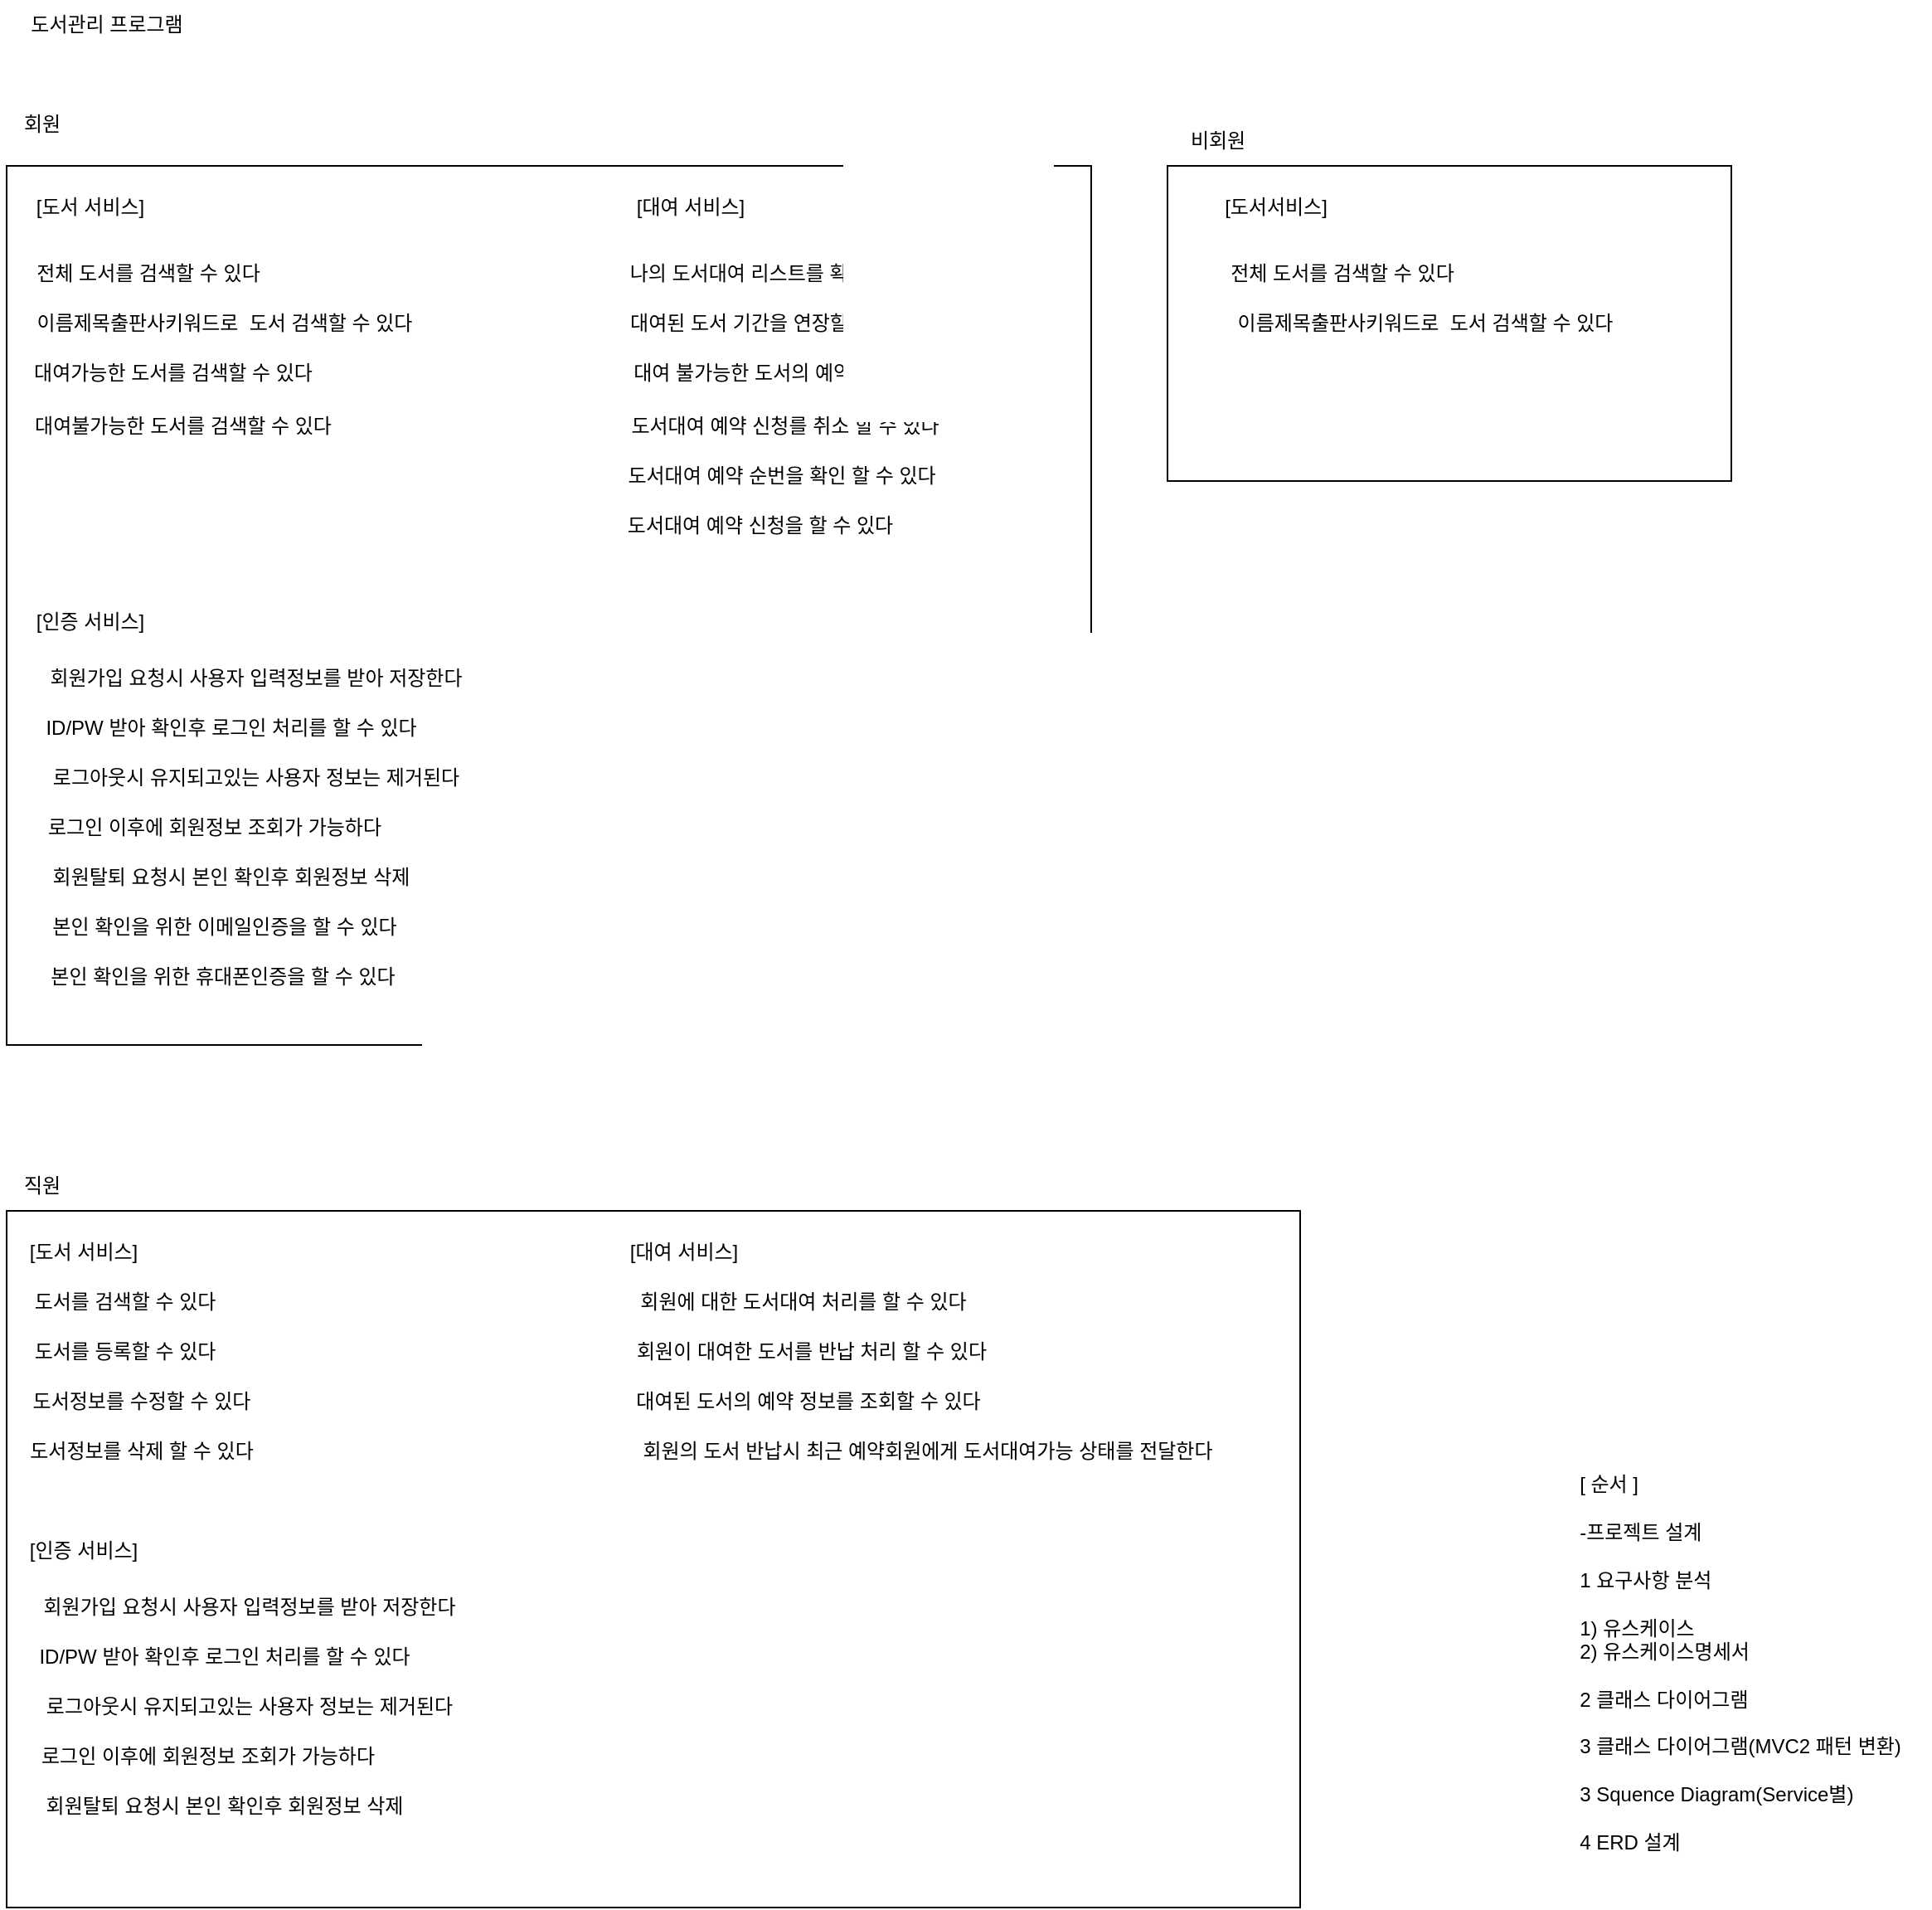 <mxfile version="24.2.1" type="device" pages="13">
  <diagram id="Exhmos0V5MrwLxkNMj15" name="01요구사항정리">
    <mxGraphModel dx="2261" dy="780" grid="1" gridSize="10" guides="1" tooltips="1" connect="1" arrows="1" fold="1" page="1" pageScale="1" pageWidth="827" pageHeight="1169" math="0" shadow="0">
      <root>
        <mxCell id="0" />
        <mxCell id="1" parent="0" />
        <mxCell id="rH5uDCxlVJgdDC_gf3Qf-5" value="" style="rounded=0;whiteSpace=wrap;html=1;" parent="1" vertex="1">
          <mxGeometry x="-810" y="750" width="780" height="420" as="geometry" />
        </mxCell>
        <mxCell id="rH5uDCxlVJgdDC_gf3Qf-4" value="" style="rounded=0;whiteSpace=wrap;html=1;" parent="1" vertex="1">
          <mxGeometry x="-110" y="120" width="340" height="190" as="geometry" />
        </mxCell>
        <mxCell id="rH5uDCxlVJgdDC_gf3Qf-3" value="" style="rounded=0;whiteSpace=wrap;html=1;" parent="1" vertex="1">
          <mxGeometry x="-810" y="120" width="654" height="530" as="geometry" />
        </mxCell>
        <mxCell id="0Hx6OvtdSC8D4z6hXmj2-1" value="도서관리 프로그램" style="text;html=1;align=center;verticalAlign=middle;resizable=0;points=[];autosize=1;strokeColor=none;fillColor=none;" parent="1" vertex="1">
          <mxGeometry x="-810" y="20" width="120" height="30" as="geometry" />
        </mxCell>
        <mxCell id="0Hx6OvtdSC8D4z6hXmj2-2" value="회원" style="text;html=1;align=center;verticalAlign=middle;resizable=0;points=[];autosize=1;strokeColor=none;fillColor=none;" parent="1" vertex="1">
          <mxGeometry x="-814" y="80" width="50" height="30" as="geometry" />
        </mxCell>
        <mxCell id="0Hx6OvtdSC8D4z6hXmj2-3" value="비회원" style="text;html=1;align=center;verticalAlign=middle;resizable=0;points=[];autosize=1;strokeColor=none;fillColor=none;" parent="1" vertex="1">
          <mxGeometry x="-110" y="90" width="60" height="30" as="geometry" />
        </mxCell>
        <mxCell id="0Hx6OvtdSC8D4z6hXmj2-5" value="직원" style="text;html=1;align=center;verticalAlign=middle;resizable=0;points=[];autosize=1;strokeColor=none;fillColor=none;" parent="1" vertex="1">
          <mxGeometry x="-814" y="720" width="50" height="30" as="geometry" />
        </mxCell>
        <mxCell id="0Hx6OvtdSC8D4z6hXmj2-8" value="전체 도서를 검색할 수 있다" style="text;html=1;align=center;verticalAlign=middle;resizable=0;points=[];autosize=1;strokeColor=none;fillColor=none;" parent="1" vertex="1">
          <mxGeometry x="-810" y="170" width="170" height="30" as="geometry" />
        </mxCell>
        <mxCell id="fzz_oGgON8Rfu00_of95-2" value="도서대여 예약 신청을 할 수 있다" style="text;html=1;align=center;verticalAlign=middle;resizable=0;points=[];autosize=1;strokeColor=none;fillColor=none;" parent="1" vertex="1">
          <mxGeometry x="-456.5" y="322" width="200" height="30" as="geometry" />
        </mxCell>
        <mxCell id="mQBvw8MWruNdsQXdAvtr-1" value="[도서 서비스]" style="text;html=1;align=center;verticalAlign=middle;resizable=0;points=[];autosize=1;strokeColor=none;fillColor=none;" parent="1" vertex="1">
          <mxGeometry x="-805" y="130" width="90" height="30" as="geometry" />
        </mxCell>
        <mxCell id="mQBvw8MWruNdsQXdAvtr-2" value="[도서서비스]" style="text;html=1;align=center;verticalAlign=middle;resizable=0;points=[];autosize=1;strokeColor=none;fillColor=none;" parent="1" vertex="1">
          <mxGeometry x="-90" y="130" width="90" height="30" as="geometry" />
        </mxCell>
        <mxCell id="mQBvw8MWruNdsQXdAvtr-3" value="[인증 서비스]" style="text;html=1;align=center;verticalAlign=middle;resizable=0;points=[];autosize=1;strokeColor=none;fillColor=none;" parent="1" vertex="1">
          <mxGeometry x="-805" y="380" width="90" height="30" as="geometry" />
        </mxCell>
        <mxCell id="mQBvw8MWruNdsQXdAvtr-4" value="회원가입 요청시 사용자 입력정보를 받아 저장한다" style="text;html=1;align=center;verticalAlign=middle;resizable=0;points=[];autosize=1;strokeColor=none;fillColor=none;" parent="1" vertex="1">
          <mxGeometry x="-805" y="414" width="290" height="30" as="geometry" />
        </mxCell>
        <mxCell id="mQBvw8MWruNdsQXdAvtr-5" value="ID/PW 받아 확인후 로그인 처리를 할 수 있다" style="text;html=1;align=center;verticalAlign=middle;resizable=0;points=[];autosize=1;strokeColor=none;fillColor=none;" parent="1" vertex="1">
          <mxGeometry x="-805" y="444" width="260" height="30" as="geometry" />
        </mxCell>
        <mxCell id="mQBvw8MWruNdsQXdAvtr-6" value="로그아웃시 유지되고있는 사용자 정보는 제거된다" style="text;html=1;align=center;verticalAlign=middle;resizable=0;points=[];autosize=1;strokeColor=none;fillColor=none;" parent="1" vertex="1">
          <mxGeometry x="-805" y="474" width="290" height="30" as="geometry" />
        </mxCell>
        <mxCell id="mQBvw8MWruNdsQXdAvtr-7" value="로그인 이후에 회원정보 조회가 가능하다" style="text;html=1;align=center;verticalAlign=middle;resizable=0;points=[];autosize=1;strokeColor=none;fillColor=none;" parent="1" vertex="1">
          <mxGeometry x="-805" y="504" width="240" height="30" as="geometry" />
        </mxCell>
        <mxCell id="mQBvw8MWruNdsQXdAvtr-8" value="회원탈퇴 요청시 본인 확인후 회원정보 삭제" style="text;html=1;align=center;verticalAlign=middle;resizable=0;points=[];autosize=1;strokeColor=none;fillColor=none;" parent="1" vertex="1">
          <mxGeometry x="-805" y="534" width="260" height="30" as="geometry" />
        </mxCell>
        <mxCell id="mQBvw8MWruNdsQXdAvtr-9" value="[인증 서비스]" style="text;html=1;align=center;verticalAlign=middle;resizable=0;points=[];autosize=1;strokeColor=none;fillColor=none;" parent="1" vertex="1">
          <mxGeometry x="-809" y="940" width="90" height="30" as="geometry" />
        </mxCell>
        <mxCell id="mQBvw8MWruNdsQXdAvtr-10" value="회원가입 요청시 사용자 입력정보를 받아 저장한다" style="text;html=1;align=center;verticalAlign=middle;resizable=0;points=[];autosize=1;strokeColor=none;fillColor=none;" parent="1" vertex="1">
          <mxGeometry x="-809" y="974" width="290" height="30" as="geometry" />
        </mxCell>
        <mxCell id="mQBvw8MWruNdsQXdAvtr-11" value="ID/PW 받아 확인후 로그인 처리를 할 수 있다" style="text;html=1;align=center;verticalAlign=middle;resizable=0;points=[];autosize=1;strokeColor=none;fillColor=none;" parent="1" vertex="1">
          <mxGeometry x="-809" y="1004" width="260" height="30" as="geometry" />
        </mxCell>
        <mxCell id="mQBvw8MWruNdsQXdAvtr-12" value="로그아웃시 유지되고있는 사용자 정보는 제거된다" style="text;html=1;align=center;verticalAlign=middle;resizable=0;points=[];autosize=1;strokeColor=none;fillColor=none;" parent="1" vertex="1">
          <mxGeometry x="-809" y="1034" width="290" height="30" as="geometry" />
        </mxCell>
        <mxCell id="mQBvw8MWruNdsQXdAvtr-13" value="로그인 이후에 회원정보 조회가 가능하다" style="text;html=1;align=center;verticalAlign=middle;resizable=0;points=[];autosize=1;strokeColor=none;fillColor=none;" parent="1" vertex="1">
          <mxGeometry x="-809" y="1064" width="240" height="30" as="geometry" />
        </mxCell>
        <mxCell id="mQBvw8MWruNdsQXdAvtr-14" value="회원탈퇴 요청시 본인 확인후 회원정보 삭제" style="text;html=1;align=center;verticalAlign=middle;resizable=0;points=[];autosize=1;strokeColor=none;fillColor=none;" parent="1" vertex="1">
          <mxGeometry x="-809" y="1094" width="260" height="30" as="geometry" />
        </mxCell>
        <mxCell id="2-0ZHYHw7iI-56yjw9DP-1" value="[대여 서비스]" style="text;html=1;align=center;verticalAlign=middle;resizable=0;points=[];autosize=1;strokeColor=none;fillColor=none;" parent="1" vertex="1">
          <mxGeometry x="-443.5" y="130" width="90" height="30" as="geometry" />
        </mxCell>
        <mxCell id="ZPm6kXyxRqWN1L8tcGS6-1" value="도서를 검색할 수 있다" style="text;html=1;align=center;verticalAlign=middle;resizable=0;points=[];autosize=1;strokeColor=none;fillColor=none;" parent="1" vertex="1">
          <mxGeometry x="-809" y="790" width="140" height="30" as="geometry" />
        </mxCell>
        <mxCell id="ZPm6kXyxRqWN1L8tcGS6-2" value="[도서 서비스]" style="text;html=1;align=center;verticalAlign=middle;resizable=0;points=[];autosize=1;strokeColor=none;fillColor=none;" parent="1" vertex="1">
          <mxGeometry x="-809" y="760" width="90" height="30" as="geometry" />
        </mxCell>
        <mxCell id="ZPm6kXyxRqWN1L8tcGS6-4" value="도서를 등록할 수 있다" style="text;html=1;align=center;verticalAlign=middle;resizable=0;points=[];autosize=1;strokeColor=none;fillColor=none;" parent="1" vertex="1">
          <mxGeometry x="-809" y="820" width="140" height="30" as="geometry" />
        </mxCell>
        <mxCell id="ZPm6kXyxRqWN1L8tcGS6-5" value="도서정보를 수정할 수 있다" style="text;html=1;align=center;verticalAlign=middle;resizable=0;points=[];autosize=1;strokeColor=none;fillColor=none;" parent="1" vertex="1">
          <mxGeometry x="-814" y="850" width="170" height="30" as="geometry" />
        </mxCell>
        <mxCell id="ZPm6kXyxRqWN1L8tcGS6-6" value="도서정보를 삭제 할 수 있다" style="text;html=1;align=center;verticalAlign=middle;resizable=0;points=[];autosize=1;strokeColor=none;fillColor=none;" parent="1" vertex="1">
          <mxGeometry x="-814" y="880" width="170" height="30" as="geometry" />
        </mxCell>
        <mxCell id="o9xKNtfv6Qy1jSEaa3Py-1" value="[대여 서비스]" style="text;html=1;align=center;verticalAlign=middle;resizable=0;points=[];autosize=1;strokeColor=none;fillColor=none;" parent="1" vertex="1">
          <mxGeometry x="-447" y="760" width="90" height="30" as="geometry" />
        </mxCell>
        <mxCell id="o9xKNtfv6Qy1jSEaa3Py-2" value="도서대여 예약 신청를 취소 할 수 있다" style="text;html=1;align=center;verticalAlign=middle;resizable=0;points=[];autosize=1;strokeColor=none;fillColor=none;" parent="1" vertex="1">
          <mxGeometry x="-451.5" y="262" width="220" height="30" as="geometry" />
        </mxCell>
        <mxCell id="o9xKNtfv6Qy1jSEaa3Py-3" value="회원에 대한 도서대여 처리를 할 수 있다" style="text;html=1;align=center;verticalAlign=middle;resizable=0;points=[];autosize=1;strokeColor=none;fillColor=none;" parent="1" vertex="1">
          <mxGeometry x="-450" y="790" width="240" height="30" as="geometry" />
        </mxCell>
        <mxCell id="o9xKNtfv6Qy1jSEaa3Py-4" value="나의 도서대여 리스트를 확인할 수 있다" style="text;html=1;align=center;verticalAlign=middle;resizable=0;points=[];autosize=1;strokeColor=none;fillColor=none;" parent="1" vertex="1">
          <mxGeometry x="-453.5" y="170" width="230" height="30" as="geometry" />
        </mxCell>
        <mxCell id="o9xKNtfv6Qy1jSEaa3Py-5" value="도서대여 예약 순번을 확인 할 수 있다" style="text;html=1;align=center;verticalAlign=middle;resizable=0;points=[];autosize=1;strokeColor=none;fillColor=none;" parent="1" vertex="1">
          <mxGeometry x="-453.5" y="292" width="220" height="30" as="geometry" />
        </mxCell>
        <mxCell id="cuX1LPaLgk6f20LKmUTk-1" value="회원이 대여한 도서를 반납 처리 할 수 있다" style="text;html=1;align=center;verticalAlign=middle;resizable=0;points=[];autosize=1;strokeColor=none;fillColor=none;" parent="1" vertex="1">
          <mxGeometry x="-450" y="820" width="250" height="30" as="geometry" />
        </mxCell>
        <mxCell id="cuX1LPaLgk6f20LKmUTk-3" value="대여된 도서의 예약 정보를 조회할 수 있다" style="text;html=1;align=center;verticalAlign=middle;resizable=0;points=[];autosize=1;strokeColor=none;fillColor=none;" parent="1" vertex="1">
          <mxGeometry x="-452" y="850" width="250" height="30" as="geometry" />
        </mxCell>
        <mxCell id="cuX1LPaLgk6f20LKmUTk-5" value="대여된 도서 기간을 연장할 수 있다(3회)" style="text;html=1;align=center;verticalAlign=middle;resizable=0;points=[];autosize=1;strokeColor=none;fillColor=none;" parent="1" vertex="1">
          <mxGeometry x="-451.5" y="200" width="230" height="30" as="geometry" />
        </mxCell>
        <mxCell id="E00CYHEOYN3rLlaI8wjM-1" value="대여 불가능한 도서의 예약신청을 할 수 있다" style="text;html=1;align=center;verticalAlign=middle;resizable=0;points=[];autosize=1;strokeColor=none;fillColor=none;" parent="1" vertex="1">
          <mxGeometry x="-453.5" y="230" width="260" height="30" as="geometry" />
        </mxCell>
        <mxCell id="E00CYHEOYN3rLlaI8wjM-2" value="대여가능한 도서를 검색할 수 있다" style="text;html=1;align=center;verticalAlign=middle;resizable=0;points=[];autosize=1;strokeColor=none;fillColor=none;" parent="1" vertex="1">
          <mxGeometry x="-810" y="230" width="200" height="30" as="geometry" />
        </mxCell>
        <mxCell id="E00CYHEOYN3rLlaI8wjM-4" value="이름제목출판사키워드로&amp;nbsp; 도서 검색할 수 있다" style="text;html=1;align=center;verticalAlign=middle;resizable=0;points=[];autosize=1;strokeColor=none;fillColor=none;" parent="1" vertex="1">
          <mxGeometry x="-814" y="200" width="270" height="30" as="geometry" />
        </mxCell>
        <mxCell id="E00CYHEOYN3rLlaI8wjM-5" value="전체 도서를 검색할 수 있다" style="text;html=1;align=center;verticalAlign=middle;resizable=0;points=[];autosize=1;strokeColor=none;fillColor=none;" parent="1" vertex="1">
          <mxGeometry x="-90" y="170" width="170" height="30" as="geometry" />
        </mxCell>
        <mxCell id="E00CYHEOYN3rLlaI8wjM-7" value="대여불가능한 도서를 검색할 수 있다" style="text;html=1;align=center;verticalAlign=middle;resizable=0;points=[];autosize=1;strokeColor=none;fillColor=none;" parent="1" vertex="1">
          <mxGeometry x="-814" y="262" width="220" height="30" as="geometry" />
        </mxCell>
        <mxCell id="E00CYHEOYN3rLlaI8wjM-9" value="이름제목출판사키워드로&amp;nbsp; 도서 검색할 수 있다" style="text;html=1;align=center;verticalAlign=middle;resizable=0;points=[];autosize=1;strokeColor=none;fillColor=none;" parent="1" vertex="1">
          <mxGeometry x="-90" y="200" width="270" height="30" as="geometry" />
        </mxCell>
        <mxCell id="E00CYHEOYN3rLlaI8wjM-10" value="본인 확인을 위한 이메일인증을 할 수 있다" style="text;html=1;align=center;verticalAlign=middle;resizable=0;points=[];autosize=1;strokeColor=none;fillColor=none;" parent="1" vertex="1">
          <mxGeometry x="-804" y="564" width="250" height="30" as="geometry" />
        </mxCell>
        <mxCell id="E00CYHEOYN3rLlaI8wjM-11" value="본인 확인을 위한 휴대폰인증을 할 수 있다" style="text;html=1;align=center;verticalAlign=middle;resizable=0;points=[];autosize=1;strokeColor=none;fillColor=none;" parent="1" vertex="1">
          <mxGeometry x="-805" y="594" width="250" height="30" as="geometry" />
        </mxCell>
        <mxCell id="E00CYHEOYN3rLlaI8wjM-14" value="회원의 도서 반납시&amp;nbsp;최근 예약회원에게 도서대여가능 상태를 전달한다" style="text;html=1;align=center;verticalAlign=middle;resizable=0;points=[];autosize=1;strokeColor=none;fillColor=none;" parent="1" vertex="1">
          <mxGeometry x="-450" y="880" width="390" height="30" as="geometry" />
        </mxCell>
        <mxCell id="rH5uDCxlVJgdDC_gf3Qf-1" value="&lt;div style=&quot;text-align: left;&quot;&gt;&lt;span style=&quot;background-color: initial;&quot;&gt;[ 순서 ]&lt;/span&gt;&lt;/div&gt;&lt;div style=&quot;text-align: left;&quot;&gt;&lt;span style=&quot;background-color: initial;&quot;&gt;&lt;br&gt;&lt;/span&gt;&lt;/div&gt;&lt;div style=&quot;text-align: left;&quot;&gt;&lt;span style=&quot;background-color: initial;&quot;&gt;-프로젝트 설계&lt;/span&gt;&lt;/div&gt;&lt;div style=&quot;text-align: left;&quot;&gt;&lt;span style=&quot;background-color: initial;&quot;&gt;&lt;br&gt;&lt;/span&gt;&lt;/div&gt;&lt;div style=&quot;text-align: left;&quot;&gt;&lt;span style=&quot;background-color: initial;&quot;&gt;1 요구사항 분석&lt;/span&gt;&lt;/div&gt;&lt;div style=&quot;text-align: left;&quot;&gt;&lt;span style=&quot;background-color: initial;&quot;&gt;&lt;br&gt;&lt;/span&gt;&lt;/div&gt;&lt;div style=&quot;text-align: left;&quot;&gt;&lt;span style=&quot;background-color: initial;&quot;&gt;1) 유스케이스&amp;nbsp;&lt;/span&gt;&lt;/div&gt;&lt;span style=&quot;&quot;&gt;&lt;div style=&quot;text-align: left;&quot;&gt;&lt;span style=&quot;background-color: initial;&quot;&gt;2) 유스케이스명세서&lt;/span&gt;&lt;/div&gt;&lt;div style=&quot;text-align: left;&quot;&gt;&lt;span style=&quot;background-color: initial;&quot;&gt;&lt;br&gt;&lt;/span&gt;&lt;/div&gt;&lt;div style=&quot;text-align: left;&quot;&gt;&lt;span style=&quot;background-color: initial;&quot;&gt;2 클래스 다이어그램&lt;/span&gt;&lt;/div&gt;&lt;div style=&quot;text-align: left;&quot;&gt;&lt;span style=&quot;background-color: initial;&quot;&gt;&lt;br&gt;&lt;/span&gt;&lt;/div&gt;&lt;div style=&quot;text-align: left;&quot;&gt;3 클래스 다이어그램(MVC2 패턴 변환)&lt;/div&gt;&lt;div style=&quot;text-align: left;&quot;&gt;&lt;br&gt;&lt;/div&gt;&lt;div style=&quot;text-align: left;&quot;&gt;3 Squence Diagram(Service별)&lt;/div&gt;&lt;div style=&quot;text-align: left;&quot;&gt;&lt;br&gt;&lt;/div&gt;&lt;div style=&quot;text-align: left;&quot;&gt;4 ERD 설계&lt;/div&gt;&lt;div style=&quot;text-align: left;&quot;&gt;&lt;br&gt;&lt;/div&gt;&lt;/span&gt;" style="text;html=1;align=center;verticalAlign=middle;resizable=0;points=[];autosize=1;strokeColor=none;fillColor=none;" parent="1" vertex="1">
          <mxGeometry x="120" y="900" width="230" height="260" as="geometry" />
        </mxCell>
      </root>
    </mxGraphModel>
  </diagram>
  <diagram id="DVIYCdoWCnHOzDaxWkXW" name="02 [예제]USECASE">
    <mxGraphModel dx="1434" dy="780" grid="1" gridSize="10" guides="1" tooltips="1" connect="1" arrows="1" fold="1" page="1" pageScale="1" pageWidth="3300" pageHeight="4681" math="0" shadow="0">
      <root>
        <mxCell id="0" />
        <mxCell id="1" parent="0" />
        <mxCell id="k8Hj9xhFZyUb7TvIYciP-7" value="회원" style="shape=umlActor;verticalLabelPosition=bottom;verticalAlign=top;html=1;" parent="1" vertex="1">
          <mxGeometry x="350" y="570" width="30" height="60" as="geometry" />
        </mxCell>
        <mxCell id="k8Hj9xhFZyUb7TvIYciP-15" value="비회원" style="shape=umlActor;verticalLabelPosition=bottom;verticalAlign=top;html=1;" parent="1" vertex="1">
          <mxGeometry x="350" y="330" width="30" height="60" as="geometry" />
        </mxCell>
        <mxCell id="k8Hj9xhFZyUb7TvIYciP-17" value="도서 조회" style="ellipse;whiteSpace=wrap;html=1;" parent="1" vertex="1">
          <mxGeometry x="580" y="440" width="70" height="40" as="geometry" />
        </mxCell>
        <mxCell id="k8Hj9xhFZyUb7TvIYciP-20" value="" style="endArrow=classic;html=1;rounded=0;entryX=0;entryY=0.5;entryDx=0;entryDy=0;" parent="1" target="k8Hj9xhFZyUb7TvIYciP-17" edge="1">
          <mxGeometry width="50" height="50" relative="1" as="geometry">
            <mxPoint x="390" y="367.317" as="sourcePoint" />
            <mxPoint x="750" y="410" as="targetPoint" />
          </mxGeometry>
        </mxCell>
        <mxCell id="k8Hj9xhFZyUb7TvIYciP-21" value="" style="endArrow=classic;html=1;rounded=0;entryX=0.043;entryY=0.75;entryDx=0;entryDy=0;entryPerimeter=0;" parent="1" source="k8Hj9xhFZyUb7TvIYciP-7" target="k8Hj9xhFZyUb7TvIYciP-17" edge="1">
          <mxGeometry width="50" height="50" relative="1" as="geometry">
            <mxPoint x="400" y="370" as="sourcePoint" />
            <mxPoint x="590" y="370" as="targetPoint" />
          </mxGeometry>
        </mxCell>
        <mxCell id="k8Hj9xhFZyUb7TvIYciP-24" value="인증" style="ellipse;whiteSpace=wrap;html=1;" parent="1" vertex="1">
          <mxGeometry x="760" y="340" width="70" height="40" as="geometry" />
        </mxCell>
        <mxCell id="k8Hj9xhFZyUb7TvIYciP-27" value="사서" style="shape=umlActor;verticalLabelPosition=bottom;verticalAlign=top;html=1;" parent="1" vertex="1">
          <mxGeometry x="1280" y="345" width="30" height="60" as="geometry" />
        </mxCell>
        <mxCell id="k8Hj9xhFZyUb7TvIYciP-28" value="도서 관리" style="ellipse;whiteSpace=wrap;html=1;" parent="1" vertex="1">
          <mxGeometry x="1030" y="290" width="70" height="40" as="geometry" />
        </mxCell>
        <mxCell id="k8Hj9xhFZyUb7TvIYciP-32" value="회원 관리" style="ellipse;whiteSpace=wrap;html=1;" parent="1" vertex="1">
          <mxGeometry x="1030" y="420" width="70" height="40" as="geometry" />
        </mxCell>
        <mxCell id="k8Hj9xhFZyUb7TvIYciP-33" value="" style="endArrow=classic;html=1;rounded=0;entryX=1;entryY=0.75;entryDx=0;entryDy=0;entryPerimeter=0;" parent="1" source="k8Hj9xhFZyUb7TvIYciP-27" target="k8Hj9xhFZyUb7TvIYciP-28" edge="1">
          <mxGeometry width="50" height="50" relative="1" as="geometry">
            <mxPoint x="400" y="280.0" as="sourcePoint" />
            <mxPoint x="590" y="280.0" as="targetPoint" />
          </mxGeometry>
        </mxCell>
        <mxCell id="k8Hj9xhFZyUb7TvIYciP-34" value="" style="endArrow=classic;html=1;rounded=0;entryX=1;entryY=0.5;entryDx=0;entryDy=0;" parent="1" source="k8Hj9xhFZyUb7TvIYciP-27" target="k8Hj9xhFZyUb7TvIYciP-32" edge="1">
          <mxGeometry width="50" height="50" relative="1" as="geometry">
            <mxPoint x="1260" y="370" as="sourcePoint" />
            <mxPoint x="1110" y="330.0" as="targetPoint" />
          </mxGeometry>
        </mxCell>
        <mxCell id="k8Hj9xhFZyUb7TvIYciP-35" value="&amp;lt;&amp;lt;include&amp;gt;&amp;gt;" style="endArrow=open;endSize=12;dashed=1;html=1;rounded=0;exitX=0;exitY=0.5;exitDx=0;exitDy=0;entryX=0.964;entryY=0.783;entryDx=0;entryDy=0;entryPerimeter=0;" parent="1" source="k8Hj9xhFZyUb7TvIYciP-32" target="k8Hj9xhFZyUb7TvIYciP-24" edge="1">
          <mxGeometry width="160" relative="1" as="geometry">
            <mxPoint x="660" y="460" as="sourcePoint" />
            <mxPoint x="770.28" y="375.44" as="targetPoint" />
          </mxGeometry>
        </mxCell>
        <mxCell id="k8Hj9xhFZyUb7TvIYciP-36" value="&amp;lt;&amp;lt;include&amp;gt;&amp;gt;" style="endArrow=open;endSize=12;dashed=1;html=1;rounded=0;exitX=0.024;exitY=0.658;exitDx=0;exitDy=0;entryX=1;entryY=0.5;entryDx=0;entryDy=0;exitPerimeter=0;" parent="1" source="k8Hj9xhFZyUb7TvIYciP-28" target="k8Hj9xhFZyUb7TvIYciP-24" edge="1">
          <mxGeometry width="160" relative="1" as="geometry">
            <mxPoint x="1040" y="450" as="sourcePoint" />
            <mxPoint x="829.749" y="384.142" as="targetPoint" />
          </mxGeometry>
        </mxCell>
        <mxCell id="EQv8tExUkJFSn41ABTpx-3" value="추가" style="ellipse;whiteSpace=wrap;html=1;" parent="1" vertex="1">
          <mxGeometry x="1040" y="230" width="40" height="40" as="geometry" />
        </mxCell>
        <mxCell id="EQv8tExUkJFSn41ABTpx-4" value="수정" style="ellipse;whiteSpace=wrap;html=1;" parent="1" vertex="1">
          <mxGeometry x="1080" y="230" width="40" height="40" as="geometry" />
        </mxCell>
        <mxCell id="EQv8tExUkJFSn41ABTpx-5" value="삭제" style="ellipse;whiteSpace=wrap;html=1;" parent="1" vertex="1">
          <mxGeometry x="1120" y="230" width="40" height="40" as="geometry" />
        </mxCell>
        <mxCell id="EQ6SyKmEfCM1zIw6xuts-2" value="" style="edgeStyle=orthogonalEdgeStyle;rounded=0;orthogonalLoop=1;jettySize=auto;html=1;" parent="1" source="EQv8tExUkJFSn41ABTpx-12" target="k8Hj9xhFZyUb7TvIYciP-17" edge="1">
          <mxGeometry relative="1" as="geometry" />
        </mxCell>
        <mxCell id="EQv8tExUkJFSn41ABTpx-12" value="키워드" style="ellipse;whiteSpace=wrap;html=1;" parent="1" vertex="1">
          <mxGeometry x="620" y="355" width="40" height="40" as="geometry" />
        </mxCell>
        <mxCell id="EQ6SyKmEfCM1zIw6xuts-1" value="" style="edgeStyle=orthogonalEdgeStyle;rounded=0;orthogonalLoop=1;jettySize=auto;html=1;" parent="1" source="EQv8tExUkJFSn41ABTpx-13" target="k8Hj9xhFZyUb7TvIYciP-17" edge="1">
          <mxGeometry relative="1" as="geometry" />
        </mxCell>
        <mxCell id="EQv8tExUkJFSn41ABTpx-13" value="전체" style="ellipse;whiteSpace=wrap;html=1;" parent="1" vertex="1">
          <mxGeometry x="560" y="355" width="40" height="40" as="geometry" />
        </mxCell>
        <mxCell id="DboR4HUlfWze3812EF0Y-1" value="대여 관리" style="ellipse;whiteSpace=wrap;html=1;" parent="1" vertex="1">
          <mxGeometry x="1030" y="590" width="70" height="40" as="geometry" />
        </mxCell>
        <mxCell id="DboR4HUlfWze3812EF0Y-4" value="제목" style="ellipse;whiteSpace=wrap;html=1;" parent="1" vertex="1">
          <mxGeometry x="620" y="290" width="40" height="40" as="geometry" />
        </mxCell>
        <mxCell id="DboR4HUlfWze3812EF0Y-5" value="출판사" style="ellipse;whiteSpace=wrap;html=1;" parent="1" vertex="1">
          <mxGeometry x="580" y="290" width="40" height="40" as="geometry" />
        </mxCell>
        <mxCell id="DboR4HUlfWze3812EF0Y-6" value="대여&lt;br&gt;여부" style="ellipse;whiteSpace=wrap;html=1;" parent="1" vertex="1">
          <mxGeometry x="660" y="290" width="40" height="40" as="geometry" />
        </mxCell>
        <mxCell id="DboR4HUlfWze3812EF0Y-9" value="" style="endArrow=classic;html=1;rounded=0;entryX=1;entryY=0;entryDx=0;entryDy=0;" parent="1" source="k8Hj9xhFZyUb7TvIYciP-27" target="DboR4HUlfWze3812EF0Y-1" edge="1">
          <mxGeometry width="50" height="50" relative="1" as="geometry">
            <mxPoint x="1290" y="390" as="sourcePoint" />
            <mxPoint x="1110" y="450" as="targetPoint" />
          </mxGeometry>
        </mxCell>
        <mxCell id="DboR4HUlfWze3812EF0Y-10" value="대여" style="ellipse;whiteSpace=wrap;html=1;" parent="1" vertex="1">
          <mxGeometry x="985" y="650" width="40" height="40" as="geometry" />
        </mxCell>
        <mxCell id="DboR4HUlfWze3812EF0Y-11" value="반납" style="ellipse;whiteSpace=wrap;html=1;" parent="1" vertex="1">
          <mxGeometry x="1025" y="650" width="40" height="40" as="geometry" />
        </mxCell>
        <mxCell id="DboR4HUlfWze3812EF0Y-13" value="예약&lt;br&gt;취소" style="ellipse;whiteSpace=wrap;html=1;" parent="1" vertex="1">
          <mxGeometry x="1105" y="650" width="40" height="40" as="geometry" />
        </mxCell>
        <mxCell id="DboR4HUlfWze3812EF0Y-12" value="예약&lt;br&gt;신청" style="ellipse;whiteSpace=wrap;html=1;" parent="1" vertex="1">
          <mxGeometry x="1065" y="650" width="40" height="40" as="geometry" />
        </mxCell>
        <mxCell id="3dWnSGP8neYOw63LenoP-7" value="조회" style="ellipse;whiteSpace=wrap;html=1;" parent="1" vertex="1">
          <mxGeometry x="1000" y="230" width="40" height="40" as="geometry" />
        </mxCell>
        <mxCell id="3dWnSGP8neYOw63LenoP-8" value="대여예약" style="ellipse;whiteSpace=wrap;html=1;" parent="1" vertex="1">
          <mxGeometry x="580" y="580" width="70" height="40" as="geometry" />
        </mxCell>
        <mxCell id="3dWnSGP8neYOw63LenoP-10" value="나의정보" style="ellipse;whiteSpace=wrap;html=1;" parent="1" vertex="1">
          <mxGeometry x="580" y="690" width="70" height="40" as="geometry" />
        </mxCell>
        <mxCell id="OvHJPmmNOJOJZa_5gyeo-1" value="&amp;lt;&amp;lt;include&amp;gt;&amp;gt;" style="endArrow=open;endSize=12;dashed=1;html=1;rounded=0;exitX=0.5;exitY=0;exitDx=0;exitDy=0;entryX=0.5;entryY=1;entryDx=0;entryDy=0;" parent="1" source="3dWnSGP8neYOw63LenoP-8" target="k8Hj9xhFZyUb7TvIYciP-17" edge="1">
          <mxGeometry width="160" relative="1" as="geometry">
            <mxPoint x="1040" y="450" as="sourcePoint" />
            <mxPoint x="837" y="381" as="targetPoint" />
          </mxGeometry>
        </mxCell>
        <mxCell id="OvHJPmmNOJOJZa_5gyeo-2" value="" style="endArrow=classic;html=1;rounded=0;" parent="1" target="3dWnSGP8neYOw63LenoP-8" edge="1">
          <mxGeometry width="50" height="50" relative="1" as="geometry">
            <mxPoint x="380" y="590" as="sourcePoint" />
            <mxPoint x="593" y="480" as="targetPoint" />
          </mxGeometry>
        </mxCell>
        <mxCell id="OvHJPmmNOJOJZa_5gyeo-3" value="" style="endArrow=classic;html=1;rounded=0;entryX=-0.014;entryY=0.325;entryDx=0;entryDy=0;entryPerimeter=0;" parent="1" target="3dWnSGP8neYOw63LenoP-10" edge="1">
          <mxGeometry width="50" height="50" relative="1" as="geometry">
            <mxPoint x="380" y="590" as="sourcePoint" />
            <mxPoint x="590" y="609" as="targetPoint" />
          </mxGeometry>
        </mxCell>
        <mxCell id="OvHJPmmNOJOJZa_5gyeo-4" value="&amp;lt;&amp;lt;include&amp;gt;&amp;gt;" style="endArrow=open;endSize=12;dashed=1;html=1;rounded=0;exitX=0.957;exitY=0.125;exitDx=0;exitDy=0;entryX=0.3;entryY=1;entryDx=0;entryDy=0;exitPerimeter=0;entryPerimeter=0;" parent="1" source="3dWnSGP8neYOw63LenoP-8" target="k8Hj9xhFZyUb7TvIYciP-24" edge="1">
          <mxGeometry x="-0.256" y="15" width="160" relative="1" as="geometry">
            <mxPoint x="650" y="596" as="sourcePoint" />
            <mxPoint x="720" y="350" as="targetPoint" />
            <mxPoint as="offset" />
          </mxGeometry>
        </mxCell>
        <mxCell id="OvHJPmmNOJOJZa_5gyeo-6" value="개인정보" style="ellipse;whiteSpace=wrap;html=1;" parent="1" vertex="1">
          <mxGeometry x="571" y="742" width="30" height="40" as="geometry" />
        </mxCell>
        <mxCell id="OvHJPmmNOJOJZa_5gyeo-7" value="대여정보" style="ellipse;whiteSpace=wrap;html=1;" parent="1" vertex="1">
          <mxGeometry x="636" y="742" width="30" height="40" as="geometry" />
        </mxCell>
        <mxCell id="OvHJPmmNOJOJZa_5gyeo-8" value="예약정보" style="ellipse;whiteSpace=wrap;html=1;" parent="1" vertex="1">
          <mxGeometry x="601" y="742" width="35" height="40" as="geometry" />
        </mxCell>
        <mxCell id="OvHJPmmNOJOJZa_5gyeo-10" value="&amp;lt;&amp;lt;include&amp;gt;&amp;gt;" style="endArrow=open;endSize=12;dashed=1;html=1;rounded=0;exitX=1;exitY=0;exitDx=0;exitDy=0;" parent="1" source="3dWnSGP8neYOw63LenoP-10" edge="1">
          <mxGeometry x="0.103" y="-19" width="160" relative="1" as="geometry">
            <mxPoint x="657" y="595" as="sourcePoint" />
            <mxPoint x="790" y="380" as="targetPoint" />
            <mxPoint as="offset" />
          </mxGeometry>
        </mxCell>
        <mxCell id="FfbYDMrpt27nPOPTZn5H-1" value="메시지 확인" style="ellipse;whiteSpace=wrap;html=1;" parent="1" vertex="1">
          <mxGeometry x="594" y="807" width="50" height="60" as="geometry" />
        </mxCell>
      </root>
    </mxGraphModel>
  </diagram>
  <diagram id="6fUQH7VUnPiR7PBK6Aeu" name="03 [예제] 요구사항 속 CRUD찾기">
    <mxGraphModel dx="2261" dy="780" grid="1" gridSize="10" guides="1" tooltips="1" connect="1" arrows="1" fold="1" page="1" pageScale="1" pageWidth="827" pageHeight="1169" math="0" shadow="0">
      <root>
        <mxCell id="0" />
        <mxCell id="1" parent="0" />
        <mxCell id="dahQcP1UsG9_p3kcM3iy-24" value="" style="rounded=0;whiteSpace=wrap;html=1;" parent="1" vertex="1">
          <mxGeometry x="413" y="1040" width="337" height="430" as="geometry" />
        </mxCell>
        <mxCell id="BOpSjbhXuOhK3i4ZCKJf-4" value="" style="rounded=0;whiteSpace=wrap;html=1;" parent="1" vertex="1">
          <mxGeometry x="430" y="1095" width="250" height="225" as="geometry" />
        </mxCell>
        <mxCell id="dahQcP1UsG9_p3kcM3iy-22" value="" style="rounded=0;whiteSpace=wrap;html=1;" parent="1" vertex="1">
          <mxGeometry x="119.25" y="1040" width="270.75" height="430" as="geometry" />
        </mxCell>
        <mxCell id="BOpSjbhXuOhK3i4ZCKJf-3" value="" style="rounded=0;whiteSpace=wrap;html=1;" parent="1" vertex="1">
          <mxGeometry x="130" y="1095" width="250" height="225" as="geometry" />
        </mxCell>
        <mxCell id="dahQcP1UsG9_p3kcM3iy-21" value="" style="rounded=0;whiteSpace=wrap;html=1;" parent="1" vertex="1">
          <mxGeometry x="-241.5" y="1040" width="321.5" height="240" as="geometry" />
        </mxCell>
        <mxCell id="BOpSjbhXuOhK3i4ZCKJf-2" value="" style="rounded=0;whiteSpace=wrap;html=1;" parent="1" vertex="1">
          <mxGeometry x="-230" y="1105" width="276" height="155" as="geometry" />
        </mxCell>
        <mxCell id="dahQcP1UsG9_p3kcM3iy-20" value="" style="rounded=0;whiteSpace=wrap;html=1;" parent="1" vertex="1">
          <mxGeometry x="-603" y="1040" width="293" height="240" as="geometry" />
        </mxCell>
        <mxCell id="BOpSjbhXuOhK3i4ZCKJf-1" value="" style="rounded=0;whiteSpace=wrap;html=1;" parent="1" vertex="1">
          <mxGeometry x="-596" y="1105" width="276" height="155" as="geometry" />
        </mxCell>
        <mxCell id="QbtnSUiW94OBiHOJ_J4j-20" value="" style="rounded=0;whiteSpace=wrap;html=1;" parent="1" vertex="1">
          <mxGeometry x="240" y="740" width="400" height="160" as="geometry" />
        </mxCell>
        <mxCell id="QbtnSUiW94OBiHOJ_J4j-19" value="" style="rounded=0;whiteSpace=wrap;html=1;" parent="1" vertex="1">
          <mxGeometry x="-239" y="740" width="319" height="190" as="geometry" />
        </mxCell>
        <mxCell id="vk2qYsGMrheLYAiDW2Ui-9" value="" style="rounded=0;whiteSpace=wrap;html=1;" parent="1" vertex="1">
          <mxGeometry x="240" y="202" width="325" height="230" as="geometry" />
        </mxCell>
        <mxCell id="vk2qYsGMrheLYAiDW2Ui-8" value="" style="rounded=0;whiteSpace=wrap;html=1;" parent="1" vertex="1">
          <mxGeometry x="-225" y="200" width="325" height="230" as="geometry" />
        </mxCell>
        <mxCell id="vk2qYsGMrheLYAiDW2Ui-2" value="" style="rounded=0;whiteSpace=wrap;html=1;" parent="1" vertex="1">
          <mxGeometry x="-601" y="204" width="281" height="166" as="geometry" />
        </mxCell>
        <mxCell id="ifktzebI3L6FYhWPMpfX-1" value="1 요구사항 속 CRUD 찾기" style="text;html=1;align=center;verticalAlign=middle;resizable=0;points=[];autosize=1;strokeColor=none;fillColor=none;" parent="1" vertex="1">
          <mxGeometry x="-784" y="10" width="160" height="30" as="geometry" />
        </mxCell>
        <mxCell id="ifktzebI3L6FYhWPMpfX-2" value="2 CRUD 정리하여 테이블로 만들기" style="text;html=1;align=center;verticalAlign=middle;resizable=0;points=[];autosize=1;strokeColor=none;fillColor=none;" parent="1" vertex="1">
          <mxGeometry x="-784" y="50" width="210" height="30" as="geometry" />
        </mxCell>
        <mxCell id="OvGhthTSagggiFbyS7MB-1" value="전체 도서를 검색할 수 있다(R)" style="text;html=1;align=center;verticalAlign=middle;resizable=0;points=[];autosize=1;strokeColor=none;fillColor=none;" parent="1" vertex="1">
          <mxGeometry x="-603" y="210" width="190" height="30" as="geometry" />
        </mxCell>
        <mxCell id="OvGhthTSagggiFbyS7MB-2" value="도서대여 예약 신청을 할 수 있다 - C" style="text;html=1;align=center;verticalAlign=middle;resizable=0;points=[];autosize=1;strokeColor=none;fillColor=none;" parent="1" vertex="1">
          <mxGeometry x="234" y="362" width="220" height="30" as="geometry" />
        </mxCell>
        <mxCell id="OvGhthTSagggiFbyS7MB-3" value="[도서 서비스]" style="text;html=1;align=center;verticalAlign=middle;resizable=0;points=[];autosize=1;strokeColor=none;fillColor=none;" parent="1" vertex="1">
          <mxGeometry x="-601" y="170" width="90" height="30" as="geometry" />
        </mxCell>
        <mxCell id="OvGhthTSagggiFbyS7MB-4" value="[인증 서비스]" style="text;html=1;align=center;verticalAlign=middle;resizable=0;points=[];autosize=1;strokeColor=none;fillColor=none;" parent="1" vertex="1">
          <mxGeometry x="-230" y="170" width="90" height="30" as="geometry" />
        </mxCell>
        <mxCell id="OvGhthTSagggiFbyS7MB-5" value="회원가입 요청시 사용자 입력정보를 받아 저장한다 - C" style="text;html=1;align=center;verticalAlign=middle;resizable=0;points=[];autosize=1;strokeColor=none;fillColor=none;" parent="1" vertex="1">
          <mxGeometry x="-236" y="204" width="310" height="30" as="geometry" />
        </mxCell>
        <mxCell id="OvGhthTSagggiFbyS7MB-6" value="ID/PW 받아 확인후 로그인 처리를 할 수 있다" style="text;html=1;align=center;verticalAlign=middle;resizable=0;points=[];autosize=1;strokeColor=none;fillColor=none;" parent="1" vertex="1">
          <mxGeometry x="-226" y="234" width="260" height="30" as="geometry" />
        </mxCell>
        <mxCell id="OvGhthTSagggiFbyS7MB-7" value="로그아웃시 유지되고있는 사용자 정보는 제거된다" style="text;html=1;align=center;verticalAlign=middle;resizable=0;points=[];autosize=1;strokeColor=none;fillColor=none;" parent="1" vertex="1">
          <mxGeometry x="-226" y="264" width="290" height="30" as="geometry" />
        </mxCell>
        <mxCell id="OvGhthTSagggiFbyS7MB-8" value="로그인 이후에 회원정보 조회가 가능하다 - R" style="text;html=1;align=center;verticalAlign=middle;resizable=0;points=[];autosize=1;strokeColor=none;fillColor=none;" parent="1" vertex="1">
          <mxGeometry x="-236" y="294" width="260" height="30" as="geometry" />
        </mxCell>
        <mxCell id="OvGhthTSagggiFbyS7MB-9" value="회원탈퇴 요청시 본인 확인후 회원정보 삭제 -&amp;nbsp; D" style="text;html=1;align=center;verticalAlign=middle;resizable=0;points=[];autosize=1;strokeColor=none;fillColor=none;" parent="1" vertex="1">
          <mxGeometry x="-236" y="324" width="280" height="30" as="geometry" />
        </mxCell>
        <mxCell id="OvGhthTSagggiFbyS7MB-10" value="[대여 서비스]" style="text;html=1;align=center;verticalAlign=middle;resizable=0;points=[];autosize=1;strokeColor=none;fillColor=none;" parent="1" vertex="1">
          <mxGeometry x="240" y="172" width="90" height="30" as="geometry" />
        </mxCell>
        <mxCell id="OvGhthTSagggiFbyS7MB-11" value="도서대여 예약 신청를 취소 할 수 있다 - D" style="text;html=1;align=center;verticalAlign=middle;resizable=0;points=[];autosize=1;strokeColor=none;fillColor=none;" parent="1" vertex="1">
          <mxGeometry x="239" y="302" width="240" height="30" as="geometry" />
        </mxCell>
        <mxCell id="OvGhthTSagggiFbyS7MB-12" value="나의 도서대여 리스트를 확인할 수 있다 - R" style="text;html=1;align=center;verticalAlign=middle;resizable=0;points=[];autosize=1;strokeColor=none;fillColor=none;" parent="1" vertex="1">
          <mxGeometry x="237" y="210" width="250" height="30" as="geometry" />
        </mxCell>
        <mxCell id="OvGhthTSagggiFbyS7MB-13" value="도서대여 예약 순번을 확인 할 수 있다 - R" style="text;html=1;align=center;verticalAlign=middle;resizable=0;points=[];autosize=1;strokeColor=none;fillColor=none;" parent="1" vertex="1">
          <mxGeometry x="237" y="332" width="240" height="30" as="geometry" />
        </mxCell>
        <mxCell id="OvGhthTSagggiFbyS7MB-14" value="대여된 도서 기간을 연장할 수 있다(3회)&amp;nbsp;" style="text;html=1;align=center;verticalAlign=middle;resizable=0;points=[];autosize=1;strokeColor=none;fillColor=none;" parent="1" vertex="1">
          <mxGeometry x="237" y="242" width="240" height="30" as="geometry" />
        </mxCell>
        <mxCell id="OvGhthTSagggiFbyS7MB-15" value="대여 불가능한 도서의 예약신청을 할 수 있다 - C" style="text;html=1;align=center;verticalAlign=middle;resizable=0;points=[];autosize=1;strokeColor=none;fillColor=none;" parent="1" vertex="1">
          <mxGeometry x="239" y="272" width="280" height="30" as="geometry" />
        </mxCell>
        <mxCell id="OvGhthTSagggiFbyS7MB-16" value="대여가능한 도서를 검색할 수 있다" style="text;html=1;align=center;verticalAlign=middle;resizable=0;points=[];autosize=1;strokeColor=none;fillColor=none;" parent="1" vertex="1">
          <mxGeometry x="-600" y="272" width="200" height="30" as="geometry" />
        </mxCell>
        <mxCell id="OvGhthTSagggiFbyS7MB-17" value="이름제목출판사키워드로&amp;nbsp; 도서 검색할 수 있다(R)" style="text;html=1;align=center;verticalAlign=middle;resizable=0;points=[];autosize=1;strokeColor=none;fillColor=none;" parent="1" vertex="1">
          <mxGeometry x="-603" y="240" width="280" height="30" as="geometry" />
        </mxCell>
        <mxCell id="OvGhthTSagggiFbyS7MB-18" value="대여불가능한 도서를 검색할 수 있다" style="text;html=1;align=center;verticalAlign=middle;resizable=0;points=[];autosize=1;strokeColor=none;fillColor=none;" parent="1" vertex="1">
          <mxGeometry x="-603" y="302" width="220" height="30" as="geometry" />
        </mxCell>
        <mxCell id="OvGhthTSagggiFbyS7MB-19" value="본인 확인을 위한 이메일인증을 할 수 있다(API)" style="text;html=1;align=center;verticalAlign=middle;resizable=0;points=[];autosize=1;strokeColor=none;fillColor=none;" parent="1" vertex="1">
          <mxGeometry x="-216" y="354" width="270" height="30" as="geometry" />
        </mxCell>
        <mxCell id="OvGhthTSagggiFbyS7MB-20" value="본인 확인을 위한 휴대폰인증을 할 수 있다(API)" style="text;html=1;align=center;verticalAlign=middle;resizable=0;points=[];autosize=1;strokeColor=none;fillColor=none;" parent="1" vertex="1">
          <mxGeometry x="-216" y="384" width="270" height="30" as="geometry" />
        </mxCell>
        <mxCell id="vk2qYsGMrheLYAiDW2Ui-3" value="학생Domain" style="text;html=1;align=center;verticalAlign=middle;resizable=0;points=[];autosize=1;strokeColor=none;fillColor=none;" parent="1" vertex="1">
          <mxGeometry x="-770" y="202" width="90" height="30" as="geometry" />
        </mxCell>
        <mxCell id="G-Xptct2ASivEc2ZTkQo-1" value="" style="rounded=0;whiteSpace=wrap;html=1;" parent="1" vertex="1">
          <mxGeometry x="-601" y="490" width="286" height="190" as="geometry" />
        </mxCell>
        <mxCell id="G-Xptct2ASivEc2ZTkQo-2" value="비회원" style="text;html=1;align=center;verticalAlign=middle;resizable=0;points=[];autosize=1;strokeColor=none;fillColor=none;" parent="1" vertex="1">
          <mxGeometry x="-770" y="495" width="60" height="30" as="geometry" />
        </mxCell>
        <mxCell id="G-Xptct2ASivEc2ZTkQo-3" value="[도서서비스]" style="text;html=1;align=center;verticalAlign=middle;resizable=0;points=[];autosize=1;strokeColor=none;fillColor=none;" parent="1" vertex="1">
          <mxGeometry x="-581" y="500" width="90" height="30" as="geometry" />
        </mxCell>
        <mxCell id="G-Xptct2ASivEc2ZTkQo-4" value="전체 도서를 검색할 수 있다" style="text;html=1;align=center;verticalAlign=middle;resizable=0;points=[];autosize=1;strokeColor=none;fillColor=none;" parent="1" vertex="1">
          <mxGeometry x="-581" y="540" width="170" height="30" as="geometry" />
        </mxCell>
        <mxCell id="G-Xptct2ASivEc2ZTkQo-5" value="이름제목출판사키워드로&amp;nbsp; 도서 검색할 수 있다" style="text;html=1;align=center;verticalAlign=middle;resizable=0;points=[];autosize=1;strokeColor=none;fillColor=none;" parent="1" vertex="1">
          <mxGeometry x="-581" y="570" width="270" height="30" as="geometry" />
        </mxCell>
        <mxCell id="QbtnSUiW94OBiHOJ_J4j-1" value="" style="rounded=0;whiteSpace=wrap;html=1;" parent="1" vertex="1">
          <mxGeometry x="-601" y="740" width="286" height="170" as="geometry" />
        </mxCell>
        <mxCell id="QbtnSUiW94OBiHOJ_J4j-2" value="직원 Domain" style="text;html=1;align=center;verticalAlign=middle;resizable=0;points=[];autosize=1;strokeColor=none;fillColor=none;" parent="1" vertex="1">
          <mxGeometry x="-770" y="740" width="90" height="30" as="geometry" />
        </mxCell>
        <mxCell id="QbtnSUiW94OBiHOJ_J4j-3" value="[인증 서비스]" style="text;html=1;align=center;verticalAlign=middle;resizable=0;points=[];autosize=1;strokeColor=none;fillColor=none;" parent="1" vertex="1">
          <mxGeometry x="-225" y="740" width="90" height="30" as="geometry" />
        </mxCell>
        <mxCell id="QbtnSUiW94OBiHOJ_J4j-4" value="회원가입 요청시 사용자 입력정보를 받아 저장한다" style="text;html=1;align=center;verticalAlign=middle;resizable=0;points=[];autosize=1;strokeColor=none;fillColor=none;" parent="1" vertex="1">
          <mxGeometry x="-225" y="774" width="290" height="30" as="geometry" />
        </mxCell>
        <mxCell id="QbtnSUiW94OBiHOJ_J4j-5" value="ID/PW 받아 확인후 로그인 처리를 할 수 있다" style="text;html=1;align=center;verticalAlign=middle;resizable=0;points=[];autosize=1;strokeColor=none;fillColor=none;" parent="1" vertex="1">
          <mxGeometry x="-225" y="804" width="260" height="30" as="geometry" />
        </mxCell>
        <mxCell id="QbtnSUiW94OBiHOJ_J4j-6" value="로그아웃시 유지되고있는 사용자 정보는 제거된다" style="text;html=1;align=center;verticalAlign=middle;resizable=0;points=[];autosize=1;strokeColor=none;fillColor=none;" parent="1" vertex="1">
          <mxGeometry x="-225" y="834" width="290" height="30" as="geometry" />
        </mxCell>
        <mxCell id="QbtnSUiW94OBiHOJ_J4j-7" value="로그인 이후에 회원정보 조회가 가능하다" style="text;html=1;align=center;verticalAlign=middle;resizable=0;points=[];autosize=1;strokeColor=none;fillColor=none;" parent="1" vertex="1">
          <mxGeometry x="-225" y="864" width="240" height="30" as="geometry" />
        </mxCell>
        <mxCell id="QbtnSUiW94OBiHOJ_J4j-8" value="회원탈퇴 요청시 본인 확인후 회원정보 삭제" style="text;html=1;align=center;verticalAlign=middle;resizable=0;points=[];autosize=1;strokeColor=none;fillColor=none;" parent="1" vertex="1">
          <mxGeometry x="-225" y="894" width="260" height="30" as="geometry" />
        </mxCell>
        <mxCell id="QbtnSUiW94OBiHOJ_J4j-9" value="도서를 검색할 수 있다 - R" style="text;html=1;align=center;verticalAlign=middle;resizable=0;points=[];autosize=1;strokeColor=none;fillColor=none;" parent="1" vertex="1">
          <mxGeometry x="-610" y="780" width="160" height="30" as="geometry" />
        </mxCell>
        <mxCell id="QbtnSUiW94OBiHOJ_J4j-10" value="[도서 서비스]" style="text;html=1;align=center;verticalAlign=middle;resizable=0;points=[];autosize=1;strokeColor=none;fillColor=none;" parent="1" vertex="1">
          <mxGeometry x="-600" y="750" width="90" height="30" as="geometry" />
        </mxCell>
        <mxCell id="QbtnSUiW94OBiHOJ_J4j-11" value="도서를 등록할 수 있다 - C" style="text;html=1;align=center;verticalAlign=middle;resizable=0;points=[];autosize=1;strokeColor=none;fillColor=none;" parent="1" vertex="1">
          <mxGeometry x="-610" y="810" width="160" height="30" as="geometry" />
        </mxCell>
        <mxCell id="QbtnSUiW94OBiHOJ_J4j-12" value="도서정보를 수정할 수 있다" style="text;html=1;align=center;verticalAlign=middle;resizable=0;points=[];autosize=1;strokeColor=none;fillColor=none;" parent="1" vertex="1">
          <mxGeometry x="-605" y="840" width="170" height="30" as="geometry" />
        </mxCell>
        <mxCell id="QbtnSUiW94OBiHOJ_J4j-13" value="도서정보를 삭제 할 수 있다" style="text;html=1;align=center;verticalAlign=middle;resizable=0;points=[];autosize=1;strokeColor=none;fillColor=none;" parent="1" vertex="1">
          <mxGeometry x="-605" y="870" width="170" height="30" as="geometry" />
        </mxCell>
        <mxCell id="QbtnSUiW94OBiHOJ_J4j-14" value="[대여 서비스]" style="text;html=1;align=center;verticalAlign=middle;resizable=0;points=[];autosize=1;strokeColor=none;fillColor=none;" parent="1" vertex="1">
          <mxGeometry x="245" y="740" width="90" height="30" as="geometry" />
        </mxCell>
        <mxCell id="QbtnSUiW94OBiHOJ_J4j-15" value="회원에 대한 도서대여 처리를 할 수 있다" style="text;html=1;align=center;verticalAlign=middle;resizable=0;points=[];autosize=1;strokeColor=none;fillColor=none;" parent="1" vertex="1">
          <mxGeometry x="242" y="770" width="240" height="30" as="geometry" />
        </mxCell>
        <mxCell id="QbtnSUiW94OBiHOJ_J4j-16" value="회원이 대여한 도서를 반납 처리 할 수 있다" style="text;html=1;align=center;verticalAlign=middle;resizable=0;points=[];autosize=1;strokeColor=none;fillColor=none;" parent="1" vertex="1">
          <mxGeometry x="245" y="800" width="250" height="30" as="geometry" />
        </mxCell>
        <mxCell id="QbtnSUiW94OBiHOJ_J4j-17" value="대여된 도서의 예약 정보를 조회할 수 있다" style="text;html=1;align=center;verticalAlign=middle;resizable=0;points=[];autosize=1;strokeColor=none;fillColor=none;" parent="1" vertex="1">
          <mxGeometry x="240" y="830" width="250" height="30" as="geometry" />
        </mxCell>
        <mxCell id="QbtnSUiW94OBiHOJ_J4j-18" value="회원의 도서 반납시&amp;nbsp;최근 예약회원에게 도서대여가능 상태를 전달한다" style="text;html=1;align=center;verticalAlign=middle;resizable=0;points=[];autosize=1;strokeColor=none;fillColor=none;" parent="1" vertex="1">
          <mxGeometry x="242" y="860" width="390" height="30" as="geometry" />
        </mxCell>
        <mxCell id="jVGhzEYAkS29MdLhK3Lh-2" value="도서 CRUD" style="text;html=1;align=center;verticalAlign=middle;resizable=0;points=[];autosize=1;strokeColor=none;fillColor=none;" parent="1" vertex="1">
          <mxGeometry x="-606" y="1045" width="90" height="30" as="geometry" />
        </mxCell>
        <mxCell id="jVGhzEYAkS29MdLhK3Lh-3" value="인증 CRUD" style="text;html=1;align=center;verticalAlign=middle;resizable=0;points=[];autosize=1;strokeColor=none;fillColor=none;" parent="1" vertex="1">
          <mxGeometry x="-250" y="1045" width="90" height="30" as="geometry" />
        </mxCell>
        <mxCell id="jVGhzEYAkS29MdLhK3Lh-4" value="대여 CRUD" style="text;html=1;align=center;verticalAlign=middle;resizable=0;points=[];autosize=1;strokeColor=none;fillColor=none;" parent="1" vertex="1">
          <mxGeometry x="130" y="1055" width="90" height="30" as="geometry" />
        </mxCell>
        <mxCell id="jVGhzEYAkS29MdLhK3Lh-5" value="도서 Table" style="text;html=1;align=center;verticalAlign=middle;resizable=0;points=[];autosize=1;strokeColor=none;fillColor=none;" parent="1" vertex="1">
          <mxGeometry x="-597" y="1105" width="80" height="30" as="geometry" />
        </mxCell>
        <mxCell id="jVGhzEYAkS29MdLhK3Lh-6" value="회원 Table" style="text;html=1;align=center;verticalAlign=middle;resizable=0;points=[];autosize=1;strokeColor=none;fillColor=none;" parent="1" vertex="1">
          <mxGeometry x="-236" y="1105" width="80" height="30" as="geometry" />
        </mxCell>
        <mxCell id="jVGhzEYAkS29MdLhK3Lh-7" value="대여 Table" style="text;html=1;align=center;verticalAlign=middle;resizable=0;points=[];autosize=1;strokeColor=none;fillColor=none;" parent="1" vertex="1">
          <mxGeometry x="130" y="1100" width="80" height="30" as="geometry" />
        </mxCell>
        <mxCell id="jVGhzEYAkS29MdLhK3Lh-8" value="속성 :&amp;nbsp;" style="text;html=1;align=center;verticalAlign=middle;resizable=0;points=[];autosize=1;strokeColor=none;fillColor=none;" parent="1" vertex="1">
          <mxGeometry x="-595" y="1135" width="60" height="30" as="geometry" />
        </mxCell>
        <mxCell id="jVGhzEYAkS29MdLhK3Lh-9" value="속성 :&amp;nbsp;" style="text;html=1;align=center;verticalAlign=middle;resizable=0;points=[];autosize=1;strokeColor=none;fillColor=none;" parent="1" vertex="1">
          <mxGeometry x="-236" y="1135" width="60" height="30" as="geometry" />
        </mxCell>
        <mxCell id="jVGhzEYAkS29MdLhK3Lh-10" value="속성 :&amp;nbsp;" style="text;html=1;align=center;verticalAlign=middle;resizable=0;points=[];autosize=1;strokeColor=none;fillColor=none;" parent="1" vertex="1">
          <mxGeometry x="130" y="1130" width="60" height="30" as="geometry" />
        </mxCell>
        <mxCell id="mSK_zRStfwpvMRlcuWfo-2" value="&lt;div style=&quot;text-align: left;&quot;&gt;&lt;span style=&quot;background-color: initial;&quot;&gt;저장단위&lt;/span&gt;&lt;/div&gt;&lt;div style=&quot;text-align: left;&quot;&gt;&lt;span style=&quot;background-color: initial;&quot;&gt;DB&lt;/span&gt;&lt;/div&gt;" style="text;html=1;align=center;verticalAlign=middle;resizable=0;points=[];autosize=1;strokeColor=none;fillColor=none;" parent="1" vertex="1">
          <mxGeometry x="-740" y="1040" width="70" height="40" as="geometry" />
        </mxCell>
        <mxCell id="mSK_zRStfwpvMRlcuWfo-3" value="" style="rounded=0;whiteSpace=wrap;html=1;" parent="1" vertex="1">
          <mxGeometry x="-581" y="1650" width="331" height="170" as="geometry" />
        </mxCell>
        <mxCell id="mSK_zRStfwpvMRlcuWfo-4" value="서비스 기능" style="text;html=1;align=center;verticalAlign=middle;resizable=0;points=[];autosize=1;strokeColor=none;fillColor=none;" parent="1" vertex="1">
          <mxGeometry x="-740" y="1620" width="90" height="30" as="geometry" />
        </mxCell>
        <mxCell id="iy5hrRgjgadPqSYb3z7z-3" value="도서코드&lt;br&gt;도서명&lt;br&gt;출판사&lt;br&gt;ISBN&lt;br&gt;대여가능여부" style="text;html=1;align=left;verticalAlign=middle;resizable=0;points=[];autosize=1;strokeColor=none;fillColor=none;" parent="1" vertex="1">
          <mxGeometry x="-535" y="1135" width="100" height="90" as="geometry" />
        </mxCell>
        <mxCell id="iy5hrRgjgadPqSYb3z7z-4" value="회원 Id&lt;br&gt;Pw&lt;br&gt;이름&lt;br&gt;주소&lt;br&gt;연락처&lt;br&gt;역할" style="text;html=1;align=left;verticalAlign=middle;resizable=0;points=[];autosize=1;strokeColor=none;fillColor=none;" parent="1" vertex="1">
          <mxGeometry x="-171" y="1140" width="60" height="100" as="geometry" />
        </mxCell>
        <mxCell id="iy5hrRgjgadPqSYb3z7z-6" value="[관계여부 파악]&lt;br&gt;" style="text;html=1;align=left;verticalAlign=middle;resizable=0;points=[];autosize=1;strokeColor=none;fillColor=none;" parent="1" vertex="1">
          <mxGeometry x="124.63" y="1372" width="110" height="30" as="geometry" />
        </mxCell>
        <mxCell id="iy5hrRgjgadPqSYb3z7z-7" value="회원이 도서를 대여하다" style="text;html=1;align=center;verticalAlign=middle;resizable=0;points=[];autosize=1;strokeColor=none;fillColor=none;" parent="1" vertex="1">
          <mxGeometry x="114.63" y="1402" width="150" height="30" as="geometry" />
        </mxCell>
        <mxCell id="iy5hrRgjgadPqSYb3z7z-8" value="회원이 도서를 반납하다" style="text;html=1;align=center;verticalAlign=middle;resizable=0;points=[];autosize=1;strokeColor=none;fillColor=none;" parent="1" vertex="1">
          <mxGeometry x="114.63" y="1427" width="150" height="30" as="geometry" />
        </mxCell>
        <mxCell id="iy5hrRgjgadPqSYb3z7z-9" value="C: 대여도서&amp;nbsp; 등록&lt;br&gt;R&amp;nbsp; 대여도서 조회&lt;br&gt;U :도서예약 -&amp;gt; 도서대여&lt;br&gt;D :도서대여 반납" style="text;html=1;align=left;verticalAlign=middle;resizable=0;points=[];autosize=1;strokeColor=none;fillColor=none;" parent="1" vertex="1">
          <mxGeometry x="660" y="740" width="150" height="70" as="geometry" />
        </mxCell>
        <mxCell id="iy5hrRgjgadPqSYb3z7z-14" value="도서코드" style="text;html=1;align=center;verticalAlign=middle;resizable=0;points=[];autosize=1;strokeColor=none;fillColor=none;" parent="1" vertex="1">
          <mxGeometry x="190" y="1165" width="70" height="30" as="geometry" />
        </mxCell>
        <mxCell id="iy5hrRgjgadPqSYb3z7z-15" value="대여상태" style="text;html=1;align=center;verticalAlign=middle;resizable=0;points=[];autosize=1;strokeColor=none;fillColor=none;" parent="1" vertex="1">
          <mxGeometry x="190" y="1190" width="70" height="30" as="geometry" />
        </mxCell>
        <mxCell id="iy5hrRgjgadPqSYb3z7z-16" value="회원id" style="text;html=1;align=center;verticalAlign=middle;resizable=0;points=[];autosize=1;strokeColor=none;fillColor=none;" parent="1" vertex="1">
          <mxGeometry x="190" y="1220" width="60" height="30" as="geometry" />
        </mxCell>
        <mxCell id="dahQcP1UsG9_p3kcM3iy-1" value="대여요청일" style="text;html=1;align=center;verticalAlign=middle;resizable=0;points=[];autosize=1;strokeColor=none;fillColor=none;" parent="1" vertex="1">
          <mxGeometry x="190" y="1250" width="80" height="30" as="geometry" />
        </mxCell>
        <mxCell id="dahQcP1UsG9_p3kcM3iy-2" value="대여반납일" style="text;html=1;align=center;verticalAlign=middle;resizable=0;points=[];autosize=1;strokeColor=none;fillColor=none;" parent="1" vertex="1">
          <mxGeometry x="190" y="1280" width="80" height="30" as="geometry" />
        </mxCell>
        <mxCell id="dahQcP1UsG9_p3kcM3iy-4" value="(일처리는 사서가 한다)" style="text;html=1;align=center;verticalAlign=middle;resizable=0;points=[];autosize=1;strokeColor=none;fillColor=none;" parent="1" vertex="1">
          <mxGeometry x="244.63" y="1402" width="150" height="30" as="geometry" />
        </mxCell>
        <mxCell id="dahQcP1UsG9_p3kcM3iy-5" value="(일처리는 사서가 한다)" style="text;html=1;align=center;verticalAlign=middle;resizable=0;points=[];autosize=1;strokeColor=none;fillColor=none;" parent="1" vertex="1">
          <mxGeometry x="244.63" y="1427" width="150" height="30" as="geometry" />
        </mxCell>
        <mxCell id="dahQcP1UsG9_p3kcM3iy-6" value="if 도서가 대여상태라면 회원이 도서예약을 한다" style="text;html=1;align=center;verticalAlign=middle;resizable=0;points=[];autosize=1;strokeColor=none;fillColor=none;" parent="1" vertex="1">
          <mxGeometry x="423" y="1365" width="270" height="30" as="geometry" />
        </mxCell>
        <mxCell id="dahQcP1UsG9_p3kcM3iy-7" value="if 도서가 대여상태라면 회원이 도서예약취소를 한다" style="text;html=1;align=center;verticalAlign=middle;resizable=0;points=[];autosize=1;strokeColor=none;fillColor=none;" parent="1" vertex="1">
          <mxGeometry x="418" y="1397" width="300" height="30" as="geometry" />
        </mxCell>
        <mxCell id="dahQcP1UsG9_p3kcM3iy-8" value="대여 번호" style="text;html=1;align=center;verticalAlign=middle;resizable=0;points=[];autosize=1;strokeColor=none;fillColor=none;" parent="1" vertex="1">
          <mxGeometry x="191.5" y="1135" width="70" height="30" as="geometry" />
        </mxCell>
        <mxCell id="dahQcP1UsG9_p3kcM3iy-9" value="예약 CRD" style="text;html=1;align=center;verticalAlign=middle;resizable=0;points=[];autosize=1;strokeColor=none;fillColor=none;" parent="1" vertex="1">
          <mxGeometry x="423" y="1055" width="80" height="30" as="geometry" />
        </mxCell>
        <mxCell id="dahQcP1UsG9_p3kcM3iy-10" value="사용자별 도서예약 조회" style="text;html=1;align=center;verticalAlign=middle;resizable=0;points=[];autosize=1;strokeColor=none;fillColor=none;" parent="1" vertex="1">
          <mxGeometry x="418" y="1427" width="150" height="30" as="geometry" />
        </mxCell>
        <mxCell id="dahQcP1UsG9_p3kcM3iy-13" value="예약 Table" style="text;html=1;align=center;verticalAlign=middle;resizable=0;points=[];autosize=1;strokeColor=none;fillColor=none;" parent="1" vertex="1">
          <mxGeometry x="423" y="1100" width="80" height="30" as="geometry" />
        </mxCell>
        <mxCell id="dahQcP1UsG9_p3kcM3iy-14" value="속성 :&amp;nbsp;" style="text;html=1;align=center;verticalAlign=middle;resizable=0;points=[];autosize=1;strokeColor=none;fillColor=none;" parent="1" vertex="1">
          <mxGeometry x="433" y="1130" width="60" height="30" as="geometry" />
        </mxCell>
        <mxCell id="dahQcP1UsG9_p3kcM3iy-15" value="[관계여부 파악]" style="text;html=1;align=center;verticalAlign=middle;resizable=0;points=[];autosize=1;strokeColor=none;fillColor=none;" parent="1" vertex="1">
          <mxGeometry x="423" y="1340" width="110" height="30" as="geometry" />
        </mxCell>
        <mxCell id="dahQcP1UsG9_p3kcM3iy-16" value="대여 번호" style="text;html=1;align=center;verticalAlign=middle;resizable=0;points=[];autosize=1;strokeColor=none;fillColor=none;" parent="1" vertex="1">
          <mxGeometry x="505" y="1135" width="70" height="30" as="geometry" />
        </mxCell>
        <mxCell id="dahQcP1UsG9_p3kcM3iy-17" value="예약 번호" style="text;html=1;align=center;verticalAlign=middle;resizable=0;points=[];autosize=1;strokeColor=none;fillColor=none;" parent="1" vertex="1">
          <mxGeometry x="502.5" y="1165" width="70" height="30" as="geometry" />
        </mxCell>
        <mxCell id="dahQcP1UsG9_p3kcM3iy-19" value="예약도서 반납이 완료되면 예약가능여부를 메시지로 전달" style="text;html=1;align=center;verticalAlign=middle;resizable=0;points=[];autosize=1;strokeColor=none;fillColor=none;" parent="1" vertex="1">
          <mxGeometry x="152" y="1810" width="330" height="30" as="geometry" />
        </mxCell>
        <mxCell id="dahQcP1UsG9_p3kcM3iy-26" value="회원 id" style="text;html=1;align=center;verticalAlign=middle;resizable=0;points=[];autosize=1;strokeColor=none;fillColor=none;" parent="1" vertex="1">
          <mxGeometry x="505" y="1195" width="60" height="30" as="geometry" />
        </mxCell>
        <mxCell id="dahQcP1UsG9_p3kcM3iy-27" value="예약요청일" style="text;html=1;align=center;verticalAlign=middle;resizable=0;points=[];autosize=1;strokeColor=none;fillColor=none;" parent="1" vertex="1">
          <mxGeometry x="502.5" y="1225" width="80" height="30" as="geometry" />
        </mxCell>
        <mxCell id="dahQcP1UsG9_p3kcM3iy-28" value="메시지수신여부" style="text;html=1;align=center;verticalAlign=middle;resizable=0;points=[];autosize=1;strokeColor=none;fillColor=none;" parent="1" vertex="1">
          <mxGeometry x="500" y="1255" width="110" height="30" as="geometry" />
        </mxCell>
        <mxCell id="dahQcP1UsG9_p3kcM3iy-29" value="도서서비스" style="text;html=1;align=center;verticalAlign=middle;resizable=0;points=[];autosize=1;strokeColor=none;fillColor=none;" parent="1" vertex="1">
          <mxGeometry x="-585.25" y="1620" width="80" height="30" as="geometry" />
        </mxCell>
        <mxCell id="dahQcP1UsG9_p3kcM3iy-30" value="" style="rounded=0;whiteSpace=wrap;html=1;" parent="1" vertex="1">
          <mxGeometry x="-200" y="1650" width="110" height="200" as="geometry" />
        </mxCell>
        <mxCell id="dahQcP1UsG9_p3kcM3iy-31" value="인증서비스" style="text;html=1;align=center;verticalAlign=middle;resizable=0;points=[];autosize=1;strokeColor=none;fillColor=none;" parent="1" vertex="1">
          <mxGeometry x="-200" y="1620" width="80" height="30" as="geometry" />
        </mxCell>
        <mxCell id="dahQcP1UsG9_p3kcM3iy-32" value="" style="rounded=0;whiteSpace=wrap;html=1;" parent="1" vertex="1">
          <mxGeometry x="-24.25" y="1650" width="154.25" height="170" as="geometry" />
        </mxCell>
        <mxCell id="dahQcP1UsG9_p3kcM3iy-33" value="대여서비스" style="text;html=1;align=center;verticalAlign=middle;resizable=0;points=[];autosize=1;strokeColor=none;fillColor=none;" parent="1" vertex="1">
          <mxGeometry x="-27.87" y="1620" width="80" height="30" as="geometry" />
        </mxCell>
        <mxCell id="dahQcP1UsG9_p3kcM3iy-36" value="&lt;div style=&quot;text-align: left;&quot;&gt;&lt;span style=&quot;background-color: initial;&quot;&gt;도서 전체조회&lt;/span&gt;&lt;/div&gt;&lt;div style=&quot;text-align: left;&quot;&gt;키워드별 도서 조회(도서명,출판사,저자,대여가능여부)&lt;span style=&quot;background-color: initial;&quot;&gt;&lt;br&gt;&lt;/span&gt;&lt;/div&gt;&lt;div style=&quot;text-align: left;&quot;&gt;&lt;span style=&quot;background-color: initial;&quot;&gt;&lt;br&gt;&lt;/span&gt;&lt;/div&gt;&lt;div style=&quot;text-align: left;&quot;&gt;&lt;span style=&quot;background-color: initial;&quot;&gt;&lt;br&gt;&lt;/span&gt;&lt;/div&gt;&lt;div style=&quot;text-align: left;&quot;&gt;&lt;span style=&quot;background-color: initial;&quot;&gt;도서등록&lt;/span&gt;&lt;br&gt;&lt;/div&gt;&lt;div style=&quot;text-align: left;&quot;&gt;&lt;span style=&quot;background-color: initial;&quot;&gt;도서정보수정&lt;/span&gt;&lt;/div&gt;&lt;div style=&quot;text-align: left;&quot;&gt;&lt;span style=&quot;background-color: initial;&quot;&gt;도서삭제&lt;/span&gt;&lt;/div&gt;&lt;div style=&quot;text-align: left;&quot;&gt;&lt;span style=&quot;background-color: initial;&quot;&gt;도서정보수정&lt;/span&gt;&lt;/div&gt;" style="text;html=1;align=center;verticalAlign=middle;resizable=0;points=[];autosize=1;strokeColor=none;fillColor=none;" parent="1" vertex="1">
          <mxGeometry x="-570.5" y="1665" width="310" height="130" as="geometry" />
        </mxCell>
        <mxCell id="dahQcP1UsG9_p3kcM3iy-37" value="회원가입&lt;br&gt;회원조회&lt;br&gt;회원수정&lt;br&gt;회원탈퇴&lt;br&gt;&lt;br&gt;회원 로그인&lt;br&gt;사서 로그인&lt;br&gt;로그아웃&lt;br&gt;&lt;br&gt;권한처리" style="text;html=1;align=center;verticalAlign=middle;resizable=0;points=[];autosize=1;strokeColor=none;fillColor=none;" parent="1" vertex="1">
          <mxGeometry x="-190" y="1665" width="90" height="160" as="geometry" />
        </mxCell>
        <mxCell id="dahQcP1UsG9_p3kcM3iy-38" value="대여처리&lt;br&gt;반납처리&lt;br&gt;&lt;br&gt;도서예약처리&lt;br&gt;도서예약취소처리&lt;br&gt;반납완료알림처리" style="text;html=1;align=left;verticalAlign=middle;resizable=0;points=[];autosize=1;strokeColor=none;fillColor=none;" parent="1" vertex="1">
          <mxGeometry x="-16" y="1670" width="120" height="100" as="geometry" />
        </mxCell>
        <mxCell id="c6nnZ_c_sUCS0PlFnIap-4" value="" style="endArrow=none;html=1;rounded=0;" parent="1" edge="1">
          <mxGeometry width="50" height="50" relative="1" as="geometry">
            <mxPoint x="-810" y="990" as="sourcePoint" />
            <mxPoint x="810" y="990" as="targetPoint" />
          </mxGeometry>
        </mxCell>
      </root>
    </mxGraphModel>
  </diagram>
  <diagram id="hb_k2-mfAByfuFO6kRaP" name="04 [예제]ERD">
    <mxGraphModel dx="4734" dy="780" grid="1" gridSize="10" guides="1" tooltips="1" connect="1" arrows="1" fold="1" page="1" pageScale="1" pageWidth="3300" pageHeight="4681" math="0" shadow="0">
      <root>
        <mxCell id="0" />
        <mxCell id="1" parent="0" />
        <mxCell id="xHCoAz0tD7aic7M3h7Ka-2" value="" style="rounded=0;whiteSpace=wrap;html=1;" parent="1" vertex="1">
          <mxGeometry x="-2144" y="195" width="250" height="225" as="geometry" />
        </mxCell>
        <mxCell id="xHCoAz0tD7aic7M3h7Ka-4" value="" style="rounded=0;whiteSpace=wrap;html=1;" parent="1" vertex="1">
          <mxGeometry x="-2444" y="195" width="250" height="225" as="geometry" />
        </mxCell>
        <mxCell id="xHCoAz0tD7aic7M3h7Ka-6" value="" style="rounded=0;whiteSpace=wrap;html=1;" parent="1" vertex="1">
          <mxGeometry x="-2804" y="205" width="276" height="155" as="geometry" />
        </mxCell>
        <mxCell id="xHCoAz0tD7aic7M3h7Ka-8" value="" style="rounded=0;whiteSpace=wrap;html=1;" parent="1" vertex="1">
          <mxGeometry x="-3170" y="205" width="276" height="155" as="geometry" />
        </mxCell>
        <mxCell id="xHCoAz0tD7aic7M3h7Ka-9" value="도서 CRUD" style="text;html=1;align=center;verticalAlign=middle;resizable=0;points=[];autosize=1;strokeColor=none;fillColor=none;" parent="1" vertex="1">
          <mxGeometry x="-3180" y="145" width="90" height="30" as="geometry" />
        </mxCell>
        <mxCell id="xHCoAz0tD7aic7M3h7Ka-12" value="도서 Table" style="text;html=1;align=center;verticalAlign=middle;resizable=0;points=[];autosize=1;strokeColor=none;fillColor=none;" parent="1" vertex="1">
          <mxGeometry x="-3171" y="205" width="80" height="30" as="geometry" />
        </mxCell>
        <mxCell id="xHCoAz0tD7aic7M3h7Ka-13" value="회원 Table" style="text;html=1;align=center;verticalAlign=middle;resizable=0;points=[];autosize=1;strokeColor=none;fillColor=none;" parent="1" vertex="1">
          <mxGeometry x="-2810" y="205" width="80" height="30" as="geometry" />
        </mxCell>
        <mxCell id="xHCoAz0tD7aic7M3h7Ka-14" value="대여 Table" style="text;html=1;align=center;verticalAlign=middle;resizable=0;points=[];autosize=1;strokeColor=none;fillColor=none;" parent="1" vertex="1">
          <mxGeometry x="-2444" y="200" width="80" height="30" as="geometry" />
        </mxCell>
        <mxCell id="xHCoAz0tD7aic7M3h7Ka-15" value="속성 :&amp;nbsp;" style="text;html=1;align=center;verticalAlign=middle;resizable=0;points=[];autosize=1;strokeColor=none;fillColor=none;" parent="1" vertex="1">
          <mxGeometry x="-3169" y="235" width="60" height="30" as="geometry" />
        </mxCell>
        <mxCell id="xHCoAz0tD7aic7M3h7Ka-16" value="속성 :&amp;nbsp;" style="text;html=1;align=center;verticalAlign=middle;resizable=0;points=[];autosize=1;strokeColor=none;fillColor=none;" parent="1" vertex="1">
          <mxGeometry x="-2810" y="235" width="60" height="30" as="geometry" />
        </mxCell>
        <mxCell id="xHCoAz0tD7aic7M3h7Ka-17" value="속성 :&amp;nbsp;" style="text;html=1;align=center;verticalAlign=middle;resizable=0;points=[];autosize=1;strokeColor=none;fillColor=none;" parent="1" vertex="1">
          <mxGeometry x="-2444" y="230" width="60" height="30" as="geometry" />
        </mxCell>
        <mxCell id="xHCoAz0tD7aic7M3h7Ka-18" value="도서코드&lt;br&gt;도서명&lt;br&gt;출판사&lt;br&gt;ISBN&lt;br&gt;대여가능여부==대여상태" style="text;html=1;align=left;verticalAlign=middle;resizable=0;points=[];autosize=1;strokeColor=none;fillColor=none;" parent="1" vertex="1">
          <mxGeometry x="-3109" y="235" width="160" height="90" as="geometry" />
        </mxCell>
        <mxCell id="xHCoAz0tD7aic7M3h7Ka-19" value="회원 Id&lt;br&gt;Pw&lt;br&gt;이름&lt;br&gt;주소&lt;br&gt;연락처&lt;br&gt;역할" style="text;html=1;align=left;verticalAlign=middle;resizable=0;points=[];autosize=1;strokeColor=none;fillColor=none;" parent="1" vertex="1">
          <mxGeometry x="-2745" y="240" width="60" height="100" as="geometry" />
        </mxCell>
        <mxCell id="xHCoAz0tD7aic7M3h7Ka-20" value="[관계여부 파악]&lt;br&gt;" style="text;html=1;align=left;verticalAlign=middle;resizable=0;points=[];autosize=1;strokeColor=none;fillColor=none;" parent="1" vertex="1">
          <mxGeometry x="-2440" y="102" width="110" height="30" as="geometry" />
        </mxCell>
        <mxCell id="xHCoAz0tD7aic7M3h7Ka-21" value="회원이 도서를 대여하다" style="text;html=1;align=center;verticalAlign=middle;resizable=0;points=[];autosize=1;strokeColor=none;fillColor=none;" parent="1" vertex="1">
          <mxGeometry x="-2450" y="132" width="150" height="30" as="geometry" />
        </mxCell>
        <mxCell id="xHCoAz0tD7aic7M3h7Ka-22" value="회원이 도서를 반납하다" style="text;html=1;align=center;verticalAlign=middle;resizable=0;points=[];autosize=1;strokeColor=none;fillColor=none;" parent="1" vertex="1">
          <mxGeometry x="-2450" y="157" width="150" height="30" as="geometry" />
        </mxCell>
        <mxCell id="xHCoAz0tD7aic7M3h7Ka-23" value="도서코드" style="text;html=1;align=center;verticalAlign=middle;resizable=0;points=[];autosize=1;strokeColor=none;fillColor=none;" parent="1" vertex="1">
          <mxGeometry x="-2384" y="265" width="70" height="30" as="geometry" />
        </mxCell>
        <mxCell id="xHCoAz0tD7aic7M3h7Ka-24" value="대여상태" style="text;html=1;align=center;verticalAlign=middle;resizable=0;points=[];autosize=1;strokeColor=none;fillColor=none;" parent="1" vertex="1">
          <mxGeometry x="-2384" y="290" width="70" height="30" as="geometry" />
        </mxCell>
        <mxCell id="xHCoAz0tD7aic7M3h7Ka-25" value="회원id" style="text;html=1;align=center;verticalAlign=middle;resizable=0;points=[];autosize=1;strokeColor=none;fillColor=none;" parent="1" vertex="1">
          <mxGeometry x="-2384" y="320" width="60" height="30" as="geometry" />
        </mxCell>
        <mxCell id="xHCoAz0tD7aic7M3h7Ka-26" value="대여요청일" style="text;html=1;align=center;verticalAlign=middle;resizable=0;points=[];autosize=1;strokeColor=none;fillColor=none;" parent="1" vertex="1">
          <mxGeometry x="-2384" y="350" width="80" height="30" as="geometry" />
        </mxCell>
        <mxCell id="xHCoAz0tD7aic7M3h7Ka-27" value="대여반납일" style="text;html=1;align=center;verticalAlign=middle;resizable=0;points=[];autosize=1;strokeColor=none;fillColor=none;" parent="1" vertex="1">
          <mxGeometry x="-2384" y="380" width="80" height="30" as="geometry" />
        </mxCell>
        <mxCell id="xHCoAz0tD7aic7M3h7Ka-28" value="(일처리는 사서가 한다)" style="text;html=1;align=center;verticalAlign=middle;resizable=0;points=[];autosize=1;strokeColor=none;fillColor=none;" parent="1" vertex="1">
          <mxGeometry x="-2320" y="132" width="150" height="30" as="geometry" />
        </mxCell>
        <mxCell id="xHCoAz0tD7aic7M3h7Ka-29" value="(일처리는 사서가 한다)" style="text;html=1;align=center;verticalAlign=middle;resizable=0;points=[];autosize=1;strokeColor=none;fillColor=none;" parent="1" vertex="1">
          <mxGeometry x="-2320" y="157" width="150" height="30" as="geometry" />
        </mxCell>
        <mxCell id="xHCoAz0tD7aic7M3h7Ka-30" value="if 도서가 대여상태라면 회원이 도서예약을 한다" style="text;html=1;align=center;verticalAlign=middle;resizable=0;points=[];autosize=1;strokeColor=none;fillColor=none;" parent="1" vertex="1">
          <mxGeometry x="-2141.63" y="95" width="270" height="30" as="geometry" />
        </mxCell>
        <mxCell id="xHCoAz0tD7aic7M3h7Ka-31" value="if 도서가 대여상태라면 회원이 도서예약취소를 한다" style="text;html=1;align=center;verticalAlign=middle;resizable=0;points=[];autosize=1;strokeColor=none;fillColor=none;" parent="1" vertex="1">
          <mxGeometry x="-2146.63" y="127" width="300" height="30" as="geometry" />
        </mxCell>
        <mxCell id="xHCoAz0tD7aic7M3h7Ka-32" value="대여 번호" style="text;html=1;align=center;verticalAlign=middle;resizable=0;points=[];autosize=1;strokeColor=none;fillColor=none;" parent="1" vertex="1">
          <mxGeometry x="-2382.5" y="235" width="70" height="30" as="geometry" />
        </mxCell>
        <mxCell id="xHCoAz0tD7aic7M3h7Ka-34" value="사용자별 도서예약 조회" style="text;html=1;align=center;verticalAlign=middle;resizable=0;points=[];autosize=1;strokeColor=none;fillColor=none;" parent="1" vertex="1">
          <mxGeometry x="-2146.63" y="157" width="150" height="30" as="geometry" />
        </mxCell>
        <mxCell id="xHCoAz0tD7aic7M3h7Ka-35" value="예약 Table" style="text;html=1;align=center;verticalAlign=middle;resizable=0;points=[];autosize=1;strokeColor=none;fillColor=none;" parent="1" vertex="1">
          <mxGeometry x="-2151" y="200" width="80" height="30" as="geometry" />
        </mxCell>
        <mxCell id="xHCoAz0tD7aic7M3h7Ka-36" value="속성 :&amp;nbsp;" style="text;html=1;align=center;verticalAlign=middle;resizable=0;points=[];autosize=1;strokeColor=none;fillColor=none;" parent="1" vertex="1">
          <mxGeometry x="-2141" y="230" width="60" height="30" as="geometry" />
        </mxCell>
        <mxCell id="xHCoAz0tD7aic7M3h7Ka-37" value="[관계여부 파악]" style="text;html=1;align=center;verticalAlign=middle;resizable=0;points=[];autosize=1;strokeColor=none;fillColor=none;" parent="1" vertex="1">
          <mxGeometry x="-2141.63" y="70" width="110" height="30" as="geometry" />
        </mxCell>
        <mxCell id="xHCoAz0tD7aic7M3h7Ka-38" value="대여 번호" style="text;html=1;align=center;verticalAlign=middle;resizable=0;points=[];autosize=1;strokeColor=none;fillColor=none;" parent="1" vertex="1">
          <mxGeometry x="-2069" y="235" width="70" height="30" as="geometry" />
        </mxCell>
        <mxCell id="xHCoAz0tD7aic7M3h7Ka-39" value="예약 번호" style="text;html=1;align=center;verticalAlign=middle;resizable=0;points=[];autosize=1;strokeColor=none;fillColor=none;" parent="1" vertex="1">
          <mxGeometry x="-2071.5" y="265" width="70" height="30" as="geometry" />
        </mxCell>
        <mxCell id="xHCoAz0tD7aic7M3h7Ka-40" value="회원 id" style="text;html=1;align=center;verticalAlign=middle;resizable=0;points=[];autosize=1;strokeColor=none;fillColor=none;" parent="1" vertex="1">
          <mxGeometry x="-2069" y="295" width="60" height="30" as="geometry" />
        </mxCell>
        <mxCell id="xHCoAz0tD7aic7M3h7Ka-41" value="예약요청일" style="text;html=1;align=center;verticalAlign=middle;resizable=0;points=[];autosize=1;strokeColor=none;fillColor=none;" parent="1" vertex="1">
          <mxGeometry x="-2071.5" y="325" width="80" height="30" as="geometry" />
        </mxCell>
        <mxCell id="xHCoAz0tD7aic7M3h7Ka-42" value="메시지수신여부" style="text;html=1;align=center;verticalAlign=middle;resizable=0;points=[];autosize=1;strokeColor=none;fillColor=none;" parent="1" vertex="1">
          <mxGeometry x="-2074" y="355" width="110" height="30" as="geometry" />
        </mxCell>
        <mxCell id="xHCoAz0tD7aic7M3h7Ka-47" value="도서테이블" style="shape=table;startSize=30;container=1;collapsible=1;childLayout=tableLayout;fixedRows=1;rowLines=0;fontStyle=1;align=center;resizeLast=1;html=1;" parent="1" vertex="1">
          <mxGeometry x="-3160" y="527" width="180" height="150" as="geometry" />
        </mxCell>
        <mxCell id="xHCoAz0tD7aic7M3h7Ka-48" value="" style="shape=tableRow;horizontal=0;startSize=0;swimlaneHead=0;swimlaneBody=0;fillColor=none;collapsible=0;dropTarget=0;points=[[0,0.5],[1,0.5]];portConstraint=eastwest;top=0;left=0;right=0;bottom=1;" parent="xHCoAz0tD7aic7M3h7Ka-47" vertex="1">
          <mxGeometry y="30" width="180" height="30" as="geometry" />
        </mxCell>
        <mxCell id="xHCoAz0tD7aic7M3h7Ka-49" value="PK" style="shape=partialRectangle;connectable=0;fillColor=none;top=0;left=0;bottom=0;right=0;fontStyle=1;overflow=hidden;whiteSpace=wrap;html=1;" parent="xHCoAz0tD7aic7M3h7Ka-48" vertex="1">
          <mxGeometry width="30" height="30" as="geometry">
            <mxRectangle width="30" height="30" as="alternateBounds" />
          </mxGeometry>
        </mxCell>
        <mxCell id="xHCoAz0tD7aic7M3h7Ka-50" value="도서코드" style="shape=partialRectangle;connectable=0;fillColor=none;top=0;left=0;bottom=0;right=0;align=left;spacingLeft=6;fontStyle=5;overflow=hidden;whiteSpace=wrap;html=1;" parent="xHCoAz0tD7aic7M3h7Ka-48" vertex="1">
          <mxGeometry x="30" width="150" height="30" as="geometry">
            <mxRectangle width="150" height="30" as="alternateBounds" />
          </mxGeometry>
        </mxCell>
        <mxCell id="xHCoAz0tD7aic7M3h7Ka-51" value="" style="shape=tableRow;horizontal=0;startSize=0;swimlaneHead=0;swimlaneBody=0;fillColor=none;collapsible=0;dropTarget=0;points=[[0,0.5],[1,0.5]];portConstraint=eastwest;top=0;left=0;right=0;bottom=0;" parent="xHCoAz0tD7aic7M3h7Ka-47" vertex="1">
          <mxGeometry y="60" width="180" height="30" as="geometry" />
        </mxCell>
        <mxCell id="xHCoAz0tD7aic7M3h7Ka-52" value="" style="shape=partialRectangle;connectable=0;fillColor=none;top=0;left=0;bottom=0;right=0;editable=1;overflow=hidden;whiteSpace=wrap;html=1;" parent="xHCoAz0tD7aic7M3h7Ka-51" vertex="1">
          <mxGeometry width="30" height="30" as="geometry">
            <mxRectangle width="30" height="30" as="alternateBounds" />
          </mxGeometry>
        </mxCell>
        <mxCell id="xHCoAz0tD7aic7M3h7Ka-53" value="도서명" style="shape=partialRectangle;connectable=0;fillColor=none;top=0;left=0;bottom=0;right=0;align=left;spacingLeft=6;overflow=hidden;whiteSpace=wrap;html=1;" parent="xHCoAz0tD7aic7M3h7Ka-51" vertex="1">
          <mxGeometry x="30" width="150" height="30" as="geometry">
            <mxRectangle width="150" height="30" as="alternateBounds" />
          </mxGeometry>
        </mxCell>
        <mxCell id="xHCoAz0tD7aic7M3h7Ka-54" value="" style="shape=tableRow;horizontal=0;startSize=0;swimlaneHead=0;swimlaneBody=0;fillColor=none;collapsible=0;dropTarget=0;points=[[0,0.5],[1,0.5]];portConstraint=eastwest;top=0;left=0;right=0;bottom=0;" parent="xHCoAz0tD7aic7M3h7Ka-47" vertex="1">
          <mxGeometry y="90" width="180" height="30" as="geometry" />
        </mxCell>
        <mxCell id="xHCoAz0tD7aic7M3h7Ka-55" value="" style="shape=partialRectangle;connectable=0;fillColor=none;top=0;left=0;bottom=0;right=0;editable=1;overflow=hidden;whiteSpace=wrap;html=1;" parent="xHCoAz0tD7aic7M3h7Ka-54" vertex="1">
          <mxGeometry width="30" height="30" as="geometry">
            <mxRectangle width="30" height="30" as="alternateBounds" />
          </mxGeometry>
        </mxCell>
        <mxCell id="xHCoAz0tD7aic7M3h7Ka-56" value="출판사" style="shape=partialRectangle;connectable=0;fillColor=none;top=0;left=0;bottom=0;right=0;align=left;spacingLeft=6;overflow=hidden;whiteSpace=wrap;html=1;" parent="xHCoAz0tD7aic7M3h7Ka-54" vertex="1">
          <mxGeometry x="30" width="150" height="30" as="geometry">
            <mxRectangle width="150" height="30" as="alternateBounds" />
          </mxGeometry>
        </mxCell>
        <mxCell id="xHCoAz0tD7aic7M3h7Ka-57" value="" style="shape=tableRow;horizontal=0;startSize=0;swimlaneHead=0;swimlaneBody=0;fillColor=none;collapsible=0;dropTarget=0;points=[[0,0.5],[1,0.5]];portConstraint=eastwest;top=0;left=0;right=0;bottom=0;" parent="xHCoAz0tD7aic7M3h7Ka-47" vertex="1">
          <mxGeometry y="120" width="180" height="30" as="geometry" />
        </mxCell>
        <mxCell id="xHCoAz0tD7aic7M3h7Ka-58" value="" style="shape=partialRectangle;connectable=0;fillColor=none;top=0;left=0;bottom=0;right=0;editable=1;overflow=hidden;whiteSpace=wrap;html=1;" parent="xHCoAz0tD7aic7M3h7Ka-57" vertex="1">
          <mxGeometry width="30" height="30" as="geometry">
            <mxRectangle width="30" height="30" as="alternateBounds" />
          </mxGeometry>
        </mxCell>
        <mxCell id="xHCoAz0tD7aic7M3h7Ka-59" value="ISBN" style="shape=partialRectangle;connectable=0;fillColor=none;top=0;left=0;bottom=0;right=0;align=left;spacingLeft=6;overflow=hidden;whiteSpace=wrap;html=1;" parent="xHCoAz0tD7aic7M3h7Ka-57" vertex="1">
          <mxGeometry x="30" width="150" height="30" as="geometry">
            <mxRectangle width="150" height="30" as="alternateBounds" />
          </mxGeometry>
        </mxCell>
        <mxCell id="xHCoAz0tD7aic7M3h7Ka-63" value="회원테이블" style="shape=table;startSize=30;container=1;collapsible=1;childLayout=tableLayout;fixedRows=1;rowLines=0;fontStyle=1;align=center;resizeLast=1;html=1;" parent="1" vertex="1">
          <mxGeometry x="-2793" y="520" width="180" height="210" as="geometry" />
        </mxCell>
        <mxCell id="xHCoAz0tD7aic7M3h7Ka-64" value="" style="shape=tableRow;horizontal=0;startSize=0;swimlaneHead=0;swimlaneBody=0;fillColor=none;collapsible=0;dropTarget=0;points=[[0,0.5],[1,0.5]];portConstraint=eastwest;top=0;left=0;right=0;bottom=1;" parent="xHCoAz0tD7aic7M3h7Ka-63" vertex="1">
          <mxGeometry y="30" width="180" height="30" as="geometry" />
        </mxCell>
        <mxCell id="xHCoAz0tD7aic7M3h7Ka-65" value="PK" style="shape=partialRectangle;connectable=0;fillColor=none;top=0;left=0;bottom=0;right=0;fontStyle=1;overflow=hidden;whiteSpace=wrap;html=1;" parent="xHCoAz0tD7aic7M3h7Ka-64" vertex="1">
          <mxGeometry width="30" height="30" as="geometry">
            <mxRectangle width="30" height="30" as="alternateBounds" />
          </mxGeometry>
        </mxCell>
        <mxCell id="xHCoAz0tD7aic7M3h7Ka-66" value="회원ID" style="shape=partialRectangle;connectable=0;fillColor=none;top=0;left=0;bottom=0;right=0;align=left;spacingLeft=6;fontStyle=5;overflow=hidden;whiteSpace=wrap;html=1;" parent="xHCoAz0tD7aic7M3h7Ka-64" vertex="1">
          <mxGeometry x="30" width="150" height="30" as="geometry">
            <mxRectangle width="150" height="30" as="alternateBounds" />
          </mxGeometry>
        </mxCell>
        <mxCell id="xHCoAz0tD7aic7M3h7Ka-67" value="" style="shape=tableRow;horizontal=0;startSize=0;swimlaneHead=0;swimlaneBody=0;fillColor=none;collapsible=0;dropTarget=0;points=[[0,0.5],[1,0.5]];portConstraint=eastwest;top=0;left=0;right=0;bottom=0;" parent="xHCoAz0tD7aic7M3h7Ka-63" vertex="1">
          <mxGeometry y="60" width="180" height="30" as="geometry" />
        </mxCell>
        <mxCell id="xHCoAz0tD7aic7M3h7Ka-68" value="" style="shape=partialRectangle;connectable=0;fillColor=none;top=0;left=0;bottom=0;right=0;editable=1;overflow=hidden;whiteSpace=wrap;html=1;" parent="xHCoAz0tD7aic7M3h7Ka-67" vertex="1">
          <mxGeometry width="30" height="30" as="geometry">
            <mxRectangle width="30" height="30" as="alternateBounds" />
          </mxGeometry>
        </mxCell>
        <mxCell id="xHCoAz0tD7aic7M3h7Ka-69" value="회원PW" style="shape=partialRectangle;connectable=0;fillColor=none;top=0;left=0;bottom=0;right=0;align=left;spacingLeft=6;overflow=hidden;whiteSpace=wrap;html=1;" parent="xHCoAz0tD7aic7M3h7Ka-67" vertex="1">
          <mxGeometry x="30" width="150" height="30" as="geometry">
            <mxRectangle width="150" height="30" as="alternateBounds" />
          </mxGeometry>
        </mxCell>
        <mxCell id="xHCoAz0tD7aic7M3h7Ka-70" value="" style="shape=tableRow;horizontal=0;startSize=0;swimlaneHead=0;swimlaneBody=0;fillColor=none;collapsible=0;dropTarget=0;points=[[0,0.5],[1,0.5]];portConstraint=eastwest;top=0;left=0;right=0;bottom=0;" parent="xHCoAz0tD7aic7M3h7Ka-63" vertex="1">
          <mxGeometry y="90" width="180" height="30" as="geometry" />
        </mxCell>
        <mxCell id="xHCoAz0tD7aic7M3h7Ka-71" value="" style="shape=partialRectangle;connectable=0;fillColor=none;top=0;left=0;bottom=0;right=0;editable=1;overflow=hidden;whiteSpace=wrap;html=1;" parent="xHCoAz0tD7aic7M3h7Ka-70" vertex="1">
          <mxGeometry width="30" height="30" as="geometry">
            <mxRectangle width="30" height="30" as="alternateBounds" />
          </mxGeometry>
        </mxCell>
        <mxCell id="xHCoAz0tD7aic7M3h7Ka-72" value="이름&lt;span style=&quot;white-space: pre;&quot;&gt;&#x9;&lt;/span&gt;&lt;span style=&quot;white-space: pre;&quot;&gt;&#x9;&lt;/span&gt;&lt;br&gt;" style="shape=partialRectangle;connectable=0;fillColor=none;top=0;left=0;bottom=0;right=0;align=left;spacingLeft=6;overflow=hidden;whiteSpace=wrap;html=1;" parent="xHCoAz0tD7aic7M3h7Ka-70" vertex="1">
          <mxGeometry x="30" width="150" height="30" as="geometry">
            <mxRectangle width="150" height="30" as="alternateBounds" />
          </mxGeometry>
        </mxCell>
        <mxCell id="xHCoAz0tD7aic7M3h7Ka-73" value="" style="shape=tableRow;horizontal=0;startSize=0;swimlaneHead=0;swimlaneBody=0;fillColor=none;collapsible=0;dropTarget=0;points=[[0,0.5],[1,0.5]];portConstraint=eastwest;top=0;left=0;right=0;bottom=0;" parent="xHCoAz0tD7aic7M3h7Ka-63" vertex="1">
          <mxGeometry y="120" width="180" height="30" as="geometry" />
        </mxCell>
        <mxCell id="xHCoAz0tD7aic7M3h7Ka-74" value="" style="shape=partialRectangle;connectable=0;fillColor=none;top=0;left=0;bottom=0;right=0;editable=1;overflow=hidden;whiteSpace=wrap;html=1;" parent="xHCoAz0tD7aic7M3h7Ka-73" vertex="1">
          <mxGeometry width="30" height="30" as="geometry">
            <mxRectangle width="30" height="30" as="alternateBounds" />
          </mxGeometry>
        </mxCell>
        <mxCell id="xHCoAz0tD7aic7M3h7Ka-75" value="주소&lt;span style=&quot;white-space: pre;&quot;&gt;&#x9;&lt;/span&gt;" style="shape=partialRectangle;connectable=0;fillColor=none;top=0;left=0;bottom=0;right=0;align=left;spacingLeft=6;overflow=hidden;whiteSpace=wrap;html=1;" parent="xHCoAz0tD7aic7M3h7Ka-73" vertex="1">
          <mxGeometry x="30" width="150" height="30" as="geometry">
            <mxRectangle width="150" height="30" as="alternateBounds" />
          </mxGeometry>
        </mxCell>
        <mxCell id="xHCoAz0tD7aic7M3h7Ka-76" value="" style="shape=tableRow;horizontal=0;startSize=0;swimlaneHead=0;swimlaneBody=0;fillColor=none;collapsible=0;dropTarget=0;points=[[0,0.5],[1,0.5]];portConstraint=eastwest;top=0;left=0;right=0;bottom=0;" parent="xHCoAz0tD7aic7M3h7Ka-63" vertex="1">
          <mxGeometry y="150" width="180" height="30" as="geometry" />
        </mxCell>
        <mxCell id="xHCoAz0tD7aic7M3h7Ka-77" value="" style="shape=partialRectangle;connectable=0;fillColor=none;top=0;left=0;bottom=0;right=0;editable=1;overflow=hidden;whiteSpace=wrap;html=1;" parent="xHCoAz0tD7aic7M3h7Ka-76" vertex="1">
          <mxGeometry width="30" height="30" as="geometry">
            <mxRectangle width="30" height="30" as="alternateBounds" />
          </mxGeometry>
        </mxCell>
        <mxCell id="xHCoAz0tD7aic7M3h7Ka-78" value="연락처" style="shape=partialRectangle;connectable=0;fillColor=none;top=0;left=0;bottom=0;right=0;align=left;spacingLeft=6;overflow=hidden;whiteSpace=wrap;html=1;" parent="xHCoAz0tD7aic7M3h7Ka-76" vertex="1">
          <mxGeometry x="30" width="150" height="30" as="geometry">
            <mxRectangle width="150" height="30" as="alternateBounds" />
          </mxGeometry>
        </mxCell>
        <mxCell id="xHCoAz0tD7aic7M3h7Ka-79" value="" style="shape=tableRow;horizontal=0;startSize=0;swimlaneHead=0;swimlaneBody=0;fillColor=none;collapsible=0;dropTarget=0;points=[[0,0.5],[1,0.5]];portConstraint=eastwest;top=0;left=0;right=0;bottom=0;" parent="xHCoAz0tD7aic7M3h7Ka-63" vertex="1">
          <mxGeometry y="180" width="180" height="30" as="geometry" />
        </mxCell>
        <mxCell id="xHCoAz0tD7aic7M3h7Ka-80" value="" style="shape=partialRectangle;connectable=0;fillColor=none;top=0;left=0;bottom=0;right=0;editable=1;overflow=hidden;whiteSpace=wrap;html=1;" parent="xHCoAz0tD7aic7M3h7Ka-79" vertex="1">
          <mxGeometry width="30" height="30" as="geometry">
            <mxRectangle width="30" height="30" as="alternateBounds" />
          </mxGeometry>
        </mxCell>
        <mxCell id="xHCoAz0tD7aic7M3h7Ka-81" value="역할" style="shape=partialRectangle;connectable=0;fillColor=none;top=0;left=0;bottom=0;right=0;align=left;spacingLeft=6;overflow=hidden;whiteSpace=wrap;html=1;" parent="xHCoAz0tD7aic7M3h7Ka-79" vertex="1">
          <mxGeometry x="30" width="150" height="30" as="geometry">
            <mxRectangle width="150" height="30" as="alternateBounds" />
          </mxGeometry>
        </mxCell>
        <mxCell id="xHCoAz0tD7aic7M3h7Ka-139" value="대여테이블" style="shape=table;startSize=30;container=1;collapsible=1;childLayout=tableLayout;fixedRows=1;rowLines=0;fontStyle=1;align=center;resizeLast=1;html=1;" parent="1" vertex="1">
          <mxGeometry x="-2450" y="512" width="180" height="210" as="geometry" />
        </mxCell>
        <mxCell id="xHCoAz0tD7aic7M3h7Ka-140" value="" style="shape=tableRow;horizontal=0;startSize=0;swimlaneHead=0;swimlaneBody=0;fillColor=none;collapsible=0;dropTarget=0;points=[[0,0.5],[1,0.5]];portConstraint=eastwest;top=0;left=0;right=0;bottom=1;" parent="xHCoAz0tD7aic7M3h7Ka-139" vertex="1">
          <mxGeometry y="30" width="180" height="30" as="geometry" />
        </mxCell>
        <mxCell id="xHCoAz0tD7aic7M3h7Ka-141" value="PK" style="shape=partialRectangle;connectable=0;fillColor=none;top=0;left=0;bottom=0;right=0;fontStyle=1;overflow=hidden;whiteSpace=wrap;html=1;" parent="xHCoAz0tD7aic7M3h7Ka-140" vertex="1">
          <mxGeometry width="30" height="30" as="geometry">
            <mxRectangle width="30" height="30" as="alternateBounds" />
          </mxGeometry>
        </mxCell>
        <mxCell id="xHCoAz0tD7aic7M3h7Ka-142" value="대여번호" style="shape=partialRectangle;connectable=0;fillColor=none;top=0;left=0;bottom=0;right=0;align=left;spacingLeft=6;fontStyle=5;overflow=hidden;whiteSpace=wrap;html=1;" parent="xHCoAz0tD7aic7M3h7Ka-140" vertex="1">
          <mxGeometry x="30" width="150" height="30" as="geometry">
            <mxRectangle width="150" height="30" as="alternateBounds" />
          </mxGeometry>
        </mxCell>
        <mxCell id="xHCoAz0tD7aic7M3h7Ka-143" value="" style="shape=tableRow;horizontal=0;startSize=0;swimlaneHead=0;swimlaneBody=0;fillColor=none;collapsible=0;dropTarget=0;points=[[0,0.5],[1,0.5]];portConstraint=eastwest;top=0;left=0;right=0;bottom=0;" parent="xHCoAz0tD7aic7M3h7Ka-139" vertex="1">
          <mxGeometry y="60" width="180" height="30" as="geometry" />
        </mxCell>
        <mxCell id="xHCoAz0tD7aic7M3h7Ka-144" value="FK" style="shape=partialRectangle;connectable=0;fillColor=none;top=0;left=0;bottom=0;right=0;editable=1;overflow=hidden;whiteSpace=wrap;html=1;" parent="xHCoAz0tD7aic7M3h7Ka-143" vertex="1">
          <mxGeometry width="30" height="30" as="geometry">
            <mxRectangle width="30" height="30" as="alternateBounds" />
          </mxGeometry>
        </mxCell>
        <mxCell id="xHCoAz0tD7aic7M3h7Ka-145" value="도서코드" style="shape=partialRectangle;connectable=0;fillColor=none;top=0;left=0;bottom=0;right=0;align=left;spacingLeft=6;overflow=hidden;whiteSpace=wrap;html=1;" parent="xHCoAz0tD7aic7M3h7Ka-143" vertex="1">
          <mxGeometry x="30" width="150" height="30" as="geometry">
            <mxRectangle width="150" height="30" as="alternateBounds" />
          </mxGeometry>
        </mxCell>
        <mxCell id="xHCoAz0tD7aic7M3h7Ka-146" value="" style="shape=tableRow;horizontal=0;startSize=0;swimlaneHead=0;swimlaneBody=0;fillColor=none;collapsible=0;dropTarget=0;points=[[0,0.5],[1,0.5]];portConstraint=eastwest;top=0;left=0;right=0;bottom=0;" parent="xHCoAz0tD7aic7M3h7Ka-139" vertex="1">
          <mxGeometry y="90" width="180" height="30" as="geometry" />
        </mxCell>
        <mxCell id="xHCoAz0tD7aic7M3h7Ka-147" value="" style="shape=partialRectangle;connectable=0;fillColor=none;top=0;left=0;bottom=0;right=0;editable=1;overflow=hidden;whiteSpace=wrap;html=1;" parent="xHCoAz0tD7aic7M3h7Ka-146" vertex="1">
          <mxGeometry width="30" height="30" as="geometry">
            <mxRectangle width="30" height="30" as="alternateBounds" />
          </mxGeometry>
        </mxCell>
        <mxCell id="xHCoAz0tD7aic7M3h7Ka-148" value="대여상태" style="shape=partialRectangle;connectable=0;fillColor=none;top=0;left=0;bottom=0;right=0;align=left;spacingLeft=6;overflow=hidden;whiteSpace=wrap;html=1;" parent="xHCoAz0tD7aic7M3h7Ka-146" vertex="1">
          <mxGeometry x="30" width="150" height="30" as="geometry">
            <mxRectangle width="150" height="30" as="alternateBounds" />
          </mxGeometry>
        </mxCell>
        <mxCell id="xHCoAz0tD7aic7M3h7Ka-149" value="" style="shape=tableRow;horizontal=0;startSize=0;swimlaneHead=0;swimlaneBody=0;fillColor=none;collapsible=0;dropTarget=0;points=[[0,0.5],[1,0.5]];portConstraint=eastwest;top=0;left=0;right=0;bottom=0;" parent="xHCoAz0tD7aic7M3h7Ka-139" vertex="1">
          <mxGeometry y="120" width="180" height="30" as="geometry" />
        </mxCell>
        <mxCell id="xHCoAz0tD7aic7M3h7Ka-150" value="" style="shape=partialRectangle;connectable=0;fillColor=none;top=0;left=0;bottom=0;right=0;editable=1;overflow=hidden;whiteSpace=wrap;html=1;" parent="xHCoAz0tD7aic7M3h7Ka-149" vertex="1">
          <mxGeometry width="30" height="30" as="geometry">
            <mxRectangle width="30" height="30" as="alternateBounds" />
          </mxGeometry>
        </mxCell>
        <mxCell id="xHCoAz0tD7aic7M3h7Ka-151" value="회원ID&lt;span style=&quot;white-space: pre;&quot;&gt;&#x9;&lt;/span&gt;&lt;span style=&quot;white-space: pre;&quot;&gt;&#x9;&lt;/span&gt;&lt;span style=&quot;white-space: pre;&quot;&gt;&#x9;&lt;/span&gt;" style="shape=partialRectangle;connectable=0;fillColor=none;top=0;left=0;bottom=0;right=0;align=left;spacingLeft=6;overflow=hidden;whiteSpace=wrap;html=1;" parent="xHCoAz0tD7aic7M3h7Ka-149" vertex="1">
          <mxGeometry x="30" width="150" height="30" as="geometry">
            <mxRectangle width="150" height="30" as="alternateBounds" />
          </mxGeometry>
        </mxCell>
        <mxCell id="xHCoAz0tD7aic7M3h7Ka-152" value="" style="shape=tableRow;horizontal=0;startSize=0;swimlaneHead=0;swimlaneBody=0;fillColor=none;collapsible=0;dropTarget=0;points=[[0,0.5],[1,0.5]];portConstraint=eastwest;top=0;left=0;right=0;bottom=0;" parent="xHCoAz0tD7aic7M3h7Ka-139" vertex="1">
          <mxGeometry y="150" width="180" height="30" as="geometry" />
        </mxCell>
        <mxCell id="xHCoAz0tD7aic7M3h7Ka-153" value="" style="shape=partialRectangle;connectable=0;fillColor=none;top=0;left=0;bottom=0;right=0;editable=1;overflow=hidden;whiteSpace=wrap;html=1;" parent="xHCoAz0tD7aic7M3h7Ka-152" vertex="1">
          <mxGeometry width="30" height="30" as="geometry">
            <mxRectangle width="30" height="30" as="alternateBounds" />
          </mxGeometry>
        </mxCell>
        <mxCell id="xHCoAz0tD7aic7M3h7Ka-154" value="대여요청일" style="shape=partialRectangle;connectable=0;fillColor=none;top=0;left=0;bottom=0;right=0;align=left;spacingLeft=6;overflow=hidden;whiteSpace=wrap;html=1;" parent="xHCoAz0tD7aic7M3h7Ka-152" vertex="1">
          <mxGeometry x="30" width="150" height="30" as="geometry">
            <mxRectangle width="150" height="30" as="alternateBounds" />
          </mxGeometry>
        </mxCell>
        <mxCell id="xHCoAz0tD7aic7M3h7Ka-155" value="" style="shape=tableRow;horizontal=0;startSize=0;swimlaneHead=0;swimlaneBody=0;fillColor=none;collapsible=0;dropTarget=0;points=[[0,0.5],[1,0.5]];portConstraint=eastwest;top=0;left=0;right=0;bottom=0;" parent="xHCoAz0tD7aic7M3h7Ka-139" vertex="1">
          <mxGeometry y="180" width="180" height="30" as="geometry" />
        </mxCell>
        <mxCell id="xHCoAz0tD7aic7M3h7Ka-156" value="" style="shape=partialRectangle;connectable=0;fillColor=none;top=0;left=0;bottom=0;right=0;editable=1;overflow=hidden;whiteSpace=wrap;html=1;" parent="xHCoAz0tD7aic7M3h7Ka-155" vertex="1">
          <mxGeometry width="30" height="30" as="geometry">
            <mxRectangle width="30" height="30" as="alternateBounds" />
          </mxGeometry>
        </mxCell>
        <mxCell id="xHCoAz0tD7aic7M3h7Ka-157" value="대여반납일" style="shape=partialRectangle;connectable=0;fillColor=none;top=0;left=0;bottom=0;right=0;align=left;spacingLeft=6;overflow=hidden;whiteSpace=wrap;html=1;" parent="xHCoAz0tD7aic7M3h7Ka-155" vertex="1">
          <mxGeometry x="30" width="150" height="30" as="geometry">
            <mxRectangle width="150" height="30" as="alternateBounds" />
          </mxGeometry>
        </mxCell>
        <mxCell id="xHCoAz0tD7aic7M3h7Ka-158" value="예약테이블" style="shape=table;startSize=30;container=1;collapsible=1;childLayout=tableLayout;fixedRows=1;rowLines=0;fontStyle=1;align=center;resizeLast=1;html=1;" parent="1" vertex="1">
          <mxGeometry x="-2141" y="512" width="180" height="180" as="geometry" />
        </mxCell>
        <mxCell id="xHCoAz0tD7aic7M3h7Ka-159" value="" style="shape=tableRow;horizontal=0;startSize=0;swimlaneHead=0;swimlaneBody=0;fillColor=none;collapsible=0;dropTarget=0;points=[[0,0.5],[1,0.5]];portConstraint=eastwest;top=0;left=0;right=0;bottom=1;" parent="xHCoAz0tD7aic7M3h7Ka-158" vertex="1">
          <mxGeometry y="30" width="180" height="30" as="geometry" />
        </mxCell>
        <mxCell id="xHCoAz0tD7aic7M3h7Ka-160" value="PK,FK" style="shape=partialRectangle;connectable=0;fillColor=none;top=0;left=0;bottom=0;right=0;fontStyle=1;overflow=hidden;whiteSpace=wrap;html=1;" parent="xHCoAz0tD7aic7M3h7Ka-159" vertex="1">
          <mxGeometry width="51" height="30" as="geometry">
            <mxRectangle width="51" height="30" as="alternateBounds" />
          </mxGeometry>
        </mxCell>
        <mxCell id="xHCoAz0tD7aic7M3h7Ka-161" value="대여번호" style="shape=partialRectangle;connectable=0;fillColor=none;top=0;left=0;bottom=0;right=0;align=left;spacingLeft=6;fontStyle=5;overflow=hidden;whiteSpace=wrap;html=1;" parent="xHCoAz0tD7aic7M3h7Ka-159" vertex="1">
          <mxGeometry x="51" width="129" height="30" as="geometry">
            <mxRectangle width="129" height="30" as="alternateBounds" />
          </mxGeometry>
        </mxCell>
        <mxCell id="xHCoAz0tD7aic7M3h7Ka-177" value="" style="shape=tableRow;horizontal=0;startSize=0;swimlaneHead=0;swimlaneBody=0;fillColor=none;collapsible=0;dropTarget=0;points=[[0,0.5],[1,0.5]];portConstraint=eastwest;top=0;left=0;right=0;bottom=1;" parent="xHCoAz0tD7aic7M3h7Ka-158" vertex="1">
          <mxGeometry y="60" width="180" height="30" as="geometry" />
        </mxCell>
        <mxCell id="xHCoAz0tD7aic7M3h7Ka-178" value="PK,FK" style="shape=partialRectangle;connectable=0;fillColor=none;top=0;left=0;bottom=0;right=0;fontStyle=1;overflow=hidden;whiteSpace=wrap;html=1;" parent="xHCoAz0tD7aic7M3h7Ka-177" vertex="1">
          <mxGeometry width="51" height="30" as="geometry">
            <mxRectangle width="51" height="30" as="alternateBounds" />
          </mxGeometry>
        </mxCell>
        <mxCell id="xHCoAz0tD7aic7M3h7Ka-179" value="예약번호" style="shape=partialRectangle;connectable=0;fillColor=none;top=0;left=0;bottom=0;right=0;align=left;spacingLeft=6;fontStyle=5;overflow=hidden;whiteSpace=wrap;html=1;" parent="xHCoAz0tD7aic7M3h7Ka-177" vertex="1">
          <mxGeometry x="51" width="129" height="30" as="geometry">
            <mxRectangle width="129" height="30" as="alternateBounds" />
          </mxGeometry>
        </mxCell>
        <mxCell id="xHCoAz0tD7aic7M3h7Ka-162" value="" style="shape=tableRow;horizontal=0;startSize=0;swimlaneHead=0;swimlaneBody=0;fillColor=none;collapsible=0;dropTarget=0;points=[[0,0.5],[1,0.5]];portConstraint=eastwest;top=0;left=0;right=0;bottom=0;" parent="xHCoAz0tD7aic7M3h7Ka-158" vertex="1">
          <mxGeometry y="90" width="180" height="30" as="geometry" />
        </mxCell>
        <mxCell id="xHCoAz0tD7aic7M3h7Ka-163" value="" style="shape=partialRectangle;connectable=0;fillColor=none;top=0;left=0;bottom=0;right=0;editable=1;overflow=hidden;whiteSpace=wrap;html=1;" parent="xHCoAz0tD7aic7M3h7Ka-162" vertex="1">
          <mxGeometry width="51" height="30" as="geometry">
            <mxRectangle width="51" height="30" as="alternateBounds" />
          </mxGeometry>
        </mxCell>
        <mxCell id="xHCoAz0tD7aic7M3h7Ka-164" value="회원id" style="shape=partialRectangle;connectable=0;fillColor=none;top=0;left=0;bottom=0;right=0;align=left;spacingLeft=6;overflow=hidden;whiteSpace=wrap;html=1;" parent="xHCoAz0tD7aic7M3h7Ka-162" vertex="1">
          <mxGeometry x="51" width="129" height="30" as="geometry">
            <mxRectangle width="129" height="30" as="alternateBounds" />
          </mxGeometry>
        </mxCell>
        <mxCell id="xHCoAz0tD7aic7M3h7Ka-165" value="" style="shape=tableRow;horizontal=0;startSize=0;swimlaneHead=0;swimlaneBody=0;fillColor=none;collapsible=0;dropTarget=0;points=[[0,0.5],[1,0.5]];portConstraint=eastwest;top=0;left=0;right=0;bottom=0;" parent="xHCoAz0tD7aic7M3h7Ka-158" vertex="1">
          <mxGeometry y="120" width="180" height="30" as="geometry" />
        </mxCell>
        <mxCell id="xHCoAz0tD7aic7M3h7Ka-166" value="" style="shape=partialRectangle;connectable=0;fillColor=none;top=0;left=0;bottom=0;right=0;editable=1;overflow=hidden;whiteSpace=wrap;html=1;" parent="xHCoAz0tD7aic7M3h7Ka-165" vertex="1">
          <mxGeometry width="51" height="30" as="geometry">
            <mxRectangle width="51" height="30" as="alternateBounds" />
          </mxGeometry>
        </mxCell>
        <mxCell id="xHCoAz0tD7aic7M3h7Ka-167" value="예약요청일" style="shape=partialRectangle;connectable=0;fillColor=none;top=0;left=0;bottom=0;right=0;align=left;spacingLeft=6;overflow=hidden;whiteSpace=wrap;html=1;" parent="xHCoAz0tD7aic7M3h7Ka-165" vertex="1">
          <mxGeometry x="51" width="129" height="30" as="geometry">
            <mxRectangle width="129" height="30" as="alternateBounds" />
          </mxGeometry>
        </mxCell>
        <mxCell id="xHCoAz0tD7aic7M3h7Ka-168" value="" style="shape=tableRow;horizontal=0;startSize=0;swimlaneHead=0;swimlaneBody=0;fillColor=none;collapsible=0;dropTarget=0;points=[[0,0.5],[1,0.5]];portConstraint=eastwest;top=0;left=0;right=0;bottom=0;" parent="xHCoAz0tD7aic7M3h7Ka-158" vertex="1">
          <mxGeometry y="150" width="180" height="30" as="geometry" />
        </mxCell>
        <mxCell id="xHCoAz0tD7aic7M3h7Ka-169" value="" style="shape=partialRectangle;connectable=0;fillColor=none;top=0;left=0;bottom=0;right=0;editable=1;overflow=hidden;whiteSpace=wrap;html=1;" parent="xHCoAz0tD7aic7M3h7Ka-168" vertex="1">
          <mxGeometry width="51" height="30" as="geometry">
            <mxRectangle width="51" height="30" as="alternateBounds" />
          </mxGeometry>
        </mxCell>
        <mxCell id="xHCoAz0tD7aic7M3h7Ka-170" value="메시지수신여부" style="shape=partialRectangle;connectable=0;fillColor=none;top=0;left=0;bottom=0;right=0;align=left;spacingLeft=6;overflow=hidden;whiteSpace=wrap;html=1;" parent="xHCoAz0tD7aic7M3h7Ka-168" vertex="1">
          <mxGeometry x="51" width="129" height="30" as="geometry">
            <mxRectangle width="129" height="30" as="alternateBounds" />
          </mxGeometry>
        </mxCell>
        <mxCell id="xHCoAz0tD7aic7M3h7Ka-250" value="도서테이블" style="shape=table;startSize=30;container=1;collapsible=1;childLayout=tableLayout;fixedRows=1;rowLines=0;fontStyle=1;align=center;resizeLast=1;html=1;" parent="1" vertex="1">
          <mxGeometry x="-3160" y="910" width="180" height="150" as="geometry" />
        </mxCell>
        <mxCell id="xHCoAz0tD7aic7M3h7Ka-251" value="" style="shape=tableRow;horizontal=0;startSize=0;swimlaneHead=0;swimlaneBody=0;fillColor=none;collapsible=0;dropTarget=0;points=[[0,0.5],[1,0.5]];portConstraint=eastwest;top=0;left=0;right=0;bottom=1;" parent="xHCoAz0tD7aic7M3h7Ka-250" vertex="1">
          <mxGeometry y="30" width="180" height="30" as="geometry" />
        </mxCell>
        <mxCell id="xHCoAz0tD7aic7M3h7Ka-252" value="PK" style="shape=partialRectangle;connectable=0;fillColor=none;top=0;left=0;bottom=0;right=0;fontStyle=1;overflow=hidden;whiteSpace=wrap;html=1;" parent="xHCoAz0tD7aic7M3h7Ka-251" vertex="1">
          <mxGeometry width="30" height="30" as="geometry">
            <mxRectangle width="30" height="30" as="alternateBounds" />
          </mxGeometry>
        </mxCell>
        <mxCell id="xHCoAz0tD7aic7M3h7Ka-253" value="도서코드" style="shape=partialRectangle;connectable=0;fillColor=none;top=0;left=0;bottom=0;right=0;align=left;spacingLeft=6;fontStyle=5;overflow=hidden;whiteSpace=wrap;html=1;" parent="xHCoAz0tD7aic7M3h7Ka-251" vertex="1">
          <mxGeometry x="30" width="150" height="30" as="geometry">
            <mxRectangle width="150" height="30" as="alternateBounds" />
          </mxGeometry>
        </mxCell>
        <mxCell id="xHCoAz0tD7aic7M3h7Ka-254" value="" style="shape=tableRow;horizontal=0;startSize=0;swimlaneHead=0;swimlaneBody=0;fillColor=none;collapsible=0;dropTarget=0;points=[[0,0.5],[1,0.5]];portConstraint=eastwest;top=0;left=0;right=0;bottom=0;" parent="xHCoAz0tD7aic7M3h7Ka-250" vertex="1">
          <mxGeometry y="60" width="180" height="30" as="geometry" />
        </mxCell>
        <mxCell id="xHCoAz0tD7aic7M3h7Ka-255" value="" style="shape=partialRectangle;connectable=0;fillColor=none;top=0;left=0;bottom=0;right=0;editable=1;overflow=hidden;whiteSpace=wrap;html=1;" parent="xHCoAz0tD7aic7M3h7Ka-254" vertex="1">
          <mxGeometry width="30" height="30" as="geometry">
            <mxRectangle width="30" height="30" as="alternateBounds" />
          </mxGeometry>
        </mxCell>
        <mxCell id="xHCoAz0tD7aic7M3h7Ka-256" value="도서명" style="shape=partialRectangle;connectable=0;fillColor=none;top=0;left=0;bottom=0;right=0;align=left;spacingLeft=6;overflow=hidden;whiteSpace=wrap;html=1;" parent="xHCoAz0tD7aic7M3h7Ka-254" vertex="1">
          <mxGeometry x="30" width="150" height="30" as="geometry">
            <mxRectangle width="150" height="30" as="alternateBounds" />
          </mxGeometry>
        </mxCell>
        <mxCell id="xHCoAz0tD7aic7M3h7Ka-257" value="" style="shape=tableRow;horizontal=0;startSize=0;swimlaneHead=0;swimlaneBody=0;fillColor=none;collapsible=0;dropTarget=0;points=[[0,0.5],[1,0.5]];portConstraint=eastwest;top=0;left=0;right=0;bottom=0;" parent="xHCoAz0tD7aic7M3h7Ka-250" vertex="1">
          <mxGeometry y="90" width="180" height="30" as="geometry" />
        </mxCell>
        <mxCell id="xHCoAz0tD7aic7M3h7Ka-258" value="" style="shape=partialRectangle;connectable=0;fillColor=none;top=0;left=0;bottom=0;right=0;editable=1;overflow=hidden;whiteSpace=wrap;html=1;" parent="xHCoAz0tD7aic7M3h7Ka-257" vertex="1">
          <mxGeometry width="30" height="30" as="geometry">
            <mxRectangle width="30" height="30" as="alternateBounds" />
          </mxGeometry>
        </mxCell>
        <mxCell id="xHCoAz0tD7aic7M3h7Ka-259" value="출판사" style="shape=partialRectangle;connectable=0;fillColor=none;top=0;left=0;bottom=0;right=0;align=left;spacingLeft=6;overflow=hidden;whiteSpace=wrap;html=1;" parent="xHCoAz0tD7aic7M3h7Ka-257" vertex="1">
          <mxGeometry x="30" width="150" height="30" as="geometry">
            <mxRectangle width="150" height="30" as="alternateBounds" />
          </mxGeometry>
        </mxCell>
        <mxCell id="xHCoAz0tD7aic7M3h7Ka-260" value="" style="shape=tableRow;horizontal=0;startSize=0;swimlaneHead=0;swimlaneBody=0;fillColor=none;collapsible=0;dropTarget=0;points=[[0,0.5],[1,0.5]];portConstraint=eastwest;top=0;left=0;right=0;bottom=0;" parent="xHCoAz0tD7aic7M3h7Ka-250" vertex="1">
          <mxGeometry y="120" width="180" height="30" as="geometry" />
        </mxCell>
        <mxCell id="xHCoAz0tD7aic7M3h7Ka-261" value="" style="shape=partialRectangle;connectable=0;fillColor=none;top=0;left=0;bottom=0;right=0;editable=1;overflow=hidden;whiteSpace=wrap;html=1;" parent="xHCoAz0tD7aic7M3h7Ka-260" vertex="1">
          <mxGeometry width="30" height="30" as="geometry">
            <mxRectangle width="30" height="30" as="alternateBounds" />
          </mxGeometry>
        </mxCell>
        <mxCell id="xHCoAz0tD7aic7M3h7Ka-262" value="ISBN" style="shape=partialRectangle;connectable=0;fillColor=none;top=0;left=0;bottom=0;right=0;align=left;spacingLeft=6;overflow=hidden;whiteSpace=wrap;html=1;" parent="xHCoAz0tD7aic7M3h7Ka-260" vertex="1">
          <mxGeometry x="30" width="150" height="30" as="geometry">
            <mxRectangle width="150" height="30" as="alternateBounds" />
          </mxGeometry>
        </mxCell>
        <mxCell id="xHCoAz0tD7aic7M3h7Ka-266" value="회원테이블" style="shape=table;startSize=30;container=1;collapsible=1;childLayout=tableLayout;fixedRows=1;rowLines=0;fontStyle=1;align=center;resizeLast=1;html=1;" parent="1" vertex="1">
          <mxGeometry x="-2430" y="910" width="180" height="210" as="geometry" />
        </mxCell>
        <mxCell id="xHCoAz0tD7aic7M3h7Ka-267" value="" style="shape=tableRow;horizontal=0;startSize=0;swimlaneHead=0;swimlaneBody=0;fillColor=none;collapsible=0;dropTarget=0;points=[[0,0.5],[1,0.5]];portConstraint=eastwest;top=0;left=0;right=0;bottom=1;" parent="xHCoAz0tD7aic7M3h7Ka-266" vertex="1">
          <mxGeometry y="30" width="180" height="30" as="geometry" />
        </mxCell>
        <mxCell id="xHCoAz0tD7aic7M3h7Ka-268" value="PK" style="shape=partialRectangle;connectable=0;fillColor=none;top=0;left=0;bottom=0;right=0;fontStyle=1;overflow=hidden;whiteSpace=wrap;html=1;" parent="xHCoAz0tD7aic7M3h7Ka-267" vertex="1">
          <mxGeometry width="30" height="30" as="geometry">
            <mxRectangle width="30" height="30" as="alternateBounds" />
          </mxGeometry>
        </mxCell>
        <mxCell id="xHCoAz0tD7aic7M3h7Ka-269" value="회원ID" style="shape=partialRectangle;connectable=0;fillColor=none;top=0;left=0;bottom=0;right=0;align=left;spacingLeft=6;fontStyle=5;overflow=hidden;whiteSpace=wrap;html=1;" parent="xHCoAz0tD7aic7M3h7Ka-267" vertex="1">
          <mxGeometry x="30" width="150" height="30" as="geometry">
            <mxRectangle width="150" height="30" as="alternateBounds" />
          </mxGeometry>
        </mxCell>
        <mxCell id="xHCoAz0tD7aic7M3h7Ka-270" value="" style="shape=tableRow;horizontal=0;startSize=0;swimlaneHead=0;swimlaneBody=0;fillColor=none;collapsible=0;dropTarget=0;points=[[0,0.5],[1,0.5]];portConstraint=eastwest;top=0;left=0;right=0;bottom=0;" parent="xHCoAz0tD7aic7M3h7Ka-266" vertex="1">
          <mxGeometry y="60" width="180" height="30" as="geometry" />
        </mxCell>
        <mxCell id="xHCoAz0tD7aic7M3h7Ka-271" value="" style="shape=partialRectangle;connectable=0;fillColor=none;top=0;left=0;bottom=0;right=0;editable=1;overflow=hidden;whiteSpace=wrap;html=1;" parent="xHCoAz0tD7aic7M3h7Ka-270" vertex="1">
          <mxGeometry width="30" height="30" as="geometry">
            <mxRectangle width="30" height="30" as="alternateBounds" />
          </mxGeometry>
        </mxCell>
        <mxCell id="xHCoAz0tD7aic7M3h7Ka-272" value="회원PW" style="shape=partialRectangle;connectable=0;fillColor=none;top=0;left=0;bottom=0;right=0;align=left;spacingLeft=6;overflow=hidden;whiteSpace=wrap;html=1;" parent="xHCoAz0tD7aic7M3h7Ka-270" vertex="1">
          <mxGeometry x="30" width="150" height="30" as="geometry">
            <mxRectangle width="150" height="30" as="alternateBounds" />
          </mxGeometry>
        </mxCell>
        <mxCell id="xHCoAz0tD7aic7M3h7Ka-273" value="" style="shape=tableRow;horizontal=0;startSize=0;swimlaneHead=0;swimlaneBody=0;fillColor=none;collapsible=0;dropTarget=0;points=[[0,0.5],[1,0.5]];portConstraint=eastwest;top=0;left=0;right=0;bottom=0;" parent="xHCoAz0tD7aic7M3h7Ka-266" vertex="1">
          <mxGeometry y="90" width="180" height="30" as="geometry" />
        </mxCell>
        <mxCell id="xHCoAz0tD7aic7M3h7Ka-274" value="" style="shape=partialRectangle;connectable=0;fillColor=none;top=0;left=0;bottom=0;right=0;editable=1;overflow=hidden;whiteSpace=wrap;html=1;" parent="xHCoAz0tD7aic7M3h7Ka-273" vertex="1">
          <mxGeometry width="30" height="30" as="geometry">
            <mxRectangle width="30" height="30" as="alternateBounds" />
          </mxGeometry>
        </mxCell>
        <mxCell id="xHCoAz0tD7aic7M3h7Ka-275" value="이름&lt;span style=&quot;white-space: pre;&quot;&gt;&#x9;&lt;/span&gt;&lt;span style=&quot;white-space: pre;&quot;&gt;&#x9;&lt;/span&gt;&lt;br&gt;" style="shape=partialRectangle;connectable=0;fillColor=none;top=0;left=0;bottom=0;right=0;align=left;spacingLeft=6;overflow=hidden;whiteSpace=wrap;html=1;" parent="xHCoAz0tD7aic7M3h7Ka-273" vertex="1">
          <mxGeometry x="30" width="150" height="30" as="geometry">
            <mxRectangle width="150" height="30" as="alternateBounds" />
          </mxGeometry>
        </mxCell>
        <mxCell id="xHCoAz0tD7aic7M3h7Ka-276" value="" style="shape=tableRow;horizontal=0;startSize=0;swimlaneHead=0;swimlaneBody=0;fillColor=none;collapsible=0;dropTarget=0;points=[[0,0.5],[1,0.5]];portConstraint=eastwest;top=0;left=0;right=0;bottom=0;" parent="xHCoAz0tD7aic7M3h7Ka-266" vertex="1">
          <mxGeometry y="120" width="180" height="30" as="geometry" />
        </mxCell>
        <mxCell id="xHCoAz0tD7aic7M3h7Ka-277" value="" style="shape=partialRectangle;connectable=0;fillColor=none;top=0;left=0;bottom=0;right=0;editable=1;overflow=hidden;whiteSpace=wrap;html=1;" parent="xHCoAz0tD7aic7M3h7Ka-276" vertex="1">
          <mxGeometry width="30" height="30" as="geometry">
            <mxRectangle width="30" height="30" as="alternateBounds" />
          </mxGeometry>
        </mxCell>
        <mxCell id="xHCoAz0tD7aic7M3h7Ka-278" value="주소&lt;span style=&quot;white-space: pre;&quot;&gt;&#x9;&lt;/span&gt;" style="shape=partialRectangle;connectable=0;fillColor=none;top=0;left=0;bottom=0;right=0;align=left;spacingLeft=6;overflow=hidden;whiteSpace=wrap;html=1;" parent="xHCoAz0tD7aic7M3h7Ka-276" vertex="1">
          <mxGeometry x="30" width="150" height="30" as="geometry">
            <mxRectangle width="150" height="30" as="alternateBounds" />
          </mxGeometry>
        </mxCell>
        <mxCell id="xHCoAz0tD7aic7M3h7Ka-279" value="" style="shape=tableRow;horizontal=0;startSize=0;swimlaneHead=0;swimlaneBody=0;fillColor=none;collapsible=0;dropTarget=0;points=[[0,0.5],[1,0.5]];portConstraint=eastwest;top=0;left=0;right=0;bottom=0;" parent="xHCoAz0tD7aic7M3h7Ka-266" vertex="1">
          <mxGeometry y="150" width="180" height="30" as="geometry" />
        </mxCell>
        <mxCell id="xHCoAz0tD7aic7M3h7Ka-280" value="" style="shape=partialRectangle;connectable=0;fillColor=none;top=0;left=0;bottom=0;right=0;editable=1;overflow=hidden;whiteSpace=wrap;html=1;" parent="xHCoAz0tD7aic7M3h7Ka-279" vertex="1">
          <mxGeometry width="30" height="30" as="geometry">
            <mxRectangle width="30" height="30" as="alternateBounds" />
          </mxGeometry>
        </mxCell>
        <mxCell id="xHCoAz0tD7aic7M3h7Ka-281" value="연락처" style="shape=partialRectangle;connectable=0;fillColor=none;top=0;left=0;bottom=0;right=0;align=left;spacingLeft=6;overflow=hidden;whiteSpace=wrap;html=1;" parent="xHCoAz0tD7aic7M3h7Ka-279" vertex="1">
          <mxGeometry x="30" width="150" height="30" as="geometry">
            <mxRectangle width="150" height="30" as="alternateBounds" />
          </mxGeometry>
        </mxCell>
        <mxCell id="xHCoAz0tD7aic7M3h7Ka-282" value="" style="shape=tableRow;horizontal=0;startSize=0;swimlaneHead=0;swimlaneBody=0;fillColor=none;collapsible=0;dropTarget=0;points=[[0,0.5],[1,0.5]];portConstraint=eastwest;top=0;left=0;right=0;bottom=0;" parent="xHCoAz0tD7aic7M3h7Ka-266" vertex="1">
          <mxGeometry y="180" width="180" height="30" as="geometry" />
        </mxCell>
        <mxCell id="xHCoAz0tD7aic7M3h7Ka-283" value="" style="shape=partialRectangle;connectable=0;fillColor=none;top=0;left=0;bottom=0;right=0;editable=1;overflow=hidden;whiteSpace=wrap;html=1;" parent="xHCoAz0tD7aic7M3h7Ka-282" vertex="1">
          <mxGeometry width="30" height="30" as="geometry">
            <mxRectangle width="30" height="30" as="alternateBounds" />
          </mxGeometry>
        </mxCell>
        <mxCell id="xHCoAz0tD7aic7M3h7Ka-284" value="역할" style="shape=partialRectangle;connectable=0;fillColor=none;top=0;left=0;bottom=0;right=0;align=left;spacingLeft=6;overflow=hidden;whiteSpace=wrap;html=1;" parent="xHCoAz0tD7aic7M3h7Ka-282" vertex="1">
          <mxGeometry x="30" width="150" height="30" as="geometry">
            <mxRectangle width="150" height="30" as="alternateBounds" />
          </mxGeometry>
        </mxCell>
        <mxCell id="xHCoAz0tD7aic7M3h7Ka-285" value="대여테이블" style="shape=table;startSize=30;container=1;collapsible=1;childLayout=tableLayout;fixedRows=1;rowLines=0;fontStyle=1;align=center;resizeLast=1;html=1;" parent="1" vertex="1">
          <mxGeometry x="-2845" y="910" width="180" height="210" as="geometry" />
        </mxCell>
        <mxCell id="xHCoAz0tD7aic7M3h7Ka-286" value="" style="shape=tableRow;horizontal=0;startSize=0;swimlaneHead=0;swimlaneBody=0;fillColor=none;collapsible=0;dropTarget=0;points=[[0,0.5],[1,0.5]];portConstraint=eastwest;top=0;left=0;right=0;bottom=1;" parent="xHCoAz0tD7aic7M3h7Ka-285" vertex="1">
          <mxGeometry y="30" width="180" height="30" as="geometry" />
        </mxCell>
        <mxCell id="xHCoAz0tD7aic7M3h7Ka-287" value="PK" style="shape=partialRectangle;connectable=0;fillColor=none;top=0;left=0;bottom=0;right=0;fontStyle=1;overflow=hidden;whiteSpace=wrap;html=1;" parent="xHCoAz0tD7aic7M3h7Ka-286" vertex="1">
          <mxGeometry width="65" height="30" as="geometry">
            <mxRectangle width="65" height="30" as="alternateBounds" />
          </mxGeometry>
        </mxCell>
        <mxCell id="xHCoAz0tD7aic7M3h7Ka-288" value="대여번호" style="shape=partialRectangle;connectable=0;fillColor=none;top=0;left=0;bottom=0;right=0;align=left;spacingLeft=6;fontStyle=5;overflow=hidden;whiteSpace=wrap;html=1;" parent="xHCoAz0tD7aic7M3h7Ka-286" vertex="1">
          <mxGeometry x="65" width="115" height="30" as="geometry">
            <mxRectangle width="115" height="30" as="alternateBounds" />
          </mxGeometry>
        </mxCell>
        <mxCell id="xHCoAz0tD7aic7M3h7Ka-289" value="" style="shape=tableRow;horizontal=0;startSize=0;swimlaneHead=0;swimlaneBody=0;fillColor=none;collapsible=0;dropTarget=0;points=[[0,0.5],[1,0.5]];portConstraint=eastwest;top=0;left=0;right=0;bottom=0;" parent="xHCoAz0tD7aic7M3h7Ka-285" vertex="1">
          <mxGeometry y="60" width="180" height="30" as="geometry" />
        </mxCell>
        <mxCell id="xHCoAz0tD7aic7M3h7Ka-290" value="FK" style="shape=partialRectangle;connectable=0;fillColor=none;top=0;left=0;bottom=0;right=0;editable=1;overflow=hidden;whiteSpace=wrap;html=1;" parent="xHCoAz0tD7aic7M3h7Ka-289" vertex="1">
          <mxGeometry width="65" height="30" as="geometry">
            <mxRectangle width="65" height="30" as="alternateBounds" />
          </mxGeometry>
        </mxCell>
        <mxCell id="xHCoAz0tD7aic7M3h7Ka-291" value="도서코드" style="shape=partialRectangle;connectable=0;fillColor=none;top=0;left=0;bottom=0;right=0;align=left;spacingLeft=6;overflow=hidden;whiteSpace=wrap;html=1;" parent="xHCoAz0tD7aic7M3h7Ka-289" vertex="1">
          <mxGeometry x="65" width="115" height="30" as="geometry">
            <mxRectangle width="115" height="30" as="alternateBounds" />
          </mxGeometry>
        </mxCell>
        <mxCell id="xHCoAz0tD7aic7M3h7Ka-292" value="" style="shape=tableRow;horizontal=0;startSize=0;swimlaneHead=0;swimlaneBody=0;fillColor=none;collapsible=0;dropTarget=0;points=[[0,0.5],[1,0.5]];portConstraint=eastwest;top=0;left=0;right=0;bottom=0;" parent="xHCoAz0tD7aic7M3h7Ka-285" vertex="1">
          <mxGeometry y="90" width="180" height="30" as="geometry" />
        </mxCell>
        <mxCell id="xHCoAz0tD7aic7M3h7Ka-293" value="" style="shape=partialRectangle;connectable=0;fillColor=none;top=0;left=0;bottom=0;right=0;editable=1;overflow=hidden;whiteSpace=wrap;html=1;" parent="xHCoAz0tD7aic7M3h7Ka-292" vertex="1">
          <mxGeometry width="65" height="30" as="geometry">
            <mxRectangle width="65" height="30" as="alternateBounds" />
          </mxGeometry>
        </mxCell>
        <mxCell id="xHCoAz0tD7aic7M3h7Ka-294" value="대여상태" style="shape=partialRectangle;connectable=0;fillColor=none;top=0;left=0;bottom=0;right=0;align=left;spacingLeft=6;overflow=hidden;whiteSpace=wrap;html=1;" parent="xHCoAz0tD7aic7M3h7Ka-292" vertex="1">
          <mxGeometry x="65" width="115" height="30" as="geometry">
            <mxRectangle width="115" height="30" as="alternateBounds" />
          </mxGeometry>
        </mxCell>
        <mxCell id="xHCoAz0tD7aic7M3h7Ka-295" value="" style="shape=tableRow;horizontal=0;startSize=0;swimlaneHead=0;swimlaneBody=0;fillColor=none;collapsible=0;dropTarget=0;points=[[0,0.5],[1,0.5]];portConstraint=eastwest;top=0;left=0;right=0;bottom=0;" parent="xHCoAz0tD7aic7M3h7Ka-285" vertex="1">
          <mxGeometry y="120" width="180" height="30" as="geometry" />
        </mxCell>
        <mxCell id="xHCoAz0tD7aic7M3h7Ka-296" value="FK" style="shape=partialRectangle;connectable=0;fillColor=none;top=0;left=0;bottom=0;right=0;editable=1;overflow=hidden;whiteSpace=wrap;html=1;" parent="xHCoAz0tD7aic7M3h7Ka-295" vertex="1">
          <mxGeometry width="65" height="30" as="geometry">
            <mxRectangle width="65" height="30" as="alternateBounds" />
          </mxGeometry>
        </mxCell>
        <mxCell id="xHCoAz0tD7aic7M3h7Ka-297" value="회원ID&lt;span style=&quot;white-space: pre;&quot;&gt;&#x9;&lt;/span&gt;&lt;span style=&quot;white-space: pre;&quot;&gt;&#x9;&lt;/span&gt;&lt;span style=&quot;white-space: pre;&quot;&gt;&#x9;&lt;/span&gt;" style="shape=partialRectangle;connectable=0;fillColor=none;top=0;left=0;bottom=0;right=0;align=left;spacingLeft=6;overflow=hidden;whiteSpace=wrap;html=1;" parent="xHCoAz0tD7aic7M3h7Ka-295" vertex="1">
          <mxGeometry x="65" width="115" height="30" as="geometry">
            <mxRectangle width="115" height="30" as="alternateBounds" />
          </mxGeometry>
        </mxCell>
        <mxCell id="xHCoAz0tD7aic7M3h7Ka-298" value="" style="shape=tableRow;horizontal=0;startSize=0;swimlaneHead=0;swimlaneBody=0;fillColor=none;collapsible=0;dropTarget=0;points=[[0,0.5],[1,0.5]];portConstraint=eastwest;top=0;left=0;right=0;bottom=0;" parent="xHCoAz0tD7aic7M3h7Ka-285" vertex="1">
          <mxGeometry y="150" width="180" height="30" as="geometry" />
        </mxCell>
        <mxCell id="xHCoAz0tD7aic7M3h7Ka-299" value="" style="shape=partialRectangle;connectable=0;fillColor=none;top=0;left=0;bottom=0;right=0;editable=1;overflow=hidden;whiteSpace=wrap;html=1;" parent="xHCoAz0tD7aic7M3h7Ka-298" vertex="1">
          <mxGeometry width="65" height="30" as="geometry">
            <mxRectangle width="65" height="30" as="alternateBounds" />
          </mxGeometry>
        </mxCell>
        <mxCell id="xHCoAz0tD7aic7M3h7Ka-300" value="대여요청일" style="shape=partialRectangle;connectable=0;fillColor=none;top=0;left=0;bottom=0;right=0;align=left;spacingLeft=6;overflow=hidden;whiteSpace=wrap;html=1;" parent="xHCoAz0tD7aic7M3h7Ka-298" vertex="1">
          <mxGeometry x="65" width="115" height="30" as="geometry">
            <mxRectangle width="115" height="30" as="alternateBounds" />
          </mxGeometry>
        </mxCell>
        <mxCell id="xHCoAz0tD7aic7M3h7Ka-301" value="" style="shape=tableRow;horizontal=0;startSize=0;swimlaneHead=0;swimlaneBody=0;fillColor=none;collapsible=0;dropTarget=0;points=[[0,0.5],[1,0.5]];portConstraint=eastwest;top=0;left=0;right=0;bottom=0;" parent="xHCoAz0tD7aic7M3h7Ka-285" vertex="1">
          <mxGeometry y="180" width="180" height="30" as="geometry" />
        </mxCell>
        <mxCell id="xHCoAz0tD7aic7M3h7Ka-302" value="" style="shape=partialRectangle;connectable=0;fillColor=none;top=0;left=0;bottom=0;right=0;editable=1;overflow=hidden;whiteSpace=wrap;html=1;" parent="xHCoAz0tD7aic7M3h7Ka-301" vertex="1">
          <mxGeometry width="65" height="30" as="geometry">
            <mxRectangle width="65" height="30" as="alternateBounds" />
          </mxGeometry>
        </mxCell>
        <mxCell id="xHCoAz0tD7aic7M3h7Ka-303" value="대여반납일" style="shape=partialRectangle;connectable=0;fillColor=none;top=0;left=0;bottom=0;right=0;align=left;spacingLeft=6;overflow=hidden;whiteSpace=wrap;html=1;" parent="xHCoAz0tD7aic7M3h7Ka-301" vertex="1">
          <mxGeometry x="65" width="115" height="30" as="geometry">
            <mxRectangle width="115" height="30" as="alternateBounds" />
          </mxGeometry>
        </mxCell>
        <mxCell id="xHCoAz0tD7aic7M3h7Ka-305" value="" style="edgeStyle=entityRelationEdgeStyle;fontSize=12;html=1;endArrow=ERone;rounded=0;exitX=1;exitY=0.5;exitDx=0;exitDy=0;entryX=0;entryY=0.5;entryDx=0;entryDy=0;startArrow=ERone;startFill=0;endFill=0;dashed=1;" parent="1" source="xHCoAz0tD7aic7M3h7Ka-257" target="xHCoAz0tD7aic7M3h7Ka-292" edge="1">
          <mxGeometry width="100" height="100" relative="1" as="geometry">
            <mxPoint x="-2560" y="1030" as="sourcePoint" />
            <mxPoint x="-2460" y="930" as="targetPoint" />
          </mxGeometry>
        </mxCell>
        <mxCell id="xHCoAz0tD7aic7M3h7Ka-307" value="" style="edgeStyle=entityRelationEdgeStyle;fontSize=12;html=1;endArrow=ERone;startArrow=ERoneToMany;rounded=0;endFill=0;startFill=0;dashed=1;" parent="1" edge="1">
          <mxGeometry width="100" height="100" relative="1" as="geometry">
            <mxPoint x="-2660" y="1020" as="sourcePoint" />
            <mxPoint x="-2430" y="1020" as="targetPoint" />
          </mxGeometry>
        </mxCell>
        <mxCell id="xHCoAz0tD7aic7M3h7Ka-308" value="1" style="text;html=1;align=center;verticalAlign=middle;resizable=0;points=[];autosize=1;strokeColor=none;fillColor=none;" parent="1" vertex="1">
          <mxGeometry x="-2980" y="980" width="30" height="30" as="geometry" />
        </mxCell>
        <mxCell id="xHCoAz0tD7aic7M3h7Ka-309" value="1" style="text;html=1;align=center;verticalAlign=middle;resizable=0;points=[];autosize=1;strokeColor=none;fillColor=none;" parent="1" vertex="1">
          <mxGeometry x="-2878" y="980" width="30" height="30" as="geometry" />
        </mxCell>
        <mxCell id="xHCoAz0tD7aic7M3h7Ka-310" value="1" style="text;html=1;align=center;verticalAlign=middle;resizable=0;points=[];autosize=1;strokeColor=none;fillColor=none;" parent="1" vertex="1">
          <mxGeometry x="-2500" y="980" width="30" height="30" as="geometry" />
        </mxCell>
        <mxCell id="xHCoAz0tD7aic7M3h7Ka-311" value="N" style="text;html=1;align=center;verticalAlign=middle;resizable=0;points=[];autosize=1;strokeColor=none;fillColor=none;" parent="1" vertex="1">
          <mxGeometry x="-2650" y="985" width="30" height="30" as="geometry" />
        </mxCell>
        <mxCell id="xHCoAz0tD7aic7M3h7Ka-312" value="예약테이블" style="shape=table;startSize=30;container=1;collapsible=1;childLayout=tableLayout;fixedRows=1;rowLines=0;fontStyle=1;align=center;resizeLast=1;html=1;" parent="1" vertex="1">
          <mxGeometry x="-2624" y="1230" width="180" height="180" as="geometry" />
        </mxCell>
        <mxCell id="xHCoAz0tD7aic7M3h7Ka-313" value="" style="shape=tableRow;horizontal=0;startSize=0;swimlaneHead=0;swimlaneBody=0;fillColor=none;collapsible=0;dropTarget=0;points=[[0,0.5],[1,0.5]];portConstraint=eastwest;top=0;left=0;right=0;bottom=1;" parent="xHCoAz0tD7aic7M3h7Ka-312" vertex="1">
          <mxGeometry y="30" width="180" height="30" as="geometry" />
        </mxCell>
        <mxCell id="xHCoAz0tD7aic7M3h7Ka-314" value="PK,FK" style="shape=partialRectangle;connectable=0;fillColor=none;top=0;left=0;bottom=0;right=0;fontStyle=1;overflow=hidden;whiteSpace=wrap;html=1;" parent="xHCoAz0tD7aic7M3h7Ka-313" vertex="1">
          <mxGeometry width="51" height="30" as="geometry">
            <mxRectangle width="51" height="30" as="alternateBounds" />
          </mxGeometry>
        </mxCell>
        <mxCell id="xHCoAz0tD7aic7M3h7Ka-315" value="대여번호" style="shape=partialRectangle;connectable=0;fillColor=none;top=0;left=0;bottom=0;right=0;align=left;spacingLeft=6;fontStyle=5;overflow=hidden;whiteSpace=wrap;html=1;" parent="xHCoAz0tD7aic7M3h7Ka-313" vertex="1">
          <mxGeometry x="51" width="129" height="30" as="geometry">
            <mxRectangle width="129" height="30" as="alternateBounds" />
          </mxGeometry>
        </mxCell>
        <mxCell id="xHCoAz0tD7aic7M3h7Ka-316" value="" style="shape=tableRow;horizontal=0;startSize=0;swimlaneHead=0;swimlaneBody=0;fillColor=none;collapsible=0;dropTarget=0;points=[[0,0.5],[1,0.5]];portConstraint=eastwest;top=0;left=0;right=0;bottom=1;" parent="xHCoAz0tD7aic7M3h7Ka-312" vertex="1">
          <mxGeometry y="60" width="180" height="30" as="geometry" />
        </mxCell>
        <mxCell id="xHCoAz0tD7aic7M3h7Ka-317" value="PK" style="shape=partialRectangle;connectable=0;fillColor=none;top=0;left=0;bottom=0;right=0;fontStyle=1;overflow=hidden;whiteSpace=wrap;html=1;" parent="xHCoAz0tD7aic7M3h7Ka-316" vertex="1">
          <mxGeometry width="51" height="30" as="geometry">
            <mxRectangle width="51" height="30" as="alternateBounds" />
          </mxGeometry>
        </mxCell>
        <mxCell id="xHCoAz0tD7aic7M3h7Ka-318" value="예약번호" style="shape=partialRectangle;connectable=0;fillColor=none;top=0;left=0;bottom=0;right=0;align=left;spacingLeft=6;fontStyle=5;overflow=hidden;whiteSpace=wrap;html=1;" parent="xHCoAz0tD7aic7M3h7Ka-316" vertex="1">
          <mxGeometry x="51" width="129" height="30" as="geometry">
            <mxRectangle width="129" height="30" as="alternateBounds" />
          </mxGeometry>
        </mxCell>
        <mxCell id="xHCoAz0tD7aic7M3h7Ka-319" value="" style="shape=tableRow;horizontal=0;startSize=0;swimlaneHead=0;swimlaneBody=0;fillColor=none;collapsible=0;dropTarget=0;points=[[0,0.5],[1,0.5]];portConstraint=eastwest;top=0;left=0;right=0;bottom=0;" parent="xHCoAz0tD7aic7M3h7Ka-312" vertex="1">
          <mxGeometry y="90" width="180" height="30" as="geometry" />
        </mxCell>
        <mxCell id="xHCoAz0tD7aic7M3h7Ka-320" value="FK" style="shape=partialRectangle;connectable=0;fillColor=none;top=0;left=0;bottom=0;right=0;editable=1;overflow=hidden;whiteSpace=wrap;html=1;" parent="xHCoAz0tD7aic7M3h7Ka-319" vertex="1">
          <mxGeometry width="51" height="30" as="geometry">
            <mxRectangle width="51" height="30" as="alternateBounds" />
          </mxGeometry>
        </mxCell>
        <mxCell id="xHCoAz0tD7aic7M3h7Ka-321" value="회원id" style="shape=partialRectangle;connectable=0;fillColor=none;top=0;left=0;bottom=0;right=0;align=left;spacingLeft=6;overflow=hidden;whiteSpace=wrap;html=1;" parent="xHCoAz0tD7aic7M3h7Ka-319" vertex="1">
          <mxGeometry x="51" width="129" height="30" as="geometry">
            <mxRectangle width="129" height="30" as="alternateBounds" />
          </mxGeometry>
        </mxCell>
        <mxCell id="xHCoAz0tD7aic7M3h7Ka-322" value="" style="shape=tableRow;horizontal=0;startSize=0;swimlaneHead=0;swimlaneBody=0;fillColor=none;collapsible=0;dropTarget=0;points=[[0,0.5],[1,0.5]];portConstraint=eastwest;top=0;left=0;right=0;bottom=0;" parent="xHCoAz0tD7aic7M3h7Ka-312" vertex="1">
          <mxGeometry y="120" width="180" height="30" as="geometry" />
        </mxCell>
        <mxCell id="xHCoAz0tD7aic7M3h7Ka-323" value="" style="shape=partialRectangle;connectable=0;fillColor=none;top=0;left=0;bottom=0;right=0;editable=1;overflow=hidden;whiteSpace=wrap;html=1;" parent="xHCoAz0tD7aic7M3h7Ka-322" vertex="1">
          <mxGeometry width="51" height="30" as="geometry">
            <mxRectangle width="51" height="30" as="alternateBounds" />
          </mxGeometry>
        </mxCell>
        <mxCell id="xHCoAz0tD7aic7M3h7Ka-324" value="예약요청일" style="shape=partialRectangle;connectable=0;fillColor=none;top=0;left=0;bottom=0;right=0;align=left;spacingLeft=6;overflow=hidden;whiteSpace=wrap;html=1;" parent="xHCoAz0tD7aic7M3h7Ka-322" vertex="1">
          <mxGeometry x="51" width="129" height="30" as="geometry">
            <mxRectangle width="129" height="30" as="alternateBounds" />
          </mxGeometry>
        </mxCell>
        <mxCell id="xHCoAz0tD7aic7M3h7Ka-325" value="" style="shape=tableRow;horizontal=0;startSize=0;swimlaneHead=0;swimlaneBody=0;fillColor=none;collapsible=0;dropTarget=0;points=[[0,0.5],[1,0.5]];portConstraint=eastwest;top=0;left=0;right=0;bottom=0;" parent="xHCoAz0tD7aic7M3h7Ka-312" vertex="1">
          <mxGeometry y="150" width="180" height="30" as="geometry" />
        </mxCell>
        <mxCell id="xHCoAz0tD7aic7M3h7Ka-326" value="" style="shape=partialRectangle;connectable=0;fillColor=none;top=0;left=0;bottom=0;right=0;editable=1;overflow=hidden;whiteSpace=wrap;html=1;" parent="xHCoAz0tD7aic7M3h7Ka-325" vertex="1">
          <mxGeometry width="51" height="30" as="geometry">
            <mxRectangle width="51" height="30" as="alternateBounds" />
          </mxGeometry>
        </mxCell>
        <mxCell id="xHCoAz0tD7aic7M3h7Ka-327" value="메시지수신여부" style="shape=partialRectangle;connectable=0;fillColor=none;top=0;left=0;bottom=0;right=0;align=left;spacingLeft=6;overflow=hidden;whiteSpace=wrap;html=1;" parent="xHCoAz0tD7aic7M3h7Ka-325" vertex="1">
          <mxGeometry x="51" width="129" height="30" as="geometry">
            <mxRectangle width="129" height="30" as="alternateBounds" />
          </mxGeometry>
        </mxCell>
        <mxCell id="xHCoAz0tD7aic7M3h7Ka-328" value="회원이 대여도서 예약하기" style="text;html=1;align=center;verticalAlign=middle;resizable=0;points=[];autosize=1;strokeColor=none;fillColor=none;" parent="1" vertex="1">
          <mxGeometry x="-2311" y="1280" width="160" height="30" as="geometry" />
        </mxCell>
        <mxCell id="xHCoAz0tD7aic7M3h7Ka-329" value="1" style="text;html=1;align=center;verticalAlign=middle;resizable=0;points=[];autosize=1;strokeColor=none;fillColor=none;" parent="1" vertex="1">
          <mxGeometry x="-2435" y="1128" width="30" height="30" as="geometry" />
        </mxCell>
        <mxCell id="xHCoAz0tD7aic7M3h7Ka-330" value="N" style="text;html=1;align=center;verticalAlign=middle;resizable=0;points=[];autosize=1;strokeColor=none;fillColor=none;" parent="1" vertex="1">
          <mxGeometry x="-2455" y="1218" width="30" height="30" as="geometry" />
        </mxCell>
        <mxCell id="xHCoAz0tD7aic7M3h7Ka-331" value="1" style="text;html=1;align=center;verticalAlign=middle;resizable=0;points=[];autosize=1;strokeColor=none;fillColor=none;" parent="1" vertex="1">
          <mxGeometry x="-2695" y="1128" width="30" height="30" as="geometry" />
        </mxCell>
        <mxCell id="xHCoAz0tD7aic7M3h7Ka-332" value="N" style="text;html=1;align=center;verticalAlign=middle;resizable=0;points=[];autosize=1;strokeColor=none;fillColor=none;" parent="1" vertex="1">
          <mxGeometry x="-2680" y="1210" width="30" height="30" as="geometry" />
        </mxCell>
        <mxCell id="xHCoAz0tD7aic7M3h7Ka-335" value="" style="endArrow=ERone;html=1;rounded=0;entryX=1.015;entryY=1.041;entryDx=0;entryDy=0;entryPerimeter=0;exitX=0;exitY=0;exitDx=0;exitDy=0;endFill=0;startArrow=ERoneToMany;startFill=0;" parent="1" source="xHCoAz0tD7aic7M3h7Ka-312" target="xHCoAz0tD7aic7M3h7Ka-301" edge="1">
          <mxGeometry width="50" height="50" relative="1" as="geometry">
            <mxPoint x="-2700" y="1150" as="sourcePoint" />
            <mxPoint x="-2650" y="1100" as="targetPoint" />
          </mxGeometry>
        </mxCell>
        <mxCell id="xHCoAz0tD7aic7M3h7Ka-336" value="" style="endArrow=ERone;html=1;rounded=0;entryX=0.004;entryY=0.845;entryDx=0;entryDy=0;entryPerimeter=0;exitX=1;exitY=0;exitDx=0;exitDy=0;startArrow=ERoneToMany;startFill=0;endFill=0;dashed=1;dashPattern=8 8;" parent="1" source="xHCoAz0tD7aic7M3h7Ka-312" target="xHCoAz0tD7aic7M3h7Ka-282" edge="1">
          <mxGeometry width="50" height="50" relative="1" as="geometry">
            <mxPoint x="-2580" y="1240" as="sourcePoint" />
            <mxPoint x="-2652" y="1131" as="targetPoint" />
          </mxGeometry>
        </mxCell>
      </root>
    </mxGraphModel>
  </diagram>
  <diagram id="OtG6kQjbAsVJ_AHt0pxN" name="05 [예제] 클래스다이어그램">
    <mxGraphModel dx="1434" dy="780" grid="1" gridSize="10" guides="1" tooltips="1" connect="1" arrows="1" fold="1" page="1" pageScale="1" pageWidth="3300" pageHeight="4681" math="0" shadow="0">
      <root>
        <mxCell id="0" />
        <mxCell id="1" parent="0" />
        <mxCell id="uoMJ214dXUN9UzOIO7wB-2" value="" style="rounded=0;whiteSpace=wrap;html=1;" parent="1" vertex="1">
          <mxGeometry x="490" y="970" width="670" height="870" as="geometry" />
        </mxCell>
        <mxCell id="cv97mz9Rx8rtOeqRHt19-17" value="" style="rounded=0;whiteSpace=wrap;html=1;" parent="1" vertex="1">
          <mxGeometry x="920" y="1080" width="220" height="660" as="geometry" />
        </mxCell>
        <mxCell id="62jIR6S8x-MfH8g04qln-3" value="Persistence Layer(영속 계층)&lt;br&gt;- DB 연결영역, 왠만해선 바뀌지 않는다" style="rounded=0;whiteSpace=wrap;html=1;" parent="1" vertex="1">
          <mxGeometry y="28" width="1300" height="50" as="geometry" />
        </mxCell>
        <mxCell id="ViTkJ73jNsKRY_MZn-NK-1" value="저장단위 클래스 만들기(DBTable참고)" style="text;html=1;align=center;verticalAlign=middle;resizable=0;points=[];autosize=1;strokeColor=none;fillColor=none;" parent="1" vertex="1">
          <mxGeometry x="67.5" y="88" width="230" height="30" as="geometry" />
        </mxCell>
        <mxCell id="ViTkJ73jNsKRY_MZn-NK-2" value="서비스형 클래스 만들기" style="text;html=1;align=center;verticalAlign=middle;resizable=0;points=[];autosize=1;strokeColor=none;fillColor=none;" parent="1" vertex="1">
          <mxGeometry x="80" y="620" width="150" height="30" as="geometry" />
        </mxCell>
        <mxCell id="4trLl4kiHjo7Tn73ak1V-1" value="&lt;p style=&quot;margin:0px;margin-top:4px;text-align:center;&quot;&gt;&lt;b&gt;도서정보저장 Class&lt;/b&gt;&lt;/p&gt;&lt;hr size=&quot;1&quot;&gt;&lt;p style=&quot;margin:0px;margin-left:4px;&quot;&gt;도서명&lt;/p&gt;&lt;p style=&quot;margin:0px;margin-left:4px;&quot;&gt;출판사&lt;/p&gt;&lt;p style=&quot;margin:0px;margin-left:4px;&quot;&gt;ISDN&lt;/p&gt;&lt;hr size=&quot;1&quot;&gt;&lt;p style=&quot;margin:0px;margin-left:4px;&quot;&gt;&lt;br&gt;&lt;/p&gt;" style="verticalAlign=top;align=left;overflow=fill;fontSize=12;fontFamily=Helvetica;html=1;whiteSpace=wrap;" parent="1" vertex="1">
          <mxGeometry x="82.5" y="148" width="160" height="100" as="geometry" />
        </mxCell>
        <mxCell id="4trLl4kiHjo7Tn73ak1V-3" value="&lt;p style=&quot;margin:0px;margin-top:4px;text-align:center;&quot;&gt;&lt;b&gt;회원정보저장 Class&lt;/b&gt;&lt;/p&gt;&lt;hr size=&quot;1&quot;&gt;&lt;p style=&quot;margin:0px;margin-left:4px;&quot;&gt;ID&lt;/p&gt;&lt;p style=&quot;margin:0px;margin-left:4px;&quot;&gt;PW&lt;/p&gt;&lt;p style=&quot;margin:0px;margin-left:4px;&quot;&gt;이름&lt;/p&gt;&lt;p style=&quot;margin:0px;margin-left:4px;&quot;&gt;주소&lt;/p&gt;&lt;p style=&quot;margin:0px;margin-left:4px;&quot;&gt;역할(사서,회원)&lt;/p&gt;&lt;hr size=&quot;1&quot;&gt;&lt;p style=&quot;margin:0px;margin-left:4px;&quot;&gt;+ method(): Type&lt;/p&gt;" style="verticalAlign=top;align=left;overflow=fill;fontSize=12;fontFamily=Helvetica;html=1;whiteSpace=wrap;" parent="1" vertex="1">
          <mxGeometry x="352.5" y="148" width="160" height="140" as="geometry" />
        </mxCell>
        <mxCell id="4trLl4kiHjo7Tn73ak1V-4" value="&lt;p style=&quot;margin:0px;margin-top:4px;text-align:center;&quot;&gt;&lt;b&gt;대여정보저장 Class&lt;/b&gt;&lt;/p&gt;&lt;hr size=&quot;1&quot;&gt;&lt;p style=&quot;margin:0px;margin-left:4px;&quot;&gt;+ field: Type&lt;/p&gt;&lt;hr size=&quot;1&quot;&gt;&lt;p style=&quot;margin:0px;margin-left:4px;&quot;&gt;+ method(): Type&lt;/p&gt;" style="verticalAlign=top;align=left;overflow=fill;fontSize=12;fontFamily=Helvetica;html=1;whiteSpace=wrap;" parent="1" vertex="1">
          <mxGeometry x="745" y="162" width="160" height="90" as="geometry" />
        </mxCell>
        <mxCell id="4trLl4kiHjo7Tn73ak1V-5" value="&lt;p style=&quot;margin:0px;margin-top:4px;text-align:center;&quot;&gt;&lt;b&gt;예약정보저장 Class&lt;/b&gt;&lt;/p&gt;&lt;hr size=&quot;1&quot;&gt;&lt;p style=&quot;margin:0px;margin-left:4px;&quot;&gt;+ field: Type&lt;/p&gt;&lt;hr size=&quot;1&quot;&gt;&lt;p style=&quot;margin:0px;margin-left:4px;&quot;&gt;+ method(): Type&lt;/p&gt;" style="verticalAlign=top;align=left;overflow=fill;fontSize=12;fontFamily=Helvetica;html=1;whiteSpace=wrap;" parent="1" vertex="1">
          <mxGeometry x="1005" y="162" width="160" height="90" as="geometry" />
        </mxCell>
        <mxCell id="4trLl4kiHjo7Tn73ak1V-6" value="&lt;p style=&quot;margin:0px;margin-top:4px;text-align:center;&quot;&gt;&lt;b&gt;도서 서비스 Class&lt;/b&gt;&lt;/p&gt;&lt;hr size=&quot;1&quot;&gt;&lt;p style=&quot;margin:0px;margin-left:4px;&quot;&gt;+ field: Type&lt;/p&gt;&lt;hr size=&quot;1&quot;&gt;&lt;p style=&quot;margin:0px;margin-left:4px;&quot;&gt;+ method(): Type&lt;/p&gt;" style="verticalAlign=top;align=left;overflow=fill;fontSize=12;fontFamily=Helvetica;html=1;whiteSpace=wrap;" parent="1" vertex="1">
          <mxGeometry x="85" y="680" width="160" height="90" as="geometry" />
        </mxCell>
        <mxCell id="mUWNE941ItT77ebphs2s-1" value="DB CRUD 클래스 만들기(DBTable참고)" style="text;html=1;align=center;verticalAlign=middle;resizable=0;points=[];autosize=1;strokeColor=none;fillColor=none;" parent="1" vertex="1">
          <mxGeometry x="72.5" y="310" width="230" height="30" as="geometry" />
        </mxCell>
        <mxCell id="mUWNE941ItT77ebphs2s-2" value="&lt;p style=&quot;margin:0px;margin-top:4px;text-align:center;&quot;&gt;&lt;b&gt;도서테이블 CRUD Class&lt;/b&gt;&lt;/p&gt;&lt;hr size=&quot;1&quot;&gt;&lt;p style=&quot;margin:0px;margin-left:4px;&quot;&gt;+ field: Type&lt;/p&gt;&lt;hr size=&quot;1&quot;&gt;&lt;p style=&quot;margin:0px;margin-left:4px;&quot;&gt;전체조회기능&lt;/p&gt;&lt;p style=&quot;margin:0px;margin-left:4px;&quot;&gt;+select() : List&amp;lt;BookDto&amp;gt;&lt;/p&gt;&lt;p style=&quot;margin:0px;margin-left:4px;&quot;&gt;도서정보추가기능&lt;/p&gt;&lt;p style=&quot;margin:0px;margin-left:4px;&quot;&gt;도서정보수정기능&lt;/p&gt;&lt;p style=&quot;margin:0px;margin-left:4px;&quot;&gt;도서정보삭제기능&lt;/p&gt;" style="verticalAlign=top;align=left;overflow=fill;fontSize=12;fontFamily=Helvetica;html=1;whiteSpace=wrap;" parent="1" vertex="1">
          <mxGeometry x="75" y="370" width="160" height="150" as="geometry" />
        </mxCell>
        <mxCell id="mUWNE941ItT77ebphs2s-3" value="&lt;p style=&quot;margin:0px;margin-top:4px;text-align:center;&quot;&gt;&lt;b&gt;회원테이블 CRUD Class&lt;/b&gt;&lt;/p&gt;&lt;hr size=&quot;1&quot;&gt;&lt;p style=&quot;margin:0px;margin-left:4px;&quot;&gt;+ field: Type&lt;/p&gt;&lt;hr size=&quot;1&quot;&gt;&lt;p style=&quot;margin:0px;margin-left:4px;&quot;&gt;+ method(): Type&lt;/p&gt;" style="verticalAlign=top;align=left;overflow=fill;fontSize=12;fontFamily=Helvetica;html=1;whiteSpace=wrap;" parent="1" vertex="1">
          <mxGeometry x="345" y="370" width="160" height="150" as="geometry" />
        </mxCell>
        <mxCell id="mUWNE941ItT77ebphs2s-4" value="&lt;p style=&quot;margin:0px;margin-top:4px;text-align:center;&quot;&gt;&lt;b&gt;대여테이블 CRUD Class&lt;/b&gt;&lt;/p&gt;&lt;hr size=&quot;1&quot;&gt;&lt;p style=&quot;margin:0px;margin-left:4px;&quot;&gt;+ field: Type&lt;/p&gt;&lt;hr size=&quot;1&quot;&gt;&lt;p style=&quot;margin:0px;margin-left:4px;&quot;&gt;+ method(): Type&lt;/p&gt;" style="verticalAlign=top;align=left;overflow=fill;fontSize=12;fontFamily=Helvetica;html=1;whiteSpace=wrap;" parent="1" vertex="1">
          <mxGeometry x="725" y="372" width="160" height="140" as="geometry" />
        </mxCell>
        <mxCell id="mUWNE941ItT77ebphs2s-5" value="&lt;p style=&quot;margin:0px;margin-top:4px;text-align:center;&quot;&gt;&lt;b&gt;예약테이블 CRUD Class&lt;/b&gt;&lt;/p&gt;&lt;hr size=&quot;1&quot;&gt;&lt;p style=&quot;margin:0px;margin-left:4px;&quot;&gt;+ field: Type&lt;/p&gt;&lt;hr size=&quot;1&quot;&gt;&lt;p style=&quot;margin:0px;margin-left:4px;&quot;&gt;+ method(): Type&lt;/p&gt;" style="verticalAlign=top;align=left;overflow=fill;fontSize=12;fontFamily=Helvetica;html=1;whiteSpace=wrap;" parent="1" vertex="1">
          <mxGeometry x="995" y="372" width="160" height="140" as="geometry" />
        </mxCell>
        <mxCell id="mUWNE941ItT77ebphs2s-7" value="&lt;p style=&quot;margin:0px;margin-top:4px;text-align:center;&quot;&gt;&lt;b&gt;인증서비스 Class&lt;/b&gt;&lt;/p&gt;&lt;hr size=&quot;1&quot;&gt;&lt;p style=&quot;margin:0px;margin-left:4px;&quot;&gt;+ field: Type&lt;/p&gt;&lt;hr size=&quot;1&quot;&gt;&lt;p style=&quot;margin:0px;margin-left:4px;&quot;&gt;회원가입&lt;br style=&quot;border-color: var(--border-color); text-align: center;&quot;&gt;&lt;span style=&quot;text-align: center;&quot;&gt;회원조회&lt;/span&gt;&lt;br style=&quot;border-color: var(--border-color); text-align: center;&quot;&gt;&lt;span style=&quot;text-align: center;&quot;&gt;회원수정&lt;/span&gt;&lt;br style=&quot;border-color: var(--border-color); text-align: center;&quot;&gt;&lt;span style=&quot;text-align: center;&quot;&gt;회원탈퇴&lt;/span&gt;&lt;br style=&quot;border-color: var(--border-color); text-align: center;&quot;&gt;&lt;br style=&quot;border-color: var(--border-color); text-align: center;&quot;&gt;&lt;span style=&quot;text-align: center;&quot;&gt;회원 로그인&lt;/span&gt;&lt;br style=&quot;border-color: var(--border-color); text-align: center;&quot;&gt;&lt;span style=&quot;text-align: center;&quot;&gt;사서 로그인&lt;/span&gt;&lt;br style=&quot;border-color: var(--border-color); text-align: center;&quot;&gt;&lt;span style=&quot;text-align: center;&quot;&gt;로그아웃&lt;/span&gt;&lt;br style=&quot;border-color: var(--border-color); text-align: center;&quot;&gt;&lt;br style=&quot;border-color: var(--border-color); text-align: center;&quot;&gt;&lt;span style=&quot;text-align: center;&quot;&gt;권한처리&lt;/span&gt;&lt;br&gt;&lt;/p&gt;" style="verticalAlign=top;align=left;overflow=fill;fontSize=12;fontFamily=Helvetica;html=1;whiteSpace=wrap;" parent="1" vertex="1">
          <mxGeometry x="370" y="630" width="160" height="210" as="geometry" />
        </mxCell>
        <mxCell id="mUWNE941ItT77ebphs2s-8" value="&lt;p style=&quot;margin:0px;margin-top:4px;text-align:center;&quot;&gt;&lt;b&gt;대여서비스 Class&lt;/b&gt;&lt;/p&gt;&lt;hr size=&quot;1&quot;&gt;&lt;p style=&quot;margin:0px;margin-left:4px;&quot;&gt;+ field: Type&lt;/p&gt;&lt;hr size=&quot;1&quot;&gt;&lt;p style=&quot;margin:0px;margin-left:4px;&quot;&gt;대여처리&lt;br style=&quot;border-color: var(--border-color);&quot;&gt;&lt;span style=&quot;border-color: var(--border-color);&quot;&gt;반납처리&lt;/span&gt;&lt;br&gt;&lt;/p&gt;" style="verticalAlign=top;align=left;overflow=fill;fontSize=12;fontFamily=Helvetica;html=1;whiteSpace=wrap;" parent="1" vertex="1">
          <mxGeometry x="710" y="670" width="160" height="90" as="geometry" />
        </mxCell>
        <mxCell id="mUWNE941ItT77ebphs2s-9" value="&lt;p style=&quot;margin:0px;margin-top:4px;text-align:center;&quot;&gt;&lt;b&gt;예약서비스 Class&lt;/b&gt;&lt;/p&gt;&lt;hr size=&quot;1&quot;&gt;&lt;p style=&quot;margin:0px;margin-left:4px;&quot;&gt;+ field: Type&lt;/p&gt;&lt;hr size=&quot;1&quot;&gt;&lt;p style=&quot;margin:0px;margin-left:4px;&quot;&gt;도서예약처리&lt;br style=&quot;border-color: var(--border-color);&quot;&gt;&lt;span style=&quot;border-color: var(--border-color);&quot;&gt;도서예약취소처리&lt;/span&gt;&lt;br style=&quot;border-color: var(--border-color);&quot;&gt;&lt;span style=&quot;border-color: var(--border-color);&quot;&gt;반납완료알림처리&lt;/span&gt;&lt;br&gt;&lt;/p&gt;" style="verticalAlign=top;align=left;overflow=fill;fontSize=12;fontFamily=Helvetica;html=1;whiteSpace=wrap;" parent="1" vertex="1">
          <mxGeometry x="995" y="660" width="160" height="120" as="geometry" />
        </mxCell>
        <mxCell id="mUWNE941ItT77ebphs2s-10" value="도서&lt;br&gt;테이블" style="shape=cylinder3;whiteSpace=wrap;html=1;boundedLbl=1;backgroundOutline=1;size=15;" parent="1" vertex="1">
          <mxGeometry x="271" y="394" width="50" height="70" as="geometry" />
        </mxCell>
        <mxCell id="mUWNE941ItT77ebphs2s-12" value="회원&lt;br&gt;테이블" style="shape=cylinder3;whiteSpace=wrap;html=1;boundedLbl=1;backgroundOutline=1;size=15;" parent="1" vertex="1">
          <mxGeometry x="570" y="390" width="50" height="70" as="geometry" />
        </mxCell>
        <mxCell id="mUWNE941ItT77ebphs2s-13" value="대여&lt;br&gt;테이블" style="shape=cylinder3;whiteSpace=wrap;html=1;boundedLbl=1;backgroundOutline=1;size=15;" parent="1" vertex="1">
          <mxGeometry x="910" y="392" width="50" height="70" as="geometry" />
        </mxCell>
        <mxCell id="mUWNE941ItT77ebphs2s-14" value="예약&lt;br&gt;테이블" style="shape=cylinder3;whiteSpace=wrap;html=1;boundedLbl=1;backgroundOutline=1;size=15;" parent="1" vertex="1">
          <mxGeometry x="1180" y="392" width="50" height="70" as="geometry" />
        </mxCell>
        <mxCell id="62jIR6S8x-MfH8g04qln-2" value="Presentation Layer(프레젠테이션 계층)&lt;br&gt;- 사용자의 요청사항을 받아서 해당 서비스로 연결해주고 처리 결과를 사용자에게 알려주는 영역" style="rounded=0;whiteSpace=wrap;html=1;" parent="1" vertex="1">
          <mxGeometry x="20" y="870" width="1300" height="50" as="geometry" />
        </mxCell>
        <mxCell id="d-bBNPthTEPyWyBjFKZV-1" value="Dto" style="text;html=1;align=center;verticalAlign=middle;resizable=0;points=[];autosize=1;strokeColor=none;fillColor=none;" parent="1" vertex="1">
          <mxGeometry x="287.5" y="88" width="40" height="30" as="geometry" />
        </mxCell>
        <mxCell id="d-bBNPthTEPyWyBjFKZV-2" value="Dao" style="text;html=1;align=center;verticalAlign=middle;resizable=0;points=[];autosize=1;strokeColor=none;fillColor=none;" parent="1" vertex="1">
          <mxGeometry x="287.5" y="310" width="50" height="30" as="geometry" />
        </mxCell>
        <mxCell id="d-bBNPthTEPyWyBjFKZV-3" value="Service" style="text;html=1;align=center;verticalAlign=middle;resizable=0;points=[];autosize=1;strokeColor=none;fillColor=none;" parent="1" vertex="1">
          <mxGeometry x="80" y="650" width="60" height="30" as="geometry" />
        </mxCell>
        <mxCell id="AQTL0-rsnrM5UU9zu7Oi-1" value="View" style="text;html=1;align=center;verticalAlign=middle;resizable=0;points=[];autosize=1;strokeColor=none;fillColor=none;" parent="1" vertex="1">
          <mxGeometry x="25" y="940" width="50" height="30" as="geometry" />
        </mxCell>
        <mxCell id="uoMJ214dXUN9UzOIO7wB-1" value="" style="rounded=0;whiteSpace=wrap;html=1;" parent="1" vertex="1">
          <mxGeometry x="20" y="970" width="450" height="870" as="geometry" />
        </mxCell>
        <mxCell id="uoMJ214dXUN9UzOIO7wB-3" value="Controller" style="text;html=1;align=center;verticalAlign=middle;resizable=0;points=[];autosize=1;strokeColor=none;fillColor=none;" parent="1" vertex="1">
          <mxGeometry x="480" y="940" width="80" height="30" as="geometry" />
        </mxCell>
        <mxCell id="uoMJ214dXUN9UzOIO7wB-4" value="&lt;p style=&quot;margin:0px;margin-top:4px;text-align:center;&quot;&gt;&lt;b&gt;FrontController Class&lt;/b&gt;&lt;/p&gt;&lt;hr size=&quot;1&quot;&gt;&lt;p style=&quot;margin:0px;margin-left:4px;&quot;&gt;+ field: Type&lt;/p&gt;&lt;hr size=&quot;1&quot;&gt;&lt;p style=&quot;margin:0px;margin-left:4px;&quot;&gt;+ method(): Type&lt;/p&gt;" style="verticalAlign=top;align=left;overflow=fill;fontSize=12;fontFamily=Helvetica;html=1;whiteSpace=wrap;" parent="1" vertex="1">
          <mxGeometry x="560" y="1340" width="160" height="130" as="geometry" />
        </mxCell>
        <mxCell id="uoMJ214dXUN9UzOIO7wB-5" value="" style="rounded=0;whiteSpace=wrap;html=1;" parent="1" vertex="1">
          <mxGeometry x="25" y="1010" width="415" height="380" as="geometry" />
        </mxCell>
        <mxCell id="uoMJ214dXUN9UzOIO7wB-6" value="학생Viewer" style="text;html=1;align=center;verticalAlign=middle;resizable=0;points=[];autosize=1;strokeColor=none;fillColor=none;" parent="1" vertex="1">
          <mxGeometry x="20" y="980" width="80" height="30" as="geometry" />
        </mxCell>
        <mxCell id="uoMJ214dXUN9UzOIO7wB-7" value="" style="rounded=0;whiteSpace=wrap;html=1;" parent="1" vertex="1">
          <mxGeometry x="25" y="1420" width="415" height="380" as="geometry" />
        </mxCell>
        <mxCell id="uoMJ214dXUN9UzOIO7wB-8" value="직원Viewer" style="text;html=1;align=center;verticalAlign=middle;resizable=0;points=[];autosize=1;strokeColor=none;fillColor=none;" parent="1" vertex="1">
          <mxGeometry x="20" y="1390" width="80" height="30" as="geometry" />
        </mxCell>
        <mxCell id="uoMJ214dXUN9UzOIO7wB-9" value="&lt;p style=&quot;margin:0px;margin-top:4px;text-align:center;&quot;&gt;&lt;b&gt;로그인화면 Class&lt;/b&gt;&lt;/p&gt;&lt;hr size=&quot;1&quot;&gt;&lt;p style=&quot;margin:0px;margin-left:4px;&quot;&gt;+ field: Type&lt;/p&gt;&lt;hr size=&quot;1&quot;&gt;&lt;p style=&quot;margin:0px;margin-left:4px;&quot;&gt;+ method(): Type&lt;/p&gt;" style="verticalAlign=top;align=left;overflow=fill;fontSize=12;fontFamily=Helvetica;html=1;whiteSpace=wrap;" parent="1" vertex="1">
          <mxGeometry x="45" y="1030" width="155" height="100" as="geometry" />
        </mxCell>
        <mxCell id="cv97mz9Rx8rtOeqRHt19-1" value="&lt;p style=&quot;margin:0px;margin-top:4px;text-align:center;&quot;&gt;&lt;b&gt;메인 화면 Class&lt;/b&gt;&lt;/p&gt;&lt;hr size=&quot;1&quot;&gt;&lt;p style=&quot;margin:0px;margin-left:4px;&quot;&gt;+ field: Type&lt;/p&gt;&lt;hr size=&quot;1&quot;&gt;&lt;p style=&quot;margin:0px;margin-left:4px;&quot;&gt;+ method(): Type&lt;/p&gt;" style="verticalAlign=top;align=left;overflow=fill;fontSize=12;fontFamily=Helvetica;html=1;whiteSpace=wrap;" parent="1" vertex="1">
          <mxGeometry x="260" y="1135" width="160" height="130" as="geometry" />
        </mxCell>
        <mxCell id="cv97mz9Rx8rtOeqRHt19-2" value="&lt;p style=&quot;margin:0px;margin-top:4px;text-align:center;&quot;&gt;&lt;b&gt;도서검색 화면 Class&lt;/b&gt;&lt;/p&gt;&lt;hr size=&quot;1&quot;&gt;&lt;p style=&quot;margin:0px;margin-left:4px;&quot;&gt;+ field: Type&lt;/p&gt;&lt;hr size=&quot;1&quot;&gt;&lt;p style=&quot;margin:0px;margin-left:4px;&quot;&gt;+ method(): Type&lt;/p&gt;" style="verticalAlign=top;align=left;overflow=fill;fontSize=12;fontFamily=Helvetica;html=1;whiteSpace=wrap;" parent="1" vertex="1">
          <mxGeometry x="60" y="1270" width="155" height="90" as="geometry" />
        </mxCell>
        <mxCell id="cv97mz9Rx8rtOeqRHt19-6" value="&lt;p style=&quot;margin:0px;margin-top:4px;text-align:center;&quot;&gt;&lt;b&gt;도서Controller Class&lt;/b&gt;&lt;/p&gt;&lt;hr size=&quot;1&quot;&gt;&lt;p style=&quot;margin:0px;margin-left:4px;&quot;&gt;+ field: Type&lt;/p&gt;&lt;hr size=&quot;1&quot;&gt;&lt;p style=&quot;margin:0px;margin-left:4px;&quot;&gt;+ method(): Type&lt;/p&gt;" style="verticalAlign=top;align=left;overflow=fill;fontSize=12;fontFamily=Helvetica;html=1;whiteSpace=wrap;" parent="1" vertex="1">
          <mxGeometry x="960" y="1330" width="160" height="130" as="geometry" />
        </mxCell>
        <mxCell id="cv97mz9Rx8rtOeqRHt19-7" value="&lt;p style=&quot;margin:0px;margin-top:4px;text-align:center;&quot;&gt;&lt;b&gt;인증Controller Class&lt;/b&gt;&lt;/p&gt;&lt;hr size=&quot;1&quot;&gt;&lt;p style=&quot;margin:0px;margin-left:4px;&quot;&gt;+ field: Type&lt;/p&gt;&lt;hr size=&quot;1&quot;&gt;&lt;p style=&quot;margin:0px;margin-left:4px;&quot;&gt;1 파라미터 받기(DTO)&lt;/p&gt;&lt;p style=&quot;margin:0px;margin-left:4px;&quot;&gt;2 입력값검증(유효성검사)&lt;/p&gt;&lt;p style=&quot;margin:0px;margin-left:4px;&quot;&gt;3 인증서비스실행&lt;/p&gt;&lt;p style=&quot;margin:0px;margin-left:4px;&quot;&gt;4 View로 이동(결과값전달)&lt;/p&gt;" style="verticalAlign=top;align=left;overflow=fill;fontSize=12;fontFamily=Helvetica;html=1;whiteSpace=wrap;" parent="1" vertex="1">
          <mxGeometry x="960" y="1100" width="160" height="130" as="geometry" />
        </mxCell>
        <mxCell id="cv97mz9Rx8rtOeqRHt19-8" value="&lt;p style=&quot;margin:0px;margin-top:4px;text-align:center;&quot;&gt;&lt;b&gt;대여Controller Class&lt;/b&gt;&lt;/p&gt;&lt;hr size=&quot;1&quot;&gt;&lt;p style=&quot;margin:0px;margin-left:4px;&quot;&gt;+ field: Type&lt;/p&gt;&lt;hr size=&quot;1&quot;&gt;&lt;p style=&quot;margin:0px;margin-left:4px;&quot;&gt;+ method(): Type&lt;/p&gt;" style="verticalAlign=top;align=left;overflow=fill;fontSize=12;fontFamily=Helvetica;html=1;whiteSpace=wrap;" parent="1" vertex="1">
          <mxGeometry x="960" y="1580" width="160" height="130" as="geometry" />
        </mxCell>
        <mxCell id="cv97mz9Rx8rtOeqRHt19-9" value="" style="endArrow=none;html=1;rounded=0;exitX=1;exitY=0.5;exitDx=0;exitDy=0;" parent="1" source="uoMJ214dXUN9UzOIO7wB-5" edge="1">
          <mxGeometry width="50" height="50" relative="1" as="geometry">
            <mxPoint x="570" y="1300" as="sourcePoint" />
            <mxPoint x="560" y="1400" as="targetPoint" />
          </mxGeometry>
        </mxCell>
        <mxCell id="cv97mz9Rx8rtOeqRHt19-10" value="" style="endArrow=none;html=1;rounded=0;exitX=1;exitY=0.5;exitDx=0;exitDy=0;entryX=0;entryY=0.5;entryDx=0;entryDy=0;" parent="1" source="uoMJ214dXUN9UzOIO7wB-7" target="uoMJ214dXUN9UzOIO7wB-4" edge="1">
          <mxGeometry width="50" height="50" relative="1" as="geometry">
            <mxPoint x="448" y="1218" as="sourcePoint" />
            <mxPoint x="570" y="1288" as="targetPoint" />
          </mxGeometry>
        </mxCell>
        <mxCell id="cv97mz9Rx8rtOeqRHt19-11" value="" style="endArrow=none;html=1;rounded=0;exitX=1;exitY=0.5;exitDx=0;exitDy=0;entryX=0;entryY=0.5;entryDx=0;entryDy=0;" parent="1" source="uoMJ214dXUN9UzOIO7wB-4" target="cv97mz9Rx8rtOeqRHt19-7" edge="1">
          <mxGeometry width="50" height="50" relative="1" as="geometry">
            <mxPoint x="448" y="1218" as="sourcePoint" />
            <mxPoint x="570" y="1408" as="targetPoint" />
          </mxGeometry>
        </mxCell>
        <mxCell id="cv97mz9Rx8rtOeqRHt19-12" value="" style="endArrow=none;html=1;rounded=0;exitX=1;exitY=0.5;exitDx=0;exitDy=0;entryX=0;entryY=0.5;entryDx=0;entryDy=0;" parent="1" source="uoMJ214dXUN9UzOIO7wB-4" target="cv97mz9Rx8rtOeqRHt19-6" edge="1">
          <mxGeometry width="50" height="50" relative="1" as="geometry">
            <mxPoint x="730" y="1415" as="sourcePoint" />
            <mxPoint x="970" y="1175" as="targetPoint" />
          </mxGeometry>
        </mxCell>
        <mxCell id="cv97mz9Rx8rtOeqRHt19-13" value="" style="endArrow=none;html=1;rounded=0;exitX=1;exitY=0.5;exitDx=0;exitDy=0;entryX=0;entryY=0.5;entryDx=0;entryDy=0;" parent="1" source="uoMJ214dXUN9UzOIO7wB-4" target="cv97mz9Rx8rtOeqRHt19-8" edge="1">
          <mxGeometry width="50" height="50" relative="1" as="geometry">
            <mxPoint x="730" y="1415" as="sourcePoint" />
            <mxPoint x="970" y="1405" as="targetPoint" />
          </mxGeometry>
        </mxCell>
        <mxCell id="cv97mz9Rx8rtOeqRHt19-14" value="사용자의 모든 요청을 받는 컨트롤러" style="text;html=1;align=center;verticalAlign=middle;resizable=0;points=[];autosize=1;strokeColor=none;fillColor=none;" parent="1" vertex="1">
          <mxGeometry x="550" y="1310" width="220" height="30" as="geometry" />
        </mxCell>
        <mxCell id="cv97mz9Rx8rtOeqRHt19-15" value="각 서비스와 연결되는 서브 컨트롤러" style="text;html=1;align=center;verticalAlign=middle;resizable=0;points=[];autosize=1;strokeColor=none;fillColor=none;" parent="1" vertex="1">
          <mxGeometry x="910" y="1050" width="220" height="30" as="geometry" />
        </mxCell>
        <mxCell id="cv97mz9Rx8rtOeqRHt19-18" value="Business Layer(비지니스 계층 )&lt;br&gt;중요! 사용자의 요구사항을 처리하는 영역" style="rounded=0;whiteSpace=wrap;html=1;" parent="1" vertex="1">
          <mxGeometry x="10" y="560" width="1300" height="50" as="geometry" />
        </mxCell>
        <mxCell id="cv97mz9Rx8rtOeqRHt19-19" value="API문서화를 통해 어떤 요청이 있을지 정리할것!" style="text;html=1;align=center;verticalAlign=middle;resizable=0;points=[];autosize=1;strokeColor=none;fillColor=none;" parent="1" vertex="1">
          <mxGeometry x="25" y="1810" width="280" height="30" as="geometry" />
        </mxCell>
        <mxCell id="1FwBU1nm8cggE4fnQCK2-1" value="BookDto" style="text;html=1;align=center;verticalAlign=middle;resizable=0;points=[];autosize=1;strokeColor=none;fillColor=none;" parent="1" vertex="1">
          <mxGeometry x="67.5" y="116" width="70" height="30" as="geometry" />
        </mxCell>
        <mxCell id="1FwBU1nm8cggE4fnQCK2-2" value="MemberDto" style="text;html=1;align=center;verticalAlign=middle;resizable=0;points=[];autosize=1;strokeColor=none;fillColor=none;" parent="1" vertex="1">
          <mxGeometry x="342.5" y="116" width="90" height="30" as="geometry" />
        </mxCell>
        <mxCell id="1FwBU1nm8cggE4fnQCK2-3" value="RentalDto" style="text;html=1;align=center;verticalAlign=middle;resizable=0;points=[];autosize=1;strokeColor=none;fillColor=none;" parent="1" vertex="1">
          <mxGeometry x="735" y="130" width="80" height="30" as="geometry" />
        </mxCell>
        <mxCell id="1FwBU1nm8cggE4fnQCK2-4" value="ReservationDto" style="text;html=1;align=center;verticalAlign=middle;resizable=0;points=[];autosize=1;strokeColor=none;fillColor=none;" parent="1" vertex="1">
          <mxGeometry x="1005" y="132" width="110" height="30" as="geometry" />
        </mxCell>
        <mxCell id="1FwBU1nm8cggE4fnQCK2-5" value="BookDao" style="text;html=1;align=center;verticalAlign=middle;resizable=0;points=[];autosize=1;strokeColor=none;fillColor=none;" parent="1" vertex="1">
          <mxGeometry x="67.5" y="340" width="70" height="30" as="geometry" />
        </mxCell>
        <mxCell id="1FwBU1nm8cggE4fnQCK2-6" value="MemberDao" style="text;html=1;align=center;verticalAlign=middle;resizable=0;points=[];autosize=1;strokeColor=none;fillColor=none;" parent="1" vertex="1">
          <mxGeometry x="332.5" y="340" width="90" height="30" as="geometry" />
        </mxCell>
        <mxCell id="1FwBU1nm8cggE4fnQCK2-7" value="RentalDao" style="text;html=1;align=center;verticalAlign=middle;resizable=0;points=[];autosize=1;strokeColor=none;fillColor=none;" parent="1" vertex="1">
          <mxGeometry x="720" y="342" width="80" height="30" as="geometry" />
        </mxCell>
        <mxCell id="oA26z6gqMxrFbTD_SnOW-2" value="" style="endArrow=none;html=1;rounded=0;exitX=1;exitY=1;exitDx=0;exitDy=0;" parent="1" source="uoMJ214dXUN9UzOIO7wB-9" edge="1">
          <mxGeometry width="50" height="50" relative="1" as="geometry">
            <mxPoint x="450" y="1210" as="sourcePoint" />
            <mxPoint x="260" y="1180" as="targetPoint" />
          </mxGeometry>
        </mxCell>
        <mxCell id="oA26z6gqMxrFbTD_SnOW-3" value="" style="endArrow=none;html=1;rounded=0;exitX=1;exitY=0;exitDx=0;exitDy=0;" parent="1" source="cv97mz9Rx8rtOeqRHt19-2" edge="1">
          <mxGeometry width="50" height="50" relative="1" as="geometry">
            <mxPoint x="209" y="1100" as="sourcePoint" />
            <mxPoint x="260" y="1180" as="targetPoint" />
          </mxGeometry>
        </mxCell>
        <mxCell id="N_nxaNXuTkSxtVGedjLx-6" value="/book_read" style="text;html=1;align=center;verticalAlign=middle;resizable=0;points=[];autosize=1;strokeColor=none;fillColor=none;" parent="1" vertex="1">
          <mxGeometry x="220" y="1280" width="80" height="30" as="geometry" />
        </mxCell>
        <mxCell id="N_nxaNXuTkSxtVGedjLx-8" value="/book_insert" style="text;html=1;align=center;verticalAlign=middle;resizable=0;points=[];autosize=1;strokeColor=none;fillColor=none;" parent="1" vertex="1">
          <mxGeometry x="205" y="1725" width="90" height="30" as="geometry" />
        </mxCell>
        <mxCell id="N_nxaNXuTkSxtVGedjLx-9" value="/book_update" style="text;html=1;align=center;verticalAlign=middle;resizable=0;points=[];autosize=1;strokeColor=none;fillColor=none;" parent="1" vertex="1">
          <mxGeometry x="205" y="1745" width="100" height="30" as="geometry" />
        </mxCell>
        <mxCell id="N_nxaNXuTkSxtVGedjLx-10" value="/book_delete" style="text;html=1;align=center;verticalAlign=middle;resizable=0;points=[];autosize=1;strokeColor=none;fillColor=none;" parent="1" vertex="1">
          <mxGeometry x="207.5" y="1765" width="90" height="30" as="geometry" />
        </mxCell>
        <mxCell id="N_nxaNXuTkSxtVGedjLx-11" value="&lt;p style=&quot;margin:0px;margin-top:4px;text-align:center;&quot;&gt;&lt;b&gt;로그인화면 Class&lt;/b&gt;&lt;/p&gt;&lt;hr size=&quot;1&quot;&gt;&lt;p style=&quot;margin:0px;margin-left:4px;&quot;&gt;+ field: Type&lt;/p&gt;&lt;hr size=&quot;1&quot;&gt;&lt;p style=&quot;margin:0px;margin-left:4px;&quot;&gt;+ method(): Type&lt;/p&gt;" style="verticalAlign=top;align=left;overflow=fill;fontSize=12;fontFamily=Helvetica;html=1;whiteSpace=wrap;" parent="1" vertex="1">
          <mxGeometry x="40" y="1445" width="155" height="100" as="geometry" />
        </mxCell>
        <mxCell id="N_nxaNXuTkSxtVGedjLx-12" value="&lt;p style=&quot;margin:0px;margin-top:4px;text-align:center;&quot;&gt;&lt;b&gt;메인 화면 Class&lt;/b&gt;&lt;/p&gt;&lt;hr size=&quot;1&quot;&gt;&lt;p style=&quot;margin:0px;margin-left:4px;&quot;&gt;+ field: Type&lt;/p&gt;&lt;hr size=&quot;1&quot;&gt;&lt;p style=&quot;margin:0px;margin-left:4px;&quot;&gt;+ method(): Type&lt;/p&gt;" style="verticalAlign=top;align=left;overflow=fill;fontSize=12;fontFamily=Helvetica;html=1;whiteSpace=wrap;" parent="1" vertex="1">
          <mxGeometry x="255" y="1550" width="160" height="130" as="geometry" />
        </mxCell>
        <mxCell id="N_nxaNXuTkSxtVGedjLx-13" value="&lt;p style=&quot;margin:0px;margin-top:4px;text-align:center;&quot;&gt;&lt;b&gt;도서검색 화면 Class&lt;/b&gt;&lt;/p&gt;&lt;hr size=&quot;1&quot;&gt;&lt;p style=&quot;margin:0px;margin-left:4px;&quot;&gt;+ field: Type&lt;/p&gt;&lt;hr size=&quot;1&quot;&gt;&lt;p style=&quot;margin:0px;margin-left:4px;&quot;&gt;+ method(): Type&lt;/p&gt;" style="verticalAlign=top;align=left;overflow=fill;fontSize=12;fontFamily=Helvetica;html=1;whiteSpace=wrap;" parent="1" vertex="1">
          <mxGeometry x="55" y="1685" width="155" height="90" as="geometry" />
        </mxCell>
        <mxCell id="N_nxaNXuTkSxtVGedjLx-14" value="" style="endArrow=none;html=1;rounded=0;exitX=1;exitY=1;exitDx=0;exitDy=0;" parent="1" edge="1">
          <mxGeometry width="50" height="50" relative="1" as="geometry">
            <mxPoint x="195" y="1545" as="sourcePoint" />
            <mxPoint x="255" y="1595" as="targetPoint" />
          </mxGeometry>
        </mxCell>
        <mxCell id="N_nxaNXuTkSxtVGedjLx-15" value="" style="endArrow=none;html=1;rounded=0;exitX=1;exitY=0;exitDx=0;exitDy=0;" parent="1" edge="1">
          <mxGeometry width="50" height="50" relative="1" as="geometry">
            <mxPoint x="210" y="1685" as="sourcePoint" />
            <mxPoint x="255" y="1595" as="targetPoint" />
          </mxGeometry>
        </mxCell>
        <mxCell id="N_nxaNXuTkSxtVGedjLx-16" value="/book_read" style="text;html=1;align=center;verticalAlign=middle;resizable=0;points=[];autosize=1;strokeColor=none;fillColor=none;" parent="1" vertex="1">
          <mxGeometry x="210" y="1700" width="80" height="30" as="geometry" />
        </mxCell>
        <mxCell id="N_nxaNXuTkSxtVGedjLx-17" value="/book_insert" style="text;html=1;align=center;verticalAlign=middle;resizable=0;points=[];autosize=1;strokeColor=none;fillColor=none;" parent="1" vertex="1">
          <mxGeometry x="550" y="1495" width="90" height="30" as="geometry" />
        </mxCell>
        <mxCell id="N_nxaNXuTkSxtVGedjLx-18" value="/book_update" style="text;html=1;align=center;verticalAlign=middle;resizable=0;points=[];autosize=1;strokeColor=none;fillColor=none;" parent="1" vertex="1">
          <mxGeometry x="550" y="1515" width="100" height="30" as="geometry" />
        </mxCell>
        <mxCell id="N_nxaNXuTkSxtVGedjLx-19" value="/book_delete" style="text;html=1;align=center;verticalAlign=middle;resizable=0;points=[];autosize=1;strokeColor=none;fillColor=none;" parent="1" vertex="1">
          <mxGeometry x="555" y="1540" width="90" height="30" as="geometry" />
        </mxCell>
        <mxCell id="N_nxaNXuTkSxtVGedjLx-20" value="/book_read" style="text;html=1;align=center;verticalAlign=middle;resizable=0;points=[];autosize=1;strokeColor=none;fillColor=none;" parent="1" vertex="1">
          <mxGeometry x="555" y="1475" width="80" height="30" as="geometry" />
        </mxCell>
        <mxCell id="ryfZasa0wWsGg6kVf0Jd-1" value="" style="endArrow=none;html=1;rounded=0;exitX=0.988;exitY=0.393;exitDx=0;exitDy=0;exitPerimeter=0;entryX=0;entryY=0.5;entryDx=0;entryDy=0;entryPerimeter=0;" parent="1" source="mUWNE941ItT77ebphs2s-2" target="mUWNE941ItT77ebphs2s-10" edge="1">
          <mxGeometry width="50" height="50" relative="1" as="geometry">
            <mxPoint x="620" y="480" as="sourcePoint" />
            <mxPoint x="260" y="430" as="targetPoint" />
          </mxGeometry>
        </mxCell>
      </root>
    </mxGraphModel>
  </diagram>
  <diagram name="05 [예제] 구체화(Width Code)" id="Okhfxqb5AKQBt1zYMtm1">
    <mxGraphModel dx="1434" dy="780" grid="1" gridSize="10" guides="1" tooltips="1" connect="1" arrows="1" fold="1" page="1" pageScale="1" pageWidth="3300" pageHeight="4681" math="0" shadow="0">
      <root>
        <mxCell id="mxSxCT3K7TG5ama-A4u--0" />
        <mxCell id="mxSxCT3K7TG5ama-A4u--1" parent="mxSxCT3K7TG5ama-A4u--0" />
        <mxCell id="mxSxCT3K7TG5ama-A4u--2" value="" style="rounded=0;whiteSpace=wrap;html=1;" parent="mxSxCT3K7TG5ama-A4u--1" vertex="1">
          <mxGeometry x="465" y="1420" width="670" height="880" as="geometry" />
        </mxCell>
        <mxCell id="mxSxCT3K7TG5ama-A4u--3" value="" style="rounded=0;whiteSpace=wrap;html=1;" parent="mxSxCT3K7TG5ama-A4u--1" vertex="1">
          <mxGeometry x="930" y="1540" width="220" height="660" as="geometry" />
        </mxCell>
        <mxCell id="mxSxCT3K7TG5ama-A4u--4" value="Persistence Layer(영속 계층)&lt;br&gt;- DB 연결영역, 왠만해선 바뀌지 않는다" style="rounded=0;whiteSpace=wrap;html=1;" parent="mxSxCT3K7TG5ama-A4u--1" vertex="1">
          <mxGeometry x="80" y="28" width="1300" height="50" as="geometry" />
        </mxCell>
        <mxCell id="mxSxCT3K7TG5ama-A4u--5" value="저장단위 클래스 만들기(DBTable참고)" style="text;html=1;align=center;verticalAlign=middle;resizable=0;points=[];autosize=1;strokeColor=none;fillColor=none;" parent="mxSxCT3K7TG5ama-A4u--1" vertex="1">
          <mxGeometry x="67.5" y="88" width="230" height="30" as="geometry" />
        </mxCell>
        <mxCell id="mxSxCT3K7TG5ama-A4u--6" value="서비스형 클래스 만들기" style="text;html=1;align=center;verticalAlign=middle;resizable=0;points=[];autosize=1;strokeColor=none;fillColor=none;" parent="mxSxCT3K7TG5ama-A4u--1" vertex="1">
          <mxGeometry x="90" y="1080" width="150" height="30" as="geometry" />
        </mxCell>
        <mxCell id="mxSxCT3K7TG5ama-A4u--8" value="&lt;p style=&quot;margin:0px;margin-top:4px;text-align:center;&quot;&gt;&lt;b&gt;MemberDto&lt;/b&gt;&lt;/p&gt;&lt;hr size=&quot;1&quot;&gt;&lt;p style=&quot;margin:0px;margin-left:4px;&quot;&gt;- id : String&lt;/p&gt;&lt;p style=&quot;margin:0px;margin-left:4px;&quot;&gt;- pw : String&lt;/p&gt;&lt;p style=&quot;margin:0px;margin-left:4px;&quot;&gt;- username : String&lt;/p&gt;&lt;p style=&quot;margin:0px;margin-left:4px;&quot;&gt;- role&lt;/p&gt;&lt;p style=&quot;margin:0px;margin-left:4px;&quot;&gt;&lt;br&gt;&lt;/p&gt;&lt;hr style=&quot;border-color: var(--border-color);&quot; size=&quot;1&quot;&gt;&lt;p style=&quot;margin:0px;margin-left:4px;&quot;&gt;&lt;br&gt;&lt;/p&gt;" style="verticalAlign=top;align=left;overflow=fill;fontSize=12;fontFamily=Helvetica;html=1;whiteSpace=wrap;" parent="mxSxCT3K7TG5ama-A4u--1" vertex="1">
          <mxGeometry x="397.5" y="146" width="160" height="140" as="geometry" />
        </mxCell>
        <mxCell id="mxSxCT3K7TG5ama-A4u--9" value="&lt;p style=&quot;margin:0px;margin-top:4px;text-align:center;&quot;&gt;&lt;b&gt;LendDto&lt;/b&gt;&lt;/p&gt;&lt;hr size=&quot;1&quot;&gt;&lt;p style=&quot;margin:0px;margin-left:4px;&quot;&gt;- lendId : int&lt;/p&gt;&lt;p style=&quot;margin:0px;margin-left:4px;&quot;&gt;- bookcode : int&lt;/p&gt;&lt;p style=&quot;margin:0px;margin-left:4px;&quot;&gt;- id : String&lt;/p&gt;&lt;p style=&quot;margin:0px;margin-left:4px;&quot;&gt;- lendDate : Date&lt;/p&gt;&lt;p style=&quot;margin:0px;margin-left:4px;&quot;&gt;- returnDate : Date&lt;/p&gt;&lt;hr size=&quot;1&quot;&gt;&lt;p style=&quot;margin:0px;margin-left:4px;&quot;&gt;&lt;br&gt;&lt;/p&gt;" style="verticalAlign=top;align=left;overflow=fill;fontSize=12;fontFamily=Helvetica;html=1;whiteSpace=wrap;" parent="mxSxCT3K7TG5ama-A4u--1" vertex="1">
          <mxGeometry x="755" y="157" width="160" height="140" as="geometry" />
        </mxCell>
        <mxCell id="mxSxCT3K7TG5ama-A4u--10" value="&lt;p style=&quot;margin:0px;margin-top:4px;text-align:center;&quot;&gt;&lt;b&gt;예약정보저장 Class&lt;/b&gt;&lt;/p&gt;&lt;hr size=&quot;1&quot;&gt;&lt;p style=&quot;margin:0px;margin-left:4px;&quot;&gt;+ field: Type&lt;/p&gt;&lt;hr size=&quot;1&quot;&gt;&lt;p style=&quot;margin:0px;margin-left:4px;&quot;&gt;+ method(): Type&lt;/p&gt;" style="verticalAlign=top;align=left;overflow=fill;fontSize=12;fontFamily=Helvetica;html=1;whiteSpace=wrap;" parent="mxSxCT3K7TG5ama-A4u--1" vertex="1">
          <mxGeometry x="1130" y="168.5" width="160" height="90" as="geometry" />
        </mxCell>
        <mxCell id="mxSxCT3K7TG5ama-A4u--11" value="&lt;p style=&quot;margin:0px;margin-top:4px;text-align:center;&quot;&gt;&lt;b&gt;도서 서비스 Class&lt;/b&gt;&lt;/p&gt;&lt;hr size=&quot;1&quot;&gt;&lt;p style=&quot;margin:0px;margin-left:4px;&quot;&gt;+ field: Type&lt;/p&gt;&lt;hr size=&quot;1&quot;&gt;&lt;p style=&quot;margin:0px;margin-left:4px;&quot;&gt;+ method(): Type&lt;/p&gt;" style="verticalAlign=top;align=left;overflow=fill;fontSize=12;fontFamily=Helvetica;html=1;whiteSpace=wrap;" parent="mxSxCT3K7TG5ama-A4u--1" vertex="1">
          <mxGeometry x="95" y="1140" width="160" height="90" as="geometry" />
        </mxCell>
        <mxCell id="mxSxCT3K7TG5ama-A4u--12" value="DB CRUD 클래스 만들기(DBTable참고)" style="text;html=1;align=center;verticalAlign=middle;resizable=0;points=[];autosize=1;strokeColor=none;fillColor=none;" parent="mxSxCT3K7TG5ama-A4u--1" vertex="1">
          <mxGeometry x="72.5" y="310" width="230" height="30" as="geometry" />
        </mxCell>
        <mxCell id="mxSxCT3K7TG5ama-A4u--13" value="&lt;p style=&quot;margin:0px;margin-top:4px;text-align:center;&quot;&gt;&lt;b&gt;BookDao&lt;/b&gt;&lt;/p&gt;&lt;hr size=&quot;1&quot;&gt;&lt;p style=&quot;margin:0px;margin-left:4px;&quot;&gt;- id : String&lt;/p&gt;&lt;p style=&quot;margin:0px;margin-left:4px;&quot;&gt;- pw : String&lt;/p&gt;&lt;p style=&quot;margin:0px;margin-left:4px;&quot;&gt;- url : String&lt;/p&gt;&lt;p style=&quot;margin:0px;margin-left:4px;&quot;&gt;- conn : Connection&lt;/p&gt;&lt;p style=&quot;margin:0px;margin-left:4px;&quot;&gt;- pstmt : PreparedStatement&lt;/p&gt;&lt;p style=&quot;margin:0px;margin-left:4px;&quot;&gt;- rs : ResultSet&lt;/p&gt;&lt;hr size=&quot;1&quot;&gt;&lt;p style=&quot;margin:0px;margin-left:4px;&quot;&gt;&lt;span style=&quot;background-color: initial;&quot;&gt;+select() : List&amp;lt;BookDto&amp;gt;&lt;/span&gt;&lt;br&gt;&lt;/p&gt;&lt;p style=&quot;margin:0px;margin-left:4px;&quot;&gt;&lt;span style=&quot;background-color: initial;&quot;&gt;+select(int bookcode): List&amp;lt;BookDto&amp;gt;&lt;/span&gt;&lt;/p&gt;&lt;p style=&quot;margin:0px;margin-left:4px;&quot;&gt;+insert(BookDto dto):int&lt;/p&gt;&lt;p style=&quot;margin:0px;margin-left:4px;&quot;&gt;+update(BookDto dto):int&lt;/p&gt;&lt;p style=&quot;margin:0px;margin-left:4px;&quot;&gt;+delete(int bookcode):int&lt;/p&gt;&lt;p style=&quot;margin:0px;margin-left:4px;&quot;&gt;&lt;br&gt;&lt;/p&gt;&lt;p style=&quot;margin:0px;margin-left:4px;&quot;&gt;&lt;br&gt;&lt;/p&gt;" style="verticalAlign=top;align=left;overflow=fill;fontSize=12;fontFamily=Helvetica;html=1;whiteSpace=wrap;" parent="mxSxCT3K7TG5ama-A4u--1" vertex="1">
          <mxGeometry x="77.5" y="372" width="215" height="210" as="geometry" />
        </mxCell>
        <mxCell id="mxSxCT3K7TG5ama-A4u--14" value="&lt;p style=&quot;margin:0px;margin-top:4px;text-align:center;&quot;&gt;&lt;b&gt;MemberDao Class&lt;/b&gt;&lt;/p&gt;&lt;hr size=&quot;1&quot;&gt;&lt;p style=&quot;border-color: var(--border-color); margin: 0px 0px 0px 4px;&quot;&gt;- id : String&lt;/p&gt;&lt;p style=&quot;border-color: var(--border-color); margin: 0px 0px 0px 4px;&quot;&gt;- pw : String&lt;/p&gt;&lt;p style=&quot;border-color: var(--border-color); margin: 0px 0px 0px 4px;&quot;&gt;- url : String&lt;/p&gt;&lt;p style=&quot;border-color: var(--border-color); margin: 0px 0px 0px 4px;&quot;&gt;- conn : Connection&lt;/p&gt;&lt;p style=&quot;border-color: var(--border-color); margin: 0px 0px 0px 4px;&quot;&gt;- pstmt : PreparedStatement&lt;/p&gt;&lt;p style=&quot;border-color: var(--border-color); margin: 0px 0px 0px 4px;&quot;&gt;- rs : ResultSet&lt;/p&gt;&lt;hr size=&quot;1&quot;&gt;&lt;p style=&quot;border-color: var(--border-color); margin: 0px 0px 0px 4px;&quot;&gt;+select() : List&amp;lt;MemberDto&amp;gt;&lt;br style=&quot;border-color: var(--border-color);&quot;&gt;&lt;/p&gt;&lt;p style=&quot;border-color: var(--border-color); margin: 0px 0px 0px 4px;&quot;&gt;+insert(MemberDto dto):int&lt;/p&gt;&lt;p style=&quot;border-color: var(--border-color); margin: 0px 0px 0px 4px;&quot;&gt;+update(MemberDto dto):int&lt;/p&gt;&lt;p style=&quot;border-color: var(--border-color); margin: 0px 0px 0px 4px;&quot;&gt;+delete(String id):int&lt;/p&gt;&lt;p style=&quot;border-color: var(--border-color); margin: 0px 0px 0px 4px;&quot;&gt;&lt;br&gt;&lt;/p&gt;" style="verticalAlign=top;align=left;overflow=fill;fontSize=12;fontFamily=Helvetica;html=1;whiteSpace=wrap;" parent="mxSxCT3K7TG5ama-A4u--1" vertex="1">
          <mxGeometry x="397.5" y="370" width="195" height="210" as="geometry" />
        </mxCell>
        <mxCell id="mxSxCT3K7TG5ama-A4u--15" value="&lt;p style=&quot;margin:0px;margin-top:4px;text-align:center;&quot;&gt;&lt;b&gt;LendDao&lt;/b&gt;&lt;/p&gt;&lt;hr size=&quot;1&quot;&gt;&lt;p style=&quot;border-color: var(--border-color); margin: 0px 0px 0px 4px;&quot;&gt;- id : String&lt;/p&gt;&lt;p style=&quot;border-color: var(--border-color); margin: 0px 0px 0px 4px;&quot;&gt;- pw : String&lt;/p&gt;&lt;p style=&quot;border-color: var(--border-color); margin: 0px 0px 0px 4px;&quot;&gt;- url : String&lt;/p&gt;&lt;p style=&quot;border-color: var(--border-color); margin: 0px 0px 0px 4px;&quot;&gt;- conn : Connection&lt;/p&gt;&lt;p style=&quot;border-color: var(--border-color); margin: 0px 0px 0px 4px;&quot;&gt;- pstmt : PreparedStatement&lt;/p&gt;&lt;p style=&quot;border-color: var(--border-color); margin: 0px 0px 0px 4px;&quot;&gt;- rs : ResultSet&lt;/p&gt;&lt;hr size=&quot;1&quot;&gt;&lt;p style=&quot;border-color: var(--border-color); margin: 0px 0px 0px 4px;&quot;&gt;+select() : List&amp;lt;LendDto&amp;gt;&lt;br style=&quot;border-color: var(--border-color);&quot;&gt;&lt;/p&gt;&lt;p style=&quot;border-color: var(--border-color); margin: 0px 0px 0px 4px;&quot;&gt;+insert(LendDto dto):int&lt;/p&gt;&lt;p style=&quot;border-color: var(--border-color); margin: 0px 0px 0px 4px;&quot;&gt;+update(LendDto dto):int&lt;/p&gt;&lt;p style=&quot;border-color: var(--border-color); margin: 0px 0px 0px 4px;&quot;&gt;+delete(int id):int&lt;/p&gt;" style="verticalAlign=top;align=left;overflow=fill;fontSize=12;fontFamily=Helvetica;html=1;whiteSpace=wrap;" parent="mxSxCT3K7TG5ama-A4u--1" vertex="1">
          <mxGeometry x="750" y="372" width="192.5" height="228" as="geometry" />
        </mxCell>
        <mxCell id="mxSxCT3K7TG5ama-A4u--16" value="&lt;p style=&quot;margin:0px;margin-top:4px;text-align:center;&quot;&gt;&lt;b&gt;예약테이블 CRUD Class&lt;/b&gt;&lt;/p&gt;&lt;hr size=&quot;1&quot;&gt;&lt;p style=&quot;margin:0px;margin-left:4px;&quot;&gt;+ field: Type&lt;/p&gt;&lt;hr size=&quot;1&quot;&gt;&lt;p style=&quot;margin:0px;margin-left:4px;&quot;&gt;+ method(): Type&lt;/p&gt;" style="verticalAlign=top;align=left;overflow=fill;fontSize=12;fontFamily=Helvetica;html=1;whiteSpace=wrap;" parent="mxSxCT3K7TG5ama-A4u--1" vertex="1">
          <mxGeometry x="1110" y="371.5" width="160" height="140" as="geometry" />
        </mxCell>
        <mxCell id="mxSxCT3K7TG5ama-A4u--17" value="&lt;p style=&quot;margin:0px;margin-top:4px;text-align:center;&quot;&gt;&lt;b&gt;인증서비스 Class&lt;/b&gt;&lt;/p&gt;&lt;hr size=&quot;1&quot;&gt;&lt;p style=&quot;margin:0px;margin-left:4px;&quot;&gt;+ field: Type&lt;/p&gt;&lt;hr size=&quot;1&quot;&gt;&lt;p style=&quot;margin:0px;margin-left:4px;&quot;&gt;회원가입&lt;br style=&quot;border-color: var(--border-color); text-align: center;&quot;&gt;&lt;span style=&quot;text-align: center;&quot;&gt;회원조회&lt;/span&gt;&lt;br style=&quot;border-color: var(--border-color); text-align: center;&quot;&gt;&lt;span style=&quot;text-align: center;&quot;&gt;회원수정&lt;/span&gt;&lt;br style=&quot;border-color: var(--border-color); text-align: center;&quot;&gt;&lt;span style=&quot;text-align: center;&quot;&gt;회원탈퇴&lt;/span&gt;&lt;br style=&quot;border-color: var(--border-color); text-align: center;&quot;&gt;&lt;br style=&quot;border-color: var(--border-color); text-align: center;&quot;&gt;&lt;span style=&quot;text-align: center;&quot;&gt;회원 로그인&lt;/span&gt;&lt;br style=&quot;border-color: var(--border-color); text-align: center;&quot;&gt;&lt;span style=&quot;text-align: center;&quot;&gt;사서 로그인&lt;/span&gt;&lt;br style=&quot;border-color: var(--border-color); text-align: center;&quot;&gt;&lt;span style=&quot;text-align: center;&quot;&gt;로그아웃&lt;/span&gt;&lt;br style=&quot;border-color: var(--border-color); text-align: center;&quot;&gt;&lt;br style=&quot;border-color: var(--border-color); text-align: center;&quot;&gt;&lt;span style=&quot;text-align: center;&quot;&gt;권한처리&lt;/span&gt;&lt;br&gt;&lt;/p&gt;" style="verticalAlign=top;align=left;overflow=fill;fontSize=12;fontFamily=Helvetica;html=1;whiteSpace=wrap;" parent="mxSxCT3K7TG5ama-A4u--1" vertex="1">
          <mxGeometry x="380" y="1090" width="160" height="210" as="geometry" />
        </mxCell>
        <mxCell id="mxSxCT3K7TG5ama-A4u--18" value="&lt;p style=&quot;margin:0px;margin-top:4px;text-align:center;&quot;&gt;&lt;b&gt;대여서비스 Class&lt;/b&gt;&lt;/p&gt;&lt;hr size=&quot;1&quot;&gt;&lt;p style=&quot;margin:0px;margin-left:4px;&quot;&gt;+ field: Type&lt;/p&gt;&lt;hr size=&quot;1&quot;&gt;&lt;p style=&quot;margin:0px;margin-left:4px;&quot;&gt;대여처리&lt;br style=&quot;border-color: var(--border-color);&quot;&gt;&lt;span style=&quot;border-color: var(--border-color);&quot;&gt;반납처리&lt;/span&gt;&lt;br&gt;&lt;/p&gt;" style="verticalAlign=top;align=left;overflow=fill;fontSize=12;fontFamily=Helvetica;html=1;whiteSpace=wrap;" parent="mxSxCT3K7TG5ama-A4u--1" vertex="1">
          <mxGeometry x="720" y="1130" width="160" height="90" as="geometry" />
        </mxCell>
        <mxCell id="mxSxCT3K7TG5ama-A4u--19" value="&lt;p style=&quot;margin:0px;margin-top:4px;text-align:center;&quot;&gt;&lt;b&gt;예약서비스 Class&lt;/b&gt;&lt;/p&gt;&lt;hr size=&quot;1&quot;&gt;&lt;p style=&quot;margin:0px;margin-left:4px;&quot;&gt;+ field: Type&lt;/p&gt;&lt;hr size=&quot;1&quot;&gt;&lt;p style=&quot;margin:0px;margin-left:4px;&quot;&gt;도서예약처리&lt;br style=&quot;border-color: var(--border-color);&quot;&gt;&lt;span style=&quot;border-color: var(--border-color);&quot;&gt;도서예약취소처리&lt;/span&gt;&lt;br style=&quot;border-color: var(--border-color);&quot;&gt;&lt;span style=&quot;border-color: var(--border-color);&quot;&gt;반납완료알림처리&lt;/span&gt;&lt;br&gt;&lt;/p&gt;" style="verticalAlign=top;align=left;overflow=fill;fontSize=12;fontFamily=Helvetica;html=1;whiteSpace=wrap;" parent="mxSxCT3K7TG5ama-A4u--1" vertex="1">
          <mxGeometry x="1005" y="1120" width="160" height="120" as="geometry" />
        </mxCell>
        <mxCell id="mxSxCT3K7TG5ama-A4u--20" value="도서&lt;br&gt;테이블" style="shape=cylinder3;whiteSpace=wrap;html=1;boundedLbl=1;backgroundOutline=1;size=15;" parent="mxSxCT3K7TG5ama-A4u--1" vertex="1">
          <mxGeometry x="323.5" y="394" width="50" height="70" as="geometry" />
        </mxCell>
        <mxCell id="mxSxCT3K7TG5ama-A4u--21" value="회원&lt;br&gt;테이블" style="shape=cylinder3;whiteSpace=wrap;html=1;boundedLbl=1;backgroundOutline=1;size=15;" parent="mxSxCT3K7TG5ama-A4u--1" vertex="1">
          <mxGeometry x="635" y="391.5" width="50" height="70" as="geometry" />
        </mxCell>
        <mxCell id="mxSxCT3K7TG5ama-A4u--22" value="대여&lt;br&gt;테이블" style="shape=cylinder3;whiteSpace=wrap;html=1;boundedLbl=1;backgroundOutline=1;size=15;" parent="mxSxCT3K7TG5ama-A4u--1" vertex="1">
          <mxGeometry x="997.5" y="391.5" width="50" height="70" as="geometry" />
        </mxCell>
        <mxCell id="mxSxCT3K7TG5ama-A4u--23" value="예약&lt;br&gt;테이블" style="shape=cylinder3;whiteSpace=wrap;html=1;boundedLbl=1;backgroundOutline=1;size=15;" parent="mxSxCT3K7TG5ama-A4u--1" vertex="1">
          <mxGeometry x="1295" y="391.5" width="50" height="70" as="geometry" />
        </mxCell>
        <mxCell id="mxSxCT3K7TG5ama-A4u--24" value="Presentation Layer(프레젠테이션 계층)&lt;br&gt;- 사용자의 요청사항을 받아서 해당 서비스로 연결해주고 처리 결과를 사용자에게 알려주는 영역" style="rounded=0;whiteSpace=wrap;html=1;" parent="mxSxCT3K7TG5ama-A4u--1" vertex="1">
          <mxGeometry x="30" y="1330" width="1300" height="50" as="geometry" />
        </mxCell>
        <mxCell id="mxSxCT3K7TG5ama-A4u--25" value="Dto" style="text;html=1;align=center;verticalAlign=middle;resizable=0;points=[];autosize=1;strokeColor=none;fillColor=none;" parent="mxSxCT3K7TG5ama-A4u--1" vertex="1">
          <mxGeometry x="287.5" y="88" width="40" height="30" as="geometry" />
        </mxCell>
        <mxCell id="mxSxCT3K7TG5ama-A4u--26" value="Dao" style="text;html=1;align=center;verticalAlign=middle;resizable=0;points=[];autosize=1;strokeColor=none;fillColor=none;" parent="mxSxCT3K7TG5ama-A4u--1" vertex="1">
          <mxGeometry x="287.5" y="310" width="50" height="30" as="geometry" />
        </mxCell>
        <mxCell id="mxSxCT3K7TG5ama-A4u--27" value="Service" style="text;html=1;align=center;verticalAlign=middle;resizable=0;points=[];autosize=1;strokeColor=none;fillColor=none;" parent="mxSxCT3K7TG5ama-A4u--1" vertex="1">
          <mxGeometry x="90" y="1110" width="60" height="30" as="geometry" />
        </mxCell>
        <mxCell id="mxSxCT3K7TG5ama-A4u--28" value="View" style="text;html=1;align=center;verticalAlign=middle;resizable=0;points=[];autosize=1;strokeColor=none;fillColor=none;" parent="mxSxCT3K7TG5ama-A4u--1" vertex="1">
          <mxGeometry x="35" y="1400" width="50" height="30" as="geometry" />
        </mxCell>
        <mxCell id="mxSxCT3K7TG5ama-A4u--29" value="" style="rounded=0;whiteSpace=wrap;html=1;" parent="mxSxCT3K7TG5ama-A4u--1" vertex="1">
          <mxGeometry x="30" y="1430" width="450" height="870" as="geometry" />
        </mxCell>
        <mxCell id="mxSxCT3K7TG5ama-A4u--30" value="Controller" style="text;html=1;align=center;verticalAlign=middle;resizable=0;points=[];autosize=1;strokeColor=none;fillColor=none;" parent="mxSxCT3K7TG5ama-A4u--1" vertex="1">
          <mxGeometry x="490" y="1400" width="80" height="30" as="geometry" />
        </mxCell>
        <mxCell id="mxSxCT3K7TG5ama-A4u--31" value="&lt;p style=&quot;margin:0px;margin-top:4px;text-align:center;&quot;&gt;&lt;b&gt;FrontController Class&lt;/b&gt;&lt;/p&gt;&lt;hr size=&quot;1&quot;&gt;&lt;p style=&quot;margin:0px;margin-left:4px;&quot;&gt;+ field: Type&lt;/p&gt;&lt;hr size=&quot;1&quot;&gt;&lt;p style=&quot;margin:0px;margin-left:4px;&quot;&gt;+ method(): Type&lt;/p&gt;" style="verticalAlign=top;align=left;overflow=fill;fontSize=12;fontFamily=Helvetica;html=1;whiteSpace=wrap;" parent="mxSxCT3K7TG5ama-A4u--1" vertex="1">
          <mxGeometry x="570" y="1800" width="160" height="130" as="geometry" />
        </mxCell>
        <mxCell id="mxSxCT3K7TG5ama-A4u--32" value="" style="rounded=0;whiteSpace=wrap;html=1;" parent="mxSxCT3K7TG5ama-A4u--1" vertex="1">
          <mxGeometry x="35" y="1470" width="415" height="380" as="geometry" />
        </mxCell>
        <mxCell id="mxSxCT3K7TG5ama-A4u--33" value="학생Viewer" style="text;html=1;align=center;verticalAlign=middle;resizable=0;points=[];autosize=1;strokeColor=none;fillColor=none;" parent="mxSxCT3K7TG5ama-A4u--1" vertex="1">
          <mxGeometry x="30" y="1440" width="80" height="30" as="geometry" />
        </mxCell>
        <mxCell id="mxSxCT3K7TG5ama-A4u--34" value="" style="rounded=0;whiteSpace=wrap;html=1;" parent="mxSxCT3K7TG5ama-A4u--1" vertex="1">
          <mxGeometry x="35" y="1880" width="415" height="380" as="geometry" />
        </mxCell>
        <mxCell id="mxSxCT3K7TG5ama-A4u--35" value="직원Viewer" style="text;html=1;align=center;verticalAlign=middle;resizable=0;points=[];autosize=1;strokeColor=none;fillColor=none;" parent="mxSxCT3K7TG5ama-A4u--1" vertex="1">
          <mxGeometry x="30" y="1850" width="80" height="30" as="geometry" />
        </mxCell>
        <mxCell id="mxSxCT3K7TG5ama-A4u--36" value="&lt;p style=&quot;margin:0px;margin-top:4px;text-align:center;&quot;&gt;&lt;b&gt;로그인화면 Class&lt;/b&gt;&lt;/p&gt;&lt;hr size=&quot;1&quot;&gt;&lt;p style=&quot;margin:0px;margin-left:4px;&quot;&gt;+ field: Type&lt;/p&gt;&lt;hr size=&quot;1&quot;&gt;&lt;p style=&quot;margin:0px;margin-left:4px;&quot;&gt;+ method(): Type&lt;/p&gt;" style="verticalAlign=top;align=left;overflow=fill;fontSize=12;fontFamily=Helvetica;html=1;whiteSpace=wrap;" parent="mxSxCT3K7TG5ama-A4u--1" vertex="1">
          <mxGeometry x="55" y="1490" width="155" height="100" as="geometry" />
        </mxCell>
        <mxCell id="mxSxCT3K7TG5ama-A4u--37" value="&lt;p style=&quot;margin:0px;margin-top:4px;text-align:center;&quot;&gt;&lt;b&gt;메인 화면 Class&lt;/b&gt;&lt;/p&gt;&lt;hr size=&quot;1&quot;&gt;&lt;p style=&quot;margin:0px;margin-left:4px;&quot;&gt;+ field: Type&lt;/p&gt;&lt;hr size=&quot;1&quot;&gt;&lt;p style=&quot;margin:0px;margin-left:4px;&quot;&gt;+ method(): Type&lt;/p&gt;" style="verticalAlign=top;align=left;overflow=fill;fontSize=12;fontFamily=Helvetica;html=1;whiteSpace=wrap;" parent="mxSxCT3K7TG5ama-A4u--1" vertex="1">
          <mxGeometry x="270" y="1595" width="160" height="130" as="geometry" />
        </mxCell>
        <mxCell id="mxSxCT3K7TG5ama-A4u--38" value="&lt;p style=&quot;margin:0px;margin-top:4px;text-align:center;&quot;&gt;&lt;b&gt;도서검색 화면 Class&lt;/b&gt;&lt;/p&gt;&lt;hr size=&quot;1&quot;&gt;&lt;p style=&quot;margin:0px;margin-left:4px;&quot;&gt;+ field: Type&lt;/p&gt;&lt;hr size=&quot;1&quot;&gt;&lt;p style=&quot;margin:0px;margin-left:4px;&quot;&gt;+ method(): Type&lt;/p&gt;" style="verticalAlign=top;align=left;overflow=fill;fontSize=12;fontFamily=Helvetica;html=1;whiteSpace=wrap;" parent="mxSxCT3K7TG5ama-A4u--1" vertex="1">
          <mxGeometry x="70" y="1730" width="155" height="90" as="geometry" />
        </mxCell>
        <mxCell id="mxSxCT3K7TG5ama-A4u--39" value="&lt;p style=&quot;margin:0px;margin-top:4px;text-align:center;&quot;&gt;&lt;b&gt;도서Controller Class&lt;/b&gt;&lt;/p&gt;&lt;hr size=&quot;1&quot;&gt;&lt;p style=&quot;margin:0px;margin-left:4px;&quot;&gt;+ field: Type&lt;/p&gt;&lt;hr size=&quot;1&quot;&gt;&lt;p style=&quot;margin:0px;margin-left:4px;&quot;&gt;+ method(): Type&lt;/p&gt;" style="verticalAlign=top;align=left;overflow=fill;fontSize=12;fontFamily=Helvetica;html=1;whiteSpace=wrap;" parent="mxSxCT3K7TG5ama-A4u--1" vertex="1">
          <mxGeometry x="970" y="1790" width="160" height="130" as="geometry" />
        </mxCell>
        <mxCell id="mxSxCT3K7TG5ama-A4u--40" value="&lt;p style=&quot;margin:0px;margin-top:4px;text-align:center;&quot;&gt;&lt;b&gt;인증Controller Class&lt;/b&gt;&lt;/p&gt;&lt;hr size=&quot;1&quot;&gt;&lt;p style=&quot;margin:0px;margin-left:4px;&quot;&gt;+ field: Type&lt;/p&gt;&lt;hr size=&quot;1&quot;&gt;&lt;p style=&quot;margin:0px;margin-left:4px;&quot;&gt;1 파라미터 받기(DTO)&lt;/p&gt;&lt;p style=&quot;margin:0px;margin-left:4px;&quot;&gt;2 입력값검증(유효성검사)&lt;/p&gt;&lt;p style=&quot;margin:0px;margin-left:4px;&quot;&gt;3 인증서비스실행&lt;/p&gt;&lt;p style=&quot;margin:0px;margin-left:4px;&quot;&gt;4 View로 이동(결과값전달)&lt;/p&gt;" style="verticalAlign=top;align=left;overflow=fill;fontSize=12;fontFamily=Helvetica;html=1;whiteSpace=wrap;" parent="mxSxCT3K7TG5ama-A4u--1" vertex="1">
          <mxGeometry x="970" y="1560" width="160" height="130" as="geometry" />
        </mxCell>
        <mxCell id="mxSxCT3K7TG5ama-A4u--41" value="&lt;p style=&quot;margin:0px;margin-top:4px;text-align:center;&quot;&gt;&lt;b&gt;대여Controller Class&lt;/b&gt;&lt;/p&gt;&lt;hr size=&quot;1&quot;&gt;&lt;p style=&quot;margin:0px;margin-left:4px;&quot;&gt;+ field: Type&lt;/p&gt;&lt;hr size=&quot;1&quot;&gt;&lt;p style=&quot;margin:0px;margin-left:4px;&quot;&gt;+ method(): Type&lt;/p&gt;" style="verticalAlign=top;align=left;overflow=fill;fontSize=12;fontFamily=Helvetica;html=1;whiteSpace=wrap;" parent="mxSxCT3K7TG5ama-A4u--1" vertex="1">
          <mxGeometry x="970" y="2040" width="160" height="130" as="geometry" />
        </mxCell>
        <mxCell id="mxSxCT3K7TG5ama-A4u--42" value="" style="endArrow=none;html=1;rounded=0;exitX=1;exitY=0.5;exitDx=0;exitDy=0;" parent="mxSxCT3K7TG5ama-A4u--1" source="mxSxCT3K7TG5ama-A4u--32" edge="1">
          <mxGeometry width="50" height="50" relative="1" as="geometry">
            <mxPoint x="580" y="1760" as="sourcePoint" />
            <mxPoint x="570" y="1860" as="targetPoint" />
          </mxGeometry>
        </mxCell>
        <mxCell id="mxSxCT3K7TG5ama-A4u--43" value="" style="endArrow=none;html=1;rounded=0;exitX=1;exitY=0.5;exitDx=0;exitDy=0;entryX=0;entryY=0.5;entryDx=0;entryDy=0;" parent="mxSxCT3K7TG5ama-A4u--1" source="mxSxCT3K7TG5ama-A4u--34" target="mxSxCT3K7TG5ama-A4u--31" edge="1">
          <mxGeometry width="50" height="50" relative="1" as="geometry">
            <mxPoint x="458" y="1678" as="sourcePoint" />
            <mxPoint x="580" y="1748" as="targetPoint" />
          </mxGeometry>
        </mxCell>
        <mxCell id="mxSxCT3K7TG5ama-A4u--44" value="" style="endArrow=none;html=1;rounded=0;exitX=1;exitY=0.5;exitDx=0;exitDy=0;entryX=0;entryY=0.5;entryDx=0;entryDy=0;" parent="mxSxCT3K7TG5ama-A4u--1" source="mxSxCT3K7TG5ama-A4u--31" target="mxSxCT3K7TG5ama-A4u--40" edge="1">
          <mxGeometry width="50" height="50" relative="1" as="geometry">
            <mxPoint x="458" y="1678" as="sourcePoint" />
            <mxPoint x="580" y="1868" as="targetPoint" />
          </mxGeometry>
        </mxCell>
        <mxCell id="mxSxCT3K7TG5ama-A4u--45" value="" style="endArrow=none;html=1;rounded=0;exitX=1;exitY=0.5;exitDx=0;exitDy=0;entryX=0;entryY=0.5;entryDx=0;entryDy=0;" parent="mxSxCT3K7TG5ama-A4u--1" source="mxSxCT3K7TG5ama-A4u--31" target="mxSxCT3K7TG5ama-A4u--39" edge="1">
          <mxGeometry width="50" height="50" relative="1" as="geometry">
            <mxPoint x="740" y="1875" as="sourcePoint" />
            <mxPoint x="980" y="1635" as="targetPoint" />
          </mxGeometry>
        </mxCell>
        <mxCell id="mxSxCT3K7TG5ama-A4u--46" value="" style="endArrow=none;html=1;rounded=0;exitX=1;exitY=0.5;exitDx=0;exitDy=0;entryX=0;entryY=0.5;entryDx=0;entryDy=0;" parent="mxSxCT3K7TG5ama-A4u--1" source="mxSxCT3K7TG5ama-A4u--31" target="mxSxCT3K7TG5ama-A4u--41" edge="1">
          <mxGeometry width="50" height="50" relative="1" as="geometry">
            <mxPoint x="740" y="1875" as="sourcePoint" />
            <mxPoint x="980" y="1865" as="targetPoint" />
          </mxGeometry>
        </mxCell>
        <mxCell id="mxSxCT3K7TG5ama-A4u--47" value="사용자의 모든 요청을 받는 컨트롤러" style="text;html=1;align=center;verticalAlign=middle;resizable=0;points=[];autosize=1;strokeColor=none;fillColor=none;" parent="mxSxCT3K7TG5ama-A4u--1" vertex="1">
          <mxGeometry x="560" y="1770" width="220" height="30" as="geometry" />
        </mxCell>
        <mxCell id="mxSxCT3K7TG5ama-A4u--48" value="각 서비스와 연결되는 서브 컨트롤러" style="text;html=1;align=center;verticalAlign=middle;resizable=0;points=[];autosize=1;strokeColor=none;fillColor=none;" parent="mxSxCT3K7TG5ama-A4u--1" vertex="1">
          <mxGeometry x="920" y="1510" width="220" height="30" as="geometry" />
        </mxCell>
        <mxCell id="mxSxCT3K7TG5ama-A4u--49" value="Business Layer(비지니스 계층 )&lt;br&gt;중요! 사용자의 요구사항을 처리하는 영역" style="rounded=0;whiteSpace=wrap;html=1;" parent="mxSxCT3K7TG5ama-A4u--1" vertex="1">
          <mxGeometry x="10" y="940" width="1300" height="50" as="geometry" />
        </mxCell>
        <mxCell id="mxSxCT3K7TG5ama-A4u--50" value="API문서화를 통해 어떤 요청이 있을지 정리할것!" style="text;html=1;align=center;verticalAlign=middle;resizable=0;points=[];autosize=1;strokeColor=none;fillColor=none;" parent="mxSxCT3K7TG5ama-A4u--1" vertex="1">
          <mxGeometry x="35" y="2270" width="280" height="30" as="geometry" />
        </mxCell>
        <mxCell id="mxSxCT3K7TG5ama-A4u--51" value="BookDto" style="text;html=1;align=center;verticalAlign=middle;resizable=0;points=[];autosize=1;strokeColor=none;fillColor=none;" parent="mxSxCT3K7TG5ama-A4u--1" vertex="1">
          <mxGeometry x="67.5" y="116" width="70" height="30" as="geometry" />
        </mxCell>
        <mxCell id="mxSxCT3K7TG5ama-A4u--52" value="MemberDto" style="text;html=1;align=center;verticalAlign=middle;resizable=0;points=[];autosize=1;strokeColor=none;fillColor=none;" parent="mxSxCT3K7TG5ama-A4u--1" vertex="1">
          <mxGeometry x="385" y="118" width="90" height="30" as="geometry" />
        </mxCell>
        <mxCell id="mxSxCT3K7TG5ama-A4u--53" value="LendDto" style="text;html=1;align=center;verticalAlign=middle;resizable=0;points=[];autosize=1;strokeColor=none;fillColor=none;" parent="mxSxCT3K7TG5ama-A4u--1" vertex="1">
          <mxGeometry x="750" y="125" width="70" height="30" as="geometry" />
        </mxCell>
        <mxCell id="mxSxCT3K7TG5ama-A4u--54" value="ReservationDto" style="text;html=1;align=center;verticalAlign=middle;resizable=0;points=[];autosize=1;strokeColor=none;fillColor=none;" parent="mxSxCT3K7TG5ama-A4u--1" vertex="1">
          <mxGeometry x="1130" y="138.5" width="110" height="30" as="geometry" />
        </mxCell>
        <mxCell id="mxSxCT3K7TG5ama-A4u--55" value="BookDao" style="text;html=1;align=center;verticalAlign=middle;resizable=0;points=[];autosize=1;strokeColor=none;fillColor=none;" parent="mxSxCT3K7TG5ama-A4u--1" vertex="1">
          <mxGeometry x="120" y="340" width="70" height="30" as="geometry" />
        </mxCell>
        <mxCell id="mxSxCT3K7TG5ama-A4u--56" value="MemberDao" style="text;html=1;align=center;verticalAlign=middle;resizable=0;points=[];autosize=1;strokeColor=none;fillColor=none;" parent="mxSxCT3K7TG5ama-A4u--1" vertex="1">
          <mxGeometry x="385" y="340" width="90" height="30" as="geometry" />
        </mxCell>
        <mxCell id="mxSxCT3K7TG5ama-A4u--57" value="LendDao" style="text;html=1;align=center;verticalAlign=middle;resizable=0;points=[];autosize=1;strokeColor=none;fillColor=none;" parent="mxSxCT3K7TG5ama-A4u--1" vertex="1">
          <mxGeometry x="750" y="342" width="70" height="30" as="geometry" />
        </mxCell>
        <mxCell id="mxSxCT3K7TG5ama-A4u--58" value="" style="endArrow=none;html=1;rounded=0;exitX=1;exitY=1;exitDx=0;exitDy=0;" parent="mxSxCT3K7TG5ama-A4u--1" source="mxSxCT3K7TG5ama-A4u--36" edge="1">
          <mxGeometry width="50" height="50" relative="1" as="geometry">
            <mxPoint x="460" y="1670" as="sourcePoint" />
            <mxPoint x="270" y="1640" as="targetPoint" />
          </mxGeometry>
        </mxCell>
        <mxCell id="mxSxCT3K7TG5ama-A4u--59" value="" style="endArrow=none;html=1;rounded=0;exitX=1;exitY=0;exitDx=0;exitDy=0;" parent="mxSxCT3K7TG5ama-A4u--1" source="mxSxCT3K7TG5ama-A4u--38" edge="1">
          <mxGeometry width="50" height="50" relative="1" as="geometry">
            <mxPoint x="219" y="1560" as="sourcePoint" />
            <mxPoint x="270" y="1640" as="targetPoint" />
          </mxGeometry>
        </mxCell>
        <mxCell id="mxSxCT3K7TG5ama-A4u--60" value="/book_read" style="text;html=1;align=center;verticalAlign=middle;resizable=0;points=[];autosize=1;strokeColor=none;fillColor=none;" parent="mxSxCT3K7TG5ama-A4u--1" vertex="1">
          <mxGeometry x="230" y="1740" width="80" height="30" as="geometry" />
        </mxCell>
        <mxCell id="mxSxCT3K7TG5ama-A4u--61" value="/book_insert" style="text;html=1;align=center;verticalAlign=middle;resizable=0;points=[];autosize=1;strokeColor=none;fillColor=none;" parent="mxSxCT3K7TG5ama-A4u--1" vertex="1">
          <mxGeometry x="215" y="2185" width="90" height="30" as="geometry" />
        </mxCell>
        <mxCell id="mxSxCT3K7TG5ama-A4u--62" value="/book_update" style="text;html=1;align=center;verticalAlign=middle;resizable=0;points=[];autosize=1;strokeColor=none;fillColor=none;" parent="mxSxCT3K7TG5ama-A4u--1" vertex="1">
          <mxGeometry x="215" y="2205" width="100" height="30" as="geometry" />
        </mxCell>
        <mxCell id="mxSxCT3K7TG5ama-A4u--63" value="/book_delete" style="text;html=1;align=center;verticalAlign=middle;resizable=0;points=[];autosize=1;strokeColor=none;fillColor=none;" parent="mxSxCT3K7TG5ama-A4u--1" vertex="1">
          <mxGeometry x="217.5" y="2225" width="90" height="30" as="geometry" />
        </mxCell>
        <mxCell id="mxSxCT3K7TG5ama-A4u--64" value="&lt;p style=&quot;margin:0px;margin-top:4px;text-align:center;&quot;&gt;&lt;b&gt;로그인화면 Class&lt;/b&gt;&lt;/p&gt;&lt;hr size=&quot;1&quot;&gt;&lt;p style=&quot;margin:0px;margin-left:4px;&quot;&gt;+ field: Type&lt;/p&gt;&lt;hr size=&quot;1&quot;&gt;&lt;p style=&quot;margin:0px;margin-left:4px;&quot;&gt;+ method(): Type&lt;/p&gt;" style="verticalAlign=top;align=left;overflow=fill;fontSize=12;fontFamily=Helvetica;html=1;whiteSpace=wrap;" parent="mxSxCT3K7TG5ama-A4u--1" vertex="1">
          <mxGeometry x="50" y="1905" width="155" height="100" as="geometry" />
        </mxCell>
        <mxCell id="mxSxCT3K7TG5ama-A4u--65" value="&lt;p style=&quot;margin:0px;margin-top:4px;text-align:center;&quot;&gt;&lt;b&gt;메인 화면 Class&lt;/b&gt;&lt;/p&gt;&lt;hr size=&quot;1&quot;&gt;&lt;p style=&quot;margin:0px;margin-left:4px;&quot;&gt;+ field: Type&lt;/p&gt;&lt;hr size=&quot;1&quot;&gt;&lt;p style=&quot;margin:0px;margin-left:4px;&quot;&gt;+ method(): Type&lt;/p&gt;" style="verticalAlign=top;align=left;overflow=fill;fontSize=12;fontFamily=Helvetica;html=1;whiteSpace=wrap;" parent="mxSxCT3K7TG5ama-A4u--1" vertex="1">
          <mxGeometry x="265" y="2010" width="160" height="130" as="geometry" />
        </mxCell>
        <mxCell id="mxSxCT3K7TG5ama-A4u--66" value="&lt;p style=&quot;margin:0px;margin-top:4px;text-align:center;&quot;&gt;&lt;b&gt;도서검색 화면 Class&lt;/b&gt;&lt;/p&gt;&lt;hr size=&quot;1&quot;&gt;&lt;p style=&quot;margin:0px;margin-left:4px;&quot;&gt;+ field: Type&lt;/p&gt;&lt;hr size=&quot;1&quot;&gt;&lt;p style=&quot;margin:0px;margin-left:4px;&quot;&gt;+ method(): Type&lt;/p&gt;" style="verticalAlign=top;align=left;overflow=fill;fontSize=12;fontFamily=Helvetica;html=1;whiteSpace=wrap;" parent="mxSxCT3K7TG5ama-A4u--1" vertex="1">
          <mxGeometry x="65" y="2145" width="155" height="90" as="geometry" />
        </mxCell>
        <mxCell id="mxSxCT3K7TG5ama-A4u--67" value="" style="endArrow=none;html=1;rounded=0;exitX=1;exitY=1;exitDx=0;exitDy=0;" parent="mxSxCT3K7TG5ama-A4u--1" edge="1">
          <mxGeometry width="50" height="50" relative="1" as="geometry">
            <mxPoint x="205" y="2005" as="sourcePoint" />
            <mxPoint x="265" y="2055" as="targetPoint" />
          </mxGeometry>
        </mxCell>
        <mxCell id="mxSxCT3K7TG5ama-A4u--68" value="" style="endArrow=none;html=1;rounded=0;exitX=1;exitY=0;exitDx=0;exitDy=0;" parent="mxSxCT3K7TG5ama-A4u--1" edge="1">
          <mxGeometry width="50" height="50" relative="1" as="geometry">
            <mxPoint x="220" y="2145" as="sourcePoint" />
            <mxPoint x="265" y="2055" as="targetPoint" />
          </mxGeometry>
        </mxCell>
        <mxCell id="mxSxCT3K7TG5ama-A4u--69" value="/book_read" style="text;html=1;align=center;verticalAlign=middle;resizable=0;points=[];autosize=1;strokeColor=none;fillColor=none;" parent="mxSxCT3K7TG5ama-A4u--1" vertex="1">
          <mxGeometry x="220" y="2160" width="80" height="30" as="geometry" />
        </mxCell>
        <mxCell id="mxSxCT3K7TG5ama-A4u--70" value="/book_insert" style="text;html=1;align=center;verticalAlign=middle;resizable=0;points=[];autosize=1;strokeColor=none;fillColor=none;" parent="mxSxCT3K7TG5ama-A4u--1" vertex="1">
          <mxGeometry x="560" y="1955" width="90" height="30" as="geometry" />
        </mxCell>
        <mxCell id="mxSxCT3K7TG5ama-A4u--71" value="/book_update" style="text;html=1;align=center;verticalAlign=middle;resizable=0;points=[];autosize=1;strokeColor=none;fillColor=none;" parent="mxSxCT3K7TG5ama-A4u--1" vertex="1">
          <mxGeometry x="560" y="1975" width="100" height="30" as="geometry" />
        </mxCell>
        <mxCell id="mxSxCT3K7TG5ama-A4u--72" value="/book_delete" style="text;html=1;align=center;verticalAlign=middle;resizable=0;points=[];autosize=1;strokeColor=none;fillColor=none;" parent="mxSxCT3K7TG5ama-A4u--1" vertex="1">
          <mxGeometry x="565" y="2000" width="90" height="30" as="geometry" />
        </mxCell>
        <mxCell id="mxSxCT3K7TG5ama-A4u--73" value="/book_read" style="text;html=1;align=center;verticalAlign=middle;resizable=0;points=[];autosize=1;strokeColor=none;fillColor=none;" parent="mxSxCT3K7TG5ama-A4u--1" vertex="1">
          <mxGeometry x="565" y="1935" width="80" height="30" as="geometry" />
        </mxCell>
        <mxCell id="mxSxCT3K7TG5ama-A4u--74" value="" style="endArrow=none;html=1;rounded=0;exitX=0.992;exitY=0.372;exitDx=0;exitDy=0;exitPerimeter=0;entryX=0;entryY=0.5;entryDx=0;entryDy=0;entryPerimeter=0;" parent="mxSxCT3K7TG5ama-A4u--1" source="mxSxCT3K7TG5ama-A4u--13" target="mxSxCT3K7TG5ama-A4u--20" edge="1">
          <mxGeometry width="50" height="50" relative="1" as="geometry">
            <mxPoint x="672.5" y="480" as="sourcePoint" />
            <mxPoint x="312.5" y="430" as="targetPoint" />
          </mxGeometry>
        </mxCell>
        <mxCell id="uUN0JreGpxQyzx7cYkG8-0" value="&lt;p style=&quot;margin:0px;margin-top:4px;text-align:center;&quot;&gt;&lt;b&gt;BookDto&lt;/b&gt;&lt;/p&gt;&lt;hr size=&quot;1&quot;&gt;&lt;p style=&quot;border-color: var(--border-color); margin: 0px 0px 0px 4px;&quot;&gt;- bookCode : int&lt;/p&gt;&lt;p style=&quot;border-color: var(--border-color); margin: 0px 0px 0px 4px;&quot;&gt;- bookName : String&lt;/p&gt;&lt;p style=&quot;border-color: var(--border-color); margin: 0px 0px 0px 4px;&quot;&gt;- publisher : String&lt;/p&gt;&lt;p style=&quot;border-color: var(--border-color); margin: 0px 0px 0px 4px;&quot;&gt;- isbn : String&lt;/p&gt;&lt;hr style=&quot;border-color: var(--border-color);&quot; size=&quot;1&quot;&gt;&lt;p style=&quot;margin:0px;margin-left:4px;&quot;&gt;&lt;br&gt;&lt;/p&gt;" style="verticalAlign=top;align=left;overflow=fill;fontSize=12;fontFamily=Helvetica;html=1;whiteSpace=wrap;" parent="mxSxCT3K7TG5ama-A4u--1" vertex="1">
          <mxGeometry x="80" y="148" width="160" height="126" as="geometry" />
        </mxCell>
        <mxCell id="t59o9ctawvTFQCCQ3Xlg-0" value="" style="endArrow=none;html=1;rounded=0;exitX=1;exitY=0.311;exitDx=0;exitDy=0;exitPerimeter=0;entryX=0;entryY=0.5;entryDx=0;entryDy=0;entryPerimeter=0;" parent="mxSxCT3K7TG5ama-A4u--1" source="mxSxCT3K7TG5ama-A4u--14" target="mxSxCT3K7TG5ama-A4u--21" edge="1">
          <mxGeometry width="50" height="50" relative="1" as="geometry">
            <mxPoint x="295.5" y="463" as="sourcePoint" />
            <mxPoint x="333.5" y="439" as="targetPoint" />
          </mxGeometry>
        </mxCell>
        <mxCell id="OU57nUUuY7m4evFxqROr-0" value="" style="endArrow=none;html=1;rounded=0;exitX=1.031;exitY=0.294;exitDx=0;exitDy=0;exitPerimeter=0;entryX=0;entryY=0.5;entryDx=0;entryDy=0;entryPerimeter=0;" parent="mxSxCT3K7TG5ama-A4u--1" source="mxSxCT3K7TG5ama-A4u--15" target="mxSxCT3K7TG5ama-A4u--22" edge="1">
          <mxGeometry width="50" height="50" relative="1" as="geometry">
            <mxPoint x="575.5" y="445" as="sourcePoint" />
            <mxPoint x="617.5" y="437" as="targetPoint" />
          </mxGeometry>
        </mxCell>
      </root>
    </mxGraphModel>
  </diagram>
  <diagram id="KWp_z89U3oQrJYB-Ly3k" name="06 API문서화">
    <mxGraphModel dx="1434" dy="780" grid="1" gridSize="10" guides="1" tooltips="1" connect="1" arrows="1" fold="1" page="1" pageScale="1" pageWidth="827" pageHeight="1169" math="0" shadow="0">
      <root>
        <mxCell id="0" />
        <mxCell id="1" parent="0" />
        <mxCell id="SttAWHM589lpoi6j7v2l-1" value="[도메인]" style="text;html=1;align=center;verticalAlign=middle;resizable=0;points=[];autosize=1;strokeColor=none;fillColor=none;" parent="1" vertex="1">
          <mxGeometry x="40" y="40" width="70" height="30" as="geometry" />
        </mxCell>
        <mxCell id="SttAWHM589lpoi6j7v2l-2" value="직원" style="text;html=1;align=center;verticalAlign=middle;resizable=0;points=[];autosize=1;strokeColor=none;fillColor=none;" parent="1" vertex="1">
          <mxGeometry x="40" y="585" width="50" height="30" as="geometry" />
        </mxCell>
        <mxCell id="SttAWHM589lpoi6j7v2l-3" value="" style="rounded=0;whiteSpace=wrap;html=1;align=left;" parent="1" vertex="1">
          <mxGeometry x="50" y="130" width="1150" height="380" as="geometry" />
        </mxCell>
        <mxCell id="SttAWHM589lpoi6j7v2l-4" value="회원" style="text;html=1;align=center;verticalAlign=middle;resizable=0;points=[];autosize=1;strokeColor=none;fillColor=none;" parent="1" vertex="1">
          <mxGeometry x="40" y="90" width="50" height="30" as="geometry" />
        </mxCell>
        <mxCell id="SttAWHM589lpoi6j7v2l-5" value="요청종류" style="text;html=1;align=center;verticalAlign=middle;resizable=0;points=[];autosize=1;strokeColor=none;fillColor=none;" parent="1" vertex="1">
          <mxGeometry x="60" y="140" width="70" height="30" as="geometry" />
        </mxCell>
        <mxCell id="SttAWHM589lpoi6j7v2l-6" value="관련서비스" style="text;html=1;align=center;verticalAlign=middle;resizable=0;points=[];autosize=1;strokeColor=none;fillColor=none;" parent="1" vertex="1">
          <mxGeometry x="1050" y="140" width="80" height="30" as="geometry" />
        </mxCell>
        <mxCell id="SttAWHM589lpoi6j7v2l-7" value="요청URI" style="text;html=1;align=center;verticalAlign=middle;resizable=0;points=[];autosize=1;strokeColor=none;fillColor=none;" parent="1" vertex="1">
          <mxGeometry x="220" y="140" width="70" height="30" as="geometry" />
        </mxCell>
        <mxCell id="SttAWHM589lpoi6j7v2l-8" value="Description" style="text;html=1;align=center;verticalAlign=middle;resizable=0;points=[];autosize=1;strokeColor=none;fillColor=none;" parent="1" vertex="1">
          <mxGeometry x="785" y="140" width="80" height="30" as="geometry" />
        </mxCell>
        <mxCell id="SttAWHM589lpoi6j7v2l-9" value="요청파라미터" style="text;html=1;align=center;verticalAlign=middle;resizable=0;points=[];autosize=1;strokeColor=none;fillColor=none;" parent="1" vertex="1">
          <mxGeometry x="380" y="140" width="100" height="30" as="geometry" />
        </mxCell>
        <mxCell id="SttAWHM589lpoi6j7v2l-10" value="응답형태" style="text;html=1;align=center;verticalAlign=middle;resizable=0;points=[];autosize=1;strokeColor=none;fillColor=none;" parent="1" vertex="1">
          <mxGeometry x="580" y="140" width="70" height="30" as="geometry" />
        </mxCell>
        <mxCell id="SttAWHM589lpoi6j7v2l-11" value="도서서비스" style="text;html=1;align=center;verticalAlign=middle;resizable=0;points=[];autosize=1;strokeColor=none;fillColor=none;" parent="1" vertex="1">
          <mxGeometry x="1050" y="180" width="80" height="30" as="geometry" />
        </mxCell>
        <mxCell id="SttAWHM589lpoi6j7v2l-12" value="도서조회" style="text;html=1;align=center;verticalAlign=middle;resizable=0;points=[];autosize=1;strokeColor=none;fillColor=none;" parent="1" vertex="1">
          <mxGeometry x="60" y="180" width="70" height="30" as="geometry" />
        </mxCell>
        <mxCell id="SttAWHM589lpoi6j7v2l-13" value="/book_read" style="text;html=1;align=center;verticalAlign=middle;resizable=0;points=[];autosize=1;strokeColor=none;fillColor=none;" parent="1" vertex="1">
          <mxGeometry x="220" y="180" width="80" height="30" as="geometry" />
        </mxCell>
        <mxCell id="SttAWHM589lpoi6j7v2l-14" value="없음" style="text;html=1;align=center;verticalAlign=middle;resizable=0;points=[];autosize=1;strokeColor=none;fillColor=none;" parent="1" vertex="1">
          <mxGeometry x="380" y="180" width="50" height="30" as="geometry" />
        </mxCell>
        <mxCell id="SttAWHM589lpoi6j7v2l-15" value="ArrayList&amp;lt;BookDto&amp;gt;" style="text;html=1;align=center;verticalAlign=middle;resizable=0;points=[];autosize=1;strokeColor=none;fillColor=none;" parent="1" vertex="1">
          <mxGeometry x="550" y="180" width="130" height="30" as="geometry" />
        </mxCell>
        <mxCell id="T4LfYCYPeZtxjwCogqZU-1" value="모든도서조회" style="text;html=1;align=left;verticalAlign=middle;resizable=0;points=[];autosize=1;strokeColor=none;fillColor=none;" parent="1" vertex="1">
          <mxGeometry x="785" y="180" width="100" height="30" as="geometry" />
        </mxCell>
        <mxCell id="T4LfYCYPeZtxjwCogqZU-2" value="도서조회" style="text;html=1;align=center;verticalAlign=middle;resizable=0;points=[];autosize=1;strokeColor=none;fillColor=none;" parent="1" vertex="1">
          <mxGeometry x="60" y="220" width="70" height="30" as="geometry" />
        </mxCell>
        <mxCell id="T4LfYCYPeZtxjwCogqZU-3" value="/book_read" style="text;html=1;align=center;verticalAlign=middle;resizable=0;points=[];autosize=1;strokeColor=none;fillColor=none;" parent="1" vertex="1">
          <mxGeometry x="220" y="220" width="80" height="30" as="geometry" />
        </mxCell>
        <mxCell id="T4LfYCYPeZtxjwCogqZU-4" value="bookcode" style="text;html=1;align=center;verticalAlign=middle;resizable=0;points=[];autosize=1;strokeColor=none;fillColor=none;" parent="1" vertex="1">
          <mxGeometry x="380" y="220" width="80" height="30" as="geometry" />
        </mxCell>
        <mxCell id="T4LfYCYPeZtxjwCogqZU-6" value="BookDto" style="text;html=1;align=center;verticalAlign=middle;resizable=0;points=[];autosize=1;strokeColor=none;fillColor=none;" parent="1" vertex="1">
          <mxGeometry x="580" y="220" width="70" height="30" as="geometry" />
        </mxCell>
        <mxCell id="T4LfYCYPeZtxjwCogqZU-7" value="bookcode에 대한 도서정보단건조회" style="text;html=1;align=center;verticalAlign=middle;resizable=0;points=[];autosize=1;strokeColor=none;fillColor=none;" parent="1" vertex="1">
          <mxGeometry x="780" y="220" width="210" height="30" as="geometry" />
        </mxCell>
        <mxCell id="T4LfYCYPeZtxjwCogqZU-8" value="도서서비스" style="text;html=1;align=center;verticalAlign=middle;resizable=0;points=[];autosize=1;strokeColor=none;fillColor=none;" parent="1" vertex="1">
          <mxGeometry x="1050" y="220" width="80" height="30" as="geometry" />
        </mxCell>
        <mxCell id="T4LfYCYPeZtxjwCogqZU-15" value="" style="rounded=0;whiteSpace=wrap;html=1;align=left;" parent="1" vertex="1">
          <mxGeometry x="50" y="660" width="1150" height="380" as="geometry" />
        </mxCell>
        <mxCell id="T4LfYCYPeZtxjwCogqZU-16" value="요청종류" style="text;html=1;align=center;verticalAlign=middle;resizable=0;points=[];autosize=1;strokeColor=none;fillColor=none;" parent="1" vertex="1">
          <mxGeometry x="80" y="680" width="70" height="30" as="geometry" />
        </mxCell>
        <mxCell id="T4LfYCYPeZtxjwCogqZU-17" value="관련서비스" style="text;html=1;align=center;verticalAlign=middle;resizable=0;points=[];autosize=1;strokeColor=none;fillColor=none;" parent="1" vertex="1">
          <mxGeometry x="1070" y="680" width="80" height="30" as="geometry" />
        </mxCell>
        <mxCell id="T4LfYCYPeZtxjwCogqZU-18" value="요청URI" style="text;html=1;align=center;verticalAlign=middle;resizable=0;points=[];autosize=1;strokeColor=none;fillColor=none;" parent="1" vertex="1">
          <mxGeometry x="240" y="680" width="70" height="30" as="geometry" />
        </mxCell>
        <mxCell id="T4LfYCYPeZtxjwCogqZU-19" value="Description" style="text;html=1;align=center;verticalAlign=middle;resizable=0;points=[];autosize=1;strokeColor=none;fillColor=none;" parent="1" vertex="1">
          <mxGeometry x="805" y="680" width="80" height="30" as="geometry" />
        </mxCell>
        <mxCell id="T4LfYCYPeZtxjwCogqZU-20" value="요청파라미터" style="text;html=1;align=center;verticalAlign=middle;resizable=0;points=[];autosize=1;strokeColor=none;fillColor=none;" parent="1" vertex="1">
          <mxGeometry x="400" y="680" width="100" height="30" as="geometry" />
        </mxCell>
        <mxCell id="T4LfYCYPeZtxjwCogqZU-21" value="응답형태" style="text;html=1;align=center;verticalAlign=middle;resizable=0;points=[];autosize=1;strokeColor=none;fillColor=none;" parent="1" vertex="1">
          <mxGeometry x="600" y="680" width="70" height="30" as="geometry" />
        </mxCell>
        <mxCell id="NAzbYq02rPuarMkia1IX-1" value="도서등록" style="text;html=1;align=center;verticalAlign=middle;resizable=0;points=[];autosize=1;strokeColor=none;fillColor=none;" parent="1" vertex="1">
          <mxGeometry x="80" y="740" width="70" height="30" as="geometry" />
        </mxCell>
        <mxCell id="NAzbYq02rPuarMkia1IX-2" value="도서수정" style="text;html=1;align=center;verticalAlign=middle;resizable=0;points=[];autosize=1;strokeColor=none;fillColor=none;" parent="1" vertex="1">
          <mxGeometry x="80" y="780" width="70" height="30" as="geometry" />
        </mxCell>
        <mxCell id="NAzbYq02rPuarMkia1IX-3" value="도서삭제" style="text;html=1;align=center;verticalAlign=middle;resizable=0;points=[];autosize=1;strokeColor=none;fillColor=none;" parent="1" vertex="1">
          <mxGeometry x="80" y="820" width="70" height="30" as="geometry" />
        </mxCell>
        <mxCell id="NAzbYq02rPuarMkia1IX-4" value="/book_insert" style="text;html=1;align=center;verticalAlign=middle;resizable=0;points=[];autosize=1;strokeColor=none;fillColor=none;" parent="1" vertex="1">
          <mxGeometry x="235" y="740" width="90" height="30" as="geometry" />
        </mxCell>
        <mxCell id="NAzbYq02rPuarMkia1IX-5" value="/book_update" style="text;html=1;align=center;verticalAlign=middle;resizable=0;points=[];autosize=1;strokeColor=none;fillColor=none;" parent="1" vertex="1">
          <mxGeometry x="230" y="780" width="100" height="30" as="geometry" />
        </mxCell>
        <mxCell id="NAzbYq02rPuarMkia1IX-6" value="/book_delete" style="text;html=1;align=center;verticalAlign=middle;resizable=0;points=[];autosize=1;strokeColor=none;fillColor=none;" parent="1" vertex="1">
          <mxGeometry x="235" y="820" width="90" height="30" as="geometry" />
        </mxCell>
        <mxCell id="NAzbYq02rPuarMkia1IX-7" value="BookDto" style="text;html=1;align=center;verticalAlign=middle;resizable=0;points=[];autosize=1;strokeColor=none;fillColor=none;" parent="1" vertex="1">
          <mxGeometry x="405" y="740" width="70" height="30" as="geometry" />
        </mxCell>
        <mxCell id="NAzbYq02rPuarMkia1IX-8" value="boolean&lt;br&gt;or&lt;br&gt;String" style="text;html=1;align=center;verticalAlign=middle;resizable=0;points=[];autosize=1;strokeColor=none;fillColor=none;" parent="1" vertex="1">
          <mxGeometry x="600" y="735" width="70" height="60" as="geometry" />
        </mxCell>
        <mxCell id="NAzbYq02rPuarMkia1IX-9" value="도서정보 전달받아 도서테이블에 저장" style="text;html=1;align=center;verticalAlign=middle;resizable=0;points=[];autosize=1;strokeColor=none;fillColor=none;" parent="1" vertex="1">
          <mxGeometry x="790" y="750" width="230" height="30" as="geometry" />
        </mxCell>
        <mxCell id="NAzbYq02rPuarMkia1IX-10" value="도서서비스" style="text;html=1;align=center;verticalAlign=middle;resizable=0;points=[];autosize=1;strokeColor=none;fillColor=none;" parent="1" vertex="1">
          <mxGeometry x="1070" y="750" width="80" height="30" as="geometry" />
        </mxCell>
        <mxCell id="dAgyrJ-XvyFBKeGkQnVP-1" value="[참고]&lt;br&gt;&lt;br&gt;API 정리 도구&lt;br&gt;Swagger&lt;br&gt;Apiary&lt;br&gt;Docusaurus" style="text;html=1;align=left;verticalAlign=middle;resizable=0;points=[];autosize=1;strokeColor=none;fillColor=none;" parent="1" vertex="1">
          <mxGeometry x="1220" y="130" width="100" height="100" as="geometry" />
        </mxCell>
      </root>
    </mxGraphModel>
  </diagram>
  <diagram name="07 [예제] MVC2패턴적용" id="qw2ju3FEFApiCDjPrsNz">
    <mxGraphModel dx="1434" dy="780" grid="1" gridSize="10" guides="1" tooltips="1" connect="1" arrows="1" fold="1" page="1" pageScale="1" pageWidth="3300" pageHeight="4681" math="0" shadow="0">
      <root>
        <mxCell id="L5TLKB-o8Vet6_BBUglW-0" />
        <mxCell id="L5TLKB-o8Vet6_BBUglW-1" parent="L5TLKB-o8Vet6_BBUglW-0" />
        <mxCell id="u5GNxbWonH7ZQKDywIsH-45" value="" style="rounded=0;whiteSpace=wrap;html=1;" parent="L5TLKB-o8Vet6_BBUglW-1" vertex="1">
          <mxGeometry x="1478" y="960" width="322" height="1410" as="geometry" />
        </mxCell>
        <mxCell id="u5GNxbWonH7ZQKDywIsH-44" value="" style="rounded=0;whiteSpace=wrap;html=1;" parent="L5TLKB-o8Vet6_BBUglW-1" vertex="1">
          <mxGeometry x="1200" y="960" width="250" height="1410" as="geometry" />
        </mxCell>
        <mxCell id="gBrkOPPW8PiKNzlj4X1Y-1" value="&lt;font color=&quot;#000000&quot;&gt;Controller&lt;/font&gt;" style="shape=umlFrame;whiteSpace=wrap;html=1;fontColor=#FF0000;" parent="L5TLKB-o8Vet6_BBUglW-1" vertex="1">
          <mxGeometry x="490" y="970" width="700" height="1400" as="geometry" />
        </mxCell>
        <mxCell id="gBrkOPPW8PiKNzlj4X1Y-0" value="&lt;font color=&quot;#000000&quot;&gt;VIew&lt;/font&gt;" style="shape=umlFrame;whiteSpace=wrap;html=1;fontColor=#FF0000;" parent="L5TLKB-o8Vet6_BBUglW-1" vertex="1">
          <mxGeometry x="25" y="970" width="450" height="1400" as="geometry" />
        </mxCell>
        <mxCell id="L5TLKB-o8Vet6_BBUglW-3" value="" style="rounded=0;whiteSpace=wrap;html=1;" parent="L5TLKB-o8Vet6_BBUglW-1" vertex="1">
          <mxGeometry x="940" y="1080" width="220" height="960" as="geometry" />
        </mxCell>
        <mxCell id="L5TLKB-o8Vet6_BBUglW-4" value="Persistence Layer(영속 계층)&lt;br&gt;- DB 연결영역, 왠만해선 바뀌지 않는다" style="rounded=0;whiteSpace=wrap;html=1;" parent="L5TLKB-o8Vet6_BBUglW-1" vertex="1">
          <mxGeometry y="28" width="1300" height="50" as="geometry" />
        </mxCell>
        <mxCell id="L5TLKB-o8Vet6_BBUglW-5" value="저장단위 클래스 만들기(DBTable참고)" style="text;html=1;align=center;verticalAlign=middle;resizable=0;points=[];autosize=1;strokeColor=none;fillColor=none;" parent="L5TLKB-o8Vet6_BBUglW-1" vertex="1">
          <mxGeometry x="70" y="100" width="230" height="30" as="geometry" />
        </mxCell>
        <mxCell id="L5TLKB-o8Vet6_BBUglW-6" value="서비스형 클래스 만들기" style="text;html=1;align=center;verticalAlign=middle;resizable=0;points=[];autosize=1;strokeColor=none;fillColor=none;" parent="L5TLKB-o8Vet6_BBUglW-1" vertex="1">
          <mxGeometry x="80" y="620" width="150" height="30" as="geometry" />
        </mxCell>
        <mxCell id="L5TLKB-o8Vet6_BBUglW-7" value="&lt;p style=&quot;margin:0px;margin-top:4px;text-align:center;&quot;&gt;&lt;b&gt;도서정보저장 Class&lt;/b&gt;&lt;/p&gt;&lt;hr size=&quot;1&quot;&gt;&lt;p style=&quot;margin:0px;margin-left:4px;&quot;&gt;+ field: Type&lt;/p&gt;&lt;hr size=&quot;1&quot;&gt;&lt;p style=&quot;margin:0px;margin-left:4px;&quot;&gt;+ method(): Type&lt;/p&gt;" style="verticalAlign=top;align=left;overflow=fill;fontSize=12;fontFamily=Helvetica;html=1;whiteSpace=wrap;" parent="L5TLKB-o8Vet6_BBUglW-1" vertex="1">
          <mxGeometry x="80" y="170" width="160" height="90" as="geometry" />
        </mxCell>
        <mxCell id="L5TLKB-o8Vet6_BBUglW-8" value="&lt;p style=&quot;margin:0px;margin-top:4px;text-align:center;&quot;&gt;&lt;b&gt;회원정보저장 Class&lt;/b&gt;&lt;/p&gt;&lt;hr size=&quot;1&quot;&gt;&lt;p style=&quot;margin:0px;margin-left:4px;&quot;&gt;+ field: Type&lt;/p&gt;&lt;hr size=&quot;1&quot;&gt;&lt;p style=&quot;margin:0px;margin-left:4px;&quot;&gt;+ method(): Type&lt;/p&gt;" style="verticalAlign=top;align=left;overflow=fill;fontSize=12;fontFamily=Helvetica;html=1;whiteSpace=wrap;" parent="L5TLKB-o8Vet6_BBUglW-1" vertex="1">
          <mxGeometry x="350" y="170" width="160" height="90" as="geometry" />
        </mxCell>
        <mxCell id="L5TLKB-o8Vet6_BBUglW-9" value="&lt;p style=&quot;margin:0px;margin-top:4px;text-align:center;&quot;&gt;&lt;b&gt;대여정보저장 Class&lt;/b&gt;&lt;/p&gt;&lt;hr size=&quot;1&quot;&gt;&lt;p style=&quot;margin:0px;margin-left:4px;&quot;&gt;+ field: Type&lt;/p&gt;&lt;hr size=&quot;1&quot;&gt;&lt;p style=&quot;margin:0px;margin-left:4px;&quot;&gt;+ method(): Type&lt;/p&gt;" style="verticalAlign=top;align=left;overflow=fill;fontSize=12;fontFamily=Helvetica;html=1;whiteSpace=wrap;" parent="L5TLKB-o8Vet6_BBUglW-1" vertex="1">
          <mxGeometry x="620" y="170" width="160" height="90" as="geometry" />
        </mxCell>
        <mxCell id="L5TLKB-o8Vet6_BBUglW-10" value="&lt;p style=&quot;margin:0px;margin-top:4px;text-align:center;&quot;&gt;&lt;b&gt;예약정보저장 Class&lt;/b&gt;&lt;/p&gt;&lt;hr size=&quot;1&quot;&gt;&lt;p style=&quot;margin:0px;margin-left:4px;&quot;&gt;+ field: Type&lt;/p&gt;&lt;hr size=&quot;1&quot;&gt;&lt;p style=&quot;margin:0px;margin-left:4px;&quot;&gt;+ method(): Type&lt;/p&gt;" style="verticalAlign=top;align=left;overflow=fill;fontSize=12;fontFamily=Helvetica;html=1;whiteSpace=wrap;" parent="L5TLKB-o8Vet6_BBUglW-1" vertex="1">
          <mxGeometry x="880" y="170" width="160" height="90" as="geometry" />
        </mxCell>
        <mxCell id="L5TLKB-o8Vet6_BBUglW-12" value="DB CRUD 클래스 만들기(DBTable참고)" style="text;html=1;align=center;verticalAlign=middle;resizable=0;points=[];autosize=1;strokeColor=none;fillColor=none;" parent="L5TLKB-o8Vet6_BBUglW-1" vertex="1">
          <mxGeometry x="70" y="300" width="230" height="30" as="geometry" />
        </mxCell>
        <mxCell id="L5TLKB-o8Vet6_BBUglW-13" value="&lt;p style=&quot;margin:0px;margin-top:4px;text-align:center;&quot;&gt;&lt;b&gt;도서테이블 CRUD Class&lt;/b&gt;&lt;/p&gt;&lt;hr size=&quot;1&quot;&gt;&lt;p style=&quot;margin:0px;margin-left:4px;&quot;&gt;+ field: Type&lt;/p&gt;&lt;hr size=&quot;1&quot;&gt;&lt;p style=&quot;margin:0px;margin-left:4px;&quot;&gt;+ method(): Type&lt;/p&gt;" style="verticalAlign=top;align=left;overflow=fill;fontSize=12;fontFamily=Helvetica;html=1;whiteSpace=wrap;" parent="L5TLKB-o8Vet6_BBUglW-1" vertex="1">
          <mxGeometry x="75" y="370" width="160" height="130" as="geometry" />
        </mxCell>
        <mxCell id="L5TLKB-o8Vet6_BBUglW-14" value="&lt;p style=&quot;margin:0px;margin-top:4px;text-align:center;&quot;&gt;&lt;b&gt;회원테이블 CRUD Class&lt;/b&gt;&lt;/p&gt;&lt;hr size=&quot;1&quot;&gt;&lt;p style=&quot;margin:0px;margin-left:4px;&quot;&gt;+ field: Type&lt;/p&gt;&lt;hr size=&quot;1&quot;&gt;&lt;p style=&quot;margin:0px;margin-left:4px;&quot;&gt;+ method(): Type&lt;/p&gt;" style="verticalAlign=top;align=left;overflow=fill;fontSize=12;fontFamily=Helvetica;html=1;whiteSpace=wrap;" parent="L5TLKB-o8Vet6_BBUglW-1" vertex="1">
          <mxGeometry x="345" y="370" width="160" height="140" as="geometry" />
        </mxCell>
        <mxCell id="L5TLKB-o8Vet6_BBUglW-15" value="&lt;p style=&quot;margin:0px;margin-top:4px;text-align:center;&quot;&gt;&lt;b&gt;대여테이블 CRUD Class&lt;/b&gt;&lt;/p&gt;&lt;hr size=&quot;1&quot;&gt;&lt;p style=&quot;margin:0px;margin-left:4px;&quot;&gt;+ field: Type&lt;/p&gt;&lt;hr size=&quot;1&quot;&gt;&lt;p style=&quot;margin:0px;margin-left:4px;&quot;&gt;+ method(): Type&lt;/p&gt;" style="verticalAlign=top;align=left;overflow=fill;fontSize=12;fontFamily=Helvetica;html=1;whiteSpace=wrap;" parent="L5TLKB-o8Vet6_BBUglW-1" vertex="1">
          <mxGeometry x="605" y="370" width="160" height="140" as="geometry" />
        </mxCell>
        <mxCell id="L5TLKB-o8Vet6_BBUglW-16" value="&lt;p style=&quot;margin:0px;margin-top:4px;text-align:center;&quot;&gt;&lt;b&gt;예약테이블 CRUD Class&lt;/b&gt;&lt;/p&gt;&lt;hr size=&quot;1&quot;&gt;&lt;p style=&quot;margin:0px;margin-left:4px;&quot;&gt;+ field: Type&lt;/p&gt;&lt;hr size=&quot;1&quot;&gt;&lt;p style=&quot;margin:0px;margin-left:4px;&quot;&gt;+ method(): Type&lt;/p&gt;" style="verticalAlign=top;align=left;overflow=fill;fontSize=12;fontFamily=Helvetica;html=1;whiteSpace=wrap;" parent="L5TLKB-o8Vet6_BBUglW-1" vertex="1">
          <mxGeometry x="875" y="370" width="160" height="140" as="geometry" />
        </mxCell>
        <mxCell id="L5TLKB-o8Vet6_BBUglW-20" value="도서&lt;br&gt;테이블" style="shape=cylinder3;whiteSpace=wrap;html=1;boundedLbl=1;backgroundOutline=1;size=15;" parent="L5TLKB-o8Vet6_BBUglW-1" vertex="1">
          <mxGeometry x="260" y="390" width="50" height="70" as="geometry" />
        </mxCell>
        <mxCell id="L5TLKB-o8Vet6_BBUglW-21" value="회원&lt;br&gt;테이블" style="shape=cylinder3;whiteSpace=wrap;html=1;boundedLbl=1;backgroundOutline=1;size=15;" parent="L5TLKB-o8Vet6_BBUglW-1" vertex="1">
          <mxGeometry x="530" y="390" width="50" height="70" as="geometry" />
        </mxCell>
        <mxCell id="L5TLKB-o8Vet6_BBUglW-22" value="대여&lt;br&gt;테이블" style="shape=cylinder3;whiteSpace=wrap;html=1;boundedLbl=1;backgroundOutline=1;size=15;" parent="L5TLKB-o8Vet6_BBUglW-1" vertex="1">
          <mxGeometry x="790" y="390" width="50" height="70" as="geometry" />
        </mxCell>
        <mxCell id="L5TLKB-o8Vet6_BBUglW-23" value="예약&lt;br&gt;테이블" style="shape=cylinder3;whiteSpace=wrap;html=1;boundedLbl=1;backgroundOutline=1;size=15;" parent="L5TLKB-o8Vet6_BBUglW-1" vertex="1">
          <mxGeometry x="1060" y="390" width="50" height="70" as="geometry" />
        </mxCell>
        <mxCell id="L5TLKB-o8Vet6_BBUglW-24" value="Presentation Layer(프레젠테이션 계층)&lt;br&gt;- 사용자의 요청사항을 받아서 해당 서비스로 연결해주고 처리 결과를 사용자에게 알려주는 영역" style="rounded=0;whiteSpace=wrap;html=1;" parent="L5TLKB-o8Vet6_BBUglW-1" vertex="1">
          <mxGeometry x="20" y="870" width="1170" height="50" as="geometry" />
        </mxCell>
        <mxCell id="L5TLKB-o8Vet6_BBUglW-25" value="Dto" style="text;html=1;align=center;verticalAlign=middle;resizable=0;points=[];autosize=1;strokeColor=none;fillColor=none;" parent="L5TLKB-o8Vet6_BBUglW-1" vertex="1">
          <mxGeometry x="70" y="138" width="40" height="30" as="geometry" />
        </mxCell>
        <mxCell id="L5TLKB-o8Vet6_BBUglW-26" value="Dao" style="text;html=1;align=center;verticalAlign=middle;resizable=0;points=[];autosize=1;strokeColor=none;fillColor=none;" parent="L5TLKB-o8Vet6_BBUglW-1" vertex="1">
          <mxGeometry x="70" y="340" width="50" height="30" as="geometry" />
        </mxCell>
        <mxCell id="L5TLKB-o8Vet6_BBUglW-27" value="Service" style="text;html=1;align=center;verticalAlign=middle;resizable=0;points=[];autosize=1;strokeColor=none;fillColor=none;" parent="L5TLKB-o8Vet6_BBUglW-1" vertex="1">
          <mxGeometry x="80" y="650" width="60" height="30" as="geometry" />
        </mxCell>
        <mxCell id="L5TLKB-o8Vet6_BBUglW-30" value="Controller" style="text;html=1;align=center;verticalAlign=middle;resizable=0;points=[];autosize=1;strokeColor=none;fillColor=none;" parent="L5TLKB-o8Vet6_BBUglW-1" vertex="1">
          <mxGeometry x="525" y="930" width="80" height="30" as="geometry" />
        </mxCell>
        <mxCell id="L5TLKB-o8Vet6_BBUglW-31" value="&lt;p style=&quot;margin:0px;margin-top:4px;text-align:center;&quot;&gt;&lt;b&gt;FrontController Class&lt;/b&gt;&lt;/p&gt;&lt;hr size=&quot;1&quot;&gt;&lt;p style=&quot;margin:0px;margin-left:4px;&quot;&gt;+ field: Type&lt;/p&gt;&lt;hr size=&quot;1&quot;&gt;&lt;p style=&quot;margin:0px;margin-left:4px;&quot;&gt;+ method(): Type&lt;/p&gt;" style="verticalAlign=top;align=left;overflow=fill;fontSize=12;fontFamily=Helvetica;html=1;whiteSpace=wrap;" parent="L5TLKB-o8Vet6_BBUglW-1" vertex="1">
          <mxGeometry x="580" y="1340" width="160" height="130" as="geometry" />
        </mxCell>
        <mxCell id="L5TLKB-o8Vet6_BBUglW-32" value="" style="rounded=0;whiteSpace=wrap;html=1;" parent="L5TLKB-o8Vet6_BBUglW-1" vertex="1">
          <mxGeometry x="45" y="1060" width="415" height="380" as="geometry" />
        </mxCell>
        <mxCell id="L5TLKB-o8Vet6_BBUglW-33" value="학생Viewer" style="text;html=1;align=center;verticalAlign=middle;resizable=0;points=[];autosize=1;strokeColor=none;fillColor=none;" parent="L5TLKB-o8Vet6_BBUglW-1" vertex="1">
          <mxGeometry x="40" y="1030" width="80" height="30" as="geometry" />
        </mxCell>
        <mxCell id="L5TLKB-o8Vet6_BBUglW-34" value="" style="rounded=0;whiteSpace=wrap;html=1;" parent="L5TLKB-o8Vet6_BBUglW-1" vertex="1">
          <mxGeometry x="47.5" y="1520" width="415" height="380" as="geometry" />
        </mxCell>
        <mxCell id="L5TLKB-o8Vet6_BBUglW-35" value="직원Viewer" style="text;html=1;align=center;verticalAlign=middle;resizable=0;points=[];autosize=1;strokeColor=none;fillColor=none;" parent="L5TLKB-o8Vet6_BBUglW-1" vertex="1">
          <mxGeometry x="42.5" y="1490" width="80" height="30" as="geometry" />
        </mxCell>
        <mxCell id="L5TLKB-o8Vet6_BBUglW-39" value="&lt;p style=&quot;margin:0px;margin-top:4px;text-align:center;&quot;&gt;&lt;b&gt;기본 화면 Class&lt;/b&gt;&lt;/p&gt;&lt;hr size=&quot;1&quot;&gt;&lt;p style=&quot;margin:0px;margin-left:4px;&quot;&gt;+ field: Type&lt;/p&gt;&lt;hr size=&quot;1&quot;&gt;&lt;p style=&quot;margin:0px;margin-left:4px;&quot;&gt;+ method(): Type&lt;/p&gt;" style="verticalAlign=top;align=left;overflow=fill;fontSize=12;fontFamily=Helvetica;html=1;whiteSpace=wrap;" parent="L5TLKB-o8Vet6_BBUglW-1" vertex="1">
          <mxGeometry x="62.5" y="1530" width="160" height="130" as="geometry" />
        </mxCell>
        <mxCell id="L5TLKB-o8Vet6_BBUglW-40" value="&lt;p style=&quot;margin:0px;margin-top:4px;text-align:center;&quot;&gt;&lt;b&gt;기본 화면 Class&lt;/b&gt;&lt;/p&gt;&lt;hr size=&quot;1&quot;&gt;&lt;p style=&quot;margin:0px;margin-left:4px;&quot;&gt;+ field: Type&lt;/p&gt;&lt;hr size=&quot;1&quot;&gt;&lt;p style=&quot;margin:0px;margin-left:4px;&quot;&gt;+ method(): Type&lt;/p&gt;" style="verticalAlign=top;align=left;overflow=fill;fontSize=12;fontFamily=Helvetica;html=1;whiteSpace=wrap;" parent="L5TLKB-o8Vet6_BBUglW-1" vertex="1">
          <mxGeometry x="262.5" y="1530" width="160" height="130" as="geometry" />
        </mxCell>
        <mxCell id="L5TLKB-o8Vet6_BBUglW-41" value="&lt;p style=&quot;margin:0px;margin-top:4px;text-align:center;&quot;&gt;&lt;b&gt;도서Controller Class&lt;/b&gt;&lt;/p&gt;&lt;hr size=&quot;1&quot;&gt;&lt;p style=&quot;margin:0px;margin-left:4px;&quot;&gt;+ field: Type&lt;/p&gt;&lt;hr size=&quot;1&quot;&gt;&lt;p style=&quot;margin:0px;margin-left:4px;&quot;&gt;+ method(): Type&lt;/p&gt;" style="verticalAlign=top;align=left;overflow=fill;fontSize=12;fontFamily=Helvetica;html=1;whiteSpace=wrap;" parent="L5TLKB-o8Vet6_BBUglW-1" vertex="1">
          <mxGeometry x="980" y="1480" width="160" height="130" as="geometry" />
        </mxCell>
        <mxCell id="L5TLKB-o8Vet6_BBUglW-42" value="&lt;p style=&quot;margin:0px;margin-top:4px;text-align:center;&quot;&gt;&lt;b&gt;인증Controller Class&lt;/b&gt;&lt;/p&gt;&lt;hr size=&quot;1&quot;&gt;&lt;p style=&quot;margin:0px;margin-left:4px;&quot;&gt;+ field: Type&lt;/p&gt;&lt;hr size=&quot;1&quot;&gt;&lt;p style=&quot;margin:0px;margin-left:4px;&quot;&gt;+ method(): Type&lt;/p&gt;" style="verticalAlign=top;align=left;overflow=fill;fontSize=12;fontFamily=Helvetica;html=1;whiteSpace=wrap;" parent="L5TLKB-o8Vet6_BBUglW-1" vertex="1">
          <mxGeometry x="980" y="1100" width="160" height="130" as="geometry" />
        </mxCell>
        <mxCell id="L5TLKB-o8Vet6_BBUglW-43" value="&lt;p style=&quot;margin:0px;margin-top:4px;text-align:center;&quot;&gt;&lt;b&gt;대여Controller Class&lt;/b&gt;&lt;/p&gt;&lt;hr size=&quot;1&quot;&gt;&lt;p style=&quot;margin:0px;margin-left:4px;&quot;&gt;+ field: Type&lt;/p&gt;&lt;hr size=&quot;1&quot;&gt;&lt;p style=&quot;margin:0px;margin-left:4px;&quot;&gt;+ method(): Type&lt;/p&gt;" style="verticalAlign=top;align=left;overflow=fill;fontSize=12;fontFamily=Helvetica;html=1;whiteSpace=wrap;" parent="L5TLKB-o8Vet6_BBUglW-1" vertex="1">
          <mxGeometry x="980" y="1770" width="160" height="130" as="geometry" />
        </mxCell>
        <mxCell id="L5TLKB-o8Vet6_BBUglW-44" value="" style="endArrow=none;html=1;rounded=0;exitX=0.995;exitY=0.521;exitDx=0;exitDy=0;exitPerimeter=0;entryX=0;entryY=0.446;entryDx=0;entryDy=0;entryPerimeter=0;" parent="L5TLKB-o8Vet6_BBUglW-1" source="L5TLKB-o8Vet6_BBUglW-32" target="L5TLKB-o8Vet6_BBUglW-31" edge="1">
          <mxGeometry width="50" height="50" relative="1" as="geometry">
            <mxPoint x="590" y="1300" as="sourcePoint" />
            <mxPoint x="640" y="1250" as="targetPoint" />
          </mxGeometry>
        </mxCell>
        <mxCell id="L5TLKB-o8Vet6_BBUglW-45" value="" style="endArrow=none;html=1;rounded=0;exitX=1;exitY=0.5;exitDx=0;exitDy=0;entryX=0;entryY=0.5;entryDx=0;entryDy=0;" parent="L5TLKB-o8Vet6_BBUglW-1" source="L5TLKB-o8Vet6_BBUglW-34" target="L5TLKB-o8Vet6_BBUglW-31" edge="1">
          <mxGeometry width="50" height="50" relative="1" as="geometry">
            <mxPoint x="468" y="1218" as="sourcePoint" />
            <mxPoint x="590" y="1288" as="targetPoint" />
          </mxGeometry>
        </mxCell>
        <mxCell id="L5TLKB-o8Vet6_BBUglW-46" value="" style="endArrow=none;html=1;rounded=0;exitX=1;exitY=0.5;exitDx=0;exitDy=0;entryX=0;entryY=0.5;entryDx=0;entryDy=0;" parent="L5TLKB-o8Vet6_BBUglW-1" source="L5TLKB-o8Vet6_BBUglW-31" target="L5TLKB-o8Vet6_BBUglW-42" edge="1">
          <mxGeometry width="50" height="50" relative="1" as="geometry">
            <mxPoint x="468" y="1218" as="sourcePoint" />
            <mxPoint x="590" y="1408" as="targetPoint" />
          </mxGeometry>
        </mxCell>
        <mxCell id="L5TLKB-o8Vet6_BBUglW-47" value="" style="endArrow=none;html=1;rounded=0;exitX=1;exitY=0.5;exitDx=0;exitDy=0;entryX=0;entryY=0.5;entryDx=0;entryDy=0;" parent="L5TLKB-o8Vet6_BBUglW-1" source="L5TLKB-o8Vet6_BBUglW-31" target="L5TLKB-o8Vet6_BBUglW-41" edge="1">
          <mxGeometry width="50" height="50" relative="1" as="geometry">
            <mxPoint x="750" y="1415" as="sourcePoint" />
            <mxPoint x="990" y="1175" as="targetPoint" />
          </mxGeometry>
        </mxCell>
        <mxCell id="L5TLKB-o8Vet6_BBUglW-48" value="" style="endArrow=none;html=1;rounded=0;exitX=1;exitY=0.5;exitDx=0;exitDy=0;entryX=0;entryY=0.5;entryDx=0;entryDy=0;" parent="L5TLKB-o8Vet6_BBUglW-1" source="L5TLKB-o8Vet6_BBUglW-31" target="L5TLKB-o8Vet6_BBUglW-43" edge="1">
          <mxGeometry width="50" height="50" relative="1" as="geometry">
            <mxPoint x="750" y="1415" as="sourcePoint" />
            <mxPoint x="990" y="1405" as="targetPoint" />
          </mxGeometry>
        </mxCell>
        <mxCell id="L5TLKB-o8Vet6_BBUglW-49" value="사용자의 모든 요청을 받는 컨트롤러" style="text;html=1;align=center;verticalAlign=middle;resizable=0;points=[];autosize=1;strokeColor=none;fillColor=none;" parent="L5TLKB-o8Vet6_BBUglW-1" vertex="1">
          <mxGeometry x="570" y="1310" width="220" height="30" as="geometry" />
        </mxCell>
        <mxCell id="L5TLKB-o8Vet6_BBUglW-50" value="각 서비스와 연결되는 서브 컨트롤러" style="text;html=1;align=center;verticalAlign=middle;resizable=0;points=[];autosize=1;strokeColor=none;fillColor=none;" parent="L5TLKB-o8Vet6_BBUglW-1" vertex="1">
          <mxGeometry x="930" y="1050" width="220" height="30" as="geometry" />
        </mxCell>
        <mxCell id="L5TLKB-o8Vet6_BBUglW-51" value="Business Layer(비지니스 계층 )&lt;br&gt;중요! 사용자의 요구사항을 처리하는 영역" style="rounded=0;whiteSpace=wrap;html=1;" parent="L5TLKB-o8Vet6_BBUglW-1" vertex="1">
          <mxGeometry x="10" y="560" width="1300" height="50" as="geometry" />
        </mxCell>
        <mxCell id="L5TLKB-o8Vet6_BBUglW-52" value="API문서화를 통해 어떤 요청이 있을지 정리할것!" style="text;html=1;align=center;verticalAlign=middle;resizable=0;points=[];autosize=1;strokeColor=none;fillColor=none;" parent="L5TLKB-o8Vet6_BBUglW-1" vertex="1">
          <mxGeometry x="42.5" y="1860" width="280" height="30" as="geometry" />
        </mxCell>
        <mxCell id="gBrkOPPW8PiKNzlj4X1Y-2" value="&lt;font color=&quot;#000000&quot;&gt;Model&lt;/font&gt;" style="shape=umlFrame;whiteSpace=wrap;html=1;fontColor=#FF0000;" parent="L5TLKB-o8Vet6_BBUglW-1" vertex="1">
          <mxGeometry x="1210" y="970" width="580" height="480" as="geometry" />
        </mxCell>
        <mxCell id="u5GNxbWonH7ZQKDywIsH-4" value="도서&lt;br&gt;테이블" style="shape=cylinder3;whiteSpace=wrap;html=1;boundedLbl=1;backgroundOutline=1;size=15;" parent="L5TLKB-o8Vet6_BBUglW-1" vertex="1">
          <mxGeometry x="1830" y="1000" width="50" height="70" as="geometry" />
        </mxCell>
        <mxCell id="u5GNxbWonH7ZQKDywIsH-5" value="" style="endArrow=none;html=1;rounded=0;entryX=0;entryY=0.5;entryDx=0;entryDy=0;" parent="L5TLKB-o8Vet6_BBUglW-1" edge="1">
          <mxGeometry width="50" height="50" relative="1" as="geometry">
            <mxPoint x="1140" y="1140" as="sourcePoint" />
            <mxPoint x="1280.0" y="1035" as="targetPoint" />
          </mxGeometry>
        </mxCell>
        <mxCell id="u5GNxbWonH7ZQKDywIsH-16" value="" style="endArrow=none;html=1;rounded=0;entryX=-0.011;entryY=0.428;entryDx=0;entryDy=0;entryPerimeter=0;" parent="L5TLKB-o8Vet6_BBUglW-1" edge="1">
          <mxGeometry width="50" height="50" relative="1" as="geometry">
            <mxPoint x="1440" y="1033" as="sourcePoint" />
            <mxPoint x="1488.24" y="1032.8" as="targetPoint" />
          </mxGeometry>
        </mxCell>
        <mxCell id="u5GNxbWonH7ZQKDywIsH-18" value="&lt;font color=&quot;#000000&quot;&gt;Model&lt;/font&gt;" style="shape=umlFrame;whiteSpace=wrap;html=1;fontColor=#FF0000;" parent="L5TLKB-o8Vet6_BBUglW-1" vertex="1">
          <mxGeometry x="1210" y="1470" width="570" height="440" as="geometry" />
        </mxCell>
        <mxCell id="u5GNxbWonH7ZQKDywIsH-19" value="&lt;p style=&quot;margin:0px;margin-top:4px;text-align:center;&quot;&gt;&lt;b&gt;도서서비스 Class&lt;/b&gt;&lt;/p&gt;&lt;hr size=&quot;1&quot;&gt;&lt;p style=&quot;margin:0px;margin-left:4px;&quot;&gt;+ field: Type&lt;/p&gt;&lt;hr size=&quot;1&quot;&gt;&lt;p style=&quot;margin:0px;margin-left:4px;&quot;&gt;+ method(): Type&lt;/p&gt;" style="verticalAlign=top;align=left;overflow=fill;fontSize=12;fontFamily=Helvetica;html=1;whiteSpace=wrap;" parent="L5TLKB-o8Vet6_BBUglW-1" vertex="1">
          <mxGeometry x="1280" y="1490" width="160" height="90" as="geometry" />
        </mxCell>
        <mxCell id="u5GNxbWonH7ZQKDywIsH-22" value="도서&lt;br&gt;테이블" style="shape=cylinder3;whiteSpace=wrap;html=1;boundedLbl=1;backgroundOutline=1;size=15;" parent="L5TLKB-o8Vet6_BBUglW-1" vertex="1">
          <mxGeometry x="1830" y="1500" width="50" height="70" as="geometry" />
        </mxCell>
        <mxCell id="u5GNxbWonH7ZQKDywIsH-23" value="" style="endArrow=none;html=1;rounded=0;entryX=-0.011;entryY=0.428;entryDx=0;entryDy=0;entryPerimeter=0;" parent="L5TLKB-o8Vet6_BBUglW-1" edge="1">
          <mxGeometry width="50" height="50" relative="1" as="geometry">
            <mxPoint x="1440" y="1533" as="sourcePoint" />
            <mxPoint x="1488.24" y="1532.8" as="targetPoint" />
          </mxGeometry>
        </mxCell>
        <mxCell id="u5GNxbWonH7ZQKDywIsH-24" value="" style="endArrow=none;html=1;rounded=0;exitX=0.5;exitY=0;exitDx=0;exitDy=0;entryX=0.5;entryY=1;entryDx=0;entryDy=0;" parent="L5TLKB-o8Vet6_BBUglW-1" edge="1">
          <mxGeometry width="50" height="50" relative="1" as="geometry">
            <mxPoint x="1570" y="1630" as="sourcePoint" />
            <mxPoint x="1570" y="1590" as="targetPoint" />
          </mxGeometry>
        </mxCell>
        <mxCell id="u5GNxbWonH7ZQKDywIsH-25" value="&lt;font color=&quot;#000000&quot;&gt;Model&lt;/font&gt;" style="shape=umlFrame;whiteSpace=wrap;html=1;fontColor=#FF0000;" parent="L5TLKB-o8Vet6_BBUglW-1" vertex="1">
          <mxGeometry x="1210" y="1930" width="570" height="270" as="geometry" />
        </mxCell>
        <mxCell id="u5GNxbWonH7ZQKDywIsH-26" value="&lt;p style=&quot;margin:0px;margin-top:4px;text-align:center;&quot;&gt;&lt;b&gt;대여서비스 Class&lt;/b&gt;&lt;/p&gt;&lt;hr size=&quot;1&quot;&gt;&lt;p style=&quot;margin:0px;margin-left:4px;&quot;&gt;+ field: Type&lt;/p&gt;&lt;hr size=&quot;1&quot;&gt;&lt;p style=&quot;margin:0px;margin-left:4px;&quot;&gt;+ method(): Type&lt;/p&gt;" style="verticalAlign=top;align=left;overflow=fill;fontSize=12;fontFamily=Helvetica;html=1;whiteSpace=wrap;" parent="L5TLKB-o8Vet6_BBUglW-1" vertex="1">
          <mxGeometry x="1280" y="1950" width="160" height="90" as="geometry" />
        </mxCell>
        <mxCell id="u5GNxbWonH7ZQKDywIsH-27" value="&lt;p style=&quot;margin:0px;margin-top:4px;text-align:center;&quot;&gt;&lt;b&gt;대여테이블 CRUD Class&lt;/b&gt;&lt;/p&gt;&lt;hr size=&quot;1&quot;&gt;&lt;p style=&quot;margin:0px;margin-left:4px;&quot;&gt;+ field: Type&lt;/p&gt;&lt;hr size=&quot;1&quot;&gt;&lt;p style=&quot;margin:0px;margin-left:4px;&quot;&gt;+ method(): Type&lt;/p&gt;" style="verticalAlign=top;align=left;overflow=fill;fontSize=12;fontFamily=Helvetica;html=1;whiteSpace=wrap;" parent="L5TLKB-o8Vet6_BBUglW-1" vertex="1">
          <mxGeometry x="1500" y="1950" width="150" height="100" as="geometry" />
        </mxCell>
        <mxCell id="u5GNxbWonH7ZQKDywIsH-28" value="&lt;p style=&quot;margin:0px;margin-top:4px;text-align:center;&quot;&gt;&lt;b&gt;대여정보저장 Class&lt;/b&gt;&lt;/p&gt;&lt;hr size=&quot;1&quot;&gt;&lt;p style=&quot;margin:0px;margin-left:4px;&quot;&gt;+ field: Type&lt;/p&gt;&lt;hr size=&quot;1&quot;&gt;&lt;p style=&quot;margin:0px;margin-left:4px;&quot;&gt;+ method(): Type&lt;/p&gt;" style="verticalAlign=top;align=left;overflow=fill;fontSize=12;fontFamily=Helvetica;html=1;whiteSpace=wrap;" parent="L5TLKB-o8Vet6_BBUglW-1" vertex="1">
          <mxGeometry x="1490" y="2090" width="160" height="90" as="geometry" />
        </mxCell>
        <mxCell id="u5GNxbWonH7ZQKDywIsH-29" value="도서&lt;br&gt;테이블" style="shape=cylinder3;whiteSpace=wrap;html=1;boundedLbl=1;backgroundOutline=1;size=15;" parent="L5TLKB-o8Vet6_BBUglW-1" vertex="1">
          <mxGeometry x="1830" y="1950" width="50" height="70" as="geometry" />
        </mxCell>
        <mxCell id="u5GNxbWonH7ZQKDywIsH-30" value="" style="endArrow=none;html=1;rounded=0;entryX=-0.011;entryY=0.428;entryDx=0;entryDy=0;entryPerimeter=0;" parent="L5TLKB-o8Vet6_BBUglW-1" target="u5GNxbWonH7ZQKDywIsH-27" edge="1">
          <mxGeometry width="50" height="50" relative="1" as="geometry">
            <mxPoint x="1440" y="1993" as="sourcePoint" />
            <mxPoint x="1290" y="2005" as="targetPoint" />
          </mxGeometry>
        </mxCell>
        <mxCell id="u5GNxbWonH7ZQKDywIsH-31" value="" style="endArrow=none;html=1;rounded=0;exitX=0.5;exitY=0;exitDx=0;exitDy=0;entryX=0.5;entryY=1;entryDx=0;entryDy=0;" parent="L5TLKB-o8Vet6_BBUglW-1" source="u5GNxbWonH7ZQKDywIsH-28" target="u5GNxbWonH7ZQKDywIsH-27" edge="1">
          <mxGeometry width="50" height="50" relative="1" as="geometry">
            <mxPoint x="1449" y="2017" as="sourcePoint" />
            <mxPoint x="1498" y="2016" as="targetPoint" />
          </mxGeometry>
        </mxCell>
        <mxCell id="u5GNxbWonH7ZQKDywIsH-32" value="Business Layer" style="rounded=0;whiteSpace=wrap;html=1;" parent="L5TLKB-o8Vet6_BBUglW-1" vertex="1">
          <mxGeometry x="1200" y="870" width="250" height="50" as="geometry" />
        </mxCell>
        <mxCell id="u5GNxbWonH7ZQKDywIsH-33" value="Persistance Layer" style="rounded=0;whiteSpace=wrap;html=1;fillColor=#d5e8d4;strokeColor=#82b366;" parent="L5TLKB-o8Vet6_BBUglW-1" vertex="1">
          <mxGeometry x="1480" y="870" width="320" height="50" as="geometry" />
        </mxCell>
        <mxCell id="u5GNxbWonH7ZQKDywIsH-35" value="" style="endArrow=none;html=1;rounded=0;entryX=0;entryY=0.5;entryDx=0;entryDy=0;entryPerimeter=0;" parent="L5TLKB-o8Vet6_BBUglW-1" target="u5GNxbWonH7ZQKDywIsH-4" edge="1">
          <mxGeometry width="50" height="50" relative="1" as="geometry">
            <mxPoint x="1650" y="1035" as="sourcePoint" />
            <mxPoint x="1498" y="1043" as="targetPoint" />
          </mxGeometry>
        </mxCell>
        <mxCell id="u5GNxbWonH7ZQKDywIsH-36" value="" style="endArrow=none;html=1;rounded=0;entryX=0;entryY=0.5;entryDx=0;entryDy=0;entryPerimeter=0;exitX=0.995;exitY=0.435;exitDx=0;exitDy=0;exitPerimeter=0;" parent="L5TLKB-o8Vet6_BBUglW-1" target="u5GNxbWonH7ZQKDywIsH-22" edge="1">
          <mxGeometry width="50" height="50" relative="1" as="geometry">
            <mxPoint x="1649.2" y="1533.5" as="sourcePoint" />
            <mxPoint x="1750" y="1255" as="targetPoint" />
          </mxGeometry>
        </mxCell>
        <mxCell id="u5GNxbWonH7ZQKDywIsH-37" value="" style="endArrow=none;html=1;rounded=0;entryX=0;entryY=0.571;entryDx=0;entryDy=0;entryPerimeter=0;exitX=0.995;exitY=0.418;exitDx=0;exitDy=0;exitPerimeter=0;" parent="L5TLKB-o8Vet6_BBUglW-1" source="u5GNxbWonH7ZQKDywIsH-27" target="u5GNxbWonH7ZQKDywIsH-29" edge="1">
          <mxGeometry width="50" height="50" relative="1" as="geometry">
            <mxPoint x="1659" y="1713" as="sourcePoint" />
            <mxPoint x="1750" y="1715" as="targetPoint" />
          </mxGeometry>
        </mxCell>
        <mxCell id="u5GNxbWonH7ZQKDywIsH-38" value="" style="endArrow=none;html=1;rounded=0;entryX=0;entryY=0.5;entryDx=0;entryDy=0;exitX=1.01;exitY=0.418;exitDx=0;exitDy=0;exitPerimeter=0;" parent="L5TLKB-o8Vet6_BBUglW-1" source="L5TLKB-o8Vet6_BBUglW-41" target="u5GNxbWonH7ZQKDywIsH-19" edge="1">
          <mxGeometry width="50" height="50" relative="1" as="geometry">
            <mxPoint x="1150" y="1190" as="sourcePoint" />
            <mxPoint x="1290" y="1085" as="targetPoint" />
          </mxGeometry>
        </mxCell>
        <mxCell id="u5GNxbWonH7ZQKDywIsH-39" value="" style="endArrow=none;html=1;rounded=0;entryX=-0.005;entryY=0.446;entryDx=0;entryDy=0;exitX=0.995;exitY=0.386;exitDx=0;exitDy=0;exitPerimeter=0;entryPerimeter=0;" parent="L5TLKB-o8Vet6_BBUglW-1" source="L5TLKB-o8Vet6_BBUglW-43" target="u5GNxbWonH7ZQKDywIsH-26" edge="1">
          <mxGeometry width="50" height="50" relative="1" as="geometry">
            <mxPoint x="1152" y="1604" as="sourcePoint" />
            <mxPoint x="1290" y="1545" as="targetPoint" />
          </mxGeometry>
        </mxCell>
        <mxCell id="u5GNxbWonH7ZQKDywIsH-40" value="1 입력값검증&lt;br&gt;2 유효성 검증&lt;br&gt;3 서비스 요청&lt;br&gt;4 View로 전달" style="text;html=1;align=left;verticalAlign=middle;resizable=0;points=[];autosize=1;strokeColor=none;fillColor=none;" parent="L5TLKB-o8Vet6_BBUglW-1" vertex="1">
          <mxGeometry x="945" y="990" width="100" height="70" as="geometry" />
        </mxCell>
        <mxCell id="u5GNxbWonH7ZQKDywIsH-43" value="&lt;div style=&quot;text-align: left;&quot;&gt;&lt;span style=&quot;background-color: initial;&quot;&gt;각서비스에 맞는 로직함수 생성&lt;/span&gt;&lt;/div&gt;&lt;div style=&quot;text-align: left;&quot;&gt;&lt;span style=&quot;background-color: initial;&quot;&gt;ex)&amp;nbsp; 로그인처리기능(함수)&lt;/span&gt;&lt;/div&gt;&lt;div style=&quot;text-align: left;&quot;&gt;1 사용자 ID 확인&lt;/div&gt;&lt;div style=&quot;text-align: left;&quot;&gt;2 사용자 PW 일치 확인&lt;/div&gt;&lt;div style=&quot;text-align: left;&quot;&gt;3 기본 역활 확인후 전달(사서 or 회원)&lt;/div&gt;" style="text;html=1;align=center;verticalAlign=middle;resizable=0;points=[];autosize=1;strokeColor=none;fillColor=none;" parent="L5TLKB-o8Vet6_BBUglW-1" vertex="1">
          <mxGeometry x="1220" y="1200" width="220" height="90" as="geometry" />
        </mxCell>
        <mxCell id="ZJMMtPaC-3MYzeYd63xg-0" value="&lt;p style=&quot;margin:0px;margin-top:4px;text-align:center;&quot;&gt;&lt;b&gt;로그인화면 Class&lt;/b&gt;&lt;/p&gt;&lt;hr size=&quot;1&quot;&gt;&lt;p style=&quot;margin:0px;margin-left:4px;&quot;&gt;+ field: Type&lt;/p&gt;&lt;hr size=&quot;1&quot;&gt;&lt;p style=&quot;margin:0px;margin-left:4px;&quot;&gt;+ method(): Type&lt;/p&gt;" style="verticalAlign=top;align=left;overflow=fill;fontSize=12;fontFamily=Helvetica;html=1;whiteSpace=wrap;" parent="L5TLKB-o8Vet6_BBUglW-1" vertex="1">
          <mxGeometry x="60" y="1095" width="155" height="100" as="geometry" />
        </mxCell>
        <mxCell id="ZJMMtPaC-3MYzeYd63xg-1" value="&lt;p style=&quot;margin:0px;margin-top:4px;text-align:center;&quot;&gt;&lt;b&gt;메인 화면 Class&lt;/b&gt;&lt;/p&gt;&lt;hr size=&quot;1&quot;&gt;&lt;p style=&quot;margin:0px;margin-left:4px;&quot;&gt;+ field: Type&lt;/p&gt;&lt;hr size=&quot;1&quot;&gt;&lt;p style=&quot;margin:0px;margin-left:4px;&quot;&gt;+ method(): Type&lt;/p&gt;" style="verticalAlign=top;align=left;overflow=fill;fontSize=12;fontFamily=Helvetica;html=1;whiteSpace=wrap;" parent="L5TLKB-o8Vet6_BBUglW-1" vertex="1">
          <mxGeometry x="275" y="1200" width="160" height="130" as="geometry" />
        </mxCell>
        <mxCell id="ZJMMtPaC-3MYzeYd63xg-2" value="&lt;p style=&quot;margin:0px;margin-top:4px;text-align:center;&quot;&gt;&lt;b&gt;도서검색 화면 Class&lt;/b&gt;&lt;/p&gt;&lt;hr size=&quot;1&quot;&gt;&lt;p style=&quot;margin:0px;margin-left:4px;&quot;&gt;+ field: Type&lt;/p&gt;&lt;hr size=&quot;1&quot;&gt;&lt;p style=&quot;margin:0px;margin-left:4px;&quot;&gt;+ method(): Type&lt;/p&gt;" style="verticalAlign=top;align=left;overflow=fill;fontSize=12;fontFamily=Helvetica;html=1;whiteSpace=wrap;" parent="L5TLKB-o8Vet6_BBUglW-1" vertex="1">
          <mxGeometry x="60" y="1235" width="155" height="90" as="geometry" />
        </mxCell>
        <mxCell id="ZJMMtPaC-3MYzeYd63xg-3" value="" style="endArrow=none;html=1;rounded=0;exitX=0.994;exitY=0.6;exitDx=0;exitDy=0;exitPerimeter=0;" parent="L5TLKB-o8Vet6_BBUglW-1" source="ZJMMtPaC-3MYzeYd63xg-0" edge="1">
          <mxGeometry width="50" height="50" relative="1" as="geometry">
            <mxPoint x="465" y="1275" as="sourcePoint" />
            <mxPoint x="275" y="1245" as="targetPoint" />
          </mxGeometry>
        </mxCell>
        <mxCell id="ZJMMtPaC-3MYzeYd63xg-4" value="" style="endArrow=none;html=1;rounded=0;exitX=0.987;exitY=0.622;exitDx=0;exitDy=0;exitPerimeter=0;" parent="L5TLKB-o8Vet6_BBUglW-1" source="ZJMMtPaC-3MYzeYd63xg-2" edge="1">
          <mxGeometry width="50" height="50" relative="1" as="geometry">
            <mxPoint x="224" y="1165" as="sourcePoint" />
            <mxPoint x="275" y="1245" as="targetPoint" />
          </mxGeometry>
        </mxCell>
        <mxCell id="AyYVilioKW7-d11biOGL-0" value="&lt;p style=&quot;margin:0px;margin-top:4px;text-align:center;&quot;&gt;&lt;b&gt;도서 서비스 Class&lt;/b&gt;&lt;/p&gt;&lt;hr size=&quot;1&quot;&gt;&lt;p style=&quot;margin:0px;margin-left:4px;&quot;&gt;+ field: Type&lt;/p&gt;&lt;hr size=&quot;1&quot;&gt;&lt;p style=&quot;margin:0px;margin-left:4px;&quot;&gt;+ method(): Type&lt;/p&gt;" style="verticalAlign=top;align=left;overflow=fill;fontSize=12;fontFamily=Helvetica;html=1;whiteSpace=wrap;" parent="L5TLKB-o8Vet6_BBUglW-1" vertex="1">
          <mxGeometry x="75" y="690" width="160" height="90" as="geometry" />
        </mxCell>
        <mxCell id="AyYVilioKW7-d11biOGL-1" value="&lt;p style=&quot;margin:0px;margin-top:4px;text-align:center;&quot;&gt;&lt;b&gt;인증서비스 Class&lt;/b&gt;&lt;/p&gt;&lt;hr size=&quot;1&quot;&gt;&lt;p style=&quot;margin:0px;margin-left:4px;&quot;&gt;+ field: Type&lt;/p&gt;&lt;hr size=&quot;1&quot;&gt;&lt;p style=&quot;margin:0px;margin-left:4px;&quot;&gt;회원가입&lt;br style=&quot;border-color: var(--border-color); text-align: center;&quot;&gt;&lt;span style=&quot;text-align: center;&quot;&gt;회원조회&lt;/span&gt;&lt;br style=&quot;border-color: var(--border-color); text-align: center;&quot;&gt;&lt;span style=&quot;text-align: center;&quot;&gt;회원수정&lt;/span&gt;&lt;br style=&quot;border-color: var(--border-color); text-align: center;&quot;&gt;&lt;span style=&quot;text-align: center;&quot;&gt;회원탈퇴&lt;/span&gt;&lt;br style=&quot;border-color: var(--border-color); text-align: center;&quot;&gt;&lt;br style=&quot;border-color: var(--border-color); text-align: center;&quot;&gt;&lt;span style=&quot;text-align: center;&quot;&gt;회원 로그인&lt;/span&gt;&lt;br style=&quot;border-color: var(--border-color); text-align: center;&quot;&gt;&lt;span style=&quot;text-align: center;&quot;&gt;사서 로그인&lt;/span&gt;&lt;br style=&quot;border-color: var(--border-color); text-align: center;&quot;&gt;&lt;span style=&quot;text-align: center;&quot;&gt;로그아웃&lt;/span&gt;&lt;br style=&quot;border-color: var(--border-color); text-align: center;&quot;&gt;&lt;br style=&quot;border-color: var(--border-color); text-align: center;&quot;&gt;&lt;span style=&quot;text-align: center;&quot;&gt;권한처리&lt;/span&gt;&lt;br&gt;&lt;/p&gt;" style="verticalAlign=top;align=left;overflow=fill;fontSize=12;fontFamily=Helvetica;html=1;whiteSpace=wrap;" parent="L5TLKB-o8Vet6_BBUglW-1" vertex="1">
          <mxGeometry x="1280" y="985" width="160" height="210" as="geometry" />
        </mxCell>
        <mxCell id="AyYVilioKW7-d11biOGL-2" value="&lt;p style=&quot;margin:0px;margin-top:4px;text-align:center;&quot;&gt;&lt;b&gt;대여서비스 Class&lt;/b&gt;&lt;/p&gt;&lt;hr size=&quot;1&quot;&gt;&lt;p style=&quot;margin:0px;margin-left:4px;&quot;&gt;+ field: Type&lt;/p&gt;&lt;hr size=&quot;1&quot;&gt;&lt;p style=&quot;margin:0px;margin-left:4px;&quot;&gt;대여처리&lt;br style=&quot;border-color: var(--border-color);&quot;&gt;&lt;span style=&quot;border-color: var(--border-color);&quot;&gt;반납처리&lt;/span&gt;&lt;br&gt;&lt;/p&gt;" style="verticalAlign=top;align=left;overflow=fill;fontSize=12;fontFamily=Helvetica;html=1;whiteSpace=wrap;" parent="L5TLKB-o8Vet6_BBUglW-1" vertex="1">
          <mxGeometry x="700" y="680" width="160" height="90" as="geometry" />
        </mxCell>
        <mxCell id="AyYVilioKW7-d11biOGL-3" value="&lt;p style=&quot;margin:0px;margin-top:4px;text-align:center;&quot;&gt;&lt;b&gt;예약서비스 Class&lt;/b&gt;&lt;/p&gt;&lt;hr size=&quot;1&quot;&gt;&lt;p style=&quot;margin:0px;margin-left:4px;&quot;&gt;+ field: Type&lt;/p&gt;&lt;hr size=&quot;1&quot;&gt;&lt;p style=&quot;margin:0px;margin-left:4px;&quot;&gt;도서예약처리&lt;br style=&quot;border-color: var(--border-color);&quot;&gt;&lt;span style=&quot;border-color: var(--border-color);&quot;&gt;도서예약취소처리&lt;/span&gt;&lt;br style=&quot;border-color: var(--border-color);&quot;&gt;&lt;span style=&quot;border-color: var(--border-color);&quot;&gt;반납완료알림처리&lt;/span&gt;&lt;br&gt;&lt;/p&gt;" style="verticalAlign=top;align=left;overflow=fill;fontSize=12;fontFamily=Helvetica;html=1;whiteSpace=wrap;" parent="L5TLKB-o8Vet6_BBUglW-1" vertex="1">
          <mxGeometry x="985" y="670" width="160" height="120" as="geometry" />
        </mxCell>
        <mxCell id="HODcxUF_srmDqcNTyBPA-0" value="&lt;p style=&quot;margin:0px;margin-top:4px;text-align:center;&quot;&gt;&lt;b&gt;BookDao&lt;/b&gt;&lt;/p&gt;&lt;hr size=&quot;1&quot;&gt;&lt;p style=&quot;margin:0px;margin-left:4px;&quot;&gt;&amp;nbsp;&lt;/p&gt;&lt;hr size=&quot;1&quot;&gt;&lt;p style=&quot;border-color: var(--border-color); margin: 0px 0px 0px 4px;&quot;&gt;조회하기&lt;/p&gt;&lt;p style=&quot;border-color: var(--border-color); margin: 0px 0px 0px 4px;&quot;&gt;등록하기&lt;/p&gt;&lt;p style=&quot;border-color: var(--border-color); margin: 0px 0px 0px 4px;&quot;&gt;수정하기&lt;/p&gt;&lt;p style=&quot;border-color: var(--border-color); margin: 0px 0px 0px 4px;&quot;&gt;삭제하기&lt;/p&gt;&lt;p style=&quot;margin:0px;margin-left:4px;&quot;&gt;&lt;br&gt;&lt;/p&gt;&lt;p style=&quot;margin:0px;margin-left:4px;&quot;&gt;&lt;br&gt;&lt;/p&gt;" style="verticalAlign=top;align=left;overflow=fill;fontSize=12;fontFamily=Helvetica;html=1;whiteSpace=wrap;" parent="L5TLKB-o8Vet6_BBUglW-1" vertex="1">
          <mxGeometry x="1490" y="1490" width="160" height="210" as="geometry" />
        </mxCell>
        <mxCell id="A3I16m1JP3lDMu6WMYH2-0" value="&lt;p style=&quot;margin:0px;margin-top:4px;text-align:center;&quot;&gt;&lt;b&gt;BookDto&lt;/b&gt;&lt;/p&gt;&lt;hr size=&quot;1&quot;&gt;&lt;p style=&quot;border-color: var(--border-color); margin: 0px 0px 0px 4px;&quot;&gt;- bookCode : int&lt;/p&gt;&lt;p style=&quot;border-color: var(--border-color); margin: 0px 0px 0px 4px;&quot;&gt;- bookName : String&lt;/p&gt;&lt;p style=&quot;border-color: var(--border-color); margin: 0px 0px 0px 4px;&quot;&gt;- publisher : String&lt;/p&gt;&lt;p style=&quot;border-color: var(--border-color); margin: 0px 0px 0px 4px;&quot;&gt;- isbn : String&lt;/p&gt;&lt;hr style=&quot;border-color: var(--border-color);&quot; size=&quot;1&quot;&gt;&lt;p style=&quot;margin:0px;margin-left:4px;&quot;&gt;+ ---&lt;/p&gt;" style="verticalAlign=top;align=left;overflow=fill;fontSize=12;fontFamily=Helvetica;html=1;whiteSpace=wrap;" parent="L5TLKB-o8Vet6_BBUglW-1" vertex="1">
          <mxGeometry x="1490" y="1730" width="160" height="126" as="geometry" />
        </mxCell>
        <mxCell id="kDQoZ_k9_ohPLnH3G0-z-0" value="&lt;p style=&quot;margin:0px;margin-top:4px;text-align:center;&quot;&gt;&lt;b&gt;MemberDao Class&lt;/b&gt;&lt;/p&gt;&lt;hr size=&quot;1&quot;&gt;&lt;p style=&quot;border-color: var(--border-color); margin: 0px 0px 0px 4px;&quot;&gt;&lt;br&gt;&lt;/p&gt;&lt;hr size=&quot;1&quot;&gt;&lt;p style=&quot;border-color: var(--border-color); margin: 0px 0px 0px 4px;&quot;&gt;조회하기&lt;/p&gt;&lt;p style=&quot;border-color: var(--border-color); margin: 0px 0px 0px 4px;&quot;&gt;등록하기&lt;/p&gt;&lt;p style=&quot;border-color: var(--border-color); margin: 0px 0px 0px 4px;&quot;&gt;수정하기&lt;/p&gt;&lt;p style=&quot;border-color: var(--border-color); margin: 0px 0px 0px 4px;&quot;&gt;삭제하기&lt;/p&gt;&lt;p style=&quot;border-color: var(--border-color); margin: 0px 0px 0px 4px;&quot;&gt;&lt;br&gt;&lt;/p&gt;" style="verticalAlign=top;align=left;overflow=fill;fontSize=12;fontFamily=Helvetica;html=1;whiteSpace=wrap;" parent="L5TLKB-o8Vet6_BBUglW-1" vertex="1">
          <mxGeometry x="1490" y="980" width="195" height="140" as="geometry" />
        </mxCell>
        <mxCell id="kDQoZ_k9_ohPLnH3G0-z-1" value="&lt;p style=&quot;margin:0px;margin-top:4px;text-align:center;&quot;&gt;&lt;b&gt;MemberDto&lt;/b&gt;&lt;/p&gt;&lt;hr size=&quot;1&quot;&gt;&lt;p style=&quot;border-color: var(--border-color); margin: 0px 0px 0px 4px;&quot;&gt;도서코드&lt;/p&gt;&lt;p style=&quot;border-color: var(--border-color); margin: 0px 0px 0px 4px;&quot;&gt;도서명&lt;/p&gt;&lt;p style=&quot;border-color: var(--border-color); margin: 0px 0px 0px 4px;&quot;&gt;출판사&lt;/p&gt;&lt;p style=&quot;border-color: var(--border-color); margin: 0px 0px 0px 4px;&quot;&gt;ISBN&lt;/p&gt;&lt;hr style=&quot;border-color: var(--border-color);&quot; size=&quot;1&quot;&gt;&lt;p style=&quot;margin:0px;margin-left:4px;&quot;&gt;+ ---&lt;/p&gt;" style="verticalAlign=top;align=left;overflow=fill;fontSize=12;fontFamily=Helvetica;html=1;whiteSpace=wrap;" parent="L5TLKB-o8Vet6_BBUglW-1" vertex="1">
          <mxGeometry x="1490" y="1182" width="160" height="126" as="geometry" />
        </mxCell>
      </root>
    </mxGraphModel>
  </diagram>
  <diagram name="07 [예제] 구체화(With Code)" id="gQ39pxyKSOyClUBQawAz">
    <mxGraphModel dx="1434" dy="780" grid="1" gridSize="10" guides="1" tooltips="1" connect="1" arrows="1" fold="1" page="1" pageScale="1" pageWidth="3300" pageHeight="4681" math="0" shadow="0">
      <root>
        <mxCell id="UaBMCJwQMP4zNyqH6N1I-0" />
        <mxCell id="UaBMCJwQMP4zNyqH6N1I-1" parent="UaBMCJwQMP4zNyqH6N1I-0" />
        <mxCell id="UaBMCJwQMP4zNyqH6N1I-2" value="" style="rounded=0;whiteSpace=wrap;html=1;" parent="UaBMCJwQMP4zNyqH6N1I-1" vertex="1">
          <mxGeometry x="1650" y="230" width="480" height="1540" as="geometry" />
        </mxCell>
        <mxCell id="UaBMCJwQMP4zNyqH6N1I-3" value="" style="rounded=0;whiteSpace=wrap;html=1;" parent="UaBMCJwQMP4zNyqH6N1I-1" vertex="1">
          <mxGeometry x="1280" y="230" width="340" height="1540" as="geometry" />
        </mxCell>
        <mxCell id="UaBMCJwQMP4zNyqH6N1I-4" value="&lt;font color=&quot;#000000&quot;&gt;Controller&lt;/font&gt;" style="shape=umlFrame;whiteSpace=wrap;html=1;fontColor=#FF0000;" parent="UaBMCJwQMP4zNyqH6N1I-1" vertex="1">
          <mxGeometry x="570" y="230" width="700" height="1540" as="geometry" />
        </mxCell>
        <mxCell id="UaBMCJwQMP4zNyqH6N1I-5" value="&lt;font color=&quot;#000000&quot;&gt;VIew&lt;/font&gt;" style="shape=umlFrame;whiteSpace=wrap;html=1;fontColor=#FF0000;" parent="UaBMCJwQMP4zNyqH6N1I-1" vertex="1">
          <mxGeometry x="105" y="230" width="445" height="1540" as="geometry" />
        </mxCell>
        <mxCell id="UaBMCJwQMP4zNyqH6N1I-6" value="" style="rounded=0;whiteSpace=wrap;html=1;" parent="UaBMCJwQMP4zNyqH6N1I-1" vertex="1">
          <mxGeometry x="920" y="350" width="320" height="1390" as="geometry" />
        </mxCell>
        <mxCell id="UaBMCJwQMP4zNyqH6N1I-23" value="Presentation Layer(프레젠테이션 계층)&lt;br&gt;- 사용자의 요청사항을 받아서 해당 서비스로 연결해주고 처리 결과를 사용자에게 알려주는 영역" style="rounded=0;whiteSpace=wrap;html=1;" parent="UaBMCJwQMP4zNyqH6N1I-1" vertex="1">
          <mxGeometry x="100" y="140" width="1170" height="50" as="geometry" />
        </mxCell>
        <mxCell id="UaBMCJwQMP4zNyqH6N1I-27" value="Controller" style="text;html=1;align=center;verticalAlign=middle;resizable=0;points=[];autosize=1;strokeColor=none;fillColor=none;" parent="UaBMCJwQMP4zNyqH6N1I-1" vertex="1">
          <mxGeometry x="560" y="197.5" width="80" height="30" as="geometry" />
        </mxCell>
        <mxCell id="UaBMCJwQMP4zNyqH6N1I-28" value="&lt;p style=&quot;margin:0px;margin-top:4px;text-align:center;&quot;&gt;&lt;b&gt;FrontController&lt;/b&gt;&lt;/p&gt;&lt;hr size=&quot;1&quot;&gt;&lt;p style=&quot;margin:0px;margin-left:4px;&quot;&gt;- map : Map&amp;lt;String,Object&amp;gt;&lt;/p&gt;&lt;hr size=&quot;1&quot;&gt;&lt;p style=&quot;margin:0px;margin-left:4px;&quot;&gt;- init() : void&amp;nbsp;&lt;/p&gt;&lt;p style=&quot;margin:0px;margin-left:4px;&quot;&gt;+execute(request,ServiceNo,param) : void&lt;/p&gt;" style="verticalAlign=top;align=left;overflow=fill;fontSize=12;fontFamily=Helvetica;html=1;whiteSpace=wrap;" parent="UaBMCJwQMP4zNyqH6N1I-1" vertex="1">
          <mxGeometry x="630" y="610" width="240" height="120" as="geometry" />
        </mxCell>
        <mxCell id="UaBMCJwQMP4zNyqH6N1I-29" value="" style="rounded=0;whiteSpace=wrap;html=1;" parent="UaBMCJwQMP4zNyqH6N1I-1" vertex="1">
          <mxGeometry x="125" y="330" width="415" height="380" as="geometry" />
        </mxCell>
        <mxCell id="UaBMCJwQMP4zNyqH6N1I-30" value="학생Viewer" style="text;html=1;align=center;verticalAlign=middle;resizable=0;points=[];autosize=1;strokeColor=none;fillColor=none;" parent="UaBMCJwQMP4zNyqH6N1I-1" vertex="1">
          <mxGeometry x="120" y="300" width="80" height="30" as="geometry" />
        </mxCell>
        <mxCell id="UaBMCJwQMP4zNyqH6N1I-31" value="" style="rounded=0;whiteSpace=wrap;html=1;" parent="UaBMCJwQMP4zNyqH6N1I-1" vertex="1">
          <mxGeometry x="127.5" y="790" width="415" height="380" as="geometry" />
        </mxCell>
        <mxCell id="UaBMCJwQMP4zNyqH6N1I-32" value="직원Viewer" style="text;html=1;align=center;verticalAlign=middle;resizable=0;points=[];autosize=1;strokeColor=none;fillColor=none;" parent="UaBMCJwQMP4zNyqH6N1I-1" vertex="1">
          <mxGeometry x="122.5" y="760" width="80" height="30" as="geometry" />
        </mxCell>
        <mxCell id="UaBMCJwQMP4zNyqH6N1I-33" value="&lt;p style=&quot;margin:0px;margin-top:4px;text-align:center;&quot;&gt;&lt;b&gt;기본 화면 Class&lt;/b&gt;&lt;/p&gt;&lt;hr size=&quot;1&quot;&gt;&lt;p style=&quot;margin:0px;margin-left:4px;&quot;&gt;+ field: Type&lt;/p&gt;&lt;hr size=&quot;1&quot;&gt;&lt;p style=&quot;margin:0px;margin-left:4px;&quot;&gt;+ method(): Type&lt;/p&gt;" style="verticalAlign=top;align=left;overflow=fill;fontSize=12;fontFamily=Helvetica;html=1;whiteSpace=wrap;" parent="UaBMCJwQMP4zNyqH6N1I-1" vertex="1">
          <mxGeometry x="142.5" y="800" width="160" height="130" as="geometry" />
        </mxCell>
        <mxCell id="UaBMCJwQMP4zNyqH6N1I-34" value="&lt;p style=&quot;margin:0px;margin-top:4px;text-align:center;&quot;&gt;&lt;b&gt;기본 화면 Class&lt;/b&gt;&lt;/p&gt;&lt;hr size=&quot;1&quot;&gt;&lt;p style=&quot;margin:0px;margin-left:4px;&quot;&gt;+ field: Type&lt;/p&gt;&lt;hr size=&quot;1&quot;&gt;&lt;p style=&quot;margin:0px;margin-left:4px;&quot;&gt;+ method(): Type&lt;/p&gt;" style="verticalAlign=top;align=left;overflow=fill;fontSize=12;fontFamily=Helvetica;html=1;whiteSpace=wrap;" parent="UaBMCJwQMP4zNyqH6N1I-1" vertex="1">
          <mxGeometry x="342.5" y="800" width="160" height="130" as="geometry" />
        </mxCell>
        <mxCell id="UaBMCJwQMP4zNyqH6N1I-35" value="&lt;p style=&quot;margin:0px;margin-top:4px;text-align:center;&quot;&gt;&lt;b&gt;BookController Class&lt;/b&gt;&lt;/p&gt;&lt;hr size=&quot;1&quot;&gt;&lt;p style=&quot;margin:0px;margin-left:4px;&quot;&gt;- service : BookService&lt;/p&gt;&lt;hr size=&quot;1&quot;&gt;&lt;p style=&quot;margin:0px;margin-left:4px;&quot;&gt;+ execute(ServiceNo,param): Map&amp;lt;String,Object&amp;gt;&lt;br&gt;&lt;/p&gt;" style="verticalAlign=top;align=left;overflow=fill;fontSize=12;fontFamily=Helvetica;html=1;whiteSpace=wrap;" parent="UaBMCJwQMP4zNyqH6N1I-1" vertex="1">
          <mxGeometry x="940" y="830" width="290" height="90" as="geometry" />
        </mxCell>
        <mxCell id="UaBMCJwQMP4zNyqH6N1I-36" value="&lt;p style=&quot;margin:0px;margin-top:4px;text-align:center;&quot;&gt;&lt;b&gt;MemberController Class&lt;/b&gt;&lt;/p&gt;&lt;hr size=&quot;1&quot;&gt;&lt;p style=&quot;margin:0px;margin-left:4px;&quot;&gt;- service : MemberService&lt;/p&gt;&lt;hr size=&quot;1&quot;&gt;&lt;p style=&quot;margin:0px;margin-left:4px;&quot;&gt;+ execute(ServiceNo,param): Map&amp;lt;String,Object&amp;gt;&lt;/p&gt;" style="verticalAlign=top;align=left;overflow=fill;fontSize=12;fontFamily=Helvetica;html=1;whiteSpace=wrap;" parent="UaBMCJwQMP4zNyqH6N1I-1" vertex="1">
          <mxGeometry x="950" y="365" width="280" height="85" as="geometry" />
        </mxCell>
        <mxCell id="UaBMCJwQMP4zNyqH6N1I-37" value="&lt;p style=&quot;margin:0px;margin-top:4px;text-align:center;&quot;&gt;&lt;b&gt;LendController&lt;/b&gt;&lt;/p&gt;&lt;hr size=&quot;1&quot;&gt;&lt;p style=&quot;margin:0px;margin-left:4px;&quot;&gt;- service : LendService&lt;/p&gt;&lt;hr size=&quot;1&quot;&gt;&lt;p style=&quot;margin:0px;margin-left:4px;&quot;&gt;+ execute(ServiceNo,param): Map&amp;lt;String,Object&amp;gt;&lt;br&gt;&lt;/p&gt;" style="verticalAlign=top;align=left;overflow=fill;fontSize=12;fontFamily=Helvetica;html=1;whiteSpace=wrap;" parent="UaBMCJwQMP4zNyqH6N1I-1" vertex="1">
          <mxGeometry x="940" y="1330" width="290" height="90" as="geometry" />
        </mxCell>
        <mxCell id="UaBMCJwQMP4zNyqH6N1I-38" value="" style="endArrow=none;html=1;rounded=0;entryX=0;entryY=0.446;entryDx=0;entryDy=0;entryPerimeter=0;" parent="UaBMCJwQMP4zNyqH6N1I-1" target="UaBMCJwQMP4zNyqH6N1I-28" edge="1">
          <mxGeometry width="50" height="50" relative="1" as="geometry">
            <mxPoint x="540" y="530" as="sourcePoint" />
            <mxPoint x="720" y="520" as="targetPoint" />
          </mxGeometry>
        </mxCell>
        <mxCell id="UaBMCJwQMP4zNyqH6N1I-39" value="" style="endArrow=none;html=1;rounded=0;exitX=1;exitY=0.5;exitDx=0;exitDy=0;entryX=0;entryY=0.5;entryDx=0;entryDy=0;" parent="UaBMCJwQMP4zNyqH6N1I-1" source="UaBMCJwQMP4zNyqH6N1I-31" target="UaBMCJwQMP4zNyqH6N1I-28" edge="1">
          <mxGeometry width="50" height="50" relative="1" as="geometry">
            <mxPoint x="548" y="488" as="sourcePoint" />
            <mxPoint x="670" y="558" as="targetPoint" />
          </mxGeometry>
        </mxCell>
        <mxCell id="UaBMCJwQMP4zNyqH6N1I-40" value="" style="endArrow=none;html=1;rounded=0;exitX=1;exitY=0.059;exitDx=0;exitDy=0;entryX=0;entryY=0.5;entryDx=0;entryDy=0;endFill=0;startArrow=diamondThin;startFill=1;startSize=12;exitPerimeter=0;" parent="UaBMCJwQMP4zNyqH6N1I-1" source="UaBMCJwQMP4zNyqH6N1I-28" target="UaBMCJwQMP4zNyqH6N1I-36" edge="1">
          <mxGeometry width="50" height="50" relative="1" as="geometry">
            <mxPoint x="548" y="488" as="sourcePoint" />
            <mxPoint x="670" y="678" as="targetPoint" />
          </mxGeometry>
        </mxCell>
        <mxCell id="UaBMCJwQMP4zNyqH6N1I-41" value="" style="endArrow=none;html=1;rounded=0;entryX=0;entryY=0.5;entryDx=0;entryDy=0;startArrow=diamondThin;startFill=1;startSize=12;exitX=1;exitY=0.5;exitDx=0;exitDy=0;" parent="UaBMCJwQMP4zNyqH6N1I-1" source="UaBMCJwQMP4zNyqH6N1I-28" target="UaBMCJwQMP4zNyqH6N1I-35" edge="1">
          <mxGeometry width="50" height="50" relative="1" as="geometry">
            <mxPoint x="870" y="650" as="sourcePoint" />
            <mxPoint x="1070" y="445" as="targetPoint" />
          </mxGeometry>
        </mxCell>
        <mxCell id="UaBMCJwQMP4zNyqH6N1I-42" value="" style="endArrow=none;html=1;rounded=0;exitX=1;exitY=1;exitDx=0;exitDy=0;entryX=0;entryY=0.5;entryDx=0;entryDy=0;startSize=12;startArrow=diamondThin;startFill=1;" parent="UaBMCJwQMP4zNyqH6N1I-1" source="UaBMCJwQMP4zNyqH6N1I-28" target="UaBMCJwQMP4zNyqH6N1I-37" edge="1">
          <mxGeometry width="50" height="50" relative="1" as="geometry">
            <mxPoint x="830" y="685" as="sourcePoint" />
            <mxPoint x="1070" y="675" as="targetPoint" />
          </mxGeometry>
        </mxCell>
        <mxCell id="UaBMCJwQMP4zNyqH6N1I-43" value="사용자의 모든 요청을 받는 컨트롤러" style="text;html=1;align=center;verticalAlign=middle;resizable=0;points=[];autosize=1;strokeColor=none;fillColor=none;" parent="UaBMCJwQMP4zNyqH6N1I-1" vertex="1">
          <mxGeometry x="650" y="580" width="220" height="30" as="geometry" />
        </mxCell>
        <mxCell id="UaBMCJwQMP4zNyqH6N1I-46" value="API문서화를 통해 어떤 요청이 있을지 정리할것!" style="text;html=1;align=center;verticalAlign=middle;resizable=0;points=[];autosize=1;strokeColor=none;fillColor=none;" parent="UaBMCJwQMP4zNyqH6N1I-1" vertex="1">
          <mxGeometry x="122.5" y="1130" width="280" height="30" as="geometry" />
        </mxCell>
        <mxCell id="UaBMCJwQMP4zNyqH6N1I-47" value="&lt;font color=&quot;#000000&quot;&gt;Model&lt;/font&gt;" style="shape=umlFrame;whiteSpace=wrap;html=1;fontColor=#FF0000;" parent="UaBMCJwQMP4zNyqH6N1I-1" vertex="1">
          <mxGeometry x="1290" y="240" width="820" height="480" as="geometry" />
        </mxCell>
        <mxCell id="UaBMCJwQMP4zNyqH6N1I-48" value="멤버&lt;br&gt;테이블" style="shape=cylinder3;whiteSpace=wrap;html=1;boundedLbl=1;backgroundOutline=1;size=15;" parent="UaBMCJwQMP4zNyqH6N1I-1" vertex="1">
          <mxGeometry x="2220" y="270" width="50" height="70" as="geometry" />
        </mxCell>
        <mxCell id="UaBMCJwQMP4zNyqH6N1I-49" value="" style="endArrow=open;html=1;rounded=0;entryX=-0.011;entryY=0.419;entryDx=0;entryDy=0;exitX=1;exitY=0.444;exitDx=0;exitDy=0;exitPerimeter=0;entryPerimeter=0;dashed=1;endFill=0;" parent="UaBMCJwQMP4zNyqH6N1I-1" source="UaBMCJwQMP4zNyqH6N1I-36" target="UaBMCJwQMP4zNyqH6N1I-78" edge="1">
          <mxGeometry width="50" height="50" relative="1" as="geometry">
            <mxPoint x="1220" y="410" as="sourcePoint" />
            <mxPoint x="1360.0" y="305" as="targetPoint" />
          </mxGeometry>
        </mxCell>
        <mxCell id="UaBMCJwQMP4zNyqH6N1I-50" value="" style="endArrow=open;html=1;rounded=0;entryX=0;entryY=0.5;entryDx=0;entryDy=0;startArrow=none;startFill=0;startSize=12;exitX=1;exitY=0.384;exitDx=0;exitDy=0;exitPerimeter=0;endFill=0;dashed=1;" parent="UaBMCJwQMP4zNyqH6N1I-1" source="UaBMCJwQMP4zNyqH6N1I-78" target="UaBMCJwQMP4zNyqH6N1I-83" edge="1">
          <mxGeometry width="50" height="50" relative="1" as="geometry">
            <mxPoint x="1610" y="355" as="sourcePoint" />
            <mxPoint x="1568.24" y="302.8" as="targetPoint" />
          </mxGeometry>
        </mxCell>
        <mxCell id="UaBMCJwQMP4zNyqH6N1I-51" value="&lt;font color=&quot;#000000&quot;&gt;Model&lt;/font&gt;" style="shape=umlFrame;whiteSpace=wrap;html=1;fontColor=#FF0000;" parent="UaBMCJwQMP4zNyqH6N1I-1" vertex="1">
          <mxGeometry x="1290" y="740" width="820" height="490" as="geometry" />
        </mxCell>
        <mxCell id="UaBMCJwQMP4zNyqH6N1I-52" value="&lt;p style=&quot;margin:0px;margin-top:4px;text-align:center;&quot;&gt;&lt;b&gt;BookService&amp;nbsp;&lt;/b&gt;&lt;/p&gt;&lt;hr size=&quot;1&quot;&gt;&lt;p style=&quot;margin:0px;margin-left:4px;&quot;&gt;- dao : BookDao&lt;/p&gt;&lt;p style=&quot;margin:0px;margin-left:4px;&quot;&gt;&lt;font color=&quot;#0000ff&quot;&gt;- instance : BookService&lt;/font&gt;&lt;/p&gt;&lt;hr size=&quot;1&quot;&gt;&lt;p style=&quot;margin:0px;margin-left:4px;&quot;&gt;+ getAllBook(BookDto dto) : List&amp;lt;BookDto&amp;gt;&lt;/p&gt;&lt;p style=&quot;margin:0px;margin-left:4px;&quot;&gt;+ addBook(BookDto dto,String role ) : boolean&amp;nbsp;&lt;/p&gt;&lt;p style=&quot;margin:0px;margin-left:4px;&quot;&gt;+ updateBook(BookDto dto,String role) : boolean&lt;/p&gt;&lt;p style=&quot;margin:0px;margin-left:4px;&quot;&gt;+ removeBook(int bookcode,String role) : boolean&lt;/p&gt;&lt;p style=&quot;margin:0px;margin-left:4px;&quot;&gt;&lt;span style=&quot;background-color: initial;&quot;&gt;&lt;font color=&quot;#0000ff&quot;&gt;+ getInstance() : BookService&lt;/font&gt;&lt;/span&gt;&lt;br&gt;&lt;/p&gt;" style="verticalAlign=top;align=left;overflow=fill;fontSize=12;fontFamily=Helvetica;html=1;whiteSpace=wrap;" parent="UaBMCJwQMP4zNyqH6N1I-1" vertex="1">
          <mxGeometry x="1320" y="800" width="280" height="150" as="geometry" />
        </mxCell>
        <mxCell id="UaBMCJwQMP4zNyqH6N1I-53" value="도서&lt;br&gt;테이블" style="shape=cylinder3;whiteSpace=wrap;html=1;boundedLbl=1;backgroundOutline=1;size=15;" parent="UaBMCJwQMP4zNyqH6N1I-1" vertex="1">
          <mxGeometry x="2190" y="840" width="50" height="70" as="geometry" />
        </mxCell>
        <mxCell id="UaBMCJwQMP4zNyqH6N1I-54" value="" style="endArrow=open;html=1;rounded=0;startArrow=none;startFill=0;startSize=12;exitX=1;exitY=0.385;exitDx=0;exitDy=0;exitPerimeter=0;endFill=0;dashed=1;" parent="UaBMCJwQMP4zNyqH6N1I-1" source="UaBMCJwQMP4zNyqH6N1I-52" edge="1">
          <mxGeometry width="50" height="50" relative="1" as="geometry">
            <mxPoint x="1490" y="864.7" as="sourcePoint" />
            <mxPoint x="1670" y="850" as="targetPoint" />
          </mxGeometry>
        </mxCell>
        <mxCell id="UaBMCJwQMP4zNyqH6N1I-55" value="" style="endArrow=none;html=1;rounded=0;exitX=0.5;exitY=0;exitDx=0;exitDy=0;entryX=0.5;entryY=1;entryDx=0;entryDy=0;" parent="UaBMCJwQMP4zNyqH6N1I-1" edge="1">
          <mxGeometry width="50" height="50" relative="1" as="geometry">
            <mxPoint x="1650" y="900" as="sourcePoint" />
            <mxPoint x="1650" y="860" as="targetPoint" />
          </mxGeometry>
        </mxCell>
        <mxCell id="UaBMCJwQMP4zNyqH6N1I-56" value="&lt;font color=&quot;#000000&quot;&gt;Model&lt;/font&gt;" style="shape=umlFrame;whiteSpace=wrap;html=1;fontColor=#FF0000;" parent="UaBMCJwQMP4zNyqH6N1I-1" vertex="1">
          <mxGeometry x="1290" y="1260" width="820" height="480" as="geometry" />
        </mxCell>
        <mxCell id="UaBMCJwQMP4zNyqH6N1I-57" value="&lt;p style=&quot;margin:0px;margin-top:4px;text-align:center;&quot;&gt;&lt;b&gt;LendService&lt;/b&gt;&lt;/p&gt;&lt;hr size=&quot;1&quot;&gt;&lt;p style=&quot;margin:0px;margin-left:4px;&quot;&gt;- memberService : MemberService&lt;/p&gt;&lt;p style=&quot;margin:0px;margin-left:4px;&quot;&gt;- bookService : BookService&lt;/p&gt;&lt;p style=&quot;margin:0px;margin-left:4px;&quot;&gt;- dao : LendDao&lt;/p&gt;&lt;hr size=&quot;1&quot;&gt;&lt;p style=&quot;margin:0px;margin-left:4px;&quot;&gt;+ reqLend(String sid,String userid,int bookcode) :boolean&lt;/p&gt;" style="verticalAlign=top;align=left;overflow=fill;fontSize=12;fontFamily=Helvetica;html=1;whiteSpace=wrap;" parent="UaBMCJwQMP4zNyqH6N1I-1" vertex="1">
          <mxGeometry x="1300" y="1300" width="310" height="125" as="geometry" />
        </mxCell>
        <mxCell id="UaBMCJwQMP4zNyqH6N1I-60" value="대여&lt;br&gt;테이블" style="shape=cylinder3;whiteSpace=wrap;html=1;boundedLbl=1;backgroundOutline=1;size=15;" parent="UaBMCJwQMP4zNyqH6N1I-1" vertex="1">
          <mxGeometry x="2200" y="1350" width="50" height="70" as="geometry" />
        </mxCell>
        <mxCell id="UaBMCJwQMP4zNyqH6N1I-63" value="Business Layer" style="rounded=0;whiteSpace=wrap;html=1;" parent="UaBMCJwQMP4zNyqH6N1I-1" vertex="1">
          <mxGeometry x="1280" y="140" width="340" height="50" as="geometry" />
        </mxCell>
        <mxCell id="UaBMCJwQMP4zNyqH6N1I-64" value="Persistance Layer" style="rounded=0;whiteSpace=wrap;html=1;fillColor=#d5e8d4;strokeColor=#82b366;" parent="UaBMCJwQMP4zNyqH6N1I-1" vertex="1">
          <mxGeometry x="1650" y="140" width="480" height="50" as="geometry" />
        </mxCell>
        <mxCell id="UaBMCJwQMP4zNyqH6N1I-65" value="" style="endArrow=none;html=1;rounded=0;startArrow=open;startFill=0;entryX=0;entryY=0.5;entryDx=0;entryDy=0;entryPerimeter=0;" parent="UaBMCJwQMP4zNyqH6N1I-1" target="UaBMCJwQMP4zNyqH6N1I-48" edge="1">
          <mxGeometry width="50" height="50" relative="1" as="geometry">
            <mxPoint x="1730" y="305" as="sourcePoint" />
            <mxPoint x="2190" y="305" as="targetPoint" />
          </mxGeometry>
        </mxCell>
        <mxCell id="UaBMCJwQMP4zNyqH6N1I-66" value="" style="endArrow=none;html=1;rounded=0;entryX=0;entryY=0.5;entryDx=0;entryDy=0;entryPerimeter=0;exitX=1;exitY=0.303;exitDx=0;exitDy=0;exitPerimeter=0;" parent="UaBMCJwQMP4zNyqH6N1I-1" source="UaBMCJwQMP4zNyqH6N1I-81" target="UaBMCJwQMP4zNyqH6N1I-53" edge="1">
          <mxGeometry width="50" height="50" relative="1" as="geometry">
            <mxPoint x="1729.2" y="803.5" as="sourcePoint" />
            <mxPoint x="1830" y="525" as="targetPoint" />
          </mxGeometry>
        </mxCell>
        <mxCell id="UaBMCJwQMP4zNyqH6N1I-67" value="" style="endArrow=none;html=1;rounded=0;entryX=0;entryY=0.571;entryDx=0;entryDy=0;entryPerimeter=0;exitX=1;exitY=0.465;exitDx=0;exitDy=0;exitPerimeter=0;" parent="UaBMCJwQMP4zNyqH6N1I-1" source="0um6C16_eDBhYkymEafs-1" target="UaBMCJwQMP4zNyqH6N1I-60" edge="1">
          <mxGeometry width="50" height="50" relative="1" as="geometry">
            <mxPoint x="1729.25" y="1261.8" as="sourcePoint" />
            <mxPoint x="1830" y="985" as="targetPoint" />
          </mxGeometry>
        </mxCell>
        <mxCell id="UaBMCJwQMP4zNyqH6N1I-68" value="" style="endArrow=open;html=1;rounded=0;entryX=0;entryY=0.5;entryDx=0;entryDy=0;exitX=1.01;exitY=0.418;exitDx=0;exitDy=0;exitPerimeter=0;endFill=0;dashed=1;" parent="UaBMCJwQMP4zNyqH6N1I-1" source="UaBMCJwQMP4zNyqH6N1I-35" target="UaBMCJwQMP4zNyqH6N1I-52" edge="1">
          <mxGeometry width="50" height="50" relative="1" as="geometry">
            <mxPoint x="1230" y="460" as="sourcePoint" />
            <mxPoint x="1370" y="355" as="targetPoint" />
          </mxGeometry>
        </mxCell>
        <mxCell id="UaBMCJwQMP4zNyqH6N1I-69" value="" style="endArrow=open;html=1;rounded=0;exitX=0.995;exitY=0.386;exitDx=0;exitDy=0;exitPerimeter=0;entryX=0;entryY=0.5;entryDx=0;entryDy=0;dashed=1;endFill=0;" parent="UaBMCJwQMP4zNyqH6N1I-1" source="UaBMCJwQMP4zNyqH6N1I-37" target="UaBMCJwQMP4zNyqH6N1I-57" edge="1">
          <mxGeometry width="50" height="50" relative="1" as="geometry">
            <mxPoint x="1232" y="874" as="sourcePoint" />
            <mxPoint x="1340" y="1300" as="targetPoint" />
          </mxGeometry>
        </mxCell>
        <mxCell id="UaBMCJwQMP4zNyqH6N1I-72" value="&lt;p style=&quot;margin:0px;margin-top:4px;text-align:center;&quot;&gt;&lt;b&gt;로그인화면 Class&lt;/b&gt;&lt;/p&gt;&lt;hr size=&quot;1&quot;&gt;&lt;p style=&quot;margin:0px;margin-left:4px;&quot;&gt;+ field: Type&lt;/p&gt;&lt;hr size=&quot;1&quot;&gt;&lt;p style=&quot;margin:0px;margin-left:4px;&quot;&gt;+ method(): Type&lt;/p&gt;" style="verticalAlign=top;align=left;overflow=fill;fontSize=12;fontFamily=Helvetica;html=1;whiteSpace=wrap;" parent="UaBMCJwQMP4zNyqH6N1I-1" vertex="1">
          <mxGeometry x="140" y="365" width="155" height="100" as="geometry" />
        </mxCell>
        <mxCell id="UaBMCJwQMP4zNyqH6N1I-73" value="&lt;p style=&quot;margin:0px;margin-top:4px;text-align:center;&quot;&gt;&lt;b&gt;메인 화면 Class&lt;/b&gt;&lt;/p&gt;&lt;hr size=&quot;1&quot;&gt;&lt;p style=&quot;margin:0px;margin-left:4px;&quot;&gt;+ field: Type&lt;/p&gt;&lt;hr size=&quot;1&quot;&gt;&lt;p style=&quot;margin:0px;margin-left:4px;&quot;&gt;+ method(): Type&lt;/p&gt;" style="verticalAlign=top;align=left;overflow=fill;fontSize=12;fontFamily=Helvetica;html=1;whiteSpace=wrap;" parent="UaBMCJwQMP4zNyqH6N1I-1" vertex="1">
          <mxGeometry x="355" y="470" width="160" height="130" as="geometry" />
        </mxCell>
        <mxCell id="UaBMCJwQMP4zNyqH6N1I-74" value="&lt;p style=&quot;margin:0px;margin-top:4px;text-align:center;&quot;&gt;&lt;b&gt;도서검색 화면 Class&lt;/b&gt;&lt;/p&gt;&lt;hr size=&quot;1&quot;&gt;&lt;p style=&quot;margin:0px;margin-left:4px;&quot;&gt;+ field: Type&lt;/p&gt;&lt;hr size=&quot;1&quot;&gt;&lt;p style=&quot;margin:0px;margin-left:4px;&quot;&gt;+ method(): Type&lt;/p&gt;" style="verticalAlign=top;align=left;overflow=fill;fontSize=12;fontFamily=Helvetica;html=1;whiteSpace=wrap;" parent="UaBMCJwQMP4zNyqH6N1I-1" vertex="1">
          <mxGeometry x="140" y="505" width="155" height="90" as="geometry" />
        </mxCell>
        <mxCell id="UaBMCJwQMP4zNyqH6N1I-75" value="" style="endArrow=none;html=1;rounded=0;exitX=0.994;exitY=0.6;exitDx=0;exitDy=0;exitPerimeter=0;" parent="UaBMCJwQMP4zNyqH6N1I-1" source="UaBMCJwQMP4zNyqH6N1I-72" edge="1">
          <mxGeometry width="50" height="50" relative="1" as="geometry">
            <mxPoint x="545" y="545" as="sourcePoint" />
            <mxPoint x="355" y="515" as="targetPoint" />
          </mxGeometry>
        </mxCell>
        <mxCell id="UaBMCJwQMP4zNyqH6N1I-76" value="" style="endArrow=none;html=1;rounded=0;exitX=0.987;exitY=0.622;exitDx=0;exitDy=0;exitPerimeter=0;" parent="UaBMCJwQMP4zNyqH6N1I-1" source="UaBMCJwQMP4zNyqH6N1I-74" edge="1">
          <mxGeometry width="50" height="50" relative="1" as="geometry">
            <mxPoint x="304" y="435" as="sourcePoint" />
            <mxPoint x="355" y="515" as="targetPoint" />
          </mxGeometry>
        </mxCell>
        <mxCell id="UaBMCJwQMP4zNyqH6N1I-78" value="&lt;p style=&quot;margin:0px;margin-top:4px;text-align:center;&quot;&gt;&lt;b&gt;MemberService&lt;/b&gt;&lt;/p&gt;&lt;hr size=&quot;1&quot;&gt;&lt;p style=&quot;margin:0px;margin-left:4px;&quot;&gt;- dao : MemberDao&lt;/p&gt;&lt;p style=&quot;margin:0px;margin-left:4px;&quot;&gt;&lt;font color=&quot;#0000ff&quot;&gt;- instance : MemberService&lt;/font&gt;&lt;/p&gt;&lt;hr size=&quot;1&quot;&gt;&lt;p style=&quot;margin:0px;margin-left:4px;&quot;&gt;+ memberJoin(MemberDto dto):boolean&lt;/p&gt;&lt;p style=&quot;margin:0px;margin-left:4px;&quot;&gt;+ memberSearch(String role) : List&amp;lt;MemberDto&amp;gt;&lt;/p&gt;&lt;p style=&quot;margin:0px;margin-left:4px;&quot;&gt;+ memberSearch(String id,String sid) : MemberDto&lt;/p&gt;&lt;p style=&quot;margin:0px;margin-left:4px;&quot;&gt;+ memberUpdate(MemberDto dto,String sid) : boolean&lt;/p&gt;&lt;p style=&quot;margin:0px;margin-left:4px;&quot;&gt;+ memberDelete(String id,String sid) : boolean&lt;/p&gt;&lt;p style=&quot;margin:0px;margin-left:4px;&quot;&gt;&lt;br&gt;&lt;/p&gt;&lt;p style=&quot;margin:0px;margin-left:4px;&quot;&gt;+ login(String id, String pw) : String&lt;/p&gt;&lt;p style=&quot;margin:0px;margin-left:4px;&quot;&gt;+ logout(String id,String sid) : boolean&lt;/p&gt;&lt;p style=&quot;margin:0px;margin-left:4px;&quot;&gt;&lt;br&gt;&lt;/p&gt;&lt;p style=&quot;margin:0px;margin-left:4px;&quot;&gt;&lt;font color=&quot;#0033ff&quot;&gt;+ getInstance() : MemberService&lt;/font&gt;&lt;/p&gt;" style="verticalAlign=top;align=left;overflow=fill;fontSize=12;fontFamily=Helvetica;html=1;whiteSpace=wrap;" parent="UaBMCJwQMP4zNyqH6N1I-1" vertex="1">
          <mxGeometry x="1295" y="285" width="310" height="225" as="geometry" />
        </mxCell>
        <mxCell id="UaBMCJwQMP4zNyqH6N1I-81" value="&lt;p style=&quot;margin:0px;margin-top:4px;text-align:center;&quot;&gt;&lt;b&gt;BookDao&lt;/b&gt;&lt;/p&gt;&lt;hr size=&quot;1&quot;&gt;&lt;p style=&quot;margin:0px;margin-left:4px;&quot;&gt;- id : String&lt;/p&gt;&lt;p style=&quot;margin:0px;margin-left:4px;&quot;&gt;- pw : String&lt;/p&gt;&lt;p style=&quot;margin:0px;margin-left:4px;&quot;&gt;- url : String&lt;/p&gt;&lt;p style=&quot;margin:0px;margin-left:4px;&quot;&gt;- conn : Connection&lt;/p&gt;&lt;p style=&quot;margin:0px;margin-left:4px;&quot;&gt;- pstmt : PreparedStatement&lt;/p&gt;&lt;p style=&quot;margin:0px;margin-left:4px;&quot;&gt;- rs : ResultSet&lt;/p&gt;&lt;p style=&quot;margin:0px;margin-left:4px;&quot;&gt;&lt;font color=&quot;#0000ff&quot;&gt;-instance : BookDao&lt;/font&gt;&lt;/p&gt;&lt;hr size=&quot;1&quot;&gt;&lt;p style=&quot;margin:0px;margin-left:4px;&quot;&gt;&lt;span style=&quot;background-color: initial;&quot;&gt;+select() : List&amp;lt;BookDto&amp;gt;&lt;/span&gt;&lt;br&gt;&lt;/p&gt;&lt;p style=&quot;margin:0px;margin-left:4px;&quot;&gt;+insert(BookDto dto):int&lt;/p&gt;&lt;p style=&quot;margin:0px;margin-left:4px;&quot;&gt;+update(BookDto dto):int&lt;/p&gt;&lt;p style=&quot;margin:0px;margin-left:4px;&quot;&gt;+delete(int bookcode):int&lt;/p&gt;&lt;p style=&quot;margin:0px;margin-left:4px;&quot;&gt;&lt;br&gt;&lt;/p&gt;&lt;p style=&quot;margin:0px;margin-left:4px;&quot;&gt;&lt;font color=&quot;#0000ff&quot;&gt;+getInstace () : BookDao&lt;/font&gt;&lt;/p&gt;&lt;p style=&quot;margin:0px;margin-left:4px;&quot;&gt;&lt;br&gt;&lt;/p&gt;" style="verticalAlign=top;align=left;overflow=fill;fontSize=12;fontFamily=Helvetica;html=1;whiteSpace=wrap;" parent="UaBMCJwQMP4zNyqH6N1I-1" vertex="1">
          <mxGeometry x="1672.5" y="800" width="160" height="240" as="geometry" />
        </mxCell>
        <mxCell id="UaBMCJwQMP4zNyqH6N1I-82" value="&lt;p style=&quot;margin:0px;margin-top:4px;text-align:center;&quot;&gt;&lt;b&gt;BookDto&lt;/b&gt;&lt;/p&gt;&lt;hr size=&quot;1&quot;&gt;&lt;p style=&quot;border-color: var(--border-color); margin: 0px 0px 0px 4px;&quot;&gt;- bookCode : int&lt;/p&gt;&lt;p style=&quot;border-color: var(--border-color); margin: 0px 0px 0px 4px;&quot;&gt;- bookName : String&lt;/p&gt;&lt;p style=&quot;border-color: var(--border-color); margin: 0px 0px 0px 4px;&quot;&gt;- publisher : String&lt;/p&gt;&lt;p style=&quot;border-color: var(--border-color); margin: 0px 0px 0px 4px;&quot;&gt;- isbn : String&lt;/p&gt;&lt;hr style=&quot;border-color: var(--border-color);&quot; size=&quot;1&quot;&gt;&lt;p style=&quot;margin:0px;margin-left:4px;&quot;&gt;&lt;br&gt;&lt;/p&gt;" style="verticalAlign=top;align=left;overflow=fill;fontSize=12;fontFamily=Helvetica;html=1;whiteSpace=wrap;" parent="UaBMCJwQMP4zNyqH6N1I-1" vertex="1">
          <mxGeometry x="1672.5" y="1100" width="160" height="126" as="geometry" />
        </mxCell>
        <mxCell id="UaBMCJwQMP4zNyqH6N1I-83" value="&lt;p style=&quot;margin:0px;margin-top:4px;text-align:center;&quot;&gt;&lt;b&gt;MemberDao Class&lt;/b&gt;&lt;/p&gt;&lt;hr size=&quot;1&quot;&gt;&lt;p style=&quot;border-color: var(--border-color); margin: 0px 0px 0px 4px;&quot;&gt;- id : String&lt;/p&gt;&lt;p style=&quot;border-color: var(--border-color); margin: 0px 0px 0px 4px;&quot;&gt;- pw : String&lt;/p&gt;&lt;p style=&quot;border-color: var(--border-color); margin: 0px 0px 0px 4px;&quot;&gt;- url : String&lt;/p&gt;&lt;p style=&quot;border-color: var(--border-color); margin: 0px 0px 0px 4px;&quot;&gt;- conn : Connection&lt;/p&gt;&lt;p style=&quot;border-color: var(--border-color); margin: 0px 0px 0px 4px;&quot;&gt;- pstmt : PreparedStatement&lt;/p&gt;&lt;p style=&quot;border-color: var(--border-color); margin: 0px 0px 0px 4px;&quot;&gt;- rs : ResultSet&lt;/p&gt;&lt;p style=&quot;border-color: var(--border-color); margin: 0px 0px 0px 4px;&quot;&gt;&lt;font color=&quot;#0000ff&quot;&gt;-instance : MemberDao&lt;/font&gt;&lt;/p&gt;&lt;hr size=&quot;1&quot;&gt;&lt;p style=&quot;border-color: var(--border-color); margin: 0px 0px 0px 4px;&quot;&gt;+select() : List&amp;lt;MemberDto&amp;gt;&lt;br style=&quot;border-color: var(--border-color);&quot;&gt;&lt;/p&gt;&lt;p style=&quot;border-color: var(--border-color); margin: 0px 0px 0px 4px;&quot;&gt;+insert(MemberDtodto):int&lt;/p&gt;&lt;p style=&quot;border-color: var(--border-color); margin: 0px 0px 0px 4px;&quot;&gt;+update(MemberDto dto):int&lt;/p&gt;&lt;p style=&quot;border-color: var(--border-color); margin: 0px 0px 0px 4px;&quot;&gt;+delete(String id):int&lt;/p&gt;&lt;p style=&quot;border-color: var(--border-color); margin: 0px 0px 0px 4px;&quot;&gt;&lt;br&gt;&lt;/p&gt;&lt;p style=&quot;border-color: var(--border-color); margin: 0px 0px 0px 4px;&quot;&gt;&lt;font color=&quot;#0000ff&quot;&gt;+getInstance() : MemberDao&lt;/font&gt;&lt;/p&gt;" style="verticalAlign=top;align=left;overflow=fill;fontSize=12;fontFamily=Helvetica;html=1;whiteSpace=wrap;" parent="UaBMCJwQMP4zNyqH6N1I-1" vertex="1">
          <mxGeometry x="1670" y="250" width="195" height="240" as="geometry" />
        </mxCell>
        <mxCell id="UaBMCJwQMP4zNyqH6N1I-84" value="&lt;p style=&quot;margin:0px;margin-top:4px;text-align:center;&quot;&gt;&lt;b&gt;MemberDto&lt;/b&gt;&lt;/p&gt;&lt;hr size=&quot;1&quot;&gt;&lt;p style=&quot;border-color: var(--border-color); margin: 0px 0px 0px 4px;&quot;&gt;- bookCode : int&lt;/p&gt;&lt;p style=&quot;border-color: var(--border-color); margin: 0px 0px 0px 4px;&quot;&gt;- bookName : String&lt;/p&gt;&lt;p style=&quot;border-color: var(--border-color); margin: 0px 0px 0px 4px;&quot;&gt;- publisher : String&lt;/p&gt;&lt;p style=&quot;border-color: var(--border-color); margin: 0px 0px 0px 4px;&quot;&gt;- isbn : String&lt;/p&gt;&lt;hr style=&quot;border-color: var(--border-color);&quot; size=&quot;1&quot;&gt;&lt;p style=&quot;margin:0px;margin-left:4px;&quot;&gt;+ ---&lt;/p&gt;" style="verticalAlign=top;align=left;overflow=fill;fontSize=12;fontFamily=Helvetica;html=1;whiteSpace=wrap;" parent="UaBMCJwQMP4zNyqH6N1I-1" vertex="1">
          <mxGeometry x="1672.5" y="570" width="187.5" height="126" as="geometry" />
        </mxCell>
        <mxCell id="0um6C16_eDBhYkymEafs-0" value="&lt;p style=&quot;margin:0px;margin-top:4px;text-align:center;&quot;&gt;&lt;b&gt;LendDto&lt;/b&gt;&lt;/p&gt;&lt;hr size=&quot;1&quot;&gt;&lt;p style=&quot;margin:0px;margin-left:4px;&quot;&gt;- lendId : int&lt;/p&gt;&lt;p style=&quot;margin:0px;margin-left:4px;&quot;&gt;- bookcode : int&lt;/p&gt;&lt;p style=&quot;margin:0px;margin-left:4px;&quot;&gt;- id : String&lt;/p&gt;&lt;p style=&quot;margin:0px;margin-left:4px;&quot;&gt;- lendDate : Date&lt;/p&gt;&lt;p style=&quot;margin:0px;margin-left:4px;&quot;&gt;- returnDate : Date&lt;/p&gt;&lt;hr size=&quot;1&quot;&gt;&lt;p style=&quot;margin:0px;margin-left:4px;&quot;&gt;&lt;br&gt;&lt;/p&gt;" style="verticalAlign=top;align=left;overflow=fill;fontSize=12;fontFamily=Helvetica;html=1;whiteSpace=wrap;" parent="UaBMCJwQMP4zNyqH6N1I-1" vertex="1">
          <mxGeometry x="1680" y="1580" width="160" height="140" as="geometry" />
        </mxCell>
        <mxCell id="0um6C16_eDBhYkymEafs-1" value="&lt;p style=&quot;margin:0px;margin-top:4px;text-align:center;&quot;&gt;&lt;b&gt;LendDao&lt;/b&gt;&lt;/p&gt;&lt;hr size=&quot;1&quot;&gt;&lt;p style=&quot;border-color: var(--border-color); margin: 0px 0px 0px 4px;&quot;&gt;- id : String&lt;/p&gt;&lt;p style=&quot;border-color: var(--border-color); margin: 0px 0px 0px 4px;&quot;&gt;- pw : String&lt;/p&gt;&lt;p style=&quot;border-color: var(--border-color); margin: 0px 0px 0px 4px;&quot;&gt;- url : String&lt;/p&gt;&lt;p style=&quot;border-color: var(--border-color); margin: 0px 0px 0px 4px;&quot;&gt;- conn : Connection&lt;/p&gt;&lt;p style=&quot;border-color: var(--border-color); margin: 0px 0px 0px 4px;&quot;&gt;- pstmt : PreparedStatement&lt;/p&gt;&lt;p style=&quot;border-color: var(--border-color); margin: 0px 0px 0px 4px;&quot;&gt;- rs : ResultSet&lt;/p&gt;&lt;hr size=&quot;1&quot;&gt;&lt;p style=&quot;border-color: var(--border-color); margin: 0px 0px 0px 4px;&quot;&gt;+select() : List&amp;lt;LendDto&amp;gt;&lt;br style=&quot;border-color: var(--border-color);&quot;&gt;&lt;/p&gt;&lt;p style=&quot;border-color: var(--border-color); margin: 0px 0px 0px 4px;&quot;&gt;+insert(LendDto dto):int&lt;/p&gt;&lt;p style=&quot;border-color: var(--border-color); margin: 0px 0px 0px 4px;&quot;&gt;+update(LendDto dto):int&lt;/p&gt;&lt;p style=&quot;border-color: var(--border-color); margin: 0px 0px 0px 4px;&quot;&gt;+delete(int id):int&lt;/p&gt;" style="verticalAlign=top;align=left;overflow=fill;fontSize=12;fontFamily=Helvetica;html=1;whiteSpace=wrap;" parent="UaBMCJwQMP4zNyqH6N1I-1" vertex="1">
          <mxGeometry x="1672.5" y="1280" width="192.5" height="228" as="geometry" />
        </mxCell>
        <mxCell id="0um6C16_eDBhYkymEafs-4" value="" style="endArrow=none;html=1;rounded=0;entryX=0.5;entryY=1;entryDx=0;entryDy=0;exitX=0.5;exitY=0;exitDx=0;exitDy=0;dashed=1;startArrow=open;startFill=0;" parent="UaBMCJwQMP4zNyqH6N1I-1" source="UaBMCJwQMP4zNyqH6N1I-82" target="UaBMCJwQMP4zNyqH6N1I-81" edge="1">
          <mxGeometry width="50" height="50" relative="1" as="geometry">
            <mxPoint x="1500" y="874.7" as="sourcePoint" />
            <mxPoint x="1683" y="876" as="targetPoint" />
          </mxGeometry>
        </mxCell>
        <mxCell id="D09aTbUDfmkI6yTCnDG_-1" value="use" style="text;html=1;align=center;verticalAlign=middle;resizable=0;points=[];autosize=1;strokeColor=none;fillColor=none;" parent="UaBMCJwQMP4zNyqH6N1I-1" vertex="1">
          <mxGeometry x="1760" y="505" width="40" height="30" as="geometry" />
        </mxCell>
        <mxCell id="K4zP95EvJuLLC71WGqWt-0" value="use" style="text;html=1;align=center;verticalAlign=middle;resizable=0;points=[];autosize=1;strokeColor=none;fillColor=none;" parent="UaBMCJwQMP4zNyqH6N1I-1" vertex="1">
          <mxGeometry x="1748.75" y="1052" width="40" height="30" as="geometry" />
        </mxCell>
        <mxCell id="QlhFGamoP6oTvI8_yvQG-1" value="" style="endArrow=open;html=1;rounded=0;startArrow=none;startFill=0;startSize=12;dashed=1;endFill=0;" parent="UaBMCJwQMP4zNyqH6N1I-1" edge="1">
          <mxGeometry width="50" height="50" relative="1" as="geometry">
            <mxPoint x="1610" y="1350" as="sourcePoint" />
            <mxPoint x="1672.5" y="1350" as="targetPoint" />
          </mxGeometry>
        </mxCell>
        <mxCell id="QlhFGamoP6oTvI8_yvQG-2" value="" style="endArrow=open;html=1;rounded=0;startArrow=none;startFill=0;startSize=12;entryX=0.5;entryY=1;entryDx=0;entryDy=0;dashed=1;endFill=0;" parent="UaBMCJwQMP4zNyqH6N1I-1" source="UaBMCJwQMP4zNyqH6N1I-57" target="UaBMCJwQMP4zNyqH6N1I-52" edge="1">
          <mxGeometry width="50" height="50" relative="1" as="geometry">
            <mxPoint x="1610" y="860" as="sourcePoint" />
            <mxPoint x="1680" y="860" as="targetPoint" />
          </mxGeometry>
        </mxCell>
        <mxCell id="QlhFGamoP6oTvI8_yvQG-4" value="" style="endArrow=open;html=1;rounded=0;startArrow=none;startFill=0;startSize=12;exitX=0.068;exitY=-0.032;exitDx=0;exitDy=0;exitPerimeter=0;endFill=0;dashed=1;" parent="UaBMCJwQMP4zNyqH6N1I-1" source="UaBMCJwQMP4zNyqH6N1I-57" edge="1">
          <mxGeometry width="50" height="50" relative="1" as="geometry">
            <mxPoint x="1331.9" y="1300" as="sourcePoint" />
            <mxPoint x="1330" y="510" as="targetPoint" />
            <Array as="points">
              <mxPoint x="1300" y="910" />
            </Array>
          </mxGeometry>
        </mxCell>
        <mxCell id="QlhFGamoP6oTvI8_yvQG-5" value="" style="endArrow=none;html=1;rounded=0;entryX=0.5;entryY=1;entryDx=0;entryDy=0;exitX=0.5;exitY=0;exitDx=0;exitDy=0;dashed=1;startArrow=open;startFill=0;" parent="UaBMCJwQMP4zNyqH6N1I-1" edge="1">
          <mxGeometry width="50" height="50" relative="1" as="geometry">
            <mxPoint x="1752" y="1580" as="sourcePoint" />
            <mxPoint x="1752" y="1508" as="targetPoint" />
          </mxGeometry>
        </mxCell>
        <mxCell id="QlhFGamoP6oTvI8_yvQG-6" value="use" style="text;html=1;align=center;verticalAlign=middle;resizable=0;points=[];autosize=1;strokeColor=none;fillColor=none;" parent="UaBMCJwQMP4zNyqH6N1I-1" vertex="1">
          <mxGeometry x="1760" y="1540" width="40" height="30" as="geometry" />
        </mxCell>
        <mxCell id="nXAY-2swZdwSvoiA1vID-6" value="use" style="text;html=1;align=center;verticalAlign=middle;resizable=0;points=[];autosize=1;strokeColor=none;fillColor=none;" parent="UaBMCJwQMP4zNyqH6N1I-1" vertex="1">
          <mxGeometry x="1238" y="356" width="40" height="30" as="geometry" />
        </mxCell>
        <mxCell id="nXAY-2swZdwSvoiA1vID-7" value="use" style="text;html=1;align=center;verticalAlign=middle;resizable=0;points=[];autosize=1;strokeColor=none;fillColor=none;" parent="UaBMCJwQMP4zNyqH6N1I-1" vertex="1">
          <mxGeometry x="1613" y="326" width="40" height="30" as="geometry" />
        </mxCell>
        <mxCell id="nXAY-2swZdwSvoiA1vID-8" value="use" style="text;html=1;align=center;verticalAlign=middle;resizable=0;points=[];autosize=1;strokeColor=none;fillColor=none;" parent="UaBMCJwQMP4zNyqH6N1I-1" vertex="1">
          <mxGeometry x="1613" y="819" width="40" height="30" as="geometry" />
        </mxCell>
        <mxCell id="nXAY-2swZdwSvoiA1vID-9" value="use" style="text;html=1;align=center;verticalAlign=middle;resizable=0;points=[];autosize=1;strokeColor=none;fillColor=none;" parent="UaBMCJwQMP4zNyqH6N1I-1" vertex="1">
          <mxGeometry x="1613" y="1320" width="40" height="30" as="geometry" />
        </mxCell>
        <mxCell id="nXAY-2swZdwSvoiA1vID-10" value="use" style="text;html=1;align=center;verticalAlign=middle;resizable=0;points=[];autosize=1;strokeColor=none;fillColor=none;" parent="UaBMCJwQMP4zNyqH6N1I-1" vertex="1">
          <mxGeometry x="1450" y="1082" width="40" height="30" as="geometry" />
        </mxCell>
        <mxCell id="nXAY-2swZdwSvoiA1vID-11" value="use" style="text;html=1;align=center;verticalAlign=middle;resizable=0;points=[];autosize=1;strokeColor=none;fillColor=none;" parent="UaBMCJwQMP4zNyqH6N1I-1" vertex="1">
          <mxGeometry x="1310" y="1070" width="40" height="30" as="geometry" />
        </mxCell>
        <mxCell id="nXAY-2swZdwSvoiA1vID-12" value="" style="endArrow=open;html=1;rounded=0;startArrow=none;startFill=0;dashed=1;endFill=0;" parent="UaBMCJwQMP4zNyqH6N1I-1" edge="1">
          <mxGeometry width="50" height="50" relative="1" as="geometry">
            <mxPoint x="1550" y="800" as="sourcePoint" />
            <mxPoint x="1550" y="510" as="targetPoint" />
          </mxGeometry>
        </mxCell>
        <mxCell id="nXAY-2swZdwSvoiA1vID-13" value="use" style="text;html=1;align=center;verticalAlign=middle;resizable=0;points=[];autosize=1;strokeColor=none;fillColor=none;" parent="UaBMCJwQMP4zNyqH6N1I-1" vertex="1">
          <mxGeometry x="1550" y="640" width="40" height="30" as="geometry" />
        </mxCell>
        <mxCell id="nXAY-2swZdwSvoiA1vID-15" value="" style="endArrow=open;html=1;rounded=0;entryX=0.476;entryY=-0.003;entryDx=0;entryDy=0;startArrow=none;startFill=0;startSize=12;exitX=0.462;exitY=0.999;exitDx=0;exitDy=0;exitPerimeter=0;endFill=0;dashed=1;entryPerimeter=0;" parent="UaBMCJwQMP4zNyqH6N1I-1" source="UaBMCJwQMP4zNyqH6N1I-83" target="UaBMCJwQMP4zNyqH6N1I-84" edge="1">
          <mxGeometry width="50" height="50" relative="1" as="geometry">
            <mxPoint x="1615" y="368" as="sourcePoint" />
            <mxPoint x="1680" y="380" as="targetPoint" />
          </mxGeometry>
        </mxCell>
        <mxCell id="HYBbBo0xbEhEDZ4iX_na-0" value="use" style="text;html=1;align=center;verticalAlign=middle;resizable=0;points=[];autosize=1;strokeColor=none;fillColor=none;" parent="UaBMCJwQMP4zNyqH6N1I-1" vertex="1">
          <mxGeometry x="1240" y="840" width="40" height="30" as="geometry" />
        </mxCell>
        <mxCell id="HYBbBo0xbEhEDZ4iX_na-1" value="use" style="text;html=1;align=center;verticalAlign=middle;resizable=0;points=[];autosize=1;strokeColor=none;fillColor=none;" parent="UaBMCJwQMP4zNyqH6N1I-1" vertex="1">
          <mxGeometry x="1238" y="1330" width="40" height="30" as="geometry" />
        </mxCell>
        <mxCell id="HYBbBo0xbEhEDZ4iX_na-2" value="" style="rounded=0;whiteSpace=wrap;html=1;fillColor=#0050ef;strokeColor=#001DBC;fontColor=#ffffff;" parent="UaBMCJwQMP4zNyqH6N1I-1" vertex="1">
          <mxGeometry x="1290" y="200" width="5" height="25" as="geometry" />
        </mxCell>
        <mxCell id="HYBbBo0xbEhEDZ4iX_na-3" value="SingleTon Pattern" style="text;html=1;align=center;verticalAlign=middle;resizable=0;points=[];autosize=1;strokeColor=none;fillColor=none;" parent="UaBMCJwQMP4zNyqH6N1I-1" vertex="1">
          <mxGeometry x="1290" y="200" width="120" height="30" as="geometry" />
        </mxCell>
      </root>
    </mxGraphModel>
  </diagram>
  <diagram id="0sI9bywivQxBhjwoYVon" name="08 [예제] 시퀀스 다어이그램">
    <mxGraphModel dx="1434" dy="780" grid="1" gridSize="10" guides="1" tooltips="1" connect="1" arrows="1" fold="1" page="1" pageScale="1" pageWidth="3300" pageHeight="4681" math="0" shadow="0">
      <root>
        <mxCell id="0" />
        <mxCell id="1" parent="0" />
        <mxCell id="tr48eK58rBk6dA8tgASZ-7" value="" style="rounded=0;whiteSpace=wrap;html=1;" parent="1" vertex="1">
          <mxGeometry x="1095" y="325" width="375" height="145" as="geometry" />
        </mxCell>
        <mxCell id="q_4i9cIU8nIxRzUsKBUb-3" value="" style="rounded=0;whiteSpace=wrap;html=1;" parent="1" vertex="1">
          <mxGeometry x="1090" y="205" width="280" height="60" as="geometry" />
        </mxCell>
        <mxCell id="Rw0euuBer8cZczMzFwS0-31" value="" style="whiteSpace=wrap;html=1;aspect=fixed;" parent="1" vertex="1">
          <mxGeometry x="1086" y="912" width="228" height="228" as="geometry" />
        </mxCell>
        <mxCell id="z5iXXwer7vkRCtxhLlll-1" value="" style="rounded=1;whiteSpace=wrap;html=1;" parent="1" vertex="1">
          <mxGeometry x="1090" y="834" width="115" height="35" as="geometry" />
        </mxCell>
        <mxCell id="PT-v59XIVdq2o_ReLVhI-8" value="" style="rounded=1;whiteSpace=wrap;html=1;" parent="1" vertex="1">
          <mxGeometry x="950" y="230" width="115" height="35" as="geometry" />
        </mxCell>
        <mxCell id="Dgs3_nU_Q-n17wv8NnDx-2" value="" style="shape=umlLifeline;participant=umlActor;perimeter=lifelinePerimeter;whiteSpace=wrap;html=1;container=1;collapsible=0;recursiveResize=0;verticalAlign=top;spacingTop=36;outlineConnect=0;" parent="1" vertex="1">
          <mxGeometry x="200" y="150" width="20" height="1220" as="geometry" />
        </mxCell>
        <mxCell id="Dgs3_nU_Q-n17wv8NnDx-3" value="사서" style="text;html=1;align=center;verticalAlign=middle;resizable=0;points=[];autosize=1;strokeColor=none;fillColor=none;" parent="1" vertex="1">
          <mxGeometry x="185" y="120" width="50" height="30" as="geometry" />
        </mxCell>
        <mxCell id="x_RdwBlTloWqM-Ueseck-1" value="도서관리" style="shape=umlLifeline;perimeter=lifelinePerimeter;whiteSpace=wrap;html=1;container=1;collapsible=0;recursiveResize=0;outlineConnect=0;" parent="1" vertex="1">
          <mxGeometry x="445" y="150" width="150" height="1230" as="geometry" />
        </mxCell>
        <mxCell id="x_RdwBlTloWqM-Ueseck-7" value="" style="html=1;points=[];perimeter=orthogonalPerimeter;" parent="x_RdwBlTloWqM-Ueseck-1" vertex="1">
          <mxGeometry x="71.41" y="68" width="7.17" height="41" as="geometry" />
        </mxCell>
        <mxCell id="x_RdwBlTloWqM-Ueseck-8" value="도서 조회 결과 반환" style="html=1;verticalAlign=bottom;endArrow=open;dashed=1;endSize=8;rounded=0;" parent="x_RdwBlTloWqM-Ueseck-1" target="Dgs3_nU_Q-n17wv8NnDx-2" edge="1">
          <mxGeometry relative="1" as="geometry">
            <mxPoint x="71.41" y="100" as="sourcePoint" />
            <mxPoint x="-204.09" y="100" as="targetPoint" />
          </mxGeometry>
        </mxCell>
        <mxCell id="x_RdwBlTloWqM-Ueseck-17" value="" style="html=1;points=[];perimeter=orthogonalPerimeter;" parent="x_RdwBlTloWqM-Ueseck-1" vertex="1">
          <mxGeometry x="68.58" y="860" width="10" height="40" as="geometry" />
        </mxCell>
        <mxCell id="Rw0euuBer8cZczMzFwS0-25" value="세션정보 요청(S_id)" style="html=1;verticalAlign=bottom;endArrow=block;rounded=0;" parent="x_RdwBlTloWqM-Ueseck-1" edge="1">
          <mxGeometry width="80" relative="1" as="geometry">
            <mxPoint x="219.5" y="724" as="sourcePoint" />
            <mxPoint x="-95" y="724" as="targetPoint" />
          </mxGeometry>
        </mxCell>
        <mxCell id="Rw0euuBer8cZczMzFwS0-27" value="Role 반환" style="html=1;verticalAlign=bottom;endArrow=open;dashed=1;endSize=8;rounded=0;" parent="x_RdwBlTloWqM-Ueseck-1" edge="1">
          <mxGeometry relative="1" as="geometry">
            <mxPoint x="-88" y="744" as="sourcePoint" />
            <mxPoint x="212" y="744" as="targetPoint" />
            <Array as="points">
              <mxPoint x="132" y="744" />
            </Array>
          </mxGeometry>
        </mxCell>
        <mxCell id="x_RdwBlTloWqM-Ueseck-2" value="대여하기" style="shape=umlLifeline;perimeter=lifelinePerimeter;whiteSpace=wrap;html=1;container=1;collapsible=0;recursiveResize=0;outlineConnect=0;" parent="1" vertex="1">
          <mxGeometry x="620" y="150" width="100" height="1240" as="geometry" />
        </mxCell>
        <mxCell id="x_RdwBlTloWqM-Ueseck-15" value="" style="html=1;points=[];perimeter=orthogonalPerimeter;" parent="x_RdwBlTloWqM-Ueseck-2" vertex="1">
          <mxGeometry x="45" y="688" width="8.46" height="502" as="geometry" />
        </mxCell>
        <mxCell id="Rw0euuBer8cZczMzFwS0-1" value="도서 존재 여부 확인&lt;br&gt;bookcode" style="html=1;verticalAlign=bottom;endArrow=block;rounded=0;" parent="x_RdwBlTloWqM-Ueseck-2" edge="1">
          <mxGeometry x="0.015" y="-9" width="80" relative="1" as="geometry">
            <mxPoint x="40" y="870" as="sourcePoint" />
            <mxPoint x="-90" y="870" as="targetPoint" />
            <mxPoint as="offset" />
          </mxGeometry>
        </mxCell>
        <mxCell id="Rw0euuBer8cZczMzFwS0-4" value="2" style="text;html=1;align=center;verticalAlign=middle;resizable=0;points=[];autosize=1;strokeColor=none;fillColor=none;" parent="x_RdwBlTloWqM-Ueseck-2" vertex="1">
          <mxGeometry x="53.46" y="860" width="30" height="30" as="geometry" />
        </mxCell>
        <mxCell id="x_RdwBlTloWqM-Ueseck-14" value="도서 대여 요청(S_id , id ,bookcode)" style="html=1;verticalAlign=bottom;endArrow=block;rounded=0;" parent="x_RdwBlTloWqM-Ueseck-2" edge="1">
          <mxGeometry width="80" relative="1" as="geometry">
            <mxPoint x="-403.611" y="698" as="sourcePoint" />
            <mxPoint x="48" y="699" as="targetPoint" />
          </mxGeometry>
        </mxCell>
        <mxCell id="PT-v59XIVdq2o_ReLVhI-2" value="" style="endArrow=classic;html=1;rounded=0;entryX=0.891;entryY=0.775;entryDx=0;entryDy=0;entryPerimeter=0;exitX=0.55;exitY=0.568;exitDx=0;exitDy=0;exitPerimeter=0;" parent="x_RdwBlTloWqM-Ueseck-2" edge="1">
          <mxGeometry width="50" height="50" relative="1" as="geometry">
            <mxPoint x="57" y="935" as="sourcePoint" />
            <mxPoint x="59.998" y="974.96" as="targetPoint" />
            <Array as="points">
              <mxPoint x="100" y="953.96" />
            </Array>
          </mxGeometry>
        </mxCell>
        <mxCell id="K9GiPEoIL5Vh1WD4J8aw-10" value="" style="endArrow=classic;html=1;rounded=0;entryX=0.891;entryY=0.775;entryDx=0;entryDy=0;entryPerimeter=0;exitX=0.55;exitY=0.568;exitDx=0;exitDy=0;exitPerimeter=0;" parent="x_RdwBlTloWqM-Ueseck-2" edge="1">
          <mxGeometry width="50" height="50" relative="1" as="geometry">
            <mxPoint x="57" y="1005" as="sourcePoint" />
            <mxPoint x="59.998" y="1044.96" as="targetPoint" />
            <Array as="points">
              <mxPoint x="100" y="1023.96" />
            </Array>
          </mxGeometry>
        </mxCell>
        <mxCell id="x_RdwBlTloWqM-Ueseck-3" value="예약하기" style="shape=umlLifeline;perimeter=lifelinePerimeter;whiteSpace=wrap;html=1;container=1;collapsible=0;recursiveResize=0;outlineConnect=0;" parent="1" vertex="1">
          <mxGeometry x="780" y="150" width="220" height="1240" as="geometry" />
        </mxCell>
        <mxCell id="tr48eK58rBk6dA8tgASZ-1" value="" style="endArrow=none;dashed=1;html=1;dashPattern=1 1;strokeWidth=2;rounded=0;fillColor=#f8cecc;strokeColor=#CC0000;" parent="x_RdwBlTloWqM-Ueseck-3" edge="1">
          <mxGeometry width="50" height="50" relative="1" as="geometry">
            <mxPoint x="-434.75" y="157" as="sourcePoint" />
            <mxPoint x="160" y="157" as="targetPoint" />
          </mxGeometry>
        </mxCell>
        <mxCell id="Rw0euuBer8cZczMzFwS0-14" value="도서가 대여중인 상태인지 결과반환&lt;br&gt;true/false" style="text;html=1;align=left;verticalAlign=middle;resizable=0;points=[];autosize=1;strokeColor=none;fillColor=none;" parent="x_RdwBlTloWqM-Ueseck-3" vertex="1">
          <mxGeometry x="-30" y="945" width="210" height="40" as="geometry" />
        </mxCell>
        <mxCell id="K9GiPEoIL5Vh1WD4J8aw-12" value="4 도서 대여처리" style="text;html=1;align=center;verticalAlign=middle;resizable=0;points=[];autosize=1;strokeColor=none;fillColor=none;" parent="x_RdwBlTloWqM-Ueseck-3" vertex="1">
          <mxGeometry x="-50" y="1013" width="110" height="30" as="geometry" />
        </mxCell>
        <mxCell id="x_RdwBlTloWqM-Ueseck-4" value="인증" style="shape=umlLifeline;perimeter=lifelinePerimeter;whiteSpace=wrap;html=1;container=1;collapsible=0;recursiveResize=0;outlineConnect=0;" parent="1" vertex="1">
          <mxGeometry x="290" y="150" width="100" height="1220" as="geometry" />
        </mxCell>
        <mxCell id="x_RdwBlTloWqM-Ueseck-12" value="" style="html=1;points=[];perimeter=orthogonalPerimeter;" parent="x_RdwBlTloWqM-Ueseck-4" vertex="1">
          <mxGeometry x="46" y="147" width="9.25" height="83" as="geometry" />
        </mxCell>
        <mxCell id="Rw0euuBer8cZczMzFwS0-26" value="" style="html=1;points=[];perimeter=orthogonalPerimeter;" parent="x_RdwBlTloWqM-Ueseck-4" vertex="1">
          <mxGeometry x="47" y="714" width="8.25" height="33" as="geometry" />
        </mxCell>
        <mxCell id="QVtL8e8zqIFpSct8tmlN-5" value="" style="endArrow=classic;html=1;rounded=0;entryX=0.891;entryY=0.775;entryDx=0;entryDy=0;entryPerimeter=0;exitX=0.55;exitY=0.568;exitDx=0;exitDy=0;exitPerimeter=0;" parent="x_RdwBlTloWqM-Ueseck-4" edge="1">
          <mxGeometry width="50" height="50" relative="1" as="geometry">
            <mxPoint x="55.25" y="168.52" as="sourcePoint" />
            <mxPoint x="58.25" y="208.48" as="targetPoint" />
            <Array as="points">
              <mxPoint x="98.25" y="187.48" />
            </Array>
          </mxGeometry>
        </mxCell>
        <mxCell id="x_RdwBlTloWqM-Ueseck-5" value="도서조회 요청" style="html=1;verticalAlign=bottom;endArrow=block;rounded=0;" parent="1" source="Dgs3_nU_Q-n17wv8NnDx-2" target="x_RdwBlTloWqM-Ueseck-1" edge="1">
          <mxGeometry width="80" relative="1" as="geometry">
            <mxPoint x="490" y="340" as="sourcePoint" />
            <mxPoint x="490" y="220" as="targetPoint" />
            <Array as="points">
              <mxPoint x="410" y="220" />
            </Array>
          </mxGeometry>
        </mxCell>
        <mxCell id="x_RdwBlTloWqM-Ueseck-11" value="로그인 시도" style="html=1;verticalAlign=bottom;endArrow=block;rounded=0;" parent="1" edge="1">
          <mxGeometry width="80" relative="1" as="geometry">
            <mxPoint x="210" y="299.71" as="sourcePoint" />
            <mxPoint x="330" y="300" as="targetPoint" />
          </mxGeometry>
        </mxCell>
        <mxCell id="fiOUXp2ux_M4fI2SDcfZ-6" value="" style="html=1;points=[];perimeter=orthogonalPerimeter;" parent="1" vertex="1">
          <mxGeometry x="1050" y="1027" width="8.25" height="33" as="geometry" />
        </mxCell>
        <mxCell id="gzu13drkijLtw8H-GodW-1" value="&lt;div style=&quot;text-align: left;&quot;&gt;&lt;span style=&quot;background-color: initial;&quot;&gt;[시퀀스 다이어그램]&lt;/span&gt;&lt;/div&gt;&lt;div style=&quot;text-align: left;&quot;&gt;&lt;span style=&quot;background-color: initial;&quot;&gt;비즈니스 로직을 처리하기 위해 사용자-서비스별 이용관계를 정의하는 부분&amp;nbsp;&lt;/span&gt;&lt;/div&gt;" style="text;html=1;align=center;verticalAlign=middle;resizable=0;points=[];autosize=1;strokeColor=none;fillColor=none;" parent="1" vertex="1">
          <mxGeometry x="180" y="40" width="430" height="40" as="geometry" />
        </mxCell>
        <mxCell id="DMlRVFlPlaHYYtpZdY7V-2" value="도서 조회하기 기능" style="text;html=1;align=center;verticalAlign=middle;resizable=0;points=[];autosize=1;strokeColor=none;fillColor=none;" parent="1" vertex="1">
          <mxGeometry x="942.5" y="235" width="130" height="30" as="geometry" />
        </mxCell>
        <mxCell id="DMlRVFlPlaHYYtpZdY7V-3" value="" style="endArrow=none;dashed=1;html=1;dashPattern=1 1;strokeWidth=2;rounded=0;fillColor=#f8cecc;strokeColor=#CC0000;" parent="1" edge="1">
          <mxGeometry width="50" height="50" relative="1" as="geometry">
            <mxPoint x="520" y="248" as="sourcePoint" />
            <mxPoint x="940.5" y="248" as="targetPoint" />
          </mxGeometry>
        </mxCell>
        <mxCell id="DMlRVFlPlaHYYtpZdY7V-1" value="" style="endArrow=none;dashed=1;html=1;dashPattern=1 1;strokeWidth=2;rounded=0;fillColor=#f8cecc;strokeColor=#CC0000;" parent="1" edge="1">
          <mxGeometry width="50" height="50" relative="1" as="geometry">
            <mxPoint x="663.46" y="854" as="sourcePoint" />
            <mxPoint x="1083.96" y="854" as="targetPoint" />
          </mxGeometry>
        </mxCell>
        <mxCell id="DMlRVFlPlaHYYtpZdY7V-4" value="도서대여하기 기능" style="text;html=1;align=center;verticalAlign=middle;resizable=0;points=[];autosize=1;strokeColor=none;fillColor=none;" parent="1" vertex="1">
          <mxGeometry x="1090" y="839" width="120" height="30" as="geometry" />
        </mxCell>
        <mxCell id="DMlRVFlPlaHYYtpZdY7V-5" value="- 자체적으로 처리하면 된다(단일서비스만 사용)&lt;br&gt;Service-&amp;gt;Dao-&amp;gt;DB-&amp;gt;결과받기" style="text;html=1;align=left;verticalAlign=middle;resizable=0;points=[];autosize=1;strokeColor=none;fillColor=none;" parent="1" vertex="1">
          <mxGeometry x="1100" y="215" width="280" height="40" as="geometry" />
        </mxCell>
        <mxCell id="z5iXXwer7vkRCtxhLlll-6" value="3" style="text;html=1;align=center;verticalAlign=middle;resizable=0;points=[];autosize=1;strokeColor=none;fillColor=none;" parent="1" vertex="1">
          <mxGeometry x="725" y="1092" width="30" height="30" as="geometry" />
        </mxCell>
        <mxCell id="Rw0euuBer8cZczMzFwS0-3" value="도서 존재 여부 반환" style="html=1;verticalAlign=bottom;endArrow=open;dashed=1;endSize=8;rounded=0;exitX=1.1;exitY=0.833;exitDx=0;exitDy=0;exitPerimeter=0;" parent="1" source="x_RdwBlTloWqM-Ueseck-17" edge="1">
          <mxGeometry relative="1" as="geometry">
            <mxPoint x="360" y="1004" as="sourcePoint" />
            <mxPoint x="669.5" y="1043" as="targetPoint" />
            <Array as="points">
              <mxPoint x="580" y="1043" />
            </Array>
          </mxGeometry>
        </mxCell>
        <mxCell id="Rw0euuBer8cZczMzFwS0-9" value="alt" style="shape=umlFrame;whiteSpace=wrap;html=1;pointerEvents=0;" parent="1" vertex="1">
          <mxGeometry x="270" y="1135" width="420" height="170" as="geometry" />
        </mxCell>
        <mxCell id="Rw0euuBer8cZczMzFwS0-11" value="도서대여상태 true" style="text;html=1;align=center;verticalAlign=middle;resizable=0;points=[];autosize=1;strokeColor=none;fillColor=none;" parent="1" vertex="1">
          <mxGeometry x="270" y="1165" width="120" height="30" as="geometry" />
        </mxCell>
        <mxCell id="Rw0euuBer8cZczMzFwS0-16" value="대여 불가 응답 반환" style="html=1;verticalAlign=bottom;endArrow=none;dashed=1;endSize=8;rounded=0;endFill=0;startArrow=open;startFill=0;" parent="1" edge="1">
          <mxGeometry relative="1" as="geometry">
            <mxPoint x="209.667" y="1292.0" as="sourcePoint" />
            <mxPoint x="660.5" y="1292" as="targetPoint" />
            <Array as="points">
              <mxPoint x="590.5" y="1292" />
            </Array>
          </mxGeometry>
        </mxCell>
        <mxCell id="Rw0euuBer8cZczMzFwS0-28" value="1" style="text;html=1;align=center;verticalAlign=middle;resizable=0;points=[];autosize=1;strokeColor=none;fillColor=none;" parent="1" vertex="1">
          <mxGeometry x="675" y="872" width="30" height="30" as="geometry" />
        </mxCell>
        <mxCell id="Rw0euuBer8cZczMzFwS0-29" value="1 세션 정보 요청(+로그인 상태 확인)" style="text;html=1;align=center;verticalAlign=middle;resizable=0;points=[];autosize=1;strokeColor=none;fillColor=none;" parent="1" vertex="1">
          <mxGeometry x="1080" y="912" width="220" height="30" as="geometry" />
        </mxCell>
        <mxCell id="Rw0euuBer8cZczMzFwS0-30" value="도서서비스에서 제공하는 함수중 &lt;br&gt;도서대여하기기능을 가진 함수의 로직" style="text;html=1;align=left;verticalAlign=middle;resizable=0;points=[];autosize=1;strokeColor=none;fillColor=none;" parent="1" vertex="1">
          <mxGeometry x="1090" y="872" width="230" height="40" as="geometry" />
        </mxCell>
        <mxCell id="q_4i9cIU8nIxRzUsKBUb-1" value="도서서비스에서 제공하는 함수중 &lt;br&gt;도서조회하기기능을 가진 함수의 로직" style="text;html=1;align=left;verticalAlign=middle;resizable=0;points=[];autosize=1;strokeColor=none;fillColor=none;" parent="1" vertex="1">
          <mxGeometry x="1090" y="165" width="230" height="40" as="geometry" />
        </mxCell>
        <mxCell id="tr48eK58rBk6dA8tgASZ-3" value="로그인 기능" style="rounded=1;whiteSpace=wrap;html=1;" parent="1" vertex="1">
          <mxGeometry x="950" y="300" width="115" height="35" as="geometry" />
        </mxCell>
        <mxCell id="tr48eK58rBk6dA8tgASZ-4" value="인증서비스 자체적으로 처리" style="text;html=1;align=center;verticalAlign=middle;resizable=0;points=[];autosize=1;strokeColor=none;fillColor=none;" parent="1" vertex="1">
          <mxGeometry x="1090" y="290" width="170" height="30" as="geometry" />
        </mxCell>
        <mxCell id="tr48eK58rBk6dA8tgASZ-5" value="1 전달 받은 ID를 이용해서 DB로부터 회원정보 가져옴" style="text;html=1;align=center;verticalAlign=middle;resizable=0;points=[];autosize=1;strokeColor=none;fillColor=none;" parent="1" vertex="1">
          <mxGeometry x="1087.5" y="335" width="310" height="30" as="geometry" />
        </mxCell>
        <mxCell id="tr48eK58rBk6dA8tgASZ-8" value="" style="rounded=0;whiteSpace=wrap;html=1;" parent="1" vertex="1">
          <mxGeometry x="1095" y="679" width="285" height="67" as="geometry" />
        </mxCell>
        <mxCell id="tr48eK58rBk6dA8tgASZ-9" value="" style="endArrow=none;dashed=1;html=1;dashPattern=1 1;strokeWidth=2;rounded=0;fillColor=#f8cecc;strokeColor=#CC0000;" parent="1" edge="1">
          <mxGeometry width="50" height="50" relative="1" as="geometry">
            <mxPoint x="345.25" y="661" as="sourcePoint" />
            <mxPoint x="940" y="661" as="targetPoint" />
          </mxGeometry>
        </mxCell>
        <mxCell id="tr48eK58rBk6dA8tgASZ-10" value="" style="html=1;points=[];perimeter=orthogonalPerimeter;" parent="1" vertex="1">
          <mxGeometry x="336" y="651" width="9.25" height="33" as="geometry" />
        </mxCell>
        <mxCell id="tr48eK58rBk6dA8tgASZ-11" value="로그아웃 결과 반환" style="html=1;verticalAlign=bottom;endArrow=open;dashed=1;endSize=8;rounded=0;" parent="1" edge="1">
          <mxGeometry relative="1" as="geometry">
            <mxPoint x="330" y="681" as="sourcePoint" />
            <mxPoint x="210" y="681" as="targetPoint" />
          </mxGeometry>
        </mxCell>
        <mxCell id="tr48eK58rBk6dA8tgASZ-12" value="로그아웃 시도" style="html=1;verticalAlign=bottom;endArrow=block;rounded=0;" parent="1" edge="1">
          <mxGeometry width="80" relative="1" as="geometry">
            <mxPoint x="210" y="653.71" as="sourcePoint" />
            <mxPoint x="330" y="654" as="targetPoint" />
          </mxGeometry>
        </mxCell>
        <mxCell id="tr48eK58rBk6dA8tgASZ-13" value="로그아웃 기능" style="rounded=1;whiteSpace=wrap;html=1;" parent="1" vertex="1">
          <mxGeometry x="950" y="654" width="115" height="35" as="geometry" />
        </mxCell>
        <mxCell id="tr48eK58rBk6dA8tgASZ-14" value="인증서비스 자체적으로 처리" style="text;html=1;align=center;verticalAlign=middle;resizable=0;points=[];autosize=1;strokeColor=none;fillColor=none;" parent="1" vertex="1">
          <mxGeometry x="1090" y="644" width="170" height="30" as="geometry" />
        </mxCell>
        <mxCell id="tr48eK58rBk6dA8tgASZ-15" value="1 파라미터를 받아 해당 User세션이 있는지 확인" style="text;html=1;align=center;verticalAlign=middle;resizable=0;points=[];autosize=1;strokeColor=none;fillColor=none;" parent="1" vertex="1">
          <mxGeometry x="1087" y="681" width="280" height="30" as="geometry" />
        </mxCell>
        <mxCell id="tr48eK58rBk6dA8tgASZ-16" value="&lt;div style=&quot;text-align: left;&quot;&gt;1-1 있다면 해당 User세션 제거&lt;/div&gt;&lt;div style=&quot;text-align: left;&quot;&gt;1-2&amp;nbsp; 있다면 권한 쿠키 제거&lt;/div&gt;" style="text;html=1;align=center;verticalAlign=middle;resizable=0;points=[];autosize=1;strokeColor=none;fillColor=none;" parent="1" vertex="1">
          <mxGeometry x="1087" y="706" width="190" height="40" as="geometry" />
        </mxCell>
        <mxCell id="d-AQuaKmJfNB74b0kRpk-1" value="2 파라미터로 받은 패스워드와 DB의 패스워드의 일치여부(인증)" style="text;html=1;align=center;verticalAlign=middle;resizable=0;points=[];autosize=1;strokeColor=none;fillColor=none;" parent="1" vertex="1">
          <mxGeometry x="1090" y="365" width="360" height="30" as="geometry" />
        </mxCell>
        <mxCell id="d-AQuaKmJfNB74b0kRpk-2" value="3 인증이 완료되이후 인증서비스 세션저장컬렉션에 세션객체저장" style="text;html=1;align=center;verticalAlign=middle;resizable=0;points=[];autosize=1;strokeColor=none;fillColor=none;" parent="1" vertex="1">
          <mxGeometry x="1090" y="395" width="370" height="30" as="geometry" />
        </mxCell>
        <mxCell id="d-AQuaKmJfNB74b0kRpk-3" value="4 클라이언트에게 전달할 세션쿠키 리턴" style="text;html=1;align=center;verticalAlign=middle;resizable=0;points=[];autosize=1;strokeColor=none;fillColor=none;" parent="1" vertex="1">
          <mxGeometry x="1087.5" y="425" width="240" height="30" as="geometry" />
        </mxCell>
        <mxCell id="tO2IE8YRlDbASbJnudoE-4" value="Map&amp;lt;String,Session&amp;gt; sessionMap = hashMap();" style="text;html=1;align=center;verticalAlign=middle;resizable=0;points=[];autosize=1;strokeColor=none;fillColor=none;" parent="1" vertex="1">
          <mxGeometry x="1497" y="291" width="280" height="30" as="geometry" />
        </mxCell>
        <mxCell id="tO2IE8YRlDbASbJnudoE-5" value="" style="shape=cube;whiteSpace=wrap;html=1;boundedLbl=1;backgroundOutline=1;darkOpacity=0.05;darkOpacity2=0.1;" parent="1" vertex="1">
          <mxGeometry x="1497" y="326" width="423" height="149" as="geometry" />
        </mxCell>
        <mxCell id="tO2IE8YRlDbASbJnudoE-6" value="&lt;p style=&quot;margin:0px;margin-top:4px;text-align:center;&quot;&gt;&lt;b&gt;Session&lt;/b&gt;&lt;/p&gt;&lt;hr size=&quot;1&quot;&gt;&lt;p style=&quot;border-color: var(--border-color); margin: 0px 0px 0px 4px;&quot;&gt;- s_id: String&lt;/p&gt;&lt;p style=&quot;border-color: var(--border-color); margin: 0px 0px 0px 4px;&quot;&gt;- id:String&lt;/p&gt;&lt;p style=&quot;border-color: var(--border-color); margin: 0px 0px 0px 4px;&quot;&gt;- role : String&lt;/p&gt;&lt;hr style=&quot;border-color: var(--border-color);&quot; size=&quot;1&quot;&gt;&lt;p style=&quot;margin:0px;margin-left:4px;&quot;&gt;+&amp;nbsp;&lt;/p&gt;" style="verticalAlign=top;align=left;overflow=fill;fontSize=12;fontFamily=Helvetica;html=1;whiteSpace=wrap;" parent="1" vertex="1">
          <mxGeometry x="1528" y="354" width="100" height="111" as="geometry" />
        </mxCell>
        <mxCell id="tO2IE8YRlDbASbJnudoE-7" value="" style="endArrow=none;html=1;rounded=0;entryX=0;entryY=0.5;entryDx=0;entryDy=0;exitX=0.998;exitY=0.489;exitDx=0;exitDy=0;exitPerimeter=0;" parent="1" target="tO2IE8YRlDbASbJnudoE-6" edge="1">
          <mxGeometry width="50" height="50" relative="1" as="geometry">
            <mxPoint x="1459" y="410" as="sourcePoint" />
            <mxPoint x="1650" y="538.25" as="targetPoint" />
          </mxGeometry>
        </mxCell>
        <mxCell id="tO2IE8YRlDbASbJnudoE-8" value="&lt;p style=&quot;margin:0px;margin-top:4px;text-align:center;&quot;&gt;&lt;b&gt;Session&lt;/b&gt;&lt;/p&gt;&lt;hr size=&quot;1&quot;&gt;&lt;p style=&quot;border-color: var(--border-color); margin: 0px 0px 0px 4px;&quot;&gt;- s_id: String&lt;/p&gt;&lt;p style=&quot;border-color: var(--border-color); margin: 0px 0px 0px 4px;&quot;&gt;- id:String&lt;/p&gt;&lt;p style=&quot;border-color: var(--border-color); margin: 0px 0px 0px 4px;&quot;&gt;- role : String&lt;/p&gt;&lt;hr style=&quot;border-color: var(--border-color);&quot; size=&quot;1&quot;&gt;&lt;p style=&quot;margin:0px;margin-left:4px;&quot;&gt;+&amp;nbsp;&lt;/p&gt;" style="verticalAlign=top;align=left;overflow=fill;fontSize=12;fontFamily=Helvetica;html=1;whiteSpace=wrap;" parent="1" vertex="1">
          <mxGeometry x="1638" y="354" width="100" height="111" as="geometry" />
        </mxCell>
        <mxCell id="tO2IE8YRlDbASbJnudoE-9" value="&lt;p style=&quot;margin:0px;margin-top:4px;text-align:center;&quot;&gt;&lt;b&gt;Session&lt;/b&gt;&lt;/p&gt;&lt;hr size=&quot;1&quot;&gt;&lt;p style=&quot;border-color: var(--border-color); margin: 0px 0px 0px 4px;&quot;&gt;- s_id: String&lt;/p&gt;&lt;p style=&quot;border-color: var(--border-color); margin: 0px 0px 0px 4px;&quot;&gt;- id:String&lt;/p&gt;&lt;p style=&quot;border-color: var(--border-color); margin: 0px 0px 0px 4px;&quot;&gt;- role : String&lt;/p&gt;&lt;hr style=&quot;border-color: var(--border-color);&quot; size=&quot;1&quot;&gt;&lt;p style=&quot;margin:0px;margin-left:4px;&quot;&gt;+&amp;nbsp;&lt;/p&gt;" style="verticalAlign=top;align=left;overflow=fill;fontSize=12;fontFamily=Helvetica;html=1;whiteSpace=wrap;" parent="1" vertex="1">
          <mxGeometry x="1748" y="354" width="100" height="111" as="geometry" />
        </mxCell>
        <mxCell id="x_RdwBlTloWqM-Ueseck-13" value="로그인 결과" style="html=1;verticalAlign=bottom;endArrow=open;dashed=1;endSize=8;rounded=0;" parent="1" edge="1">
          <mxGeometry relative="1" as="geometry">
            <mxPoint x="336" y="370" as="sourcePoint" />
            <mxPoint x="215.324" y="370.0" as="targetPoint" />
          </mxGeometry>
        </mxCell>
        <mxCell id="vq9oP-JP9fFCnG86yEqX-1" value="인증서비스" style="shape=umlLifeline;perimeter=lifelinePerimeter;whiteSpace=wrap;html=1;container=1;dropTarget=0;collapsible=0;recursiveResize=0;outlineConnect=0;portConstraint=eastwest;newEdgeStyle={&quot;edgeStyle&quot;:&quot;elbowEdgeStyle&quot;,&quot;elbow&quot;:&quot;vertical&quot;,&quot;curved&quot;:0,&quot;rounded&quot;:0};" parent="1" vertex="1">
          <mxGeometry x="260" y="1460" width="100" height="470" as="geometry" />
        </mxCell>
        <mxCell id="vq9oP-JP9fFCnG86yEqX-2" value="도서서비스" style="shape=umlLifeline;perimeter=lifelinePerimeter;whiteSpace=wrap;html=1;container=1;dropTarget=0;collapsible=0;recursiveResize=0;outlineConnect=0;portConstraint=eastwest;newEdgeStyle={&quot;edgeStyle&quot;:&quot;elbowEdgeStyle&quot;,&quot;elbow&quot;:&quot;vertical&quot;,&quot;curved&quot;:0,&quot;rounded&quot;:0};" parent="1" vertex="1">
          <mxGeometry x="480" y="1460" width="100" height="470" as="geometry" />
        </mxCell>
        <mxCell id="vq9oP-JP9fFCnG86yEqX-3" value="대여서비스" style="shape=umlLifeline;perimeter=lifelinePerimeter;whiteSpace=wrap;html=1;container=1;dropTarget=0;collapsible=0;recursiveResize=0;outlineConnect=0;portConstraint=eastwest;newEdgeStyle={&quot;edgeStyle&quot;:&quot;elbowEdgeStyle&quot;,&quot;elbow&quot;:&quot;vertical&quot;,&quot;curved&quot;:0,&quot;rounded&quot;:0};" parent="1" vertex="1">
          <mxGeometry x="680" y="1460" width="100" height="470" as="geometry" />
        </mxCell>
        <mxCell id="vq9oP-JP9fFCnG86yEqX-4" value="예약서비스" style="shape=umlLifeline;perimeter=lifelinePerimeter;whiteSpace=wrap;html=1;container=1;dropTarget=0;collapsible=0;recursiveResize=0;outlineConnect=0;portConstraint=eastwest;newEdgeStyle={&quot;edgeStyle&quot;:&quot;elbowEdgeStyle&quot;,&quot;elbow&quot;:&quot;vertical&quot;,&quot;curved&quot;:0,&quot;rounded&quot;:0};" parent="1" vertex="1">
          <mxGeometry x="890" y="1460" width="100" height="470" as="geometry" />
        </mxCell>
        <mxCell id="vq9oP-JP9fFCnG86yEqX-5" value="" style="shape=umlLifeline;perimeter=lifelinePerimeter;whiteSpace=wrap;html=1;container=1;dropTarget=0;collapsible=0;recursiveResize=0;outlineConnect=0;portConstraint=eastwest;newEdgeStyle={&quot;edgeStyle&quot;:&quot;elbowEdgeStyle&quot;,&quot;elbow&quot;:&quot;vertical&quot;,&quot;curved&quot;:0,&quot;rounded&quot;:0};participant=umlActor;" parent="1" vertex="1">
          <mxGeometry x="110" y="1460" width="20" height="470" as="geometry" />
        </mxCell>
        <mxCell id="vq9oP-JP9fFCnG86yEqX-6" value="사서" style="text;html=1;align=center;verticalAlign=middle;resizable=0;points=[];autosize=1;strokeColor=none;fillColor=none;" parent="1" vertex="1">
          <mxGeometry x="95" y="1418" width="50" height="30" as="geometry" />
        </mxCell>
        <mxCell id="vq9oP-JP9fFCnG86yEqX-7" value="로그인 요청시도(id,pw)" style="html=1;verticalAlign=bottom;endArrow=block;edgeStyle=elbowEdgeStyle;elbow=vertical;curved=0;rounded=0;" parent="1" edge="1">
          <mxGeometry x="-0.049" y="1" width="80" relative="1" as="geometry">
            <mxPoint x="120" y="1551" as="sourcePoint" />
            <mxPoint x="304.75" y="1550.5" as="targetPoint" />
            <Array as="points">
              <mxPoint x="120" y="1551" />
            </Array>
            <mxPoint as="offset" />
          </mxGeometry>
        </mxCell>
        <mxCell id="vq9oP-JP9fFCnG86yEqX-8" value="" style="html=1;whiteSpace=wrap;" parent="1" vertex="1">
          <mxGeometry x="305" y="1540" width="10" height="100" as="geometry" />
        </mxCell>
        <mxCell id="vq9oP-JP9fFCnG86yEqX-12" value="login(String id, String pw)" style="text;html=1;align=center;verticalAlign=middle;resizable=0;points=[];autosize=1;strokeColor=none;fillColor=none;" parent="1" vertex="1">
          <mxGeometry x="315" y="1530" width="160" height="30" as="geometry" />
        </mxCell>
        <mxCell id="vq9oP-JP9fFCnG86yEqX-13" value="1 Id/pw 일치유무확인&lt;br&gt;2 세션저장하기&lt;br&gt;3 세션쿠키 전달하기" style="text;html=1;align=left;verticalAlign=middle;resizable=0;points=[];autosize=1;strokeColor=none;fillColor=none;" parent="1" vertex="1">
          <mxGeometry x="325" y="1560" width="140" height="60" as="geometry" />
        </mxCell>
        <mxCell id="vq9oP-JP9fFCnG86yEqX-17" value="로그인 처리 결과 반환(세션쿠키)" style="html=1;verticalAlign=bottom;endArrow=open;dashed=1;endSize=8;edgeStyle=elbowEdgeStyle;elbow=vertical;curved=0;rounded=0;" parent="1" target="vq9oP-JP9fFCnG86yEqX-5" edge="1">
          <mxGeometry x="0.026" relative="1" as="geometry">
            <mxPoint x="305" y="1630.33" as="sourcePoint" />
            <mxPoint x="225" y="1630.33" as="targetPoint" />
            <mxPoint as="offset" />
          </mxGeometry>
        </mxCell>
        <mxCell id="QVtL8e8zqIFpSct8tmlN-1" value="받은 세션 정보로 Role 확인하기" style="text;html=1;align=center;verticalAlign=middle;resizable=0;points=[];autosize=1;strokeColor=none;fillColor=none;" parent="1" vertex="1">
          <mxGeometry x="1100" y="930" width="190" height="30" as="geometry" />
        </mxCell>
        <mxCell id="QVtL8e8zqIFpSct8tmlN-2" value="if(Role==Role_USER)&lt;br&gt;서비스 이용불가" style="text;html=1;align=center;verticalAlign=middle;resizable=0;points=[];autosize=1;strokeColor=none;fillColor=none;" parent="1" vertex="1">
          <mxGeometry x="1100" y="950" width="140" height="40" as="geometry" />
        </mxCell>
        <mxCell id="QVtL8e8zqIFpSct8tmlN-4" value="2 도서 존재 여부 확인" style="text;html=1;align=center;verticalAlign=middle;resizable=0;points=[];autosize=1;strokeColor=none;fillColor=none;" parent="1" vertex="1">
          <mxGeometry x="1080" y="990" width="140" height="30" as="geometry" />
        </mxCell>
        <mxCell id="QVtL8e8zqIFpSct8tmlN-7" value="3 도서가 대여중인 상태인지 여부 확인" style="text;html=1;align=center;verticalAlign=middle;resizable=0;points=[];autosize=1;strokeColor=none;fillColor=none;" parent="1" vertex="1">
          <mxGeometry x="1080" y="1027" width="230" height="30" as="geometry" />
        </mxCell>
        <mxCell id="K9GiPEoIL5Vh1WD4J8aw-2" value="alt" style="shape=umlFrame;whiteSpace=wrap;html=1;pointerEvents=0;" parent="1" vertex="1">
          <mxGeometry x="240" y="1075" width="460" height="320" as="geometry" />
        </mxCell>
        <mxCell id="K9GiPEoIL5Vh1WD4J8aw-4" value="도서정보 존재여부 is true" style="text;html=1;align=center;verticalAlign=middle;resizable=0;points=[];autosize=1;strokeColor=none;fillColor=none;" parent="1" vertex="1">
          <mxGeometry x="240" y="1105" width="160" height="30" as="geometry" />
        </mxCell>
        <mxCell id="K9GiPEoIL5Vh1WD4J8aw-5" value="" style="endArrow=none;dashed=1;html=1;dashPattern=1 3;strokeWidth=2;rounded=0;entryX=1.005;entryY=0.473;entryDx=0;entryDy=0;entryPerimeter=0;strokeColor=#CC0000;" parent="1" edge="1">
          <mxGeometry width="50" height="50" relative="1" as="geometry">
            <mxPoint x="240" y="1321" as="sourcePoint" />
            <mxPoint x="702.3" y="1321.36" as="targetPoint" />
          </mxGeometry>
        </mxCell>
        <mxCell id="K9GiPEoIL5Vh1WD4J8aw-6" value="도서정보 존재여부 is false" style="text;html=1;align=center;verticalAlign=middle;resizable=0;points=[];autosize=1;strokeColor=none;fillColor=none;" parent="1" vertex="1">
          <mxGeometry x="235" y="1325" width="160" height="30" as="geometry" />
        </mxCell>
        <mxCell id="K9GiPEoIL5Vh1WD4J8aw-7" value="" style="endArrow=none;dashed=1;html=1;dashPattern=1 3;strokeWidth=2;rounded=0;strokeColor=#CC0000;" parent="1" edge="1">
          <mxGeometry width="50" height="50" relative="1" as="geometry">
            <mxPoint x="270" y="1255" as="sourcePoint" />
            <mxPoint x="690" y="1255" as="targetPoint" />
          </mxGeometry>
        </mxCell>
        <mxCell id="K9GiPEoIL5Vh1WD4J8aw-8" value="도서대여상태 false" style="text;html=1;align=center;verticalAlign=middle;resizable=0;points=[];autosize=1;strokeColor=none;fillColor=none;" parent="1" vertex="1">
          <mxGeometry x="270" y="1255" width="120" height="30" as="geometry" />
        </mxCell>
        <mxCell id="K9GiPEoIL5Vh1WD4J8aw-13" value="4 도서대여 처리" style="text;html=1;align=center;verticalAlign=middle;resizable=0;points=[];autosize=1;strokeColor=none;fillColor=none;" parent="1" vertex="1">
          <mxGeometry x="1086" y="1060" width="110" height="30" as="geometry" />
        </mxCell>
        <mxCell id="K9GiPEoIL5Vh1WD4J8aw-14" value="도서 정보 없음 반환" style="html=1;verticalAlign=bottom;endArrow=none;dashed=1;endSize=8;rounded=0;endFill=0;startArrow=open;startFill=0;" parent="1" edge="1">
          <mxGeometry relative="1" as="geometry">
            <mxPoint x="211.667" y="1371.0" as="sourcePoint" />
            <mxPoint x="662.5" y="1371" as="targetPoint" />
            <Array as="points">
              <mxPoint x="592.5" y="1371" />
            </Array>
          </mxGeometry>
        </mxCell>
        <mxCell id="VilXPHViou0yHO5qLU5e-1" value="회원 존재 유무 확인(id)" style="html=1;verticalAlign=bottom;endArrow=block;rounded=0;" parent="1" edge="1">
          <mxGeometry width="80" relative="1" as="geometry">
            <mxPoint x="664.5" y="939" as="sourcePoint" />
            <mxPoint x="350" y="939" as="targetPoint" />
          </mxGeometry>
        </mxCell>
        <mxCell id="VilXPHViou0yHO5qLU5e-2" value="true/false 반환" style="html=1;verticalAlign=bottom;endArrow=open;dashed=1;endSize=8;rounded=0;" parent="1" edge="1">
          <mxGeometry relative="1" as="geometry">
            <mxPoint x="357" y="959" as="sourcePoint" />
            <mxPoint x="657" y="959" as="targetPoint" />
            <Array as="points">
              <mxPoint x="577" y="959" />
            </Array>
          </mxGeometry>
        </mxCell>
        <mxCell id="VilXPHViou0yHO5qLU5e-3" value="" style="html=1;points=[];perimeter=orthogonalPerimeter;" parent="1" vertex="1">
          <mxGeometry x="337" y="929" width="8.25" height="33" as="geometry" />
        </mxCell>
        <mxCell id="VilXPHViou0yHO5qLU5e-4" value="1" style="text;html=1;align=center;verticalAlign=middle;resizable=0;points=[];autosize=1;strokeColor=none;fillColor=none;" parent="1" vertex="1">
          <mxGeometry x="675" y="937" width="30" height="30" as="geometry" />
        </mxCell>
        <mxCell id="VilXPHViou0yHO5qLU5e-5" value="대여 완료 반환" style="html=1;verticalAlign=bottom;endArrow=none;dashed=1;endSize=8;rounded=0;endFill=0;startArrow=open;startFill=0;" parent="1" edge="1">
          <mxGeometry relative="1" as="geometry">
            <mxPoint x="209.997" y="1210.0" as="sourcePoint" />
            <mxPoint x="660.83" y="1210" as="targetPoint" />
            <Array as="points">
              <mxPoint x="590.83" y="1210" />
            </Array>
          </mxGeometry>
        </mxCell>
      </root>
    </mxGraphModel>
  </diagram>
  <diagram name="09 [예제] Interface설계" id="MkpzhBojoCI1pJq9PrSm">
    <mxGraphModel dx="1687" dy="918" grid="1" gridSize="10" guides="1" tooltips="1" connect="1" arrows="1" fold="1" page="1" pageScale="1" pageWidth="3300" pageHeight="4681" math="0" shadow="0">
      <root>
        <mxCell id="_MwTiqirPnZSgTEtE5iA-0" />
        <mxCell id="_MwTiqirPnZSgTEtE5iA-1" parent="_MwTiqirPnZSgTEtE5iA-0" />
        <mxCell id="_MwTiqirPnZSgTEtE5iA-3" value="" style="rounded=0;whiteSpace=wrap;html=1;" parent="_MwTiqirPnZSgTEtE5iA-1" vertex="1">
          <mxGeometry x="1785" y="230" width="340" height="1650" as="geometry" />
        </mxCell>
        <mxCell id="_MwTiqirPnZSgTEtE5iA-2" value="" style="rounded=0;whiteSpace=wrap;html=1;" parent="_MwTiqirPnZSgTEtE5iA-1" vertex="1">
          <mxGeometry x="2400" y="230" width="285" height="1650" as="geometry" />
        </mxCell>
        <mxCell id="_MwTiqirPnZSgTEtE5iA-35" value="&lt;font color=&quot;#000000&quot;&gt;Model&lt;/font&gt;" style="shape=umlFrame;whiteSpace=wrap;html=1;fontColor=#FF0000;" parent="_MwTiqirPnZSgTEtE5iA-1" vertex="1">
          <mxGeometry x="1760" y="1420" width="895" height="480" as="geometry" />
        </mxCell>
        <mxCell id="_MwTiqirPnZSgTEtE5iA-4" value="&lt;font color=&quot;#000000&quot;&gt;Controller&lt;/font&gt;" style="shape=umlFrame;whiteSpace=wrap;html=1;fontColor=#FF0000;" parent="_MwTiqirPnZSgTEtE5iA-1" vertex="1">
          <mxGeometry x="570" y="230" width="1100" height="1540" as="geometry" />
        </mxCell>
        <mxCell id="_MwTiqirPnZSgTEtE5iA-5" value="&lt;font color=&quot;#000000&quot;&gt;VIew&lt;/font&gt;" style="shape=umlFrame;whiteSpace=wrap;html=1;fontColor=#FF0000;" parent="_MwTiqirPnZSgTEtE5iA-1" vertex="1">
          <mxGeometry x="105" y="230" width="445" height="1540" as="geometry" />
        </mxCell>
        <mxCell id="_MwTiqirPnZSgTEtE5iA-6" value="" style="rounded=0;whiteSpace=wrap;html=1;" parent="_MwTiqirPnZSgTEtE5iA-1" vertex="1">
          <mxGeometry x="1300" y="320" width="320" height="1390" as="geometry" />
        </mxCell>
        <mxCell id="_MwTiqirPnZSgTEtE5iA-7" value="Presentation Layer(프레젠테이션 계층)&lt;br&gt;- 사용자의 요청사항을 받아서 해당 서비스로 연결해주고 처리 결과를 사용자에게 알려주는 영역" style="rounded=0;whiteSpace=wrap;html=1;fillColor=#dae8fc;strokeColor=#6c8ebf;" parent="_MwTiqirPnZSgTEtE5iA-1" vertex="1">
          <mxGeometry x="100" y="140" width="1570" height="50" as="geometry" />
        </mxCell>
        <mxCell id="_MwTiqirPnZSgTEtE5iA-8" value="Controller" style="text;html=1;align=center;verticalAlign=middle;resizable=0;points=[];autosize=1;strokeColor=none;fillColor=none;" parent="_MwTiqirPnZSgTEtE5iA-1" vertex="1">
          <mxGeometry x="570" y="200" width="80" height="30" as="geometry" />
        </mxCell>
        <mxCell id="_MwTiqirPnZSgTEtE5iA-9" value="&lt;p style=&quot;margin:0px;margin-top:4px;text-align:center;&quot;&gt;&lt;b&gt;FrontController&lt;/b&gt;&lt;/p&gt;&lt;hr size=&quot;1&quot;&gt;&lt;p style=&quot;margin:0px;margin-left:4px;&quot;&gt;- map : Map&amp;lt;String,Object&amp;gt;&lt;/p&gt;&lt;hr size=&quot;1&quot;&gt;&lt;p style=&quot;margin:0px;margin-left:4px;&quot;&gt;- init() : void&amp;nbsp;&lt;/p&gt;&lt;p style=&quot;margin:0px;margin-left:4px;&quot;&gt;+execute(request,ServiceNo,param) : void&lt;/p&gt;" style="verticalAlign=top;align=left;overflow=fill;fontSize=12;fontFamily=Helvetica;html=1;whiteSpace=wrap;" parent="_MwTiqirPnZSgTEtE5iA-1" vertex="1">
          <mxGeometry x="630" y="610" width="240" height="120" as="geometry" />
        </mxCell>
        <mxCell id="_MwTiqirPnZSgTEtE5iA-10" value="" style="rounded=0;whiteSpace=wrap;html=1;" parent="_MwTiqirPnZSgTEtE5iA-1" vertex="1">
          <mxGeometry x="125" y="330" width="415" height="380" as="geometry" />
        </mxCell>
        <mxCell id="_MwTiqirPnZSgTEtE5iA-11" value="학생Viewer" style="text;html=1;align=center;verticalAlign=middle;resizable=0;points=[];autosize=1;strokeColor=none;fillColor=none;" parent="_MwTiqirPnZSgTEtE5iA-1" vertex="1">
          <mxGeometry x="120" y="300" width="80" height="30" as="geometry" />
        </mxCell>
        <mxCell id="_MwTiqirPnZSgTEtE5iA-12" value="" style="rounded=0;whiteSpace=wrap;html=1;" parent="_MwTiqirPnZSgTEtE5iA-1" vertex="1">
          <mxGeometry x="127.5" y="790" width="415" height="380" as="geometry" />
        </mxCell>
        <mxCell id="_MwTiqirPnZSgTEtE5iA-13" value="직원Viewer" style="text;html=1;align=center;verticalAlign=middle;resizable=0;points=[];autosize=1;strokeColor=none;fillColor=none;" parent="_MwTiqirPnZSgTEtE5iA-1" vertex="1">
          <mxGeometry x="122.5" y="760" width="80" height="30" as="geometry" />
        </mxCell>
        <mxCell id="_MwTiqirPnZSgTEtE5iA-14" value="&lt;p style=&quot;margin:0px;margin-top:4px;text-align:center;&quot;&gt;&lt;b&gt;기본 화면 Class&lt;/b&gt;&lt;/p&gt;&lt;hr size=&quot;1&quot;&gt;&lt;p style=&quot;margin:0px;margin-left:4px;&quot;&gt;+ field: Type&lt;/p&gt;&lt;hr size=&quot;1&quot;&gt;&lt;p style=&quot;margin:0px;margin-left:4px;&quot;&gt;+ method(): Type&lt;/p&gt;" style="verticalAlign=top;align=left;overflow=fill;fontSize=12;fontFamily=Helvetica;html=1;whiteSpace=wrap;" parent="_MwTiqirPnZSgTEtE5iA-1" vertex="1">
          <mxGeometry x="142.5" y="800" width="160" height="130" as="geometry" />
        </mxCell>
        <mxCell id="_MwTiqirPnZSgTEtE5iA-15" value="&lt;p style=&quot;margin:0px;margin-top:4px;text-align:center;&quot;&gt;&lt;b&gt;기본 화면 Class&lt;/b&gt;&lt;/p&gt;&lt;hr size=&quot;1&quot;&gt;&lt;p style=&quot;margin:0px;margin-left:4px;&quot;&gt;+ field: Type&lt;/p&gt;&lt;hr size=&quot;1&quot;&gt;&lt;p style=&quot;margin:0px;margin-left:4px;&quot;&gt;+ method(): Type&lt;/p&gt;" style="verticalAlign=top;align=left;overflow=fill;fontSize=12;fontFamily=Helvetica;html=1;whiteSpace=wrap;" parent="_MwTiqirPnZSgTEtE5iA-1" vertex="1">
          <mxGeometry x="342.5" y="800" width="160" height="130" as="geometry" />
        </mxCell>
        <mxCell id="_MwTiqirPnZSgTEtE5iA-16" value="&lt;p style=&quot;margin:0px;margin-top:4px;text-align:center;&quot;&gt;&lt;b&gt;BookController Class&lt;/b&gt;&lt;/p&gt;&lt;hr size=&quot;1&quot;&gt;&lt;p style=&quot;margin:0px;margin-left:4px;&quot;&gt;- service : BookService&lt;/p&gt;&lt;hr size=&quot;1&quot;&gt;&lt;p style=&quot;margin:0px;margin-left:4px;&quot;&gt;-&lt;br&gt;&lt;/p&gt;" style="verticalAlign=top;align=left;overflow=fill;fontSize=12;fontFamily=Helvetica;html=1;whiteSpace=wrap;" parent="_MwTiqirPnZSgTEtE5iA-1" vertex="1">
          <mxGeometry x="1315" y="740" width="290" height="90" as="geometry" />
        </mxCell>
        <mxCell id="_MwTiqirPnZSgTEtE5iA-17" value="&lt;p style=&quot;margin:0px;margin-top:4px;text-align:center;&quot;&gt;&lt;b&gt;MemberController Class&lt;/b&gt;&lt;/p&gt;&lt;hr size=&quot;1&quot;&gt;&lt;p style=&quot;margin:0px;margin-left:4px;&quot;&gt;- service : MemberService&lt;/p&gt;&lt;hr size=&quot;1&quot;&gt;&lt;p style=&quot;margin:0px;margin-left:4px;&quot;&gt;-&lt;/p&gt;" style="verticalAlign=top;align=left;overflow=fill;fontSize=12;fontFamily=Helvetica;html=1;whiteSpace=wrap;" parent="_MwTiqirPnZSgTEtE5iA-1" vertex="1">
          <mxGeometry x="1315" y="350" width="280" height="85" as="geometry" />
        </mxCell>
        <mxCell id="_MwTiqirPnZSgTEtE5iA-18" value="&lt;p style=&quot;margin:0px;margin-top:4px;text-align:center;&quot;&gt;&lt;b&gt;LendController&lt;/b&gt;&lt;/p&gt;&lt;hr size=&quot;1&quot;&gt;&lt;p style=&quot;margin:0px;margin-left:4px;&quot;&gt;- service : LendService&lt;/p&gt;&lt;hr size=&quot;1&quot;&gt;&lt;p style=&quot;margin:0px;margin-left:4px;&quot;&gt;-&lt;br&gt;&lt;/p&gt;" style="verticalAlign=top;align=left;overflow=fill;fontSize=12;fontFamily=Helvetica;html=1;whiteSpace=wrap;" parent="_MwTiqirPnZSgTEtE5iA-1" vertex="1">
          <mxGeometry x="1315" y="1250" width="290" height="90" as="geometry" />
        </mxCell>
        <mxCell id="_MwTiqirPnZSgTEtE5iA-19" value="" style="endArrow=none;html=1;rounded=0;entryX=0;entryY=0.446;entryDx=0;entryDy=0;entryPerimeter=0;" parent="_MwTiqirPnZSgTEtE5iA-1" target="_MwTiqirPnZSgTEtE5iA-9" edge="1">
          <mxGeometry width="50" height="50" relative="1" as="geometry">
            <mxPoint x="540" y="530" as="sourcePoint" />
            <mxPoint x="720" y="520" as="targetPoint" />
          </mxGeometry>
        </mxCell>
        <mxCell id="_MwTiqirPnZSgTEtE5iA-20" value="" style="endArrow=none;html=1;rounded=0;exitX=1;exitY=0.5;exitDx=0;exitDy=0;entryX=0;entryY=0.5;entryDx=0;entryDy=0;" parent="_MwTiqirPnZSgTEtE5iA-1" source="_MwTiqirPnZSgTEtE5iA-12" target="_MwTiqirPnZSgTEtE5iA-9" edge="1">
          <mxGeometry width="50" height="50" relative="1" as="geometry">
            <mxPoint x="548" y="488" as="sourcePoint" />
            <mxPoint x="670" y="558" as="targetPoint" />
          </mxGeometry>
        </mxCell>
        <mxCell id="_MwTiqirPnZSgTEtE5iA-21" value="" style="endArrow=none;html=1;rounded=0;exitX=1;exitY=0.5;exitDx=0;exitDy=0;entryX=0;entryY=0.5;entryDx=0;entryDy=0;endFill=0;startArrow=block;startFill=0;startSize=12;dashed=1;dashPattern=8 8;" parent="_MwTiqirPnZSgTEtE5iA-1" source="eDaiZMd7zY894tdoVmZ2-0" target="_MwTiqirPnZSgTEtE5iA-17" edge="1">
          <mxGeometry width="50" height="50" relative="1" as="geometry">
            <mxPoint x="1270" y="590.0" as="sourcePoint" />
            <mxPoint x="780" y="598" as="targetPoint" />
          </mxGeometry>
        </mxCell>
        <mxCell id="_MwTiqirPnZSgTEtE5iA-22" value="" style="endArrow=none;html=1;rounded=0;entryX=0;entryY=0.5;entryDx=0;entryDy=0;startArrow=block;startFill=0;startSize=12;exitX=1;exitY=0.5;exitDx=0;exitDy=0;dashed=1;dashPattern=8 8;" parent="_MwTiqirPnZSgTEtE5iA-1" source="eDaiZMd7zY894tdoVmZ2-0" target="_MwTiqirPnZSgTEtE5iA-16" edge="1">
          <mxGeometry width="50" height="50" relative="1" as="geometry">
            <mxPoint x="1271.96" y="602" as="sourcePoint" />
            <mxPoint x="1180" y="365" as="targetPoint" />
          </mxGeometry>
        </mxCell>
        <mxCell id="_MwTiqirPnZSgTEtE5iA-23" value="" style="endArrow=none;html=1;rounded=0;exitX=1;exitY=0.5;exitDx=0;exitDy=0;entryX=0;entryY=0.5;entryDx=0;entryDy=0;startSize=12;startArrow=block;startFill=0;dashed=1;dashPattern=8 8;" parent="_MwTiqirPnZSgTEtE5iA-1" source="eDaiZMd7zY894tdoVmZ2-0" target="_MwTiqirPnZSgTEtE5iA-18" edge="1">
          <mxGeometry width="50" height="50" relative="1" as="geometry">
            <mxPoint x="1270" y="650.0" as="sourcePoint" />
            <mxPoint x="1180" y="595" as="targetPoint" />
          </mxGeometry>
        </mxCell>
        <mxCell id="_MwTiqirPnZSgTEtE5iA-24" value="사용자의 모든 요청을 받는 컨트롤러" style="text;html=1;align=center;verticalAlign=middle;resizable=0;points=[];autosize=1;strokeColor=none;fillColor=none;" parent="_MwTiqirPnZSgTEtE5iA-1" vertex="1">
          <mxGeometry x="650" y="580" width="220" height="30" as="geometry" />
        </mxCell>
        <mxCell id="_MwTiqirPnZSgTEtE5iA-25" value="API문서화를 통해 어떤 요청이 있을지 정리할것!" style="text;html=1;align=center;verticalAlign=middle;resizable=0;points=[];autosize=1;strokeColor=none;fillColor=none;" parent="_MwTiqirPnZSgTEtE5iA-1" vertex="1">
          <mxGeometry x="122.5" y="1130" width="280" height="30" as="geometry" />
        </mxCell>
        <mxCell id="_MwTiqirPnZSgTEtE5iA-26" value="&lt;font color=&quot;#000000&quot;&gt;Model&lt;/font&gt;" style="shape=umlFrame;whiteSpace=wrap;html=1;fontColor=#FF0000;" parent="_MwTiqirPnZSgTEtE5iA-1" vertex="1">
          <mxGeometry x="1765" y="240" width="905" height="480" as="geometry" />
        </mxCell>
        <mxCell id="_MwTiqirPnZSgTEtE5iA-27" value="멤버&lt;br&gt;테이블" style="shape=cylinder3;whiteSpace=wrap;html=1;boundedLbl=1;backgroundOutline=1;size=15;" parent="_MwTiqirPnZSgTEtE5iA-1" vertex="1">
          <mxGeometry x="2719" y="275" width="50" height="70" as="geometry" />
        </mxCell>
        <mxCell id="_MwTiqirPnZSgTEtE5iA-28" value="" style="endArrow=open;html=1;rounded=0;exitX=1;exitY=0.5;exitDx=0;exitDy=0;dashed=1;endFill=0;" parent="_MwTiqirPnZSgTEtE5iA-1" source="_MwTiqirPnZSgTEtE5iA-17" target="fv3DacL8fo93DTXMNKDD-2" edge="1">
          <mxGeometry width="50" height="50" relative="1" as="geometry">
            <mxPoint x="1735" y="402.74" as="sourcePoint" />
            <mxPoint x="1865.0" y="305" as="targetPoint" />
          </mxGeometry>
        </mxCell>
        <mxCell id="fv3DacL8fo93DTXMNKDD-4" value="use" style="edgeLabel;html=1;align=center;verticalAlign=middle;resizable=0;points=[];" parent="_MwTiqirPnZSgTEtE5iA-28" vertex="1" connectable="0">
          <mxGeometry x="0.114" y="-3" relative="1" as="geometry">
            <mxPoint x="-10" y="-18" as="offset" />
          </mxGeometry>
        </mxCell>
        <mxCell id="_MwTiqirPnZSgTEtE5iA-29" value="" style="endArrow=open;html=1;rounded=0;entryX=0;entryY=0;entryDx=0;entryDy=0;startArrow=none;startFill=0;startSize=12;exitX=1;exitY=1;exitDx=0;exitDy=0;endFill=0;dashed=1;" parent="_MwTiqirPnZSgTEtE5iA-1" source="_MwTiqirPnZSgTEtE5iA-50" target="raacp0bMmBfSnum5pNv3-0" edge="1">
          <mxGeometry width="50" height="50" relative="1" as="geometry">
            <mxPoint x="1865" y="355" as="sourcePoint" />
            <mxPoint x="1823.24" y="302.8" as="targetPoint" />
          </mxGeometry>
        </mxCell>
        <mxCell id="_MwTiqirPnZSgTEtE5iA-30" value="&lt;font color=&quot;#000000&quot;&gt;Model&lt;/font&gt;" style="shape=umlFrame;whiteSpace=wrap;html=1;fontColor=#FF0000;" parent="_MwTiqirPnZSgTEtE5iA-1" vertex="1">
          <mxGeometry x="1765" y="900" width="905" height="490" as="geometry" />
        </mxCell>
        <mxCell id="_MwTiqirPnZSgTEtE5iA-31" value="&lt;p style=&quot;margin:0px;margin-top:4px;text-align:center;&quot;&gt;&lt;b&gt;BookServiceImpl&lt;/b&gt;&lt;/p&gt;&lt;hr size=&quot;1&quot;&gt;&lt;p style=&quot;margin:0px;margin-left:4px;&quot;&gt;- dao : BookDao&lt;/p&gt;&lt;p style=&quot;margin:0px;margin-left:4px;&quot;&gt;&lt;font color=&quot;#0000ff&quot;&gt;- instance : BookService&lt;/font&gt;&lt;/p&gt;&lt;hr size=&quot;1&quot;&gt;&lt;p style=&quot;margin:0px;margin-left:4px;&quot;&gt;&lt;span style=&quot;color: rgb(0, 0, 255); background-color: initial;&quot;&gt;+ getInstance() : BookService&lt;/span&gt;&lt;br&gt;&lt;/p&gt;" style="verticalAlign=top;align=left;overflow=fill;fontSize=12;fontFamily=Helvetica;html=1;whiteSpace=wrap;" parent="_MwTiqirPnZSgTEtE5iA-1" vertex="1">
          <mxGeometry x="1815" y="1200" width="280" height="100" as="geometry" />
        </mxCell>
        <mxCell id="_MwTiqirPnZSgTEtE5iA-32" value="도서&lt;br&gt;테이블" style="shape=cylinder3;whiteSpace=wrap;html=1;boundedLbl=1;backgroundOutline=1;size=15;" parent="_MwTiqirPnZSgTEtE5iA-1" vertex="1">
          <mxGeometry x="2750" y="945" width="50" height="70" as="geometry" />
        </mxCell>
        <mxCell id="_MwTiqirPnZSgTEtE5iA-36" value="&lt;p style=&quot;margin:0px;margin-top:4px;text-align:center;&quot;&gt;&lt;b&gt;&amp;lt;&amp;lt;Interface&amp;gt;&amp;gt;&lt;/b&gt;&lt;/p&gt;&lt;p style=&quot;margin:0px;margin-top:4px;text-align:center;&quot;&gt;&lt;b&gt;LendService&lt;/b&gt;&lt;/p&gt;&lt;hr size=&quot;1&quot;&gt;&lt;p style=&quot;margin:0px;margin-left:4px;&quot;&gt;- memberService : MemberService&lt;/p&gt;&lt;p style=&quot;margin:0px;margin-left:4px;&quot;&gt;- bookService : BookService&lt;/p&gt;&lt;hr size=&quot;1&quot;&gt;&lt;p style=&quot;margin:0px;margin-left:4px;&quot;&gt;+ reqLend(String sid,String userid,int bookcode) :boolean&lt;/p&gt;" style="verticalAlign=top;align=left;overflow=fill;fontSize=12;fontFamily=Helvetica;html=1;whiteSpace=wrap;fillColor=#f8cecc;strokeColor=#b85450;" parent="_MwTiqirPnZSgTEtE5iA-1" vertex="1">
          <mxGeometry x="1795" y="1491.5" width="310" height="125" as="geometry" />
        </mxCell>
        <mxCell id="_MwTiqirPnZSgTEtE5iA-37" value="대여&lt;br&gt;테이블" style="shape=cylinder3;whiteSpace=wrap;html=1;boundedLbl=1;backgroundOutline=1;size=15;" parent="_MwTiqirPnZSgTEtE5iA-1" vertex="1">
          <mxGeometry x="2755" y="1510" width="50" height="70" as="geometry" />
        </mxCell>
        <mxCell id="_MwTiqirPnZSgTEtE5iA-38" value="Business Layer" style="rounded=0;whiteSpace=wrap;html=1;fillColor=#f8cecc;strokeColor=#b85450;" parent="_MwTiqirPnZSgTEtE5iA-1" vertex="1">
          <mxGeometry x="1785" y="140" width="340" height="50" as="geometry" />
        </mxCell>
        <mxCell id="_MwTiqirPnZSgTEtE5iA-39" value="Persistance Layer" style="rounded=0;whiteSpace=wrap;html=1;fillColor=#d5e8d4;strokeColor=#82b366;" parent="_MwTiqirPnZSgTEtE5iA-1" vertex="1">
          <mxGeometry x="2400" y="140" width="285" height="50" as="geometry" />
        </mxCell>
        <mxCell id="_MwTiqirPnZSgTEtE5iA-40" value="" style="endArrow=none;html=1;rounded=0;startArrow=none;startFill=0;entryX=0;entryY=0.5;entryDx=0;entryDy=0;entryPerimeter=0;exitX=1;exitY=0.25;exitDx=0;exitDy=0;" parent="_MwTiqirPnZSgTEtE5iA-1" source="_MwTiqirPnZSgTEtE5iA-53" target="_MwTiqirPnZSgTEtE5iA-27" edge="1">
          <mxGeometry width="50" height="50" relative="1" as="geometry">
            <mxPoint x="2285" y="305" as="sourcePoint" />
            <mxPoint x="2745" y="305" as="targetPoint" />
          </mxGeometry>
        </mxCell>
        <mxCell id="_MwTiqirPnZSgTEtE5iA-41" value="" style="endArrow=none;html=1;rounded=0;entryX=0;entryY=0.5;entryDx=0;entryDy=0;entryPerimeter=0;exitX=1;exitY=0.303;exitDx=0;exitDy=0;exitPerimeter=0;" parent="_MwTiqirPnZSgTEtE5iA-1" source="_MwTiqirPnZSgTEtE5iA-51" target="_MwTiqirPnZSgTEtE5iA-32" edge="1">
          <mxGeometry width="50" height="50" relative="1" as="geometry">
            <mxPoint x="2284.2" y="963.5" as="sourcePoint" />
            <mxPoint x="2385" y="685" as="targetPoint" />
          </mxGeometry>
        </mxCell>
        <mxCell id="_MwTiqirPnZSgTEtE5iA-42" value="" style="endArrow=none;html=1;rounded=0;entryX=0;entryY=0.571;entryDx=0;entryDy=0;entryPerimeter=0;exitX=1;exitY=0.465;exitDx=0;exitDy=0;exitPerimeter=0;" parent="_MwTiqirPnZSgTEtE5iA-1" source="_MwTiqirPnZSgTEtE5iA-56" target="_MwTiqirPnZSgTEtE5iA-37" edge="1">
          <mxGeometry width="50" height="50" relative="1" as="geometry">
            <mxPoint x="2284.25" y="1421.8" as="sourcePoint" />
            <mxPoint x="2385" y="1145" as="targetPoint" />
          </mxGeometry>
        </mxCell>
        <mxCell id="_MwTiqirPnZSgTEtE5iA-43" value="" style="endArrow=open;html=1;rounded=0;entryX=0.005;entryY=0.404;entryDx=0;entryDy=0;exitX=1;exitY=0.5;exitDx=0;exitDy=0;endFill=0;dashed=1;entryPerimeter=0;" parent="_MwTiqirPnZSgTEtE5iA-1" source="_MwTiqirPnZSgTEtE5iA-16" target="fv3DacL8fo93DTXMNKDD-7" edge="1">
          <mxGeometry width="50" height="50" relative="1" as="geometry">
            <mxPoint x="1737.9" y="1027.62" as="sourcePoint" />
            <mxPoint x="1875" y="515" as="targetPoint" />
          </mxGeometry>
        </mxCell>
        <mxCell id="fv3DacL8fo93DTXMNKDD-5" value="use" style="edgeLabel;html=1;align=center;verticalAlign=middle;resizable=0;points=[];" parent="_MwTiqirPnZSgTEtE5iA-43" vertex="1" connectable="0">
          <mxGeometry x="-0.004" y="-2" relative="1" as="geometry">
            <mxPoint as="offset" />
          </mxGeometry>
        </mxCell>
        <mxCell id="_MwTiqirPnZSgTEtE5iA-44" value="" style="endArrow=open;html=1;rounded=0;exitX=1;exitY=0.5;exitDx=0;exitDy=0;entryX=0;entryY=0.5;entryDx=0;entryDy=0;dashed=1;endFill=0;" parent="_MwTiqirPnZSgTEtE5iA-1" source="_MwTiqirPnZSgTEtE5iA-18" target="_MwTiqirPnZSgTEtE5iA-36" edge="1">
          <mxGeometry width="50" height="50" relative="1" as="geometry">
            <mxPoint x="1733.55" y="1524.74" as="sourcePoint" />
            <mxPoint x="1845" y="1460" as="targetPoint" />
          </mxGeometry>
        </mxCell>
        <mxCell id="fv3DacL8fo93DTXMNKDD-9" value="use" style="edgeLabel;html=1;align=center;verticalAlign=middle;resizable=0;points=[];" parent="_MwTiqirPnZSgTEtE5iA-44" vertex="1" connectable="0">
          <mxGeometry x="0.013" y="-1" relative="1" as="geometry">
            <mxPoint as="offset" />
          </mxGeometry>
        </mxCell>
        <mxCell id="_MwTiqirPnZSgTEtE5iA-45" value="&lt;p style=&quot;margin:0px;margin-top:4px;text-align:center;&quot;&gt;&lt;b&gt;로그인화면 Class&lt;/b&gt;&lt;/p&gt;&lt;hr size=&quot;1&quot;&gt;&lt;p style=&quot;margin:0px;margin-left:4px;&quot;&gt;+ field: Type&lt;/p&gt;&lt;hr size=&quot;1&quot;&gt;&lt;p style=&quot;margin:0px;margin-left:4px;&quot;&gt;+ method(): Type&lt;/p&gt;" style="verticalAlign=top;align=left;overflow=fill;fontSize=12;fontFamily=Helvetica;html=1;whiteSpace=wrap;" parent="_MwTiqirPnZSgTEtE5iA-1" vertex="1">
          <mxGeometry x="140" y="365" width="155" height="100" as="geometry" />
        </mxCell>
        <mxCell id="_MwTiqirPnZSgTEtE5iA-46" value="&lt;p style=&quot;margin:0px;margin-top:4px;text-align:center;&quot;&gt;&lt;b&gt;메인 화면 Class&lt;/b&gt;&lt;/p&gt;&lt;hr size=&quot;1&quot;&gt;&lt;p style=&quot;margin:0px;margin-left:4px;&quot;&gt;+ field: Type&lt;/p&gt;&lt;hr size=&quot;1&quot;&gt;&lt;p style=&quot;margin:0px;margin-left:4px;&quot;&gt;+ method(): Type&lt;/p&gt;" style="verticalAlign=top;align=left;overflow=fill;fontSize=12;fontFamily=Helvetica;html=1;whiteSpace=wrap;" parent="_MwTiqirPnZSgTEtE5iA-1" vertex="1">
          <mxGeometry x="355" y="470" width="160" height="130" as="geometry" />
        </mxCell>
        <mxCell id="_MwTiqirPnZSgTEtE5iA-47" value="&lt;p style=&quot;margin:0px;margin-top:4px;text-align:center;&quot;&gt;&lt;b&gt;도서검색 화면 Class&lt;/b&gt;&lt;/p&gt;&lt;hr size=&quot;1&quot;&gt;&lt;p style=&quot;margin:0px;margin-left:4px;&quot;&gt;+ field: Type&lt;/p&gt;&lt;hr size=&quot;1&quot;&gt;&lt;p style=&quot;margin:0px;margin-left:4px;&quot;&gt;+ method(): Type&lt;/p&gt;" style="verticalAlign=top;align=left;overflow=fill;fontSize=12;fontFamily=Helvetica;html=1;whiteSpace=wrap;" parent="_MwTiqirPnZSgTEtE5iA-1" vertex="1">
          <mxGeometry x="140" y="505" width="155" height="90" as="geometry" />
        </mxCell>
        <mxCell id="_MwTiqirPnZSgTEtE5iA-48" value="" style="endArrow=none;html=1;rounded=0;exitX=0.994;exitY=0.6;exitDx=0;exitDy=0;exitPerimeter=0;" parent="_MwTiqirPnZSgTEtE5iA-1" source="_MwTiqirPnZSgTEtE5iA-45" edge="1">
          <mxGeometry width="50" height="50" relative="1" as="geometry">
            <mxPoint x="545" y="545" as="sourcePoint" />
            <mxPoint x="355" y="515" as="targetPoint" />
          </mxGeometry>
        </mxCell>
        <mxCell id="_MwTiqirPnZSgTEtE5iA-49" value="" style="endArrow=none;html=1;rounded=0;exitX=0.987;exitY=0.622;exitDx=0;exitDy=0;exitPerimeter=0;" parent="_MwTiqirPnZSgTEtE5iA-1" source="_MwTiqirPnZSgTEtE5iA-47" edge="1">
          <mxGeometry width="50" height="50" relative="1" as="geometry">
            <mxPoint x="304" y="435" as="sourcePoint" />
            <mxPoint x="355" y="515" as="targetPoint" />
          </mxGeometry>
        </mxCell>
        <mxCell id="_MwTiqirPnZSgTEtE5iA-50" value="&lt;p style=&quot;margin:0px;margin-top:4px;text-align:center;&quot;&gt;&lt;b&gt;MemberServiceImpl&lt;/b&gt;&lt;/p&gt;&lt;hr size=&quot;1&quot;&gt;&lt;p style=&quot;margin:0px;margin-left:4px;&quot;&gt;- dao : MemberDao&lt;/p&gt;&lt;p style=&quot;margin:0px;margin-left:4px;&quot;&gt;&lt;font color=&quot;#0000ff&quot;&gt;- instance : MemberService&lt;/font&gt;&lt;/p&gt;&lt;hr size=&quot;1&quot;&gt;&lt;p style=&quot;margin:0px;margin-left:4px;&quot;&gt;&lt;span style=&quot;background-color: initial; color: rgb(0, 51, 255);&quot;&gt;+ getInstance() : MemberService&lt;/span&gt;&lt;br&gt;&lt;/p&gt;" style="verticalAlign=top;align=left;overflow=fill;fontSize=12;fontFamily=Helvetica;html=1;whiteSpace=wrap;" parent="_MwTiqirPnZSgTEtE5iA-1" vertex="1">
          <mxGeometry x="1800" y="580" width="310" height="106" as="geometry" />
        </mxCell>
        <mxCell id="_MwTiqirPnZSgTEtE5iA-51" value="&lt;p style=&quot;margin:0px;margin-top:4px;text-align:center;&quot;&gt;&lt;b&gt;BookDaoImpl&lt;/b&gt;&lt;/p&gt;&lt;hr size=&quot;1&quot;&gt;&lt;p style=&quot;margin:0px;margin-left:4px;&quot;&gt;&lt;span style=&quot;color: rgb(0, 0, 255); background-color: initial;&quot;&gt;-instance : BookDao&lt;/span&gt;&lt;br&gt;&lt;/p&gt;&lt;hr size=&quot;1&quot;&gt;&lt;p style=&quot;margin:0px;margin-left:4px;&quot;&gt;&lt;span style=&quot;background-color: initial;&quot;&gt;+select() : List&amp;lt;BookDto&amp;gt;&lt;/span&gt;&lt;br&gt;&lt;/p&gt;&lt;p style=&quot;margin:0px;margin-left:4px;&quot;&gt;+insert(BookDto dto):int&lt;/p&gt;&lt;p style=&quot;margin:0px;margin-left:4px;&quot;&gt;+update(BookDto dto):int&lt;/p&gt;&lt;p style=&quot;margin:0px;margin-left:4px;&quot;&gt;+delete(int bookcode):int&lt;/p&gt;&lt;p style=&quot;margin:0px;margin-left:4px;&quot;&gt;&lt;br&gt;&lt;/p&gt;&lt;p style=&quot;margin:0px;margin-left:4px;&quot;&gt;&lt;font color=&quot;#0000ff&quot;&gt;+getInstace () : BookDaoImpl&lt;/font&gt;&lt;/p&gt;&lt;p style=&quot;margin:0px;margin-left:4px;&quot;&gt;&lt;br&gt;&lt;/p&gt;" style="verticalAlign=top;align=left;overflow=fill;fontSize=12;fontFamily=Helvetica;html=1;whiteSpace=wrap;" parent="_MwTiqirPnZSgTEtE5iA-1" vertex="1">
          <mxGeometry x="2450" y="930" width="170" height="160" as="geometry" />
        </mxCell>
        <mxCell id="_MwTiqirPnZSgTEtE5iA-52" value="&lt;p style=&quot;margin:0px;margin-top:4px;text-align:center;&quot;&gt;&lt;b&gt;BookDto&lt;/b&gt;&lt;/p&gt;&lt;hr size=&quot;1&quot;&gt;&lt;p style=&quot;border-color: var(--border-color); margin: 0px 0px 0px 4px;&quot;&gt;- bookCode : int&lt;/p&gt;&lt;p style=&quot;border-color: var(--border-color); margin: 0px 0px 0px 4px;&quot;&gt;- bookName : String&lt;/p&gt;&lt;p style=&quot;border-color: var(--border-color); margin: 0px 0px 0px 4px;&quot;&gt;- publisher : String&lt;/p&gt;&lt;p style=&quot;border-color: var(--border-color); margin: 0px 0px 0px 4px;&quot;&gt;- isbn : String&lt;/p&gt;&lt;hr style=&quot;border-color: var(--border-color);&quot; size=&quot;1&quot;&gt;&lt;p style=&quot;margin:0px;margin-left:4px;&quot;&gt;&lt;br&gt;&lt;/p&gt;" style="verticalAlign=top;align=left;overflow=fill;fontSize=12;fontFamily=Helvetica;html=1;whiteSpace=wrap;" parent="_MwTiqirPnZSgTEtE5iA-1" vertex="1">
          <mxGeometry x="2450" y="1230" width="160" height="126" as="geometry" />
        </mxCell>
        <mxCell id="_MwTiqirPnZSgTEtE5iA-53" value="&lt;p style=&quot;margin:0px;margin-top:4px;text-align:center;&quot;&gt;&lt;b&gt;MemberDaoImpl Class&lt;/b&gt;&lt;/p&gt;&lt;hr size=&quot;1&quot;&gt;&lt;p style=&quot;border-color: var(--border-color); margin: 0px 0px 0px 4px;&quot;&gt;&lt;span style=&quot;color: rgb(0, 0, 255); background-color: initial;&quot;&gt;-instance : MemberDao&lt;/span&gt;&lt;br&gt;&lt;/p&gt;&lt;hr size=&quot;1&quot;&gt;&lt;p style=&quot;border-color: var(--border-color); margin: 0px 0px 0px 4px;&quot;&gt;+select() : List&amp;lt;MemberDto&amp;gt;&lt;br style=&quot;border-color: var(--border-color);&quot;&gt;&lt;/p&gt;&lt;p style=&quot;border-color: var(--border-color); margin: 0px 0px 0px 4px;&quot;&gt;+insert(MemberDtodto):int&lt;/p&gt;&lt;p style=&quot;border-color: var(--border-color); margin: 0px 0px 0px 4px;&quot;&gt;+update(MemberDto dto):int&lt;/p&gt;&lt;p style=&quot;border-color: var(--border-color); margin: 0px 0px 0px 4px;&quot;&gt;+delete(String id):int&lt;/p&gt;&lt;p style=&quot;border-color: var(--border-color); margin: 0px 0px 0px 4px;&quot;&gt;&lt;br&gt;&lt;/p&gt;&lt;p style=&quot;border-color: var(--border-color); margin: 0px 0px 0px 4px;&quot;&gt;&lt;font color=&quot;#0000ff&quot;&gt;+getInstance() : MemberDaoImpl&lt;/font&gt;&lt;/p&gt;" style="verticalAlign=top;align=left;overflow=fill;fontSize=12;fontFamily=Helvetica;html=1;whiteSpace=wrap;" parent="_MwTiqirPnZSgTEtE5iA-1" vertex="1">
          <mxGeometry x="2445" y="270" width="195" height="160" as="geometry" />
        </mxCell>
        <mxCell id="_MwTiqirPnZSgTEtE5iA-54" value="&lt;p style=&quot;margin:0px;margin-top:4px;text-align:center;&quot;&gt;&lt;b&gt;MemberDto&lt;/b&gt;&lt;/p&gt;&lt;hr size=&quot;1&quot;&gt;&lt;p style=&quot;border-color: var(--border-color); margin: 0px 0px 0px 4px;&quot;&gt;- bookCode : int&lt;/p&gt;&lt;p style=&quot;border-color: var(--border-color); margin: 0px 0px 0px 4px;&quot;&gt;- bookName : String&lt;/p&gt;&lt;p style=&quot;border-color: var(--border-color); margin: 0px 0px 0px 4px;&quot;&gt;- publisher : String&lt;/p&gt;&lt;p style=&quot;border-color: var(--border-color); margin: 0px 0px 0px 4px;&quot;&gt;- isbn : String&lt;/p&gt;&lt;hr style=&quot;border-color: var(--border-color);&quot; size=&quot;1&quot;&gt;&lt;p style=&quot;margin:0px;margin-left:4px;&quot;&gt;+ ---&lt;/p&gt;" style="verticalAlign=top;align=left;overflow=fill;fontSize=12;fontFamily=Helvetica;html=1;whiteSpace=wrap;" parent="_MwTiqirPnZSgTEtE5iA-1" vertex="1">
          <mxGeometry x="2445" y="560" width="187.5" height="126" as="geometry" />
        </mxCell>
        <mxCell id="_MwTiqirPnZSgTEtE5iA-55" value="&lt;p style=&quot;margin:0px;margin-top:4px;text-align:center;&quot;&gt;&lt;b&gt;LendDto&lt;/b&gt;&lt;/p&gt;&lt;hr size=&quot;1&quot;&gt;&lt;p style=&quot;margin:0px;margin-left:4px;&quot;&gt;- lendId : int&lt;/p&gt;&lt;p style=&quot;margin:0px;margin-left:4px;&quot;&gt;- bookcode : int&lt;/p&gt;&lt;p style=&quot;margin:0px;margin-left:4px;&quot;&gt;- id : String&lt;/p&gt;&lt;p style=&quot;margin:0px;margin-left:4px;&quot;&gt;- lendDate : Date&lt;/p&gt;&lt;p style=&quot;margin:0px;margin-left:4px;&quot;&gt;- returnDate : Date&lt;/p&gt;&lt;hr size=&quot;1&quot;&gt;&lt;p style=&quot;margin:0px;margin-left:4px;&quot;&gt;&lt;br&gt;&lt;/p&gt;" style="verticalAlign=top;align=left;overflow=fill;fontSize=12;fontFamily=Helvetica;html=1;whiteSpace=wrap;" parent="_MwTiqirPnZSgTEtE5iA-1" vertex="1">
          <mxGeometry x="2450" y="1720" width="160" height="140" as="geometry" />
        </mxCell>
        <mxCell id="_MwTiqirPnZSgTEtE5iA-56" value="&lt;p style=&quot;margin:0px;margin-top:4px;text-align:center;&quot;&gt;&lt;b&gt;LendDaoImpl&lt;/b&gt;&lt;/p&gt;&lt;hr size=&quot;1&quot;&gt;&lt;p style=&quot;border-color: var(--border-color); margin: 0px 0px 0px 4px;&quot;&gt;-instance : LendDaoImpl&lt;br style=&quot;border-color: var(--border-color);&quot;&gt;&lt;/p&gt;&lt;hr size=&quot;1&quot;&gt;&lt;p style=&quot;border-color: var(--border-color); margin: 0px 0px 0px 4px;&quot;&gt;+select() : List&amp;lt;LendDto&amp;gt;&lt;br style=&quot;border-color: var(--border-color);&quot;&gt;&lt;/p&gt;&lt;p style=&quot;border-color: var(--border-color); margin: 0px 0px 0px 4px;&quot;&gt;+insert(LendDto dto):int&lt;/p&gt;&lt;p style=&quot;border-color: var(--border-color); margin: 0px 0px 0px 4px;&quot;&gt;+update(LendDto dto):int&lt;/p&gt;&lt;p style=&quot;border-color: var(--border-color); margin: 0px 0px 0px 4px;&quot;&gt;+delete(int id):int&lt;/p&gt;&lt;p style=&quot;border-color: var(--border-color); margin: 0px 0px 0px 4px;&quot;&gt;&lt;br&gt;&lt;/p&gt;&lt;p style=&quot;border-color: var(--border-color); margin: 0px 0px 0px 4px;&quot;&gt;&lt;font style=&quot;border-color: var(--border-color);&quot; color=&quot;#0000ff&quot;&gt;+getInstace () : LendDaoImpl&lt;/font&gt;&lt;/p&gt;&lt;p style=&quot;border-color: var(--border-color); margin: 0px 0px 0px 4px;&quot;&gt;&lt;br style=&quot;border-color: var(--border-color);&quot;&gt;&lt;/p&gt;" style="verticalAlign=top;align=left;overflow=fill;fontSize=12;fontFamily=Helvetica;html=1;whiteSpace=wrap;" parent="_MwTiqirPnZSgTEtE5iA-1" vertex="1">
          <mxGeometry x="2433.75" y="1480" width="192.5" height="150" as="geometry" />
        </mxCell>
        <mxCell id="_MwTiqirPnZSgTEtE5iA-57" value="" style="endArrow=none;html=1;rounded=0;entryX=0.5;entryY=1;entryDx=0;entryDy=0;exitX=0.5;exitY=0;exitDx=0;exitDy=0;dashed=1;startArrow=open;startFill=0;" parent="_MwTiqirPnZSgTEtE5iA-1" source="_MwTiqirPnZSgTEtE5iA-52" target="_MwTiqirPnZSgTEtE5iA-51" edge="1">
          <mxGeometry width="50" height="50" relative="1" as="geometry">
            <mxPoint x="2055" y="1034.7" as="sourcePoint" />
            <mxPoint x="2238" y="1036" as="targetPoint" />
          </mxGeometry>
        </mxCell>
        <mxCell id="fv3DacL8fo93DTXMNKDD-6" value="use" style="edgeLabel;html=1;align=center;verticalAlign=middle;resizable=0;points=[];" parent="_MwTiqirPnZSgTEtE5iA-57" vertex="1" connectable="0">
          <mxGeometry x="-0.13" relative="1" as="geometry">
            <mxPoint as="offset" />
          </mxGeometry>
        </mxCell>
        <mxCell id="_MwTiqirPnZSgTEtE5iA-61" value="" style="endArrow=open;html=1;rounded=0;startArrow=none;startFill=0;startSize=12;entryX=0.008;entryY=0.584;entryDx=0;entryDy=0;dashed=1;endFill=0;entryPerimeter=0;exitX=0;exitY=0;exitDx=0;exitDy=0;" parent="_MwTiqirPnZSgTEtE5iA-1" source="_MwTiqirPnZSgTEtE5iA-36" target="fv3DacL8fo93DTXMNKDD-7" edge="1">
          <mxGeometry width="50" height="50" relative="1" as="geometry">
            <mxPoint x="2115" y="1020" as="sourcePoint" />
            <mxPoint x="2185" y="1020" as="targetPoint" />
            <Array as="points">
              <mxPoint x="1780" y="1140" />
            </Array>
          </mxGeometry>
        </mxCell>
        <mxCell id="_MwTiqirPnZSgTEtE5iA-62" value="" style="endArrow=open;html=1;rounded=0;startArrow=none;startFill=0;startSize=12;exitX=0;exitY=0;exitDx=0;exitDy=0;endFill=0;dashed=1;entryX=0;entryY=1;entryDx=0;entryDy=0;" parent="_MwTiqirPnZSgTEtE5iA-1" source="_MwTiqirPnZSgTEtE5iA-36" target="fv3DacL8fo93DTXMNKDD-2" edge="1">
          <mxGeometry width="50" height="50" relative="1" as="geometry">
            <mxPoint x="1836.9" y="1300" as="sourcePoint" />
            <mxPoint x="1835" y="510" as="targetPoint" />
            <Array as="points">
              <mxPoint x="1680" y="780" />
            </Array>
          </mxGeometry>
        </mxCell>
        <mxCell id="fv3DacL8fo93DTXMNKDD-10" value="use" style="edgeLabel;html=1;align=center;verticalAlign=middle;resizable=0;points=[];" parent="_MwTiqirPnZSgTEtE5iA-62" vertex="1" connectable="0">
          <mxGeometry x="0.059" y="3" relative="1" as="geometry">
            <mxPoint as="offset" />
          </mxGeometry>
        </mxCell>
        <mxCell id="_MwTiqirPnZSgTEtE5iA-66" value="use" style="text;html=1;align=center;verticalAlign=middle;resizable=0;points=[];autosize=1;strokeColor=none;fillColor=none;" parent="_MwTiqirPnZSgTEtE5iA-1" vertex="1">
          <mxGeometry x="2118" y="326" width="40" height="30" as="geometry" />
        </mxCell>
        <mxCell id="_MwTiqirPnZSgTEtE5iA-71" value="" style="endArrow=open;html=1;rounded=0;startArrow=none;startFill=0;dashed=1;endFill=0;entryX=0;entryY=1;entryDx=0;entryDy=0;exitX=0;exitY=0;exitDx=0;exitDy=0;" parent="_MwTiqirPnZSgTEtE5iA-1" source="fv3DacL8fo93DTXMNKDD-7" target="fv3DacL8fo93DTXMNKDD-2" edge="1">
          <mxGeometry width="50" height="50" relative="1" as="geometry">
            <mxPoint x="2055" y="800" as="sourcePoint" />
            <mxPoint x="2055" y="510" as="targetPoint" />
            <Array as="points">
              <mxPoint x="1740" y="720" />
            </Array>
          </mxGeometry>
        </mxCell>
        <mxCell id="fv3DacL8fo93DTXMNKDD-11" value="use" style="edgeLabel;html=1;align=center;verticalAlign=middle;resizable=0;points=[];" parent="_MwTiqirPnZSgTEtE5iA-71" vertex="1" connectable="0">
          <mxGeometry x="-0.254" y="3" relative="1" as="geometry">
            <mxPoint as="offset" />
          </mxGeometry>
        </mxCell>
        <mxCell id="_MwTiqirPnZSgTEtE5iA-72" value="use" style="text;html=1;align=center;verticalAlign=middle;resizable=0;points=[];autosize=1;strokeColor=none;fillColor=none;" parent="_MwTiqirPnZSgTEtE5iA-1" vertex="1">
          <mxGeometry x="2055" y="640" width="40" height="30" as="geometry" />
        </mxCell>
        <mxCell id="_MwTiqirPnZSgTEtE5iA-73" value="" style="endArrow=open;html=1;rounded=0;entryX=0.476;entryY=-0.003;entryDx=0;entryDy=0;startArrow=none;startFill=0;startSize=12;exitX=0.462;exitY=0.999;exitDx=0;exitDy=0;exitPerimeter=0;endFill=0;dashed=1;entryPerimeter=0;" parent="_MwTiqirPnZSgTEtE5iA-1" source="_MwTiqirPnZSgTEtE5iA-53" target="_MwTiqirPnZSgTEtE5iA-54" edge="1">
          <mxGeometry width="50" height="50" relative="1" as="geometry">
            <mxPoint x="2170" y="368" as="sourcePoint" />
            <mxPoint x="2235" y="380" as="targetPoint" />
          </mxGeometry>
        </mxCell>
        <mxCell id="_MwTiqirPnZSgTEtE5iA-76" value="" style="rounded=0;whiteSpace=wrap;html=1;fillColor=#0050ef;strokeColor=#001DBC;fontColor=#ffffff;" parent="_MwTiqirPnZSgTEtE5iA-1" vertex="1">
          <mxGeometry x="1795" y="200" width="5" height="25" as="geometry" />
        </mxCell>
        <mxCell id="_MwTiqirPnZSgTEtE5iA-77" value="SingleTon Pattern" style="text;html=1;align=center;verticalAlign=middle;resizable=0;points=[];autosize=1;strokeColor=none;fillColor=none;" parent="_MwTiqirPnZSgTEtE5iA-1" vertex="1">
          <mxGeometry x="1795" y="200" width="120" height="30" as="geometry" />
        </mxCell>
        <mxCell id="eDaiZMd7zY894tdoVmZ2-0" value="&lt;p style=&quot;margin:0px;margin-top:4px;text-align:center;&quot;&gt;&lt;b&gt;&amp;lt;&amp;lt;Interface&amp;gt;&amp;gt;&lt;/b&gt;&lt;/p&gt;&lt;p style=&quot;margin:0px;margin-top:4px;text-align:center;&quot;&gt;&lt;b&gt;SubController&lt;/b&gt;&lt;/p&gt;&lt;hr size=&quot;1&quot;&gt;&lt;p style=&quot;margin:0px;margin-left:4px;&quot;&gt;&lt;br&gt;&lt;/p&gt;&lt;hr size=&quot;1&quot;&gt;&lt;p style=&quot;margin:0px;margin-left:4px;&quot;&gt;&lt;span style=&quot;background-color: initial;&quot;&gt;+ execute(ServiceNo,param): Map&amp;lt;String,Object&amp;gt;&lt;/span&gt;&lt;br&gt;&lt;/p&gt;" style="verticalAlign=top;align=left;overflow=fill;fontSize=12;fontFamily=Helvetica;html=1;whiteSpace=wrap;fillColor=#dae8fc;strokeColor=#6c8ebf;" parent="_MwTiqirPnZSgTEtE5iA-1" vertex="1">
          <mxGeometry x="930" y="616" width="280" height="110" as="geometry" />
        </mxCell>
        <mxCell id="fv3DacL8fo93DTXMNKDD-0" value="" style="endArrow=open;html=1;rounded=0;entryX=0;entryY=0.5;entryDx=0;entryDy=0;exitX=1;exitY=0.5;exitDx=0;exitDy=0;dashed=1;endFill=0;" parent="_MwTiqirPnZSgTEtE5iA-1" source="_MwTiqirPnZSgTEtE5iA-9" target="eDaiZMd7zY894tdoVmZ2-0" edge="1">
          <mxGeometry width="50" height="50" relative="1" as="geometry">
            <mxPoint x="1745" y="412.74" as="sourcePoint" />
            <mxPoint x="1807" y="389" as="targetPoint" />
          </mxGeometry>
        </mxCell>
        <mxCell id="fv3DacL8fo93DTXMNKDD-1" value="use" style="text;html=1;align=center;verticalAlign=middle;resizable=0;points=[];autosize=1;strokeColor=none;fillColor=none;" parent="_MwTiqirPnZSgTEtE5iA-1" vertex="1">
          <mxGeometry x="880" y="630" width="40" height="30" as="geometry" />
        </mxCell>
        <mxCell id="fv3DacL8fo93DTXMNKDD-2" value="&lt;p style=&quot;margin:0px;margin-top:4px;text-align:center;&quot;&gt;&lt;b&gt;&amp;lt;&amp;lt;Interface&amp;gt;&amp;gt;&lt;/b&gt;&lt;/p&gt;&lt;p style=&quot;margin:0px;margin-top:4px;text-align:center;&quot;&gt;&lt;b&gt;MemberService&lt;/b&gt;&lt;/p&gt;&lt;hr size=&quot;1&quot;&gt;&lt;p style=&quot;margin:0px;margin-left:4px;&quot;&gt;-&lt;/p&gt;&lt;hr size=&quot;1&quot;&gt;&lt;p style=&quot;margin:0px;margin-left:4px;&quot;&gt;+ memberJoin(MemberDto dto):boolean&lt;/p&gt;&lt;p style=&quot;margin:0px;margin-left:4px;&quot;&gt;+ memberSearch(String role) : List&amp;lt;MemberDto&amp;gt;&lt;/p&gt;&lt;p style=&quot;margin:0px;margin-left:4px;&quot;&gt;+ memberSearch(String id,String sid) : MemberDto&lt;/p&gt;&lt;p style=&quot;margin:0px;margin-left:4px;&quot;&gt;+ memberUpdate(MemberDto dto,String sid) : boolean&lt;/p&gt;&lt;p style=&quot;margin:0px;margin-left:4px;&quot;&gt;+ memberDelete(String id,String sid) : boolean&lt;/p&gt;&lt;p style=&quot;margin:0px;margin-left:4px;&quot;&gt;&lt;br&gt;&lt;/p&gt;&lt;p style=&quot;margin:0px;margin-left:4px;&quot;&gt;+ login(String id, String pw) : String&lt;/p&gt;&lt;p style=&quot;margin:0px;margin-left:4px;&quot;&gt;+ logout(String id,String sid) : boolean&lt;/p&gt;&lt;p style=&quot;margin:0px;margin-left:4px;&quot;&gt;&lt;br&gt;&lt;/p&gt;" style="verticalAlign=top;align=left;overflow=fill;fontSize=12;fontFamily=Helvetica;html=1;whiteSpace=wrap;fillColor=#f8cecc;strokeColor=#b85450;" parent="_MwTiqirPnZSgTEtE5iA-1" vertex="1">
          <mxGeometry x="1805" y="280" width="310" height="225" as="geometry" />
        </mxCell>
        <mxCell id="fv3DacL8fo93DTXMNKDD-3" value="" style="endArrow=block;html=1;rounded=0;entryX=0.5;entryY=1;entryDx=0;entryDy=0;dashed=1;endFill=0;dashPattern=8 8;startSize=12;endSize=12;" parent="_MwTiqirPnZSgTEtE5iA-1" target="fv3DacL8fo93DTXMNKDD-2" edge="1">
          <mxGeometry width="50" height="50" relative="1" as="geometry">
            <mxPoint x="1964" y="577" as="sourcePoint" />
            <mxPoint x="1807" y="634" as="targetPoint" />
          </mxGeometry>
        </mxCell>
        <mxCell id="fv3DacL8fo93DTXMNKDD-7" value="&lt;p style=&quot;margin:0px;margin-top:4px;text-align:center;&quot;&gt;&lt;b&gt;&amp;lt;&amp;lt;Interface&amp;gt;&amp;gt;&lt;/b&gt;&lt;/p&gt;&lt;p style=&quot;margin:0px;margin-top:4px;text-align:center;&quot;&gt;&lt;b&gt;BookService&amp;nbsp;&lt;/b&gt;&lt;/p&gt;&lt;hr size=&quot;1&quot;&gt;&lt;p style=&quot;margin:0px;margin-left:4px;&quot;&gt;- dao : BookDao&lt;/p&gt;&lt;hr size=&quot;1&quot;&gt;&lt;p style=&quot;margin:0px;margin-left:4px;&quot;&gt;+ getAllBook(BookDto dto) : List&amp;lt;BookDto&amp;gt;&lt;/p&gt;&lt;p style=&quot;margin:0px;margin-left:4px;&quot;&gt;+ addBook(BookDto dto,String role ) : boolean&amp;nbsp;&lt;/p&gt;&lt;p style=&quot;margin:0px;margin-left:4px;&quot;&gt;+ updateBook(BookDto dto,String role) : boolean&lt;/p&gt;&lt;p style=&quot;margin:0px;margin-left:4px;&quot;&gt;+ removeBook(int bookcode,String role) : boolean&lt;/p&gt;" style="verticalAlign=top;align=left;overflow=fill;fontSize=12;fontFamily=Helvetica;html=1;whiteSpace=wrap;fillColor=#f8cecc;strokeColor=#b85450;" parent="_MwTiqirPnZSgTEtE5iA-1" vertex="1">
          <mxGeometry x="1815" y="950" width="280" height="140" as="geometry" />
        </mxCell>
        <mxCell id="fv3DacL8fo93DTXMNKDD-8" value="" style="endArrow=block;html=1;rounded=0;entryX=0.5;entryY=1;entryDx=0;entryDy=0;dashed=1;endFill=0;dashPattern=8 8;startSize=12;endSize=12;exitX=0.5;exitY=0;exitDx=0;exitDy=0;" parent="_MwTiqirPnZSgTEtE5iA-1" source="_MwTiqirPnZSgTEtE5iA-31" target="fv3DacL8fo93DTXMNKDD-7" edge="1">
          <mxGeometry width="50" height="50" relative="1" as="geometry">
            <mxPoint x="1974" y="587" as="sourcePoint" />
            <mxPoint x="1970" y="515" as="targetPoint" />
          </mxGeometry>
        </mxCell>
        <mxCell id="fv3DacL8fo93DTXMNKDD-12" value="" style="endArrow=open;html=1;rounded=0;entryX=0.013;entryY=0.964;entryDx=0;entryDy=0;startArrow=none;startFill=0;startSize=12;exitX=1;exitY=0.5;exitDx=0;exitDy=0;endFill=0;dashed=1;entryPerimeter=0;" parent="_MwTiqirPnZSgTEtE5iA-1" source="_MwTiqirPnZSgTEtE5iA-31" target="raacp0bMmBfSnum5pNv3-0" edge="1">
          <mxGeometry width="50" height="50" relative="1" as="geometry">
            <mxPoint x="2120" y="631" as="sourcePoint" />
            <mxPoint x="2460" y="380" as="targetPoint" />
            <Array as="points" />
          </mxGeometry>
        </mxCell>
        <mxCell id="raacp0bMmBfSnum5pNv3-2" value="use" style="edgeLabel;html=1;align=center;verticalAlign=middle;resizable=0;points=[];" parent="fv3DacL8fo93DTXMNKDD-12" vertex="1" connectable="0">
          <mxGeometry x="-0.096" y="-3" relative="1" as="geometry">
            <mxPoint x="14" y="1" as="offset" />
          </mxGeometry>
        </mxCell>
        <mxCell id="fv3DacL8fo93DTXMNKDD-13" value="&lt;p style=&quot;margin:0px;margin-top:4px;text-align:center;&quot;&gt;&lt;b&gt;LendServiceImpl&lt;/b&gt;&lt;/p&gt;&lt;hr size=&quot;1&quot;&gt;&lt;p style=&quot;margin:0px;margin-left:4px;&quot;&gt;&lt;span style=&quot;background-color: initial;&quot;&gt;- dao : LendDao&lt;/span&gt;&lt;br&gt;&lt;/p&gt;&lt;hr size=&quot;1&quot;&gt;&lt;p style=&quot;margin:0px;margin-left:4px;&quot;&gt;&lt;br&gt;&lt;/p&gt;" style="verticalAlign=top;align=left;overflow=fill;fontSize=12;fontFamily=Helvetica;html=1;whiteSpace=wrap;" parent="_MwTiqirPnZSgTEtE5iA-1" vertex="1">
          <mxGeometry x="1800" y="1710" width="310" height="80" as="geometry" />
        </mxCell>
        <mxCell id="fv3DacL8fo93DTXMNKDD-14" value="" style="endArrow=block;html=1;rounded=0;entryX=0.5;entryY=1;entryDx=0;entryDy=0;dashed=1;endFill=0;dashPattern=8 8;startSize=12;endSize=12;" parent="_MwTiqirPnZSgTEtE5iA-1" target="_MwTiqirPnZSgTEtE5iA-36" edge="1">
          <mxGeometry width="50" height="50" relative="1" as="geometry">
            <mxPoint x="1950" y="1710" as="sourcePoint" />
            <mxPoint x="1965" y="1100" as="targetPoint" />
          </mxGeometry>
        </mxCell>
        <mxCell id="fv3DacL8fo93DTXMNKDD-15" value="" style="endArrow=open;html=1;rounded=0;entryX=0;entryY=1;entryDx=0;entryDy=0;startArrow=none;startFill=0;startSize=12;exitX=0.996;exitY=0.128;exitDx=0;exitDy=0;endFill=0;dashed=1;exitPerimeter=0;" parent="_MwTiqirPnZSgTEtE5iA-1" source="fv3DacL8fo93DTXMNKDD-13" target="raacp0bMmBfSnum5pNv3-0" edge="1">
          <mxGeometry width="50" height="50" relative="1" as="geometry">
            <mxPoint x="2105" y="1260" as="sourcePoint" />
            <mxPoint x="2459" y="1045" as="targetPoint" />
          </mxGeometry>
        </mxCell>
        <mxCell id="fv3DacL8fo93DTXMNKDD-16" value="use" style="edgeLabel;html=1;align=center;verticalAlign=middle;resizable=0;points=[];" parent="fv3DacL8fo93DTXMNKDD-15" vertex="1" connectable="0">
          <mxGeometry x="-0.119" y="-3" relative="1" as="geometry">
            <mxPoint as="offset" />
          </mxGeometry>
        </mxCell>
        <mxCell id="fv3DacL8fo93DTXMNKDD-17" value="" style="endArrow=none;html=1;rounded=0;dashed=1;startArrow=open;startFill=0;entryX=0.5;entryY=1;entryDx=0;entryDy=0;" parent="_MwTiqirPnZSgTEtE5iA-1" source="_MwTiqirPnZSgTEtE5iA-55" target="_MwTiqirPnZSgTEtE5iA-56" edge="1">
          <mxGeometry width="50" height="50" relative="1" as="geometry">
            <mxPoint x="2540" y="1240" as="sourcePoint" />
            <mxPoint x="2530" y="1670" as="targetPoint" />
          </mxGeometry>
        </mxCell>
        <mxCell id="fv3DacL8fo93DTXMNKDD-18" value="use" style="edgeLabel;html=1;align=center;verticalAlign=middle;resizable=0;points=[];" parent="fv3DacL8fo93DTXMNKDD-17" vertex="1" connectable="0">
          <mxGeometry x="-0.13" relative="1" as="geometry">
            <mxPoint as="offset" />
          </mxGeometry>
        </mxCell>
        <mxCell id="raacp0bMmBfSnum5pNv3-0" value="&lt;p style=&quot;margin:0px;margin-top:4px;text-align:center;&quot;&gt;&lt;b&gt;&amp;lt;&amp;lt;Abstract&amp;gt;&amp;gt;&lt;/b&gt;&lt;/p&gt;&lt;p style=&quot;margin:0px;margin-top:4px;text-align:center;&quot;&gt;&lt;b&gt;Dao&lt;/b&gt;&lt;/p&gt;&lt;hr size=&quot;1&quot;&gt;&lt;p style=&quot;border-color: var(--border-color); margin: 0px 0px 0px 4px;&quot;&gt;- id : String&lt;/p&gt;&lt;p style=&quot;border-color: var(--border-color); margin: 0px 0px 0px 4px;&quot;&gt;- pw : String&lt;/p&gt;&lt;p style=&quot;border-color: var(--border-color); margin: 0px 0px 0px 4px;&quot;&gt;- url : String&lt;/p&gt;&lt;p style=&quot;border-color: var(--border-color); margin: 0px 0px 0px 4px;&quot;&gt;- conn : Connection&lt;/p&gt;&lt;p style=&quot;border-color: var(--border-color); margin: 0px 0px 0px 4px;&quot;&gt;- pstmt : PreparedStatement&lt;/p&gt;&lt;p style=&quot;border-color: var(--border-color); margin: 0px 0px 0px 4px;&quot;&gt;- rs : ResultSet&lt;/p&gt;&lt;hr size=&quot;1&quot;&gt;&lt;p style=&quot;border-color: var(--border-color); margin: 0px 0px 0px 4px;&quot;&gt;+select() : List&amp;lt;Dto&amp;gt;&lt;br style=&quot;border-color: var(--border-color);&quot;&gt;&lt;/p&gt;&lt;p style=&quot;border-color: var(--border-color); margin: 0px 0px 0px 4px;&quot;&gt;+insert(Dto dto):int&lt;/p&gt;&lt;p style=&quot;border-color: var(--border-color); margin: 0px 0px 0px 4px;&quot;&gt;+update(Dto dto):int&lt;/p&gt;&lt;p style=&quot;border-color: var(--border-color); margin: 0px 0px 0px 4px;&quot;&gt;+delete(String id):int&lt;/p&gt;" style="verticalAlign=top;align=left;overflow=fill;fontSize=12;fontFamily=Helvetica;html=1;whiteSpace=wrap;fillColor=#d5e8d4;strokeColor=#82b366;" parent="_MwTiqirPnZSgTEtE5iA-1" vertex="1">
          <mxGeometry x="2161" y="760" width="195" height="224" as="geometry" />
        </mxCell>
        <mxCell id="raacp0bMmBfSnum5pNv3-1" value="&lt;p style=&quot;margin:0px;margin-top:4px;text-align:center;&quot;&gt;&lt;b style=&quot;background-color: initial;&quot;&gt;Dto&lt;/b&gt;&lt;br&gt;&lt;/p&gt;&lt;hr size=&quot;1&quot;&gt;&lt;p style=&quot;border-color: var(--border-color); margin: 0px 0px 0px 4px;&quot;&gt;-&lt;/p&gt;&lt;hr style=&quot;border-color: var(--border-color);&quot; size=&quot;1&quot;&gt;&lt;p style=&quot;margin:0px;margin-left:4px;&quot;&gt;-&lt;/p&gt;" style="verticalAlign=top;align=left;overflow=fill;fontSize=12;fontFamily=Helvetica;html=1;whiteSpace=wrap;fillColor=#fff2cc;strokeColor=#d6b656;" parent="_MwTiqirPnZSgTEtE5iA-1" vertex="1">
          <mxGeometry x="2158" y="1140" width="192" height="96" as="geometry" />
        </mxCell>
        <mxCell id="raacp0bMmBfSnum5pNv3-3" value="" style="endArrow=block;html=1;rounded=0;entryX=1;entryY=0;entryDx=0;entryDy=0;endFill=0;startSize=12;endSize=12;exitX=0;exitY=0.75;exitDx=0;exitDy=0;" parent="_MwTiqirPnZSgTEtE5iA-1" source="_MwTiqirPnZSgTEtE5iA-53" target="raacp0bMmBfSnum5pNv3-0" edge="1">
          <mxGeometry width="50" height="50" relative="1" as="geometry">
            <mxPoint x="1974" y="587" as="sourcePoint" />
            <mxPoint x="1970" y="515" as="targetPoint" />
          </mxGeometry>
        </mxCell>
        <mxCell id="raacp0bMmBfSnum5pNv3-5" value="" style="endArrow=block;html=1;rounded=0;entryX=1.001;entryY=0.344;entryDx=0;entryDy=0;endFill=0;startSize=12;endSize=12;exitX=0;exitY=0;exitDx=0;exitDy=0;entryPerimeter=0;" parent="_MwTiqirPnZSgTEtE5iA-1" source="_MwTiqirPnZSgTEtE5iA-51" target="raacp0bMmBfSnum5pNv3-0" edge="1">
          <mxGeometry width="50" height="50" relative="1" as="geometry">
            <mxPoint x="2460" y="440" as="sourcePoint" />
            <mxPoint x="2366" y="770" as="targetPoint" />
          </mxGeometry>
        </mxCell>
        <mxCell id="raacp0bMmBfSnum5pNv3-6" value="" style="endArrow=block;html=1;rounded=0;entryX=1;entryY=1;entryDx=0;entryDy=0;endFill=0;startSize=12;endSize=12;exitX=0;exitY=0;exitDx=0;exitDy=0;" parent="_MwTiqirPnZSgTEtE5iA-1" source="_MwTiqirPnZSgTEtE5iA-56" target="raacp0bMmBfSnum5pNv3-0" edge="1">
          <mxGeometry width="50" height="50" relative="1" as="geometry">
            <mxPoint x="2460" y="940" as="sourcePoint" />
            <mxPoint x="2366" y="847" as="targetPoint" />
          </mxGeometry>
        </mxCell>
        <mxCell id="raacp0bMmBfSnum5pNv3-7" value="" style="endArrow=block;html=1;rounded=0;entryX=1;entryY=1;entryDx=0;entryDy=0;endFill=0;startSize=12;endSize=12;exitX=0;exitY=0;exitDx=0;exitDy=0;" parent="_MwTiqirPnZSgTEtE5iA-1" source="_MwTiqirPnZSgTEtE5iA-55" target="raacp0bMmBfSnum5pNv3-1" edge="1">
          <mxGeometry width="50" height="50" relative="1" as="geometry">
            <mxPoint x="2444" y="1490" as="sourcePoint" />
            <mxPoint x="2366" y="994" as="targetPoint" />
          </mxGeometry>
        </mxCell>
        <mxCell id="raacp0bMmBfSnum5pNv3-8" value="" style="endArrow=block;html=1;rounded=0;entryX=1;entryY=0.5;entryDx=0;entryDy=0;endFill=0;startSize=12;endSize=12;exitX=0;exitY=0;exitDx=0;exitDy=0;" parent="_MwTiqirPnZSgTEtE5iA-1" source="_MwTiqirPnZSgTEtE5iA-52" target="raacp0bMmBfSnum5pNv3-1" edge="1">
          <mxGeometry width="50" height="50" relative="1" as="geometry">
            <mxPoint x="2444" y="1490" as="sourcePoint" />
            <mxPoint x="2366" y="994" as="targetPoint" />
          </mxGeometry>
        </mxCell>
        <mxCell id="raacp0bMmBfSnum5pNv3-9" value="" style="endArrow=block;html=1;rounded=0;entryX=1;entryY=0;entryDx=0;entryDy=0;endFill=0;startSize=12;endSize=12;exitX=0;exitY=1;exitDx=0;exitDy=0;" parent="_MwTiqirPnZSgTEtE5iA-1" source="_MwTiqirPnZSgTEtE5iA-54" target="raacp0bMmBfSnum5pNv3-1" edge="1">
          <mxGeometry width="50" height="50" relative="1" as="geometry">
            <mxPoint x="2455" y="400" as="sourcePoint" />
            <mxPoint x="2366" y="770" as="targetPoint" />
          </mxGeometry>
        </mxCell>
        <mxCell id="raacp0bMmBfSnum5pNv3-10" value="" style="endArrow=open;html=1;rounded=0;entryX=0.013;entryY=0.836;entryDx=0;entryDy=0;exitX=1;exitY=0.559;exitDx=0;exitDy=0;dashed=1;endFill=0;entryPerimeter=0;exitPerimeter=0;" parent="_MwTiqirPnZSgTEtE5iA-1" source="_MwTiqirPnZSgTEtE5iA-9" target="raacp0bMmBfSnum5pNv3-1" edge="1">
          <mxGeometry width="50" height="50" relative="1" as="geometry">
            <mxPoint x="880" y="680" as="sourcePoint" />
            <mxPoint x="940" y="681" as="targetPoint" />
          </mxGeometry>
        </mxCell>
      </root>
    </mxGraphModel>
  </diagram>
  <diagram name="11 [MVC2] Interface설계" id="U0YLUJ9Cyf8s-aU2Em-E">
    <mxGraphModel dx="1687" dy="918" grid="1" gridSize="10" guides="1" tooltips="1" connect="1" arrows="1" fold="1" page="1" pageScale="1" pageWidth="827" pageHeight="1169" math="0" shadow="0">
      <root>
        <mxCell id="nkKgom8OYKeiqHGrWg0N-0" />
        <mxCell id="nkKgom8OYKeiqHGrWg0N-1" parent="nkKgom8OYKeiqHGrWg0N-0" />
        <mxCell id="jWEquoVRvJVV07JcPqZP-0" value="" style="rounded=0;whiteSpace=wrap;html=1;" parent="nkKgom8OYKeiqHGrWg0N-1" vertex="1">
          <mxGeometry x="1500" y="286" width="260" height="984" as="geometry" />
        </mxCell>
        <mxCell id="nkKgom8OYKeiqHGrWg0N-2" value="" style="rounded=0;whiteSpace=wrap;html=1;" parent="nkKgom8OYKeiqHGrWg0N-1" vertex="1">
          <mxGeometry x="1230" y="290" width="250" height="980" as="geometry" />
        </mxCell>
        <mxCell id="nkKgom8OYKeiqHGrWg0N-4" value="" style="rounded=0;whiteSpace=wrap;html=1;" parent="nkKgom8OYKeiqHGrWg0N-1" vertex="1">
          <mxGeometry x="1790" y="286" width="322" height="980" as="geometry" />
        </mxCell>
        <mxCell id="nkKgom8OYKeiqHGrWg0N-5" value="&lt;font color=&quot;#000000&quot;&gt;VIew&lt;/font&gt;" style="shape=umlFrame;whiteSpace=wrap;html=1;fontColor=#FF0000;rounded=0;" parent="nkKgom8OYKeiqHGrWg0N-1" vertex="1">
          <mxGeometry x="55" y="300" width="450" height="970" as="geometry" />
        </mxCell>
        <mxCell id="nkKgom8OYKeiqHGrWg0N-6" value="" style="rounded=0;whiteSpace=wrap;html=1;" parent="nkKgom8OYKeiqHGrWg0N-1" vertex="1">
          <mxGeometry x="1000" y="410" width="180" height="790" as="geometry" />
        </mxCell>
        <mxCell id="nkKgom8OYKeiqHGrWg0N-7" value="Presentation Layer(프레젠테이션 계층)&lt;br&gt;- 사용자의 요청사항을 받아서 해당 서비스로 연결해주고 처리 결과를 사용자에게 알려주는 영역" style="rounded=0;whiteSpace=wrap;html=1;" parent="nkKgom8OYKeiqHGrWg0N-1" vertex="1">
          <mxGeometry x="50" y="100" width="1170" height="50" as="geometry" />
        </mxCell>
        <mxCell id="nkKgom8OYKeiqHGrWg0N-8" value="Controller" style="text;html=1;align=center;verticalAlign=middle;resizable=0;points=[];autosize=1;strokeColor=none;fillColor=none;rounded=0;" parent="nkKgom8OYKeiqHGrWg0N-1" vertex="1">
          <mxGeometry x="555" y="260" width="80" height="30" as="geometry" />
        </mxCell>
        <mxCell id="nkKgom8OYKeiqHGrWg0N-9" value="&lt;p style=&quot;margin:0px;margin-top:4px;text-align:center;&quot;&gt;&lt;b&gt;FrontController Class&lt;/b&gt;&lt;/p&gt;&lt;hr size=&quot;1&quot;&gt;&lt;p style=&quot;margin:0px;margin-left:4px;&quot;&gt;+ field: Type&lt;/p&gt;&lt;hr size=&quot;1&quot;&gt;&lt;p style=&quot;margin:0px;margin-left:4px;&quot;&gt;+ method(): Type&lt;/p&gt;" style="verticalAlign=top;align=left;overflow=fill;fontSize=12;fontFamily=Helvetica;html=1;whiteSpace=wrap;rounded=0;" parent="nkKgom8OYKeiqHGrWg0N-1" vertex="1">
          <mxGeometry x="570" y="670" width="160" height="130" as="geometry" />
        </mxCell>
        <mxCell id="nkKgom8OYKeiqHGrWg0N-10" value="" style="rounded=0;whiteSpace=wrap;html=1;" parent="nkKgom8OYKeiqHGrWg0N-1" vertex="1">
          <mxGeometry x="75" y="390" width="415" height="380" as="geometry" />
        </mxCell>
        <mxCell id="nkKgom8OYKeiqHGrWg0N-11" value="학생Viewer" style="text;html=1;align=center;verticalAlign=middle;resizable=0;points=[];autosize=1;strokeColor=none;fillColor=none;rounded=0;" parent="nkKgom8OYKeiqHGrWg0N-1" vertex="1">
          <mxGeometry x="70" y="360" width="80" height="30" as="geometry" />
        </mxCell>
        <mxCell id="nkKgom8OYKeiqHGrWg0N-12" value="" style="rounded=0;whiteSpace=wrap;html=1;" parent="nkKgom8OYKeiqHGrWg0N-1" vertex="1">
          <mxGeometry x="77.5" y="850" width="415" height="380" as="geometry" />
        </mxCell>
        <mxCell id="nkKgom8OYKeiqHGrWg0N-13" value="직원Viewer" style="text;html=1;align=center;verticalAlign=middle;resizable=0;points=[];autosize=1;strokeColor=none;fillColor=none;rounded=0;" parent="nkKgom8OYKeiqHGrWg0N-1" vertex="1">
          <mxGeometry x="72.5" y="820" width="80" height="30" as="geometry" />
        </mxCell>
        <mxCell id="nkKgom8OYKeiqHGrWg0N-14" value="&lt;p style=&quot;margin:0px;margin-top:4px;text-align:center;&quot;&gt;&lt;b&gt;기본 화면 Class&lt;/b&gt;&lt;/p&gt;&lt;hr size=&quot;1&quot;&gt;&lt;p style=&quot;margin:0px;margin-left:4px;&quot;&gt;+ field: Type&lt;/p&gt;&lt;hr size=&quot;1&quot;&gt;&lt;p style=&quot;margin:0px;margin-left:4px;&quot;&gt;+ method(): Type&lt;/p&gt;" style="verticalAlign=top;align=left;overflow=fill;fontSize=12;fontFamily=Helvetica;html=1;whiteSpace=wrap;rounded=0;" parent="nkKgom8OYKeiqHGrWg0N-1" vertex="1">
          <mxGeometry x="92.5" y="860" width="160" height="130" as="geometry" />
        </mxCell>
        <mxCell id="nkKgom8OYKeiqHGrWg0N-15" value="&lt;p style=&quot;margin:0px;margin-top:4px;text-align:center;&quot;&gt;&lt;b&gt;기본 화면 Class&lt;/b&gt;&lt;/p&gt;&lt;hr size=&quot;1&quot;&gt;&lt;p style=&quot;margin:0px;margin-left:4px;&quot;&gt;+ field: Type&lt;/p&gt;&lt;hr size=&quot;1&quot;&gt;&lt;p style=&quot;margin:0px;margin-left:4px;&quot;&gt;+ method(): Type&lt;/p&gt;" style="verticalAlign=top;align=left;overflow=fill;fontSize=12;fontFamily=Helvetica;html=1;whiteSpace=wrap;rounded=0;" parent="nkKgom8OYKeiqHGrWg0N-1" vertex="1">
          <mxGeometry x="292.5" y="860" width="160" height="130" as="geometry" />
        </mxCell>
        <mxCell id="nkKgom8OYKeiqHGrWg0N-16" value="&lt;p style=&quot;margin:0px;margin-top:4px;text-align:center;&quot;&gt;&lt;b&gt;도서Controller Class&lt;/b&gt;&lt;/p&gt;&lt;hr size=&quot;1&quot;&gt;&lt;p style=&quot;margin:0px;margin-left:4px;&quot;&gt;+ field: Type&lt;/p&gt;&lt;hr size=&quot;1&quot;&gt;&lt;p style=&quot;margin:0px;margin-left:4px;&quot;&gt;+ method(): Type&lt;/p&gt;" style="verticalAlign=top;align=left;overflow=fill;fontSize=12;fontFamily=Helvetica;html=1;whiteSpace=wrap;rounded=0;" parent="nkKgom8OYKeiqHGrWg0N-1" vertex="1">
          <mxGeometry x="1010" y="655" width="160" height="130" as="geometry" />
        </mxCell>
        <mxCell id="nkKgom8OYKeiqHGrWg0N-17" value="&lt;p style=&quot;margin:0px;margin-top:4px;text-align:center;&quot;&gt;&lt;b&gt;인증Controller Class&lt;/b&gt;&lt;/p&gt;&lt;hr size=&quot;1&quot;&gt;&lt;p style=&quot;margin:0px;margin-left:4px;&quot;&gt;+ field: Type&lt;/p&gt;&lt;hr size=&quot;1&quot;&gt;&lt;p style=&quot;margin:0px;margin-left:4px;&quot;&gt;+ method(): Type&lt;/p&gt;" style="verticalAlign=top;align=left;overflow=fill;fontSize=12;fontFamily=Helvetica;html=1;whiteSpace=wrap;rounded=0;" parent="nkKgom8OYKeiqHGrWg0N-1" vertex="1">
          <mxGeometry x="1010" y="450" width="160" height="150" as="geometry" />
        </mxCell>
        <mxCell id="nkKgom8OYKeiqHGrWg0N-18" value="&lt;p style=&quot;margin:0px;margin-top:4px;text-align:center;&quot;&gt;&lt;b&gt;대여Controller Class&lt;/b&gt;&lt;/p&gt;&lt;hr size=&quot;1&quot;&gt;&lt;p style=&quot;margin:0px;margin-left:4px;&quot;&gt;+ field: Type&lt;/p&gt;&lt;hr size=&quot;1&quot;&gt;&lt;p style=&quot;margin:0px;margin-left:4px;&quot;&gt;+ method(): Type&lt;/p&gt;" style="verticalAlign=top;align=left;overflow=fill;fontSize=12;fontFamily=Helvetica;html=1;whiteSpace=wrap;rounded=0;" parent="nkKgom8OYKeiqHGrWg0N-1" vertex="1">
          <mxGeometry x="1010" y="930" width="160" height="130" as="geometry" />
        </mxCell>
        <mxCell id="nkKgom8OYKeiqHGrWg0N-19" value="" style="endArrow=none;html=1;rounded=0;exitX=1;exitY=0.5;exitDx=0;exitDy=0;entryX=0;entryY=0.446;entryDx=0;entryDy=0;entryPerimeter=0;startArrow=diamondThin;startFill=1;startSize=12;" parent="nkKgom8OYKeiqHGrWg0N-1" source="nkKgom8OYKeiqHGrWg0N-60" target="nkKgom8OYKeiqHGrWg0N-9" edge="1">
          <mxGeometry width="50" height="50" relative="1" as="geometry">
            <mxPoint x="620" y="630" as="sourcePoint" />
            <mxPoint x="670" y="580" as="targetPoint" />
          </mxGeometry>
        </mxCell>
        <mxCell id="nkKgom8OYKeiqHGrWg0N-20" value="" style="endArrow=none;html=1;rounded=0;exitX=1;exitY=0.5;exitDx=0;exitDy=0;entryX=0;entryY=0.5;entryDx=0;entryDy=0;" parent="nkKgom8OYKeiqHGrWg0N-1" source="nkKgom8OYKeiqHGrWg0N-15" target="nkKgom8OYKeiqHGrWg0N-9" edge="1">
          <mxGeometry width="50" height="50" relative="1" as="geometry">
            <mxPoint x="498" y="548" as="sourcePoint" />
            <mxPoint x="620" y="618" as="targetPoint" />
          </mxGeometry>
        </mxCell>
        <mxCell id="nkKgom8OYKeiqHGrWg0N-21" value="" style="endArrow=none;html=1;rounded=0;exitX=1;exitY=0.385;exitDx=0;exitDy=0;entryX=0;entryY=0.5;entryDx=0;entryDy=0;exitPerimeter=0;startArrow=block;startFill=0;startSize=12;dashed=1;" parent="nkKgom8OYKeiqHGrWg0N-1" source="nkKgom8OYKeiqHGrWg0N-65" target="nkKgom8OYKeiqHGrWg0N-17" edge="1">
          <mxGeometry width="50" height="50" relative="1" as="geometry">
            <mxPoint x="498" y="548" as="sourcePoint" />
            <mxPoint x="620" y="738" as="targetPoint" />
          </mxGeometry>
        </mxCell>
        <mxCell id="nkKgom8OYKeiqHGrWg0N-22" value="" style="endArrow=none;html=1;rounded=0;exitX=1;exitY=0.402;exitDx=0;exitDy=0;entryX=0;entryY=0.5;entryDx=0;entryDy=0;exitPerimeter=0;startArrow=block;startFill=0;startSize=12;dashed=1;" parent="nkKgom8OYKeiqHGrWg0N-1" source="nkKgom8OYKeiqHGrWg0N-65" target="nkKgom8OYKeiqHGrWg0N-16" edge="1">
          <mxGeometry width="50" height="50" relative="1" as="geometry">
            <mxPoint x="780" y="745" as="sourcePoint" />
            <mxPoint x="1020" y="505" as="targetPoint" />
          </mxGeometry>
        </mxCell>
        <mxCell id="nkKgom8OYKeiqHGrWg0N-23" value="" style="endArrow=none;html=1;rounded=0;exitX=0.996;exitY=0.386;exitDx=0;exitDy=0;entryX=0;entryY=0.5;entryDx=0;entryDy=0;exitPerimeter=0;startSize=12;startArrow=block;startFill=0;dashed=1;" parent="nkKgom8OYKeiqHGrWg0N-1" source="nkKgom8OYKeiqHGrWg0N-65" target="nkKgom8OYKeiqHGrWg0N-18" edge="1">
          <mxGeometry width="50" height="50" relative="1" as="geometry">
            <mxPoint x="780" y="745" as="sourcePoint" />
            <mxPoint x="1020" y="735" as="targetPoint" />
          </mxGeometry>
        </mxCell>
        <mxCell id="nkKgom8OYKeiqHGrWg0N-24" value="사용자의 모든 요청을 받는 컨트롤러" style="text;html=1;align=center;verticalAlign=middle;resizable=0;points=[];autosize=1;strokeColor=none;fillColor=none;rounded=0;" parent="nkKgom8OYKeiqHGrWg0N-1" vertex="1">
          <mxGeometry x="510" y="800" width="220" height="30" as="geometry" />
        </mxCell>
        <mxCell id="nkKgom8OYKeiqHGrWg0N-25" value="각 서비스와 연결되는 &lt;br&gt;서브 컨트롤러" style="text;html=1;align=center;verticalAlign=middle;resizable=0;points=[];autosize=1;strokeColor=none;fillColor=none;rounded=0;" parent="nkKgom8OYKeiqHGrWg0N-1" vertex="1">
          <mxGeometry x="1020" y="410" width="140" height="40" as="geometry" />
        </mxCell>
        <mxCell id="nkKgom8OYKeiqHGrWg0N-26" value="API문서화를 통해 어떤 요청이 있을지 정리할것!" style="text;html=1;align=center;verticalAlign=middle;resizable=0;points=[];autosize=1;strokeColor=none;fillColor=none;rounded=0;" parent="nkKgom8OYKeiqHGrWg0N-1" vertex="1">
          <mxGeometry x="72.5" y="1190" width="280" height="30" as="geometry" />
        </mxCell>
        <mxCell id="nkKgom8OYKeiqHGrWg0N-27" value="&lt;font color=&quot;#000000&quot;&gt;Model&lt;/font&gt;" style="shape=umlFrame;whiteSpace=wrap;html=1;fontColor=#FF0000;rounded=0;" parent="nkKgom8OYKeiqHGrWg0N-1" vertex="1">
          <mxGeometry x="1240" y="300" width="860" height="320" as="geometry" />
        </mxCell>
        <mxCell id="nkKgom8OYKeiqHGrWg0N-28" value="&lt;p style=&quot;margin:0px;margin-top:4px;text-align:center;&quot;&gt;&lt;b&gt;인증테이블 CRUD Class&lt;/b&gt;&lt;/p&gt;&lt;hr size=&quot;1&quot;&gt;&lt;p style=&quot;margin:0px;margin-left:4px;&quot;&gt;+ field: Type&lt;/p&gt;&lt;hr size=&quot;1&quot;&gt;&lt;p style=&quot;margin:0px;margin-left:4px;&quot;&gt;+ method(): Type&lt;/p&gt;" style="verticalAlign=top;align=left;overflow=fill;fontSize=12;fontFamily=Helvetica;html=1;whiteSpace=wrap;rounded=0;" parent="nkKgom8OYKeiqHGrWg0N-1" vertex="1">
          <mxGeometry x="1802" y="316" width="160" height="100" as="geometry" />
        </mxCell>
        <mxCell id="nkKgom8OYKeiqHGrWg0N-29" value="&lt;p style=&quot;margin:0px;margin-top:4px;text-align:center;&quot;&gt;&lt;b&gt;인증정보저장 Class&lt;/b&gt;&lt;/p&gt;&lt;hr size=&quot;1&quot;&gt;&lt;p style=&quot;margin:0px;margin-left:4px;&quot;&gt;+ field: Type&lt;/p&gt;&lt;hr size=&quot;1&quot;&gt;&lt;p style=&quot;margin:0px;margin-left:4px;&quot;&gt;+ method(): Type&lt;/p&gt;" style="verticalAlign=top;align=left;overflow=fill;fontSize=12;fontFamily=Helvetica;html=1;whiteSpace=wrap;rounded=0;" parent="nkKgom8OYKeiqHGrWg0N-1" vertex="1">
          <mxGeometry x="1802" y="496" width="160" height="90" as="geometry" />
        </mxCell>
        <mxCell id="nkKgom8OYKeiqHGrWg0N-30" value="인증&lt;br&gt;테이블" style="shape=cylinder3;whiteSpace=wrap;html=1;boundedLbl=1;backgroundOutline=1;size=15;rounded=0;" parent="nkKgom8OYKeiqHGrWg0N-1" vertex="1">
          <mxGeometry x="2142" y="326" width="50" height="70" as="geometry" />
        </mxCell>
        <mxCell id="nkKgom8OYKeiqHGrWg0N-33" value="use" style="endArrow=none;html=1;rounded=0;exitX=0.5;exitY=0;exitDx=0;exitDy=0;entryX=0.5;entryY=1;entryDx=0;entryDy=0;startArrow=open;startFill=0;dashed=1;" parent="nkKgom8OYKeiqHGrWg0N-1" source="nkKgom8OYKeiqHGrWg0N-29" target="nkKgom8OYKeiqHGrWg0N-28" edge="1">
          <mxGeometry width="50" height="50" relative="1" as="geometry">
            <mxPoint x="1761" y="383" as="sourcePoint" />
            <mxPoint x="1810" y="382" as="targetPoint" />
          </mxGeometry>
        </mxCell>
        <mxCell id="nkKgom8OYKeiqHGrWg0N-34" value="&lt;font color=&quot;#000000&quot;&gt;Model&lt;/font&gt;" style="shape=umlFrame;whiteSpace=wrap;html=1;fontColor=#FF0000;rounded=0;" parent="nkKgom8OYKeiqHGrWg0N-1" vertex="1">
          <mxGeometry x="1245" y="630" width="855" height="270" as="geometry" />
        </mxCell>
        <mxCell id="nkKgom8OYKeiqHGrWg0N-35" value="&lt;p style=&quot;margin:0px;margin-top:4px;text-align:center;&quot;&gt;&lt;b&gt;도서서비스 Class&lt;/b&gt;&lt;/p&gt;&lt;hr size=&quot;1&quot;&gt;&lt;p style=&quot;margin:0px;margin-left:4px;&quot;&gt;+ field: Type&lt;/p&gt;&lt;hr size=&quot;1&quot;&gt;&lt;p style=&quot;margin:0px;margin-left:4px;&quot;&gt;+ method(): Type&lt;/p&gt;" style="verticalAlign=top;align=left;overflow=fill;fontSize=12;fontFamily=Helvetica;html=1;whiteSpace=wrap;rounded=0;" parent="nkKgom8OYKeiqHGrWg0N-1" vertex="1">
          <mxGeometry x="1310" y="650" width="160" height="90" as="geometry" />
        </mxCell>
        <mxCell id="nkKgom8OYKeiqHGrWg0N-36" value="&lt;p style=&quot;margin:0px;margin-top:4px;text-align:center;&quot;&gt;&lt;b&gt;도서테이블 CRUD Class&lt;/b&gt;&lt;/p&gt;&lt;hr size=&quot;1&quot;&gt;&lt;p style=&quot;margin:0px;margin-left:4px;&quot;&gt;+ field: Type&lt;/p&gt;&lt;hr size=&quot;1&quot;&gt;&lt;p style=&quot;margin:0px;margin-left:4px;&quot;&gt;+ method(): Type&lt;/p&gt;" style="verticalAlign=top;align=left;overflow=fill;fontSize=12;fontFamily=Helvetica;html=1;whiteSpace=wrap;rounded=0;" parent="nkKgom8OYKeiqHGrWg0N-1" vertex="1">
          <mxGeometry x="1802" y="646" width="160" height="100" as="geometry" />
        </mxCell>
        <mxCell id="nkKgom8OYKeiqHGrWg0N-37" value="&lt;p style=&quot;margin:0px;margin-top:4px;text-align:center;&quot;&gt;&lt;b&gt;도서정보저장 Class&lt;/b&gt;&lt;/p&gt;&lt;hr size=&quot;1&quot;&gt;&lt;p style=&quot;margin:0px;margin-left:4px;&quot;&gt;+ field: Type&lt;/p&gt;&lt;hr size=&quot;1&quot;&gt;&lt;p style=&quot;margin:0px;margin-left:4px;&quot;&gt;+ method(): Type&lt;/p&gt;" style="verticalAlign=top;align=left;overflow=fill;fontSize=12;fontFamily=Helvetica;html=1;whiteSpace=wrap;rounded=0;" parent="nkKgom8OYKeiqHGrWg0N-1" vertex="1">
          <mxGeometry x="1802" y="786" width="160" height="90" as="geometry" />
        </mxCell>
        <mxCell id="nkKgom8OYKeiqHGrWg0N-38" value="도서&lt;br&gt;테이블" style="shape=cylinder3;whiteSpace=wrap;html=1;boundedLbl=1;backgroundOutline=1;size=15;rounded=0;" parent="nkKgom8OYKeiqHGrWg0N-1" vertex="1">
          <mxGeometry x="2142" y="656" width="50" height="70" as="geometry" />
        </mxCell>
        <mxCell id="nkKgom8OYKeiqHGrWg0N-40" value="" style="endArrow=none;html=1;rounded=0;exitX=0.5;exitY=0;exitDx=0;exitDy=0;entryX=0.5;entryY=1;entryDx=0;entryDy=0;" parent="nkKgom8OYKeiqHGrWg0N-1" source="nkKgom8OYKeiqHGrWg0N-37" target="nkKgom8OYKeiqHGrWg0N-36" edge="1">
          <mxGeometry width="50" height="50" relative="1" as="geometry">
            <mxPoint x="1761" y="713" as="sourcePoint" />
            <mxPoint x="1810" y="712" as="targetPoint" />
          </mxGeometry>
        </mxCell>
        <mxCell id="nkKgom8OYKeiqHGrWg0N-41" value="&lt;font color=&quot;#000000&quot;&gt;Model&lt;/font&gt;" style="shape=umlFrame;whiteSpace=wrap;html=1;fontColor=#FF0000;rounded=0;" parent="nkKgom8OYKeiqHGrWg0N-1" vertex="1">
          <mxGeometry x="1240" y="920" width="860" height="270" as="geometry" />
        </mxCell>
        <mxCell id="nkKgom8OYKeiqHGrWg0N-42" value="&lt;p style=&quot;margin:0px;margin-top:4px;text-align:center;&quot;&gt;&lt;b&gt;대여서비스 Class&lt;/b&gt;&lt;/p&gt;&lt;hr size=&quot;1&quot;&gt;&lt;p style=&quot;margin:0px;margin-left:4px;&quot;&gt;+ field: Type&lt;/p&gt;&lt;hr size=&quot;1&quot;&gt;&lt;p style=&quot;margin:0px;margin-left:4px;&quot;&gt;+ method(): Type&lt;/p&gt;" style="verticalAlign=top;align=left;overflow=fill;fontSize=12;fontFamily=Helvetica;html=1;whiteSpace=wrap;rounded=0;" parent="nkKgom8OYKeiqHGrWg0N-1" vertex="1">
          <mxGeometry x="1310" y="940" width="160" height="90" as="geometry" />
        </mxCell>
        <mxCell id="nkKgom8OYKeiqHGrWg0N-43" value="&lt;p style=&quot;margin:0px;margin-top:4px;text-align:center;&quot;&gt;&lt;b&gt;대여테이블 CRUD Class&lt;/b&gt;&lt;/p&gt;&lt;hr size=&quot;1&quot;&gt;&lt;p style=&quot;margin:0px;margin-left:4px;&quot;&gt;+ field: Type&lt;/p&gt;&lt;hr size=&quot;1&quot;&gt;&lt;p style=&quot;margin:0px;margin-left:4px;&quot;&gt;+ method(): Type&lt;/p&gt;" style="verticalAlign=top;align=left;overflow=fill;fontSize=12;fontFamily=Helvetica;html=1;whiteSpace=wrap;rounded=0;" parent="nkKgom8OYKeiqHGrWg0N-1" vertex="1">
          <mxGeometry x="1802" y="936" width="160" height="100" as="geometry" />
        </mxCell>
        <mxCell id="nkKgom8OYKeiqHGrWg0N-44" value="&lt;p style=&quot;margin:0px;margin-top:4px;text-align:center;&quot;&gt;&lt;b&gt;대여정보저장 Class&lt;/b&gt;&lt;/p&gt;&lt;hr size=&quot;1&quot;&gt;&lt;p style=&quot;margin:0px;margin-left:4px;&quot;&gt;+ field: Type&lt;/p&gt;&lt;hr size=&quot;1&quot;&gt;&lt;p style=&quot;margin:0px;margin-left:4px;&quot;&gt;+ method(): Type&lt;/p&gt;" style="verticalAlign=top;align=left;overflow=fill;fontSize=12;fontFamily=Helvetica;html=1;whiteSpace=wrap;rounded=0;" parent="nkKgom8OYKeiqHGrWg0N-1" vertex="1">
          <mxGeometry x="1802" y="1076" width="160" height="90" as="geometry" />
        </mxCell>
        <mxCell id="nkKgom8OYKeiqHGrWg0N-45" value="대여&lt;br&gt;테이블" style="shape=cylinder3;whiteSpace=wrap;html=1;boundedLbl=1;backgroundOutline=1;size=15;rounded=0;" parent="nkKgom8OYKeiqHGrWg0N-1" vertex="1">
          <mxGeometry x="2142" y="936" width="50" height="70" as="geometry" />
        </mxCell>
        <mxCell id="nkKgom8OYKeiqHGrWg0N-47" value="" style="endArrow=none;html=1;rounded=0;exitX=0.5;exitY=0;exitDx=0;exitDy=0;entryX=0.5;entryY=1;entryDx=0;entryDy=0;" parent="nkKgom8OYKeiqHGrWg0N-1" source="nkKgom8OYKeiqHGrWg0N-44" target="nkKgom8OYKeiqHGrWg0N-43" edge="1">
          <mxGeometry width="50" height="50" relative="1" as="geometry">
            <mxPoint x="1761" y="1003" as="sourcePoint" />
            <mxPoint x="1810" y="1002" as="targetPoint" />
          </mxGeometry>
        </mxCell>
        <mxCell id="nkKgom8OYKeiqHGrWg0N-48" value="Business Layer" style="rounded=0;whiteSpace=wrap;html=1;" parent="nkKgom8OYKeiqHGrWg0N-1" vertex="1">
          <mxGeometry x="1230" y="100" width="250" height="50" as="geometry" />
        </mxCell>
        <mxCell id="nkKgom8OYKeiqHGrWg0N-49" value="Persistance Layer" style="rounded=0;whiteSpace=wrap;html=1;" parent="nkKgom8OYKeiqHGrWg0N-1" vertex="1">
          <mxGeometry x="1510" y="100" width="320" height="50" as="geometry" />
        </mxCell>
        <mxCell id="nkKgom8OYKeiqHGrWg0N-50" value="" style="endArrow=none;html=1;rounded=0;entryX=0;entryY=0.5;entryDx=0;entryDy=0;entryPerimeter=0;" parent="nkKgom8OYKeiqHGrWg0N-1" target="nkKgom8OYKeiqHGrWg0N-30" edge="1">
          <mxGeometry width="50" height="50" relative="1" as="geometry">
            <mxPoint x="1962" y="361" as="sourcePoint" />
            <mxPoint x="1810" y="369" as="targetPoint" />
          </mxGeometry>
        </mxCell>
        <mxCell id="nkKgom8OYKeiqHGrWg0N-51" value="" style="endArrow=none;html=1;rounded=0;entryX=0;entryY=0.5;entryDx=0;entryDy=0;entryPerimeter=0;exitX=0.995;exitY=0.435;exitDx=0;exitDy=0;exitPerimeter=0;" parent="nkKgom8OYKeiqHGrWg0N-1" source="nkKgom8OYKeiqHGrWg0N-36" target="nkKgom8OYKeiqHGrWg0N-38" edge="1">
          <mxGeometry width="50" height="50" relative="1" as="geometry">
            <mxPoint x="1972" y="411" as="sourcePoint" />
            <mxPoint x="2062" y="411" as="targetPoint" />
          </mxGeometry>
        </mxCell>
        <mxCell id="nkKgom8OYKeiqHGrWg0N-52" value="" style="endArrow=none;html=1;rounded=0;entryX=0;entryY=0.571;entryDx=0;entryDy=0;entryPerimeter=0;exitX=0.995;exitY=0.418;exitDx=0;exitDy=0;exitPerimeter=0;" parent="nkKgom8OYKeiqHGrWg0N-1" source="nkKgom8OYKeiqHGrWg0N-43" target="nkKgom8OYKeiqHGrWg0N-45" edge="1">
          <mxGeometry width="50" height="50" relative="1" as="geometry">
            <mxPoint x="1971" y="699" as="sourcePoint" />
            <mxPoint x="2062" y="701" as="targetPoint" />
          </mxGeometry>
        </mxCell>
        <mxCell id="nkKgom8OYKeiqHGrWg0N-53" value="" style="endArrow=none;html=1;rounded=0;entryX=0;entryY=0.5;entryDx=0;entryDy=0;exitX=1.01;exitY=0.418;exitDx=0;exitDy=0;exitPerimeter=0;startArrow=diamondThin;startFill=1;startSize=12;" parent="nkKgom8OYKeiqHGrWg0N-1" source="nkKgom8OYKeiqHGrWg0N-16" target="nkKgom8OYKeiqHGrWg0N-35" edge="1">
          <mxGeometry width="50" height="50" relative="1" as="geometry">
            <mxPoint x="1180" y="520" as="sourcePoint" />
            <mxPoint x="1320" y="415" as="targetPoint" />
          </mxGeometry>
        </mxCell>
        <mxCell id="nkKgom8OYKeiqHGrWg0N-54" value="" style="endArrow=none;html=1;rounded=0;entryX=-0.005;entryY=0.446;entryDx=0;entryDy=0;exitX=0.995;exitY=0.386;exitDx=0;exitDy=0;exitPerimeter=0;entryPerimeter=0;startArrow=diamondThin;startFill=1;startSize=12;" parent="nkKgom8OYKeiqHGrWg0N-1" source="nkKgom8OYKeiqHGrWg0N-18" target="nkKgom8OYKeiqHGrWg0N-42" edge="1">
          <mxGeometry width="50" height="50" relative="1" as="geometry">
            <mxPoint x="1182" y="764" as="sourcePoint" />
            <mxPoint x="1320" y="705" as="targetPoint" />
          </mxGeometry>
        </mxCell>
        <mxCell id="nkKgom8OYKeiqHGrWg0N-55" value="1 입력값검증&lt;br&gt;2 유효성 검증&lt;br&gt;3 서비스 요청&lt;br&gt;4 View로 전달" style="text;html=1;align=left;verticalAlign=middle;resizable=0;points=[];autosize=1;strokeColor=none;fillColor=none;rounded=0;" parent="nkKgom8OYKeiqHGrWg0N-1" vertex="1">
          <mxGeometry x="1020" y="525" width="100" height="70" as="geometry" />
        </mxCell>
        <mxCell id="nkKgom8OYKeiqHGrWg0N-56" value="Dao - DB CRUD" style="text;html=1;align=center;verticalAlign=middle;resizable=0;points=[];autosize=1;strokeColor=none;fillColor=none;rounded=0;" parent="nkKgom8OYKeiqHGrWg0N-1" vertex="1">
          <mxGeometry x="1792" y="294" width="110" height="30" as="geometry" />
        </mxCell>
        <mxCell id="nkKgom8OYKeiqHGrWg0N-57" value="Dto 저장단위&amp;nbsp;" style="text;html=1;align=center;verticalAlign=middle;resizable=0;points=[];autosize=1;strokeColor=none;fillColor=none;rounded=0;" parent="nkKgom8OYKeiqHGrWg0N-1" vertex="1">
          <mxGeometry x="1792" y="466" width="100" height="30" as="geometry" />
        </mxCell>
        <mxCell id="nkKgom8OYKeiqHGrWg0N-59" value="&lt;p style=&quot;margin:0px;margin-top:4px;text-align:center;&quot;&gt;&lt;b&gt;로그인화면 Class&lt;/b&gt;&lt;/p&gt;&lt;hr size=&quot;1&quot;&gt;&lt;p style=&quot;margin:0px;margin-left:4px;&quot;&gt;+ field: Type&lt;/p&gt;&lt;hr size=&quot;1&quot;&gt;&lt;p style=&quot;margin:0px;margin-left:4px;&quot;&gt;+ method(): Type&lt;/p&gt;" style="verticalAlign=top;align=left;overflow=fill;fontSize=12;fontFamily=Helvetica;html=1;whiteSpace=wrap;rounded=0;" parent="nkKgom8OYKeiqHGrWg0N-1" vertex="1">
          <mxGeometry x="90" y="425" width="155" height="100" as="geometry" />
        </mxCell>
        <mxCell id="nkKgom8OYKeiqHGrWg0N-60" value="&lt;p style=&quot;margin:0px;margin-top:4px;text-align:center;&quot;&gt;&lt;b&gt;메인 화면 Class&lt;/b&gt;&lt;/p&gt;&lt;hr size=&quot;1&quot;&gt;&lt;p style=&quot;margin:0px;margin-left:4px;&quot;&gt;+ field: Type&lt;/p&gt;&lt;hr size=&quot;1&quot;&gt;&lt;p style=&quot;margin:0px;margin-left:4px;&quot;&gt;+ method(): Type&lt;/p&gt;" style="verticalAlign=top;align=left;overflow=fill;fontSize=12;fontFamily=Helvetica;html=1;whiteSpace=wrap;rounded=0;" parent="nkKgom8OYKeiqHGrWg0N-1" vertex="1">
          <mxGeometry x="305" y="530" width="160" height="130" as="geometry" />
        </mxCell>
        <mxCell id="nkKgom8OYKeiqHGrWg0N-61" value="&lt;p style=&quot;margin:0px;margin-top:4px;text-align:center;&quot;&gt;&lt;b&gt;도서검색 화면 Class&lt;/b&gt;&lt;/p&gt;&lt;hr size=&quot;1&quot;&gt;&lt;p style=&quot;margin:0px;margin-left:4px;&quot;&gt;+ field: Type&lt;/p&gt;&lt;hr size=&quot;1&quot;&gt;&lt;p style=&quot;margin:0px;margin-left:4px;&quot;&gt;+ method(): Type&lt;/p&gt;" style="verticalAlign=top;align=left;overflow=fill;fontSize=12;fontFamily=Helvetica;html=1;whiteSpace=wrap;rounded=0;" parent="nkKgom8OYKeiqHGrWg0N-1" vertex="1">
          <mxGeometry x="90" y="565" width="155" height="90" as="geometry" />
        </mxCell>
        <mxCell id="nkKgom8OYKeiqHGrWg0N-62" value="" style="endArrow=none;html=1;rounded=0;exitX=0.994;exitY=0.6;exitDx=0;exitDy=0;exitPerimeter=0;" parent="nkKgom8OYKeiqHGrWg0N-1" source="nkKgom8OYKeiqHGrWg0N-59" edge="1">
          <mxGeometry width="50" height="50" relative="1" as="geometry">
            <mxPoint x="495" y="605" as="sourcePoint" />
            <mxPoint x="305" y="575" as="targetPoint" />
          </mxGeometry>
        </mxCell>
        <mxCell id="nkKgom8OYKeiqHGrWg0N-63" value="" style="endArrow=none;html=1;rounded=0;exitX=0.987;exitY=0.622;exitDx=0;exitDy=0;exitPerimeter=0;" parent="nkKgom8OYKeiqHGrWg0N-1" source="nkKgom8OYKeiqHGrWg0N-61" edge="1">
          <mxGeometry width="50" height="50" relative="1" as="geometry">
            <mxPoint x="254" y="495" as="sourcePoint" />
            <mxPoint x="305" y="575" as="targetPoint" />
          </mxGeometry>
        </mxCell>
        <mxCell id="nkKgom8OYKeiqHGrWg0N-64" value="&lt;p style=&quot;margin:0px;margin-top:4px;text-align:center;&quot;&gt;&lt;b&gt;인증서비스 구현 Class&lt;/b&gt;&lt;/p&gt;&lt;hr size=&quot;1&quot;&gt;&lt;p style=&quot;margin:0px;margin-left:4px;&quot;&gt;+ field: Type&lt;/p&gt;&lt;hr size=&quot;1&quot;&gt;&lt;p style=&quot;margin:0px;margin-left:4px;&quot;&gt;회원가입&lt;br style=&quot;border-color: var(--border-color); text-align: center;&quot;&gt;&lt;span style=&quot;text-align: center;&quot;&gt;회원조회&lt;/span&gt;&lt;br style=&quot;border-color: var(--border-color); text-align: center;&quot;&gt;&lt;span style=&quot;text-align: center;&quot;&gt;회원수정&lt;/span&gt;&lt;br style=&quot;border-color: var(--border-color); text-align: center;&quot;&gt;&lt;span style=&quot;text-align: center;&quot;&gt;회원탈퇴&lt;/span&gt;&lt;br style=&quot;border-color: var(--border-color); text-align: center;&quot;&gt;&lt;span style=&quot;text-align: center;&quot;&gt;회원 로그인&lt;/span&gt;&lt;br style=&quot;border-color: var(--border-color); text-align: center;&quot;&gt;&lt;span style=&quot;text-align: center;&quot;&gt;사서 로그인&lt;/span&gt;&lt;br style=&quot;border-color: var(--border-color); text-align: center;&quot;&gt;&lt;span style=&quot;text-align: center;&quot;&gt;로그아웃&lt;/span&gt;&lt;br style=&quot;border-color: var(--border-color); text-align: center;&quot;&gt;&lt;span style=&quot;text-align: center;&quot;&gt;권한처리&lt;/span&gt;&lt;br&gt;&lt;/p&gt;" style="verticalAlign=top;align=left;overflow=fill;fontSize=12;fontFamily=Helvetica;html=1;whiteSpace=wrap;fillColor=#f8cecc;strokeColor=#b85450;rounded=0;" parent="nkKgom8OYKeiqHGrWg0N-1" vertex="1">
          <mxGeometry x="1310" y="440" width="160" height="170" as="geometry" />
        </mxCell>
        <mxCell id="nkKgom8OYKeiqHGrWg0N-65" value="&lt;p style=&quot;margin:0px;margin-top:4px;text-align:center;&quot;&gt;&lt;b&gt;&amp;lt;&amp;lt;Interface&amp;gt;&amp;gt;&lt;/b&gt;&lt;/p&gt;&lt;p style=&quot;margin:0px;margin-top:4px;text-align:center;&quot;&gt;&lt;b&gt;SubController&lt;br&gt;&lt;/b&gt;&lt;/p&gt;&lt;hr size=&quot;1&quot;&gt;&lt;p style=&quot;margin:0px;margin-left:4px;&quot;&gt;+ field: Type&lt;/p&gt;&lt;hr size=&quot;1&quot;&gt;&lt;p style=&quot;margin:0px;margin-left:4px;&quot;&gt;+ execute(Dto dto):void&lt;/p&gt;" style="verticalAlign=top;align=left;overflow=fill;fontSize=12;fontFamily=Helvetica;html=1;whiteSpace=wrap;fillColor=#dae8fc;strokeColor=#6c8ebf;rounded=0;" parent="nkKgom8OYKeiqHGrWg0N-1" vertex="1">
          <mxGeometry x="790" y="670" width="160" height="130" as="geometry" />
        </mxCell>
        <mxCell id="nkKgom8OYKeiqHGrWg0N-66" value="Use" style="endArrow=open;endSize=12;dashed=1;html=1;rounded=0;entryX=-0.004;entryY=0.556;entryDx=0;entryDy=0;entryPerimeter=0;exitX=0.993;exitY=0.556;exitDx=0;exitDy=0;exitPerimeter=0;" parent="nkKgom8OYKeiqHGrWg0N-1" source="nkKgom8OYKeiqHGrWg0N-9" target="nkKgom8OYKeiqHGrWg0N-65" edge="1">
          <mxGeometry width="160" relative="1" as="geometry">
            <mxPoint x="740" y="790" as="sourcePoint" />
            <mxPoint x="900" y="790" as="targetPoint" />
          </mxGeometry>
        </mxCell>
        <mxCell id="nkKgom8OYKeiqHGrWg0N-67" style="edgeStyle=orthogonalEdgeStyle;rounded=0;orthogonalLoop=1;jettySize=auto;html=1;exitX=0.5;exitY=1;exitDx=0;exitDy=0;" parent="nkKgom8OYKeiqHGrWg0N-1" source="nkKgom8OYKeiqHGrWg0N-2" target="nkKgom8OYKeiqHGrWg0N-2" edge="1">
          <mxGeometry relative="1" as="geometry" />
        </mxCell>
        <mxCell id="d-rpKnQ750injfa74s-D-0" value="&lt;font color=&quot;#cc0000&quot;&gt;인터페이스 설계 - 결합도를 낮추기&lt;/font&gt;" style="text;html=1;align=center;verticalAlign=middle;resizable=0;points=[];autosize=1;strokeColor=none;fillColor=none;rounded=0;" parent="nkKgom8OYKeiqHGrWg0N-1" vertex="1">
          <mxGeometry x="50" y="160" width="210" height="30" as="geometry" />
        </mxCell>
        <mxCell id="tbWl87yv9MQoN4IRMFvb-0" value="&lt;p style=&quot;margin:0px;margin-top:4px;text-align:center;&quot;&gt;&lt;b&gt;&amp;lt;&amp;lt;Interface&amp;gt;&amp;gt;&lt;/b&gt;&lt;/p&gt;&lt;p style=&quot;margin:0px;margin-top:4px;text-align:center;&quot;&gt;&lt;b&gt;인증서비스&amp;nbsp;&lt;/b&gt;&lt;/p&gt;&lt;hr size=&quot;1&quot;&gt;&lt;p style=&quot;margin:0px;margin-left:4px;&quot;&gt;+ field: Type&lt;/p&gt;&lt;p style=&quot;margin:0px;margin-left:4px;&quot;&gt;&lt;br&gt;&lt;/p&gt;" style="verticalAlign=top;align=left;overflow=fill;fontSize=12;fontFamily=Helvetica;html=1;whiteSpace=wrap;strokeColor=#b85450;fillColor=#f8cecc;rounded=0;" parent="nkKgom8OYKeiqHGrWg0N-1" vertex="1">
          <mxGeometry x="1310" y="320" width="160" height="80" as="geometry" />
        </mxCell>
        <mxCell id="tbWl87yv9MQoN4IRMFvb-1" value="" style="endArrow=block;dashed=1;endFill=0;endSize=12;html=1;rounded=0;entryX=0.5;entryY=1;entryDx=0;entryDy=0;exitX=0.5;exitY=0;exitDx=0;exitDy=0;" parent="nkKgom8OYKeiqHGrWg0N-1" source="nkKgom8OYKeiqHGrWg0N-64" target="tbWl87yv9MQoN4IRMFvb-0" edge="1">
          <mxGeometry width="160" relative="1" as="geometry">
            <mxPoint x="1260" y="530" as="sourcePoint" />
            <mxPoint x="1420" y="530" as="targetPoint" />
          </mxGeometry>
        </mxCell>
        <mxCell id="tbWl87yv9MQoN4IRMFvb-2" value="Use" style="endArrow=open;endSize=12;dashed=1;html=1;rounded=0;entryX=0;entryY=0.5;entryDx=0;entryDy=0;exitX=1.006;exitY=0.446;exitDx=0;exitDy=0;exitPerimeter=0;strokeColor=#f70808;" parent="nkKgom8OYKeiqHGrWg0N-1" source="nkKgom8OYKeiqHGrWg0N-17" target="tbWl87yv9MQoN4IRMFvb-0" edge="1">
          <mxGeometry width="160" relative="1" as="geometry">
            <mxPoint x="739" y="752" as="sourcePoint" />
            <mxPoint x="789" y="752" as="targetPoint" />
          </mxGeometry>
        </mxCell>
        <mxCell id="tbWl87yv9MQoN4IRMFvb-3" value="&lt;font color=&quot;#cc0000&quot;&gt;객체를 직접연결하는 관계[집합관계] 에서&lt;br&gt;객체를 이용하는 관계[의존관계] 로 변경&lt;/font&gt;" style="text;html=1;align=center;verticalAlign=middle;resizable=0;points=[];autosize=1;strokeColor=none;fillColor=none;rounded=0;" parent="nkKgom8OYKeiqHGrWg0N-1" vertex="1">
          <mxGeometry x="1050" y="360" width="240" height="40" as="geometry" />
        </mxCell>
        <mxCell id="hi38r-18u092-q_HHK5T-0" value="&lt;p style=&quot;margin:0px;margin-top:4px;text-align:center;&quot;&gt;&lt;b&gt;&amp;lt;&amp;lt;abstract&amp;gt;&amp;gt;&lt;/b&gt;&lt;/p&gt;&lt;p style=&quot;margin:0px;margin-top:4px;text-align:center;&quot;&gt;&lt;b&gt;Dao&amp;nbsp;&lt;/b&gt;&lt;/p&gt;&lt;hr size=&quot;1&quot;&gt;&lt;p style=&quot;margin:0px;margin-left:4px;&quot;&gt;- conn : Connection&lt;/p&gt;&lt;hr size=&quot;1&quot;&gt;&lt;p style=&quot;margin:0px;margin-left:4px;&quot;&gt;+ ConnectionDb():void&lt;/p&gt;&lt;p style=&quot;margin:0px;margin-left:4px;&quot;&gt;- DisConnection():void&lt;/p&gt;" style="verticalAlign=top;align=left;overflow=fill;fontSize=12;fontFamily=Helvetica;html=1;whiteSpace=wrap;strokeColor=#82b366;fillColor=#d5e8d4;rounded=0;" parent="nkKgom8OYKeiqHGrWg0N-1" vertex="1">
          <mxGeometry x="1550" y="655" width="160" height="122" as="geometry" />
        </mxCell>
        <mxCell id="hi38r-18u092-q_HHK5T-1" value="" style="endArrow=block;dashed=1;endFill=0;endSize=12;html=1;rounded=0;exitX=0.076;exitY=1.056;exitDx=0;exitDy=0;strokeColor=#006600;exitPerimeter=0;entryX=1;entryY=0.5;entryDx=0;entryDy=0;" parent="nkKgom8OYKeiqHGrWg0N-1" source="nkKgom8OYKeiqHGrWg0N-28" target="hi38r-18u092-q_HHK5T-0" edge="1">
          <mxGeometry width="160" relative="1" as="geometry">
            <mxPoint x="1682" y="446" as="sourcePoint" />
            <mxPoint x="2032" y="278" as="targetPoint" />
          </mxGeometry>
        </mxCell>
        <mxCell id="hi38r-18u092-q_HHK5T-4" value="모든 Dao의 상위 Abstract클래스 생성&lt;br&gt;생성자 호출시 기본 Connection객체 생성 유도" style="text;html=1;align=left;verticalAlign=middle;resizable=0;points=[];autosize=1;strokeColor=none;fillColor=none;rounded=0;" parent="nkKgom8OYKeiqHGrWg0N-1" vertex="1">
          <mxGeometry x="1840" y="160" width="270" height="40" as="geometry" />
        </mxCell>
        <mxCell id="hi38r-18u092-q_HHK5T-5" value="&lt;p style=&quot;margin:0px;margin-top:4px;text-align:center;&quot;&gt;&lt;b&gt;&amp;lt;&amp;lt;interface&amp;gt;&amp;gt;&lt;/b&gt;&lt;/p&gt;&lt;p style=&quot;margin:0px;margin-top:4px;text-align:center;&quot;&gt;&lt;b&gt;Dto&amp;nbsp;&lt;/b&gt;&lt;/p&gt;&lt;hr size=&quot;1&quot;&gt;&lt;p style=&quot;margin:0px;margin-left:4px;&quot;&gt;- :ㅁ&lt;/p&gt;&lt;hr size=&quot;1&quot;&gt;&lt;p style=&quot;margin:0px;margin-left:4px;&quot;&gt;+ ㅁ&lt;/p&gt;" style="verticalAlign=top;align=left;overflow=fill;fontSize=12;fontFamily=Helvetica;html=1;whiteSpace=wrap;strokeColor=#d6b656;fillColor=#fff2cc;rounded=0;" parent="nkKgom8OYKeiqHGrWg0N-1" vertex="1">
          <mxGeometry x="780" y="850" width="160" height="122" as="geometry" />
        </mxCell>
        <mxCell id="hi38r-18u092-q_HHK5T-10" value="1 Controller - Service 간 인터페이스 설계" style="text;html=1;align=center;verticalAlign=middle;resizable=0;points=[];autosize=1;strokeColor=none;fillColor=none;rounded=0;" parent="nkKgom8OYKeiqHGrWg0N-1" vertex="1">
          <mxGeometry x="60" y="190" width="240" height="30" as="geometry" />
        </mxCell>
        <mxCell id="hi38r-18u092-q_HHK5T-11" value="2 Dao Abstract 설계" style="text;html=1;align=center;verticalAlign=middle;resizable=0;points=[];autosize=1;strokeColor=none;fillColor=none;rounded=0;" parent="nkKgom8OYKeiqHGrWg0N-1" vertex="1">
          <mxGeometry x="60" y="220" width="130" height="30" as="geometry" />
        </mxCell>
        <mxCell id="hi38r-18u092-q_HHK5T-12" value="3 Dto Interface 설계" style="text;html=1;align=center;verticalAlign=middle;resizable=0;points=[];autosize=1;strokeColor=none;fillColor=none;rounded=0;" parent="nkKgom8OYKeiqHGrWg0N-1" vertex="1">
          <mxGeometry x="60" y="248" width="130" height="30" as="geometry" />
        </mxCell>
        <mxCell id="utHurCOXsZAz3jWjveZr-0" value="&lt;div style=&quot;text-align: left;&quot;&gt;&lt;span style=&quot;background-color: initial;&quot;&gt;모든 서브컨트롤러객체를 받는 Interface를 만듦으로써&amp;nbsp;&lt;/span&gt;&lt;/div&gt;&lt;div style=&quot;text-align: left;&quot;&gt;&lt;span style=&quot;background-color: initial;&quot;&gt;컨트롤러 연결을 편리하게 함을 도모&lt;/span&gt;&lt;/div&gt;" style="text;html=1;align=center;verticalAlign=middle;resizable=0;points=[];autosize=1;rounded=0;" parent="nkKgom8OYKeiqHGrWg0N-1" vertex="1">
          <mxGeometry x="770" y="810" width="310" height="40" as="geometry" />
        </mxCell>
        <mxCell id="utHurCOXsZAz3jWjveZr-1" value="&lt;div style=&quot;&quot;&gt;각각 요구사항에 따른 서로다른 Dto를&lt;/div&gt;&lt;div style=&quot;&quot;&gt;Dto Interface참조변수로 연결해서 사용&lt;/div&gt;" style="text;html=1;align=left;verticalAlign=middle;resizable=0;points=[];autosize=1;strokeColor=none;fillColor=none;rounded=0;" parent="nkKgom8OYKeiqHGrWg0N-1" vertex="1">
          <mxGeometry x="940" y="160" width="230" height="40" as="geometry" />
        </mxCell>
        <mxCell id="jWEquoVRvJVV07JcPqZP-1" value="Interface 설계영역" style="text;html=1;align=center;verticalAlign=middle;resizable=0;points=[];autosize=1;strokeColor=none;fillColor=none;rounded=0;" parent="nkKgom8OYKeiqHGrWg0N-1" vertex="1">
          <mxGeometry x="1570" y="230" width="120" height="30" as="geometry" />
        </mxCell>
        <mxCell id="jWEquoVRvJVV07JcPqZP-2" value="" style="endArrow=block;dashed=1;endFill=0;endSize=12;html=1;rounded=0;exitX=0;exitY=0;exitDx=0;exitDy=0;strokeColor=#006600;entryX=1.017;entryY=0.628;entryDx=0;entryDy=0;entryPerimeter=0;" parent="nkKgom8OYKeiqHGrWg0N-1" source="nkKgom8OYKeiqHGrWg0N-36" target="hi38r-18u092-q_HHK5T-0" edge="1">
          <mxGeometry width="160" relative="1" as="geometry">
            <mxPoint x="1824" y="432" as="sourcePoint" />
            <mxPoint x="1720" y="510" as="targetPoint" />
          </mxGeometry>
        </mxCell>
        <mxCell id="jWEquoVRvJVV07JcPqZP-3" value="" style="endArrow=block;dashed=1;endFill=0;endSize=12;html=1;rounded=0;exitX=0;exitY=0;exitDx=0;exitDy=0;strokeColor=#006600;entryX=1.017;entryY=0.651;entryDx=0;entryDy=0;entryPerimeter=0;" parent="nkKgom8OYKeiqHGrWg0N-1" source="nkKgom8OYKeiqHGrWg0N-43" target="hi38r-18u092-q_HHK5T-0" edge="1">
          <mxGeometry width="160" relative="1" as="geometry">
            <mxPoint x="1812" y="656" as="sourcePoint" />
            <mxPoint x="1720" y="631" as="targetPoint" />
          </mxGeometry>
        </mxCell>
        <mxCell id="jWEquoVRvJVV07JcPqZP-4" value="Use" style="endArrow=open;endSize=12;dashed=1;html=1;rounded=0;exitX=1;exitY=1;exitDx=0;exitDy=0;strokeColor=#f70808;" parent="nkKgom8OYKeiqHGrWg0N-1" source="tbWl87yv9MQoN4IRMFvb-0" edge="1">
          <mxGeometry width="160" relative="1" as="geometry">
            <mxPoint x="1181" y="527" as="sourcePoint" />
            <mxPoint x="1550" y="720" as="targetPoint" />
          </mxGeometry>
        </mxCell>
        <mxCell id="lv4T12_jmhqiFNUh7cZV-0" value="Use" style="endArrow=open;endSize=12;dashed=1;html=1;rounded=0;exitX=1;exitY=0;exitDx=0;exitDy=0;strokeColor=#f70808;" parent="nkKgom8OYKeiqHGrWg0N-1" source="nkKgom8OYKeiqHGrWg0N-35" edge="1">
          <mxGeometry width="160" relative="1" as="geometry">
            <mxPoint x="1480" y="410" as="sourcePoint" />
            <mxPoint x="1550" y="730" as="targetPoint" />
          </mxGeometry>
        </mxCell>
        <mxCell id="lv4T12_jmhqiFNUh7cZV-2" value="Use" style="endArrow=open;endSize=12;dashed=1;html=1;rounded=0;exitX=1;exitY=0;exitDx=0;exitDy=0;strokeColor=#f70808;entryX=0.008;entryY=0.639;entryDx=0;entryDy=0;entryPerimeter=0;" parent="nkKgom8OYKeiqHGrWg0N-1" source="nkKgom8OYKeiqHGrWg0N-42" target="hi38r-18u092-q_HHK5T-0" edge="1">
          <mxGeometry width="160" relative="1" as="geometry">
            <mxPoint x="1480" y="660" as="sourcePoint" />
            <mxPoint x="1540" y="750" as="targetPoint" />
          </mxGeometry>
        </mxCell>
        <mxCell id="lv4T12_jmhqiFNUh7cZV-4" value="" style="shape=umlFrame;whiteSpace=wrap;html=1;fontColor=#FF0000;rounded=0;" parent="nkKgom8OYKeiqHGrWg0N-1" vertex="1">
          <mxGeometry x="530" y="294" width="700" height="985" as="geometry" />
        </mxCell>
      </root>
    </mxGraphModel>
  </diagram>
  <diagram id="Eg-yE0RxaD5qgFfYX1kJ" name="11[MVC] 패턴 추가">
    <mxGraphModel dx="1434" dy="780" grid="1" gridSize="10" guides="1" tooltips="1" connect="1" arrows="1" fold="1" page="1" pageScale="1" pageWidth="827" pageHeight="1169" math="0" shadow="0">
      <root>
        <mxCell id="0" />
        <mxCell id="1" parent="0" />
        <mxCell id="p3QQj8JsnOx_4FIwp-nk-1" value="Dto에 팩토리패턴 함수 of추가 - 객체 생성을 편하게 하기 위해" style="text;html=1;align=center;verticalAlign=middle;resizable=0;points=[];autosize=1;strokeColor=none;fillColor=none;" parent="1" vertex="1">
          <mxGeometry x="70" y="110" width="350" height="30" as="geometry" />
        </mxCell>
        <mxCell id="p3QQj8JsnOx_4FIwp-nk-2" value="Dto에 생성자 빌더패턴&amp;nbsp; 추가 - 객체 생성시 인자값을을 자유롭게 전달하기 위해" style="text;html=1;align=center;verticalAlign=middle;resizable=0;points=[];autosize=1;strokeColor=none;fillColor=none;" parent="1" vertex="1">
          <mxGeometry x="70" y="140" width="440" height="30" as="geometry" />
        </mxCell>
        <mxCell id="p3QQj8JsnOx_4FIwp-nk-3" value="Controller Service , Dao에 싱글톤&amp;nbsp; 패턴으로 객체 단일화" style="text;html=1;align=center;verticalAlign=middle;resizable=0;points=[];autosize=1;strokeColor=none;fillColor=none;" parent="1" vertex="1">
          <mxGeometry x="70" y="170" width="320" height="30" as="geometry" />
        </mxCell>
        <mxCell id="zmx048YjbivARi8-6uXO-1" value="MVC2패턴에 추가하는 디자인패턴" style="text;html=1;align=center;verticalAlign=middle;resizable=0;points=[];autosize=1;strokeColor=none;fillColor=none;" parent="1" vertex="1">
          <mxGeometry x="70" y="80" width="210" height="30" as="geometry" />
        </mxCell>
        <mxCell id="kYnVfsutQTSZYTATc3X9-1" value="통신프로그램을 만들예정이라면&lt;br&gt;소켓&amp;nbsp;&lt;br&gt;스레드&lt;br&gt;임계영역 설정&lt;br&gt;wait&amp;nbsp;&lt;br&gt;notify 설정해야됨&lt;br&gt;" style="text;html=1;align=left;verticalAlign=middle;resizable=0;points=[];autosize=1;strokeColor=none;fillColor=none;" parent="1" vertex="1">
          <mxGeometry x="80" y="330" width="190" height="100" as="geometry" />
        </mxCell>
        <mxCell id="kYnVfsutQTSZYTATc3X9-2" value="ETC" style="text;html=1;align=center;verticalAlign=middle;resizable=0;points=[];autosize=1;strokeColor=none;fillColor=none;" parent="1" vertex="1">
          <mxGeometry x="70" y="288" width="50" height="30" as="geometry" />
        </mxCell>
      </root>
    </mxGraphModel>
  </diagram>
</mxfile>

